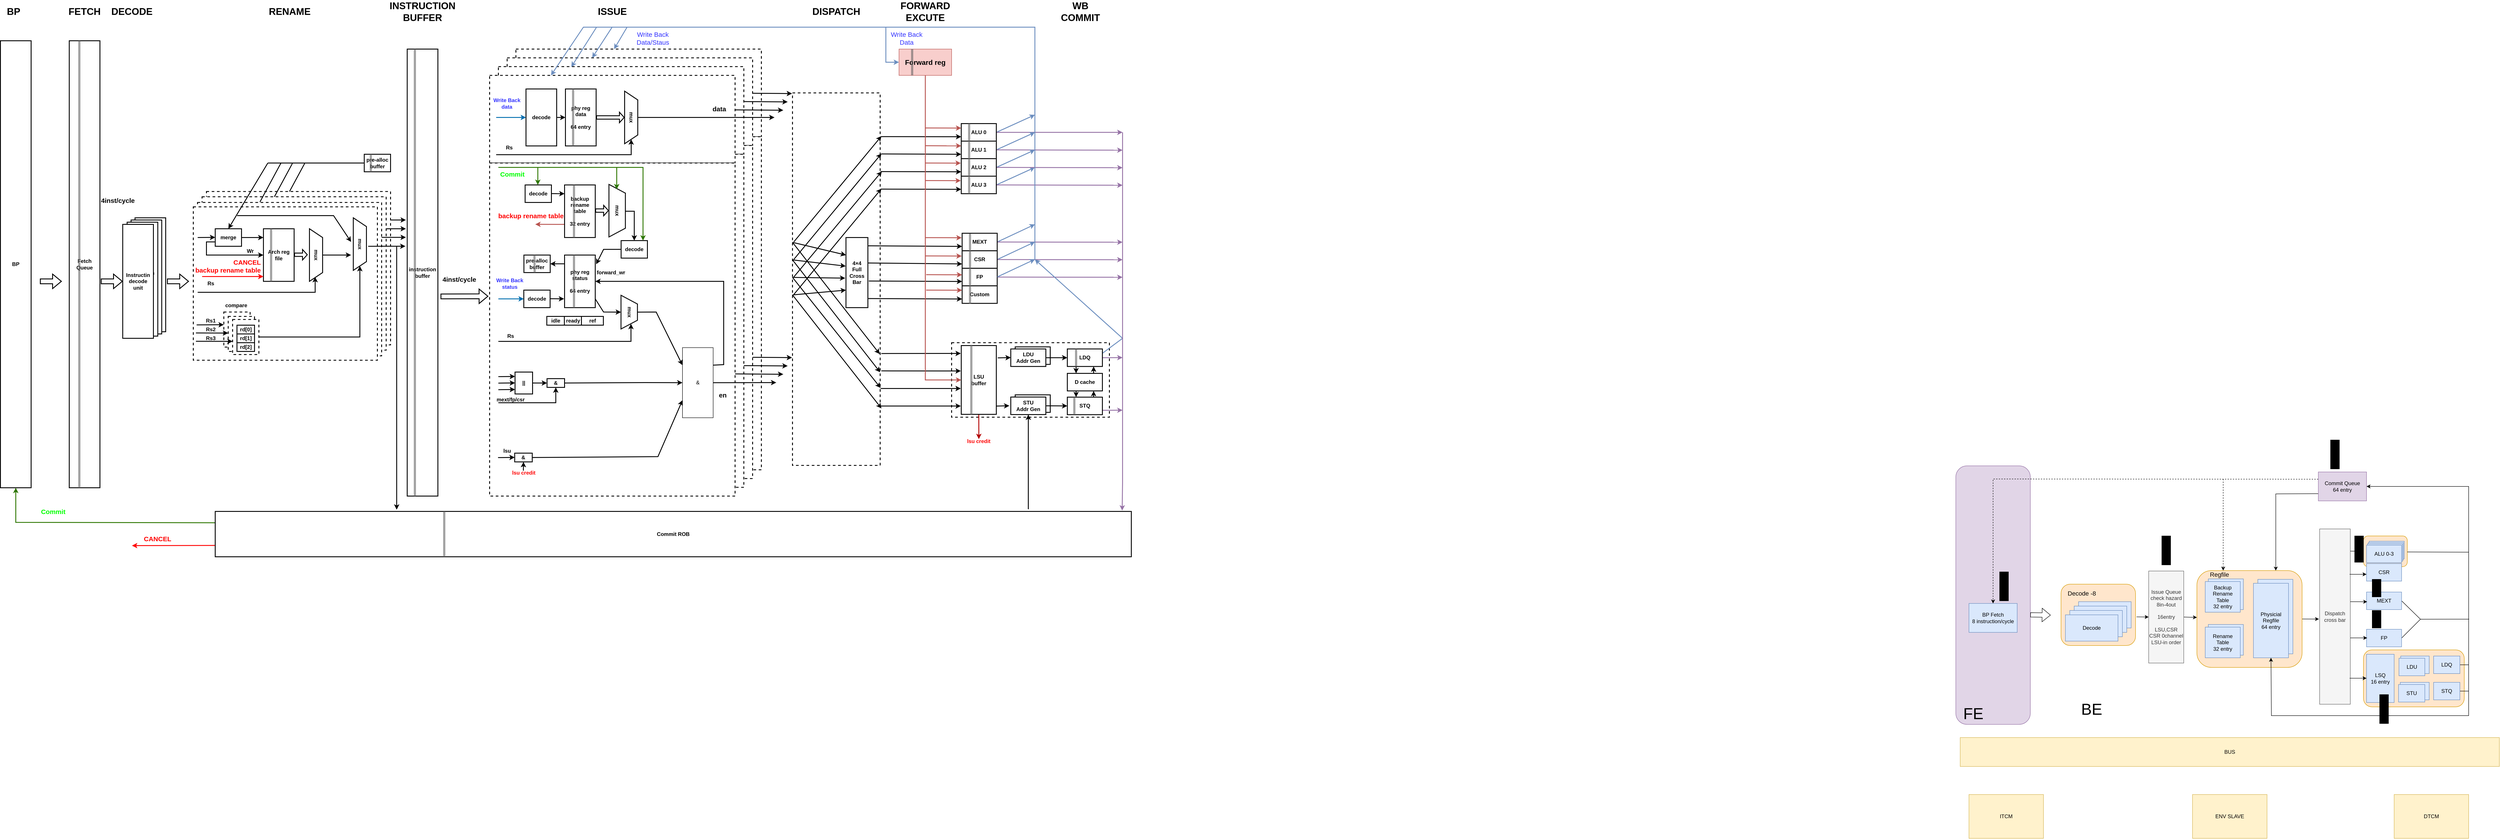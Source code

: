 <mxfile>
    <diagram id="hj8BFMzSfh28dotx58__" name="TOP">
        <mxGraphModel dx="6385" dy="2598" grid="1" gridSize="10" guides="1" tooltips="1" connect="1" arrows="1" fold="1" page="1" pageScale="1" pageWidth="827" pageHeight="1169" math="0" shadow="0">
            <root>
                <mxCell id="0"/>
                <mxCell id="1" parent="0"/>
                <mxCell id="47" style="edgeStyle=none;rounded=0;html=1;exitX=0.5;exitY=0;exitDx=0;exitDy=0;strokeWidth=2;" parent="1" edge="1">
                    <mxGeometry relative="1" as="geometry">
                        <mxPoint x="-2295" y="-639.998" as="targetPoint"/>
                        <mxPoint x="-2380" y="-639.86" as="sourcePoint"/>
                    </mxGeometry>
                </mxCell>
                <mxCell id="40" value="" style="endArrow=none;html=1;rounded=0;strokeWidth=2;endFill=0;exitX=0.339;exitY=-0.003;exitDx=0;exitDy=0;exitPerimeter=0;" parent="1" edge="1">
                    <mxGeometry width="50" height="50" relative="1" as="geometry">
                        <mxPoint x="-2574" y="-680" as="sourcePoint"/>
                        <mxPoint x="-2526.01" y="-768.95" as="targetPoint"/>
                    </mxGeometry>
                </mxCell>
                <mxCell id="35" value="" style="rounded=0;whiteSpace=wrap;html=1;strokeWidth=2;dashed=1;" parent="1" vertex="1">
                    <mxGeometry x="-2750" y="-705" width="420" height="350" as="geometry"/>
                </mxCell>
                <mxCell id="46" style="edgeStyle=none;rounded=0;html=1;exitX=0.5;exitY=0;exitDx=0;exitDy=0;strokeWidth=2;" parent="1" edge="1">
                    <mxGeometry relative="1" as="geometry">
                        <mxPoint x="-2295" y="-619.998" as="targetPoint"/>
                        <mxPoint x="-2380" y="-619.86" as="sourcePoint"/>
                    </mxGeometry>
                </mxCell>
                <mxCell id="39" value="" style="endArrow=none;html=1;rounded=0;strokeWidth=2;endFill=0;exitX=0.339;exitY=-0.003;exitDx=0;exitDy=0;exitPerimeter=0;" parent="1" edge="1">
                    <mxGeometry width="50" height="50" relative="1" as="geometry">
                        <mxPoint x="-2601.99" y="-680" as="sourcePoint"/>
                        <mxPoint x="-2554" y="-768.95" as="targetPoint"/>
                    </mxGeometry>
                </mxCell>
                <mxCell id="34" value="" style="rounded=0;whiteSpace=wrap;html=1;strokeWidth=2;dashed=1;" parent="1" vertex="1">
                    <mxGeometry x="-2760" y="-693" width="420" height="350" as="geometry"/>
                </mxCell>
                <mxCell id="45" style="edgeStyle=none;rounded=0;html=1;exitX=0.5;exitY=0;exitDx=0;exitDy=0;strokeWidth=2;" parent="1" edge="1">
                    <mxGeometry relative="1" as="geometry">
                        <mxPoint x="-2295" y="-600.448" as="targetPoint"/>
                        <mxPoint x="-2380" y="-600.31" as="sourcePoint"/>
                    </mxGeometry>
                </mxCell>
                <mxCell id="28" value="Instructin decode&lt;br&gt;unit" style="rounded=0;whiteSpace=wrap;html=1;strokeWidth=2;fontStyle=1" parent="1" vertex="1">
                    <mxGeometry x="-2913" y="-645" width="70" height="260" as="geometry"/>
                </mxCell>
                <mxCell id="33" value="" style="rounded=0;whiteSpace=wrap;html=1;strokeWidth=2;dashed=1;" parent="1" vertex="1">
                    <mxGeometry x="-2770.37" y="-680" width="420" height="350" as="geometry"/>
                </mxCell>
                <mxCell id="29" value="Instructin decode&lt;br&gt;unit" style="rounded=0;whiteSpace=wrap;html=1;strokeWidth=2;fontStyle=1" parent="1" vertex="1">
                    <mxGeometry x="-2922" y="-640" width="70" height="260" as="geometry"/>
                </mxCell>
                <mxCell id="ZSqSsW-cNUx39UD8R6da-70" style="edgeStyle=none;html=1;strokeWidth=2;" parent="1" edge="1">
                    <mxGeometry relative="1" as="geometry">
                        <mxPoint x="-2316" y="21" as="targetPoint"/>
                        <mxPoint x="-2316" y="-579" as="sourcePoint"/>
                    </mxGeometry>
                </mxCell>
                <mxCell id="31" value="" style="rounded=0;whiteSpace=wrap;html=1;strokeWidth=2;dashed=1;" parent="1" vertex="1">
                    <mxGeometry x="-2780" y="-670" width="420" height="350" as="geometry"/>
                </mxCell>
                <mxCell id="30" value="Instructin decode&lt;br&gt;unit" style="rounded=0;whiteSpace=wrap;html=1;strokeWidth=2;fontStyle=1" parent="1" vertex="1">
                    <mxGeometry x="-2931" y="-635" width="70" height="260" as="geometry"/>
                </mxCell>
                <mxCell id="yMbn92Npr91ucrWZ8a6O-50" value="" style="rounded=0;whiteSpace=wrap;html=1;dashed=1;strokeWidth=2;" parent="1" vertex="1">
                    <mxGeometry x="-1050" y="-360" width="360" height="170" as="geometry"/>
                </mxCell>
                <mxCell id="37" value="" style="endArrow=none;html=1;rounded=0;strokeWidth=2;endFill=0;startArrow=none;" parent="1" source="qYnw2Cb6A1yIhJZwUkXh-26" edge="1">
                    <mxGeometry width="50" height="50" relative="1" as="geometry">
                        <mxPoint x="-2300" y="-770" as="sourcePoint"/>
                        <mxPoint x="-2610" y="-770" as="targetPoint"/>
                    </mxGeometry>
                </mxCell>
                <mxCell id="rSZL7JW6PkvdGQ7uXoiT-10" value="" style="rounded=1;whiteSpace=wrap;html=1;fillColor=#ffe6cc;strokeColor=#d79b00;glass=0;shadow=0;" parent="1" vertex="1">
                    <mxGeometry x="2171" y="341" width="230" height="130" as="geometry"/>
                </mxCell>
                <mxCell id="38" value="" style="endArrow=none;html=1;rounded=0;strokeWidth=2;endFill=0;exitX=0.339;exitY=-0.003;exitDx=0;exitDy=0;exitPerimeter=0;" parent="1" source="33" edge="1">
                    <mxGeometry width="50" height="50" relative="1" as="geometry">
                        <mxPoint x="-2290" y="-760" as="sourcePoint"/>
                        <mxPoint x="-2580" y="-770" as="targetPoint"/>
                    </mxGeometry>
                </mxCell>
                <mxCell id="rSZL7JW6PkvdGQ7uXoiT-6" value="" style="rounded=1;whiteSpace=wrap;html=1;fillColor=#ffe6cc;strokeColor=#d79b00;glass=0;shadow=0;" parent="1" vertex="1">
                    <mxGeometry x="2171" y="81" width="100" height="70" as="geometry"/>
                </mxCell>
                <mxCell id="rSZL7JW6PkvdGQ7uXoiT-1" value="" style="rounded=1;whiteSpace=wrap;html=1;fillColor=#e1d5e7;strokeColor=#9673a6;glass=0;shadow=0;" parent="1" vertex="1">
                    <mxGeometry x="1241" y="-79" width="170" height="590" as="geometry"/>
                </mxCell>
                <mxCell id="rSZL7JW6PkvdGQ7uXoiT-14" style="edgeStyle=none;rounded=0;html=1;exitX=1;exitY=0.5;exitDx=0;exitDy=0;entryX=-0.021;entryY=0.514;entryDx=0;entryDy=0;entryPerimeter=0;fontSize=11;fillColor=#dae8fc;strokeColor=default;" parent="1" source="996Cb8f_vkk4MlQx0Uzt-10" target="996Cb8f_vkk4MlQx0Uzt-1" edge="1">
                    <mxGeometry relative="1" as="geometry"/>
                </mxCell>
                <mxCell id="996Cb8f_vkk4MlQx0Uzt-10" value="" style="rounded=1;whiteSpace=wrap;html=1;fillColor=#ffe6cc;strokeColor=#d79b00;glass=0;shadow=0;" parent="1" vertex="1">
                    <mxGeometry x="1791" y="160" width="240" height="221" as="geometry"/>
                </mxCell>
                <mxCell id="rSZL7JW6PkvdGQ7uXoiT-12" style="edgeStyle=none;rounded=0;html=1;exitX=1.014;exitY=0.533;exitDx=0;exitDy=0;entryX=0;entryY=0.5;entryDx=0;entryDy=0;fontSize=36;exitPerimeter=0;" parent="1" source="81KvCWhztSRQilh8UfuY-8" target="VcLHJd7H0qfpF6UHlbd8-1" edge="1">
                    <mxGeometry relative="1" as="geometry"/>
                </mxCell>
                <mxCell id="81KvCWhztSRQilh8UfuY-8" value="" style="rounded=1;whiteSpace=wrap;html=1;fillColor=#ffe6cc;strokeColor=#d79b00;glass=0;shadow=0;" parent="1" vertex="1">
                    <mxGeometry x="1481" y="191" width="170" height="140" as="geometry"/>
                </mxCell>
                <mxCell id="81KvCWhztSRQilh8UfuY-4" value="Decode" style="rounded=0;whiteSpace=wrap;html=1;fillColor=#dae8fc;strokeColor=#6c8ebf;" parent="1" vertex="1">
                    <mxGeometry x="1521" y="231" width="120" height="60" as="geometry"/>
                </mxCell>
                <mxCell id="81KvCWhztSRQilh8UfuY-5" value="Decode" style="rounded=0;whiteSpace=wrap;html=1;fillColor=#dae8fc;strokeColor=#6c8ebf;" parent="1" vertex="1">
                    <mxGeometry x="1511" y="241" width="120" height="60" as="geometry"/>
                </mxCell>
                <mxCell id="81KvCWhztSRQilh8UfuY-6" value="Decode" style="rounded=0;whiteSpace=wrap;html=1;fillColor=#dae8fc;strokeColor=#6c8ebf;" parent="1" vertex="1">
                    <mxGeometry x="1501" y="251" width="120" height="60" as="geometry"/>
                </mxCell>
                <mxCell id="81KvCWhztSRQilh8UfuY-7" value="Decode" style="rounded=0;whiteSpace=wrap;html=1;fillColor=#dae8fc;strokeColor=#6c8ebf;" parent="1" vertex="1">
                    <mxGeometry x="1491" y="261" width="120" height="60" as="geometry"/>
                </mxCell>
                <mxCell id="rSZL7JW6PkvdGQ7uXoiT-13" style="edgeStyle=none;rounded=0;html=1;exitX=1;exitY=0.5;exitDx=0;exitDy=0;fontSize=36;" parent="1" source="VcLHJd7H0qfpF6UHlbd8-1" target="996Cb8f_vkk4MlQx0Uzt-10" edge="1">
                    <mxGeometry relative="1" as="geometry"/>
                </mxCell>
                <mxCell id="VcLHJd7H0qfpF6UHlbd8-1" value="Issue Queue&lt;br&gt;check hazard&lt;br&gt;8in-4out&lt;br&gt;&lt;br&gt;16entry&lt;br&gt;&lt;br&gt;LSU,CSR&lt;br&gt;CSR 0channel&lt;br&gt;LSU-in order" style="rounded=0;whiteSpace=wrap;html=1;fillColor=#f5f5f5;strokeColor=#666666;fontColor=#333333;" parent="1" vertex="1">
                    <mxGeometry x="1681" y="161" width="80" height="210" as="geometry"/>
                </mxCell>
                <mxCell id="VcLHJd7H0qfpF6UHlbd8-2" value="Rename &lt;br&gt;Table&lt;br&gt;32 entry" style="rounded=0;whiteSpace=wrap;html=1;fillColor=#dae8fc;strokeColor=#6c8ebf;" parent="1" vertex="1">
                    <mxGeometry x="1817" y="179" width="80" height="70" as="geometry"/>
                </mxCell>
                <mxCell id="QJ1PLP3xFUIW39zAB_uu-2" value="ALU 3" style="rounded=0;whiteSpace=wrap;html=1;fillColor=#dae8fc;strokeColor=#6c8ebf;" parent="1" vertex="1">
                    <mxGeometry x="2184" y="93" width="80" height="40" as="geometry"/>
                </mxCell>
                <mxCell id="QJ1PLP3xFUIW39zAB_uu-3" value="ALU 2" style="rounded=0;whiteSpace=wrap;html=1;fillColor=#dae8fc;strokeColor=#6c8ebf;" parent="1" vertex="1">
                    <mxGeometry x="2182" y="96" width="80" height="40" as="geometry"/>
                </mxCell>
                <mxCell id="QJ1PLP3xFUIW39zAB_uu-4" value="ALU 1" style="rounded=0;whiteSpace=wrap;html=1;fillColor=#dae8fc;strokeColor=#6c8ebf;" parent="1" vertex="1">
                    <mxGeometry x="2180" y="99" width="80" height="40" as="geometry"/>
                </mxCell>
                <mxCell id="6" style="edgeStyle=none;html=1;exitX=1;exitY=0.5;exitDx=0;exitDy=0;endArrow=none;endFill=0;" parent="1" source="QJ1PLP3xFUIW39zAB_uu-5" edge="1">
                    <mxGeometry relative="1" as="geometry">
                        <mxPoint x="2301" y="271" as="targetPoint"/>
                    </mxGeometry>
                </mxCell>
                <mxCell id="QJ1PLP3xFUIW39zAB_uu-5" value="MEXT" style="rounded=0;whiteSpace=wrap;html=1;fillColor=#dae8fc;strokeColor=#6c8ebf;" parent="1" vertex="1">
                    <mxGeometry x="2178" y="209" width="80" height="40" as="geometry"/>
                </mxCell>
                <mxCell id="QJ1PLP3xFUIW39zAB_uu-6" value="CSR" style="rounded=0;whiteSpace=wrap;html=1;fillColor=#dae8fc;strokeColor=#6c8ebf;" parent="1" vertex="1">
                    <mxGeometry x="2178" y="144" width="80" height="40" as="geometry"/>
                </mxCell>
                <mxCell id="7" style="edgeStyle=none;html=1;exitX=1;exitY=0.5;exitDx=0;exitDy=0;endArrow=none;endFill=0;" parent="1" source="QJ1PLP3xFUIW39zAB_uu-8" edge="1">
                    <mxGeometry relative="1" as="geometry">
                        <mxPoint x="2301" y="271" as="targetPoint"/>
                    </mxGeometry>
                </mxCell>
                <mxCell id="QJ1PLP3xFUIW39zAB_uu-8" value="FP" style="rounded=0;whiteSpace=wrap;html=1;fillColor=#dae8fc;strokeColor=#6c8ebf;" parent="1" vertex="1">
                    <mxGeometry x="2178" y="294" width="80" height="40" as="geometry"/>
                </mxCell>
                <mxCell id="QJ1PLP3xFUIW39zAB_uu-9" value="ALU 0-3" style="rounded=0;whiteSpace=wrap;html=1;fillColor=#dae8fc;strokeColor=#6c8ebf;" parent="1" vertex="1">
                    <mxGeometry x="2178" y="102" width="80" height="40" as="geometry"/>
                </mxCell>
                <mxCell id="QJ1PLP3xFUIW39zAB_uu-14" value="LSQ&lt;br&gt;16 entry" style="rounded=0;whiteSpace=wrap;html=1;fillColor=#dae8fc;strokeColor=#6c8ebf;" parent="1" vertex="1">
                    <mxGeometry x="2178" y="351" width="63" height="110" as="geometry"/>
                </mxCell>
                <mxCell id="QJ1PLP3xFUIW39zAB_uu-16" value="LDU" style="rounded=0;whiteSpace=wrap;html=1;fillColor=#dae8fc;strokeColor=#6c8ebf;" parent="1" vertex="1">
                    <mxGeometry x="2256" y="355" width="65" height="40" as="geometry"/>
                </mxCell>
                <mxCell id="QJ1PLP3xFUIW39zAB_uu-17" value="STU" style="rounded=0;whiteSpace=wrap;html=1;fillColor=#dae8fc;strokeColor=#6c8ebf;" parent="1" vertex="1">
                    <mxGeometry x="2255" y="415" width="66" height="40" as="geometry"/>
                </mxCell>
                <mxCell id="QJ1PLP3xFUIW39zAB_uu-20" value="LDU" style="rounded=0;whiteSpace=wrap;html=1;fillColor=#dae8fc;strokeColor=#6c8ebf;" parent="1" vertex="1">
                    <mxGeometry x="2252" y="360" width="59" height="40" as="geometry"/>
                </mxCell>
                <mxCell id="996Cb8f_vkk4MlQx0Uzt-12" style="edgeStyle=none;html=1;exitX=1;exitY=0.5;exitDx=0;exitDy=0;entryX=1;entryY=0.5;entryDx=0;entryDy=0;rounded=0;" parent="1" source="rSZL7JW6PkvdGQ7uXoiT-8" target="8LW1Ehkj1Ob7Egs7WD1L-1" edge="1">
                    <mxGeometry relative="1" as="geometry">
                        <Array as="points">
                            <mxPoint x="2411" y="435"/>
                            <mxPoint x="2411" y="-32"/>
                        </Array>
                    </mxGeometry>
                </mxCell>
                <mxCell id="QJ1PLP3xFUIW39zAB_uu-21" value="STU" style="rounded=0;whiteSpace=wrap;html=1;fillColor=#dae8fc;strokeColor=#6c8ebf;" parent="1" vertex="1">
                    <mxGeometry x="2251" y="420" width="60" height="40" as="geometry"/>
                </mxCell>
                <mxCell id="996Cb8f_vkk4MlQx0Uzt-22" style="edgeStyle=none;rounded=0;html=1;exitX=0;exitY=0.25;exitDx=0;exitDy=0;entryX=0.5;entryY=0;entryDx=0;entryDy=0;dashed=1;" parent="1" source="8LW1Ehkj1Ob7Egs7WD1L-1" target="8LW1Ehkj1Ob7Egs7WD1L-2" edge="1">
                    <mxGeometry relative="1" as="geometry">
                        <Array as="points">
                            <mxPoint x="1326" y="-49"/>
                        </Array>
                    </mxGeometry>
                </mxCell>
                <mxCell id="996Cb8f_vkk4MlQx0Uzt-23" style="edgeStyle=none;rounded=0;html=1;exitX=0;exitY=0.75;exitDx=0;exitDy=0;entryX=0.75;entryY=0;entryDx=0;entryDy=0;" parent="1" source="8LW1Ehkj1Ob7Egs7WD1L-1" target="996Cb8f_vkk4MlQx0Uzt-10" edge="1">
                    <mxGeometry relative="1" as="geometry">
                        <Array as="points">
                            <mxPoint x="1971" y="-15"/>
                        </Array>
                    </mxGeometry>
                </mxCell>
                <mxCell id="8LW1Ehkj1Ob7Egs7WD1L-1" value="Commit Queue&lt;br&gt;64 entry" style="rounded=0;whiteSpace=wrap;html=1;fillColor=#e1d5e7;strokeColor=#9673a6;" parent="1" vertex="1">
                    <mxGeometry x="2068" y="-65" width="110" height="66" as="geometry"/>
                </mxCell>
                <mxCell id="8LW1Ehkj1Ob7Egs7WD1L-2" value="BP Fetch&lt;br&gt;8 instruction/cycle" style="rounded=0;whiteSpace=wrap;html=1;fillColor=#dae8fc;strokeColor=#6c8ebf;" parent="1" vertex="1">
                    <mxGeometry x="1271" y="235" width="110" height="66" as="geometry"/>
                </mxCell>
                <mxCell id="996Cb8f_vkk4MlQx0Uzt-1" value="Dispatch&lt;br&gt;cross bar" style="rounded=0;whiteSpace=wrap;html=1;fillColor=#f5f5f5;fontColor=#333333;strokeColor=#666666;" parent="1" vertex="1">
                    <mxGeometry x="2071" y="65" width="70" height="400" as="geometry"/>
                </mxCell>
                <mxCell id="996Cb8f_vkk4MlQx0Uzt-5" value="Backup&lt;br&gt;Rename &lt;br&gt;Table&lt;br&gt;32 entry" style="rounded=0;whiteSpace=wrap;html=1;fillColor=#dae8fc;strokeColor=#6c8ebf;" parent="1" vertex="1">
                    <mxGeometry x="1817" y="283" width="80" height="70" as="geometry"/>
                </mxCell>
                <mxCell id="996Cb8f_vkk4MlQx0Uzt-6" value="Backup&lt;br&gt;Rename &lt;br&gt;Table&lt;br&gt;32 entry" style="rounded=0;whiteSpace=wrap;html=1;fillColor=#dae8fc;strokeColor=#6c8ebf;" parent="1" vertex="1">
                    <mxGeometry x="1810" y="185" width="80" height="70" as="geometry"/>
                </mxCell>
                <mxCell id="996Cb8f_vkk4MlQx0Uzt-7" value="Rename &lt;br&gt;Table&lt;br&gt;32 entry" style="rounded=0;whiteSpace=wrap;html=1;fillColor=#dae8fc;strokeColor=#6c8ebf;" parent="1" vertex="1">
                    <mxGeometry x="1810" y="289" width="80" height="70" as="geometry"/>
                </mxCell>
                <mxCell id="996Cb8f_vkk4MlQx0Uzt-9" value="Physicial Regfile&lt;br&gt;96 entry" style="rounded=0;whiteSpace=wrap;html=1;fillColor=#dae8fc;strokeColor=#6c8ebf;" parent="1" vertex="1">
                    <mxGeometry x="1930" y="180" width="80" height="170" as="geometry"/>
                </mxCell>
                <mxCell id="996Cb8f_vkk4MlQx0Uzt-8" value="Physicial Regfile&lt;br&gt;64 entry" style="rounded=0;whiteSpace=wrap;html=1;fillColor=#dae8fc;strokeColor=#6c8ebf;" parent="1" vertex="1">
                    <mxGeometry x="1920" y="189" width="80" height="170" as="geometry"/>
                </mxCell>
                <mxCell id="996Cb8f_vkk4MlQx0Uzt-13" value="" style="endArrow=none;html=1;rounded=0;exitX=1;exitY=0.5;exitDx=0;exitDy=0;" parent="1" source="rSZL7JW6PkvdGQ7uXoiT-7" edge="1">
                    <mxGeometry width="50" height="50" relative="1" as="geometry">
                        <mxPoint x="2336" y="301" as="sourcePoint"/>
                        <mxPoint x="2411" y="381" as="targetPoint"/>
                        <Array as="points">
                            <mxPoint x="2411" y="375"/>
                        </Array>
                    </mxGeometry>
                </mxCell>
                <mxCell id="996Cb8f_vkk4MlQx0Uzt-16" value="" style="endArrow=none;html=1;rounded=0;" parent="1" edge="1">
                    <mxGeometry width="50" height="50" relative="1" as="geometry">
                        <mxPoint x="2301" y="271" as="sourcePoint"/>
                        <mxPoint x="2412" y="270.87" as="targetPoint"/>
                    </mxGeometry>
                </mxCell>
                <mxCell id="996Cb8f_vkk4MlQx0Uzt-19" value="" style="endArrow=none;html=1;rounded=0;exitX=1;exitY=0.5;exitDx=0;exitDy=0;" parent="1" edge="1">
                    <mxGeometry width="50" height="50" relative="1" as="geometry">
                        <mxPoint x="2271" y="117.5" as="sourcePoint"/>
                        <mxPoint x="2411" y="118" as="targetPoint"/>
                    </mxGeometry>
                </mxCell>
                <mxCell id="996Cb8f_vkk4MlQx0Uzt-21" value="" style="endArrow=classic;html=1;rounded=0;entryX=0.5;entryY=1;entryDx=0;entryDy=0;" parent="1" target="996Cb8f_vkk4MlQx0Uzt-8" edge="1">
                    <mxGeometry width="50" height="50" relative="1" as="geometry">
                        <mxPoint x="2411" y="431" as="sourcePoint"/>
                        <mxPoint x="2011" y="451" as="targetPoint"/>
                        <Array as="points">
                            <mxPoint x="2411" y="491"/>
                            <mxPoint x="1961" y="491"/>
                        </Array>
                    </mxGeometry>
                </mxCell>
                <mxCell id="996Cb8f_vkk4MlQx0Uzt-24" value="" style="endArrow=classic;html=1;rounded=0;entryX=0.25;entryY=0;entryDx=0;entryDy=0;dashed=1;" parent="1" target="996Cb8f_vkk4MlQx0Uzt-10" edge="1">
                    <mxGeometry width="50" height="50" relative="1" as="geometry">
                        <mxPoint x="1851" y="-49" as="sourcePoint"/>
                        <mxPoint x="1861" y="31" as="targetPoint"/>
                    </mxGeometry>
                </mxCell>
                <mxCell id="rSZL7JW6PkvdGQ7uXoiT-3" value="&lt;font style=&quot;font-size: 36px;&quot;&gt;FE&lt;/font&gt;" style="text;strokeColor=none;align=center;fillColor=none;html=1;verticalAlign=middle;whiteSpace=wrap;rounded=0;shadow=0;glass=0;sketch=0;" parent="1" vertex="1">
                    <mxGeometry x="1251" y="471" width="60" height="30" as="geometry"/>
                </mxCell>
                <mxCell id="rSZL7JW6PkvdGQ7uXoiT-4" value="&lt;font style=&quot;font-size: 36px;&quot;&gt;BE&lt;/font&gt;" style="text;strokeColor=none;align=center;fillColor=none;html=1;verticalAlign=middle;whiteSpace=wrap;rounded=0;shadow=0;glass=0;sketch=0;" parent="1" vertex="1">
                    <mxGeometry x="1521" y="461" width="60" height="30" as="geometry"/>
                </mxCell>
                <mxCell id="rSZL7JW6PkvdGQ7uXoiT-5" value="" style="shape=flexArrow;endArrow=classic;html=1;rounded=0;fontSize=36;entryX=-0.002;entryY=0.607;entryDx=0;entryDy=0;entryPerimeter=0;exitX=1.008;exitY=0.606;exitDx=0;exitDy=0;exitPerimeter=0;" parent="1" edge="1">
                    <mxGeometry width="50" height="50" relative="1" as="geometry">
                        <mxPoint x="1411" y="261.0" as="sourcePoint"/>
                        <mxPoint x="1457.32" y="261.61" as="targetPoint"/>
                    </mxGeometry>
                </mxCell>
                <mxCell id="rSZL7JW6PkvdGQ7uXoiT-7" value="LDQ" style="rounded=0;whiteSpace=wrap;html=1;fillColor=#dae8fc;strokeColor=#6c8ebf;" parent="1" vertex="1">
                    <mxGeometry x="2331" y="355" width="60" height="40" as="geometry"/>
                </mxCell>
                <mxCell id="rSZL7JW6PkvdGQ7uXoiT-8" value="STQ" style="rounded=0;whiteSpace=wrap;html=1;fillColor=#dae8fc;strokeColor=#6c8ebf;" parent="1" vertex="1">
                    <mxGeometry x="2331" y="415" width="60" height="40" as="geometry"/>
                </mxCell>
                <mxCell id="rSZL7JW6PkvdGQ7uXoiT-15" style="edgeStyle=none;rounded=0;html=1;exitX=1;exitY=0.5;exitDx=0;exitDy=0;fontSize=36;" parent="1" edge="1">
                    <mxGeometry relative="1" as="geometry">
                        <mxPoint x="2141" y="115.66" as="sourcePoint"/>
                        <mxPoint x="2171" y="116" as="targetPoint"/>
                    </mxGeometry>
                </mxCell>
                <mxCell id="rSZL7JW6PkvdGQ7uXoiT-16" style="edgeStyle=none;rounded=0;html=1;exitX=1;exitY=0.5;exitDx=0;exitDy=0;entryX=-0.021;entryY=0.514;entryDx=0;entryDy=0;entryPerimeter=0;fontSize=36;" parent="1" edge="1">
                    <mxGeometry relative="1" as="geometry">
                        <mxPoint x="2139.47" y="168.44" as="sourcePoint"/>
                        <mxPoint x="2178" y="168.54" as="targetPoint"/>
                    </mxGeometry>
                </mxCell>
                <mxCell id="rSZL7JW6PkvdGQ7uXoiT-17" style="edgeStyle=none;rounded=0;html=1;exitX=1;exitY=0.5;exitDx=0;exitDy=0;entryX=-0.021;entryY=0.514;entryDx=0;entryDy=0;entryPerimeter=0;fontSize=36;" parent="1" edge="1">
                    <mxGeometry relative="1" as="geometry">
                        <mxPoint x="2141" y="231.0" as="sourcePoint"/>
                        <mxPoint x="2179.53" y="231.1" as="targetPoint"/>
                    </mxGeometry>
                </mxCell>
                <mxCell id="rSZL7JW6PkvdGQ7uXoiT-19" style="edgeStyle=none;rounded=0;html=1;exitX=1;exitY=0.5;exitDx=0;exitDy=0;entryX=-0.021;entryY=0.514;entryDx=0;entryDy=0;entryPerimeter=0;fontSize=36;" parent="1" edge="1">
                    <mxGeometry relative="1" as="geometry">
                        <mxPoint x="2141.0" y="313.58" as="sourcePoint"/>
                        <mxPoint x="2179.53" y="313.68" as="targetPoint"/>
                    </mxGeometry>
                </mxCell>
                <mxCell id="rSZL7JW6PkvdGQ7uXoiT-20" style="edgeStyle=none;rounded=0;html=1;exitX=1;exitY=0.5;exitDx=0;exitDy=0;entryX=-0.021;entryY=0.514;entryDx=0;entryDy=0;entryPerimeter=0;fontSize=36;" parent="1" edge="1">
                    <mxGeometry relative="1" as="geometry">
                        <mxPoint x="2139.47" y="405.58" as="sourcePoint"/>
                        <mxPoint x="2178" y="405.68" as="targetPoint"/>
                    </mxGeometry>
                </mxCell>
                <mxCell id="O8wIqZKd9RjMukt236iL-1" value="&lt;font style=&quot;font-size: 14px;&quot;&gt;Decode -8&lt;/font&gt;" style="text;strokeColor=none;align=center;fillColor=none;html=1;verticalAlign=middle;whiteSpace=wrap;rounded=0;shadow=0;glass=0;sketch=0;" parent="1" vertex="1">
                    <mxGeometry x="1491" y="197" width="75" height="30" as="geometry"/>
                </mxCell>
                <mxCell id="hZ5oegHkIR7sIawtRR1u-1" value="&lt;font style=&quot;font-size: 14px;&quot;&gt;Regfile&lt;/font&gt;" style="text;strokeColor=none;align=center;fillColor=none;html=1;verticalAlign=middle;whiteSpace=wrap;rounded=0;shadow=0;glass=0;sketch=0;" parent="1" vertex="1">
                    <mxGeometry x="1805" y="154" width="75" height="30" as="geometry"/>
                </mxCell>
                <mxCell id="hZ5oegHkIR7sIawtRR1u-2" value="BUS" style="rounded=0;whiteSpace=wrap;html=1;fillColor=#fff2cc;strokeColor=#d6b656;" parent="1" vertex="1">
                    <mxGeometry x="1251" y="541" width="1230" height="66" as="geometry"/>
                </mxCell>
                <mxCell id="hZ5oegHkIR7sIawtRR1u-3" value="ITCM" style="rounded=0;whiteSpace=wrap;html=1;fillColor=#fff2cc;strokeColor=#d6b656;" parent="1" vertex="1">
                    <mxGeometry x="1271" y="671" width="170" height="100" as="geometry"/>
                </mxCell>
                <mxCell id="hZ5oegHkIR7sIawtRR1u-5" value="DTCM" style="rounded=0;whiteSpace=wrap;html=1;fillColor=#fff2cc;strokeColor=#d6b656;" parent="1" vertex="1">
                    <mxGeometry x="2241" y="671" width="170" height="100" as="geometry"/>
                </mxCell>
                <mxCell id="hZ5oegHkIR7sIawtRR1u-6" value="ENV SLAVE" style="rounded=0;whiteSpace=wrap;html=1;fillColor=#fff2cc;strokeColor=#d6b656;" parent="1" vertex="1">
                    <mxGeometry x="1781" y="671" width="170" height="100" as="geometry"/>
                </mxCell>
                <mxCell id="2" value="" style="rounded=0;whiteSpace=wrap;html=1;fillColor=#000000;strokeColor=#000000;gradientColor=none;" parent="1" vertex="1">
                    <mxGeometry x="1341" y="163" width="20" height="66" as="geometry"/>
                </mxCell>
                <mxCell id="8" value="" style="rounded=0;whiteSpace=wrap;html=1;fillColor=#000000;strokeColor=#000000;gradientColor=default;shadow=0;" parent="1" vertex="1">
                    <mxGeometry x="2096" y="-138" width="20" height="66" as="geometry"/>
                </mxCell>
                <mxCell id="10" value="5" style="rounded=0;whiteSpace=wrap;html=1;fillColor=#000000;strokeColor=#000000;" parent="1" vertex="1">
                    <mxGeometry x="2191" y="251" width="20" height="40" as="geometry"/>
                </mxCell>
                <mxCell id="14" value="" style="rounded=0;whiteSpace=wrap;html=1;fillColor=#000000;strokeColor=#000000;gradientColor=none;" parent="1" vertex="1">
                    <mxGeometry x="2151" y="81" width="20" height="60" as="geometry"/>
                </mxCell>
                <mxCell id="16" value="" style="rounded=0;whiteSpace=wrap;html=1;fillColor=#000000;strokeColor=#000000;gradientColor=none;" parent="1" vertex="1">
                    <mxGeometry x="1711" y="81" width="20" height="66" as="geometry"/>
                </mxCell>
                <mxCell id="17" value="" style="rounded=0;whiteSpace=wrap;html=1;fillColor=#000000;strokeColor=#000000;gradientColor=none;" parent="1" vertex="1">
                    <mxGeometry x="2208" y="443" width="20" height="66" as="geometry"/>
                </mxCell>
                <mxCell id="18" value="5" style="rounded=0;whiteSpace=wrap;html=1;fillColor=#000000;strokeColor=#000000;" parent="1" vertex="1">
                    <mxGeometry x="2191" y="180" width="20" height="40" as="geometry"/>
                </mxCell>
                <mxCell id="yPpNuJ853n_8ncLxh5F0-18" value="" style="rounded=0;whiteSpace=wrap;html=1;strokeWidth=2;dashed=1;" parent="1" vertex="1">
                    <mxGeometry x="-1413" y="-930" width="200" height="850" as="geometry"/>
                </mxCell>
                <mxCell id="yPpNuJ853n_8ncLxh5F0-19" value="" style="rounded=0;whiteSpace=wrap;html=1;strokeWidth=2;dashed=1;" parent="1" vertex="1">
                    <mxGeometry x="-2044" y="-1030" width="560" height="200" as="geometry"/>
                </mxCell>
                <mxCell id="yPpNuJ853n_8ncLxh5F0-20" style="edgeStyle=none;rounded=0;html=1;exitX=1;exitY=0.5;exitDx=0;exitDy=0;strokeColor=#000000;strokeWidth=2;" parent="1" edge="1">
                    <mxGeometry relative="1" as="geometry">
                        <mxPoint x="-1414" y="-928.5" as="targetPoint"/>
                        <mxPoint x="-1554" y="-929.5" as="sourcePoint"/>
                    </mxGeometry>
                </mxCell>
                <mxCell id="yPpNuJ853n_8ncLxh5F0-21" value="" style="rounded=0;whiteSpace=wrap;html=1;strokeWidth=2;dashed=1;" parent="1" vertex="1">
                    <mxGeometry x="-2044" y="-830" width="560" height="760" as="geometry"/>
                </mxCell>
                <mxCell id="yPpNuJ853n_8ncLxh5F0-22" style="edgeStyle=none;rounded=0;html=1;exitX=1;exitY=0.5;exitDx=0;exitDy=0;strokeColor=#000000;strokeWidth=2;" parent="1" edge="1">
                    <mxGeometry relative="1" as="geometry">
                        <mxPoint x="-1414" y="-326" as="targetPoint"/>
                        <mxPoint x="-1554" y="-327" as="sourcePoint"/>
                    </mxGeometry>
                </mxCell>
                <mxCell id="yPpNuJ853n_8ncLxh5F0-23" value="" style="rounded=0;whiteSpace=wrap;html=1;strokeWidth=2;dashed=1;" parent="1" vertex="1">
                    <mxGeometry x="-2064" y="-1010" width="560" height="200" as="geometry"/>
                </mxCell>
                <mxCell id="yPpNuJ853n_8ncLxh5F0-24" style="edgeStyle=none;rounded=0;html=1;exitX=1;exitY=0.5;exitDx=0;exitDy=0;strokeColor=#000000;strokeWidth=2;" parent="1" edge="1">
                    <mxGeometry relative="1" as="geometry">
                        <mxPoint x="-1424" y="-909.5" as="targetPoint"/>
                        <mxPoint x="-1564" y="-910.5" as="sourcePoint"/>
                    </mxGeometry>
                </mxCell>
                <mxCell id="yPpNuJ853n_8ncLxh5F0-25" value="" style="rounded=0;whiteSpace=wrap;html=1;strokeWidth=2;dashed=1;" parent="1" vertex="1">
                    <mxGeometry x="-2064" y="-810" width="560" height="760" as="geometry"/>
                </mxCell>
                <mxCell id="yPpNuJ853n_8ncLxh5F0-26" value="" style="rounded=0;whiteSpace=wrap;html=1;strokeWidth=2;dashed=1;" parent="1" vertex="1">
                    <mxGeometry x="-2084" y="-990" width="560" height="200" as="geometry"/>
                </mxCell>
                <mxCell id="yPpNuJ853n_8ncLxh5F0-27" style="edgeStyle=none;rounded=0;html=1;exitX=1;exitY=0.5;exitDx=0;exitDy=0;strokeColor=#000000;strokeWidth=2;" parent="1" edge="1">
                    <mxGeometry relative="1" as="geometry">
                        <mxPoint x="-1434" y="-890.5" as="targetPoint"/>
                        <mxPoint x="-1574" y="-891.5" as="sourcePoint"/>
                    </mxGeometry>
                </mxCell>
                <mxCell id="yPpNuJ853n_8ncLxh5F0-28" style="edgeStyle=none;rounded=0;html=1;exitX=1;exitY=0.5;exitDx=0;exitDy=0;strokeColor=#000000;strokeWidth=2;" parent="1" edge="1">
                    <mxGeometry relative="1" as="geometry">
                        <mxPoint x="-1424" y="-307" as="targetPoint"/>
                        <mxPoint x="-1564" y="-308" as="sourcePoint"/>
                    </mxGeometry>
                </mxCell>
                <mxCell id="yPpNuJ853n_8ncLxh5F0-29" value="" style="rounded=0;whiteSpace=wrap;html=1;strokeWidth=2;dashed=1;" parent="1" vertex="1">
                    <mxGeometry x="-2084" y="-790" width="560" height="760" as="geometry"/>
                </mxCell>
                <mxCell id="yPpNuJ853n_8ncLxh5F0-30" value="" style="rounded=0;whiteSpace=wrap;html=1;strokeWidth=2;dashed=1;" parent="1" vertex="1">
                    <mxGeometry x="-2104" y="-970" width="560" height="200" as="geometry"/>
                </mxCell>
                <mxCell id="yPpNuJ853n_8ncLxh5F0-31" style="edgeStyle=none;rounded=0;html=1;exitX=1;exitY=0.5;exitDx=0;exitDy=0;strokeColor=#000000;strokeWidth=2;" parent="1" edge="1">
                    <mxGeometry relative="1" as="geometry">
                        <mxPoint x="-1434" y="-288" as="targetPoint"/>
                        <mxPoint x="-1574" y="-289" as="sourcePoint"/>
                    </mxGeometry>
                </mxCell>
                <mxCell id="yPpNuJ853n_8ncLxh5F0-32" value="" style="rounded=0;whiteSpace=wrap;html=1;strokeWidth=2;dashed=1;" parent="1" vertex="1">
                    <mxGeometry x="-2104" y="-770" width="560" height="760" as="geometry"/>
                </mxCell>
                <mxCell id="yPpNuJ853n_8ncLxh5F0-33" value="phy reg &lt;br&gt;data&lt;br&gt;&lt;br&gt;64 entry" style="rounded=0;whiteSpace=wrap;html=1;strokeWidth=2;fontStyle=1" parent="1" vertex="1">
                    <mxGeometry x="-1931" y="-939" width="70" height="130" as="geometry"/>
                </mxCell>
                <mxCell id="yPpNuJ853n_8ncLxh5F0-34" value="mux" style="shape=trapezoid;perimeter=trapezoidPerimeter;whiteSpace=wrap;html=1;fixedSize=1;rotation=90;strokeWidth=2;fontStyle=1" parent="1" vertex="1">
                    <mxGeometry x="-1841" y="-889" width="120" height="30" as="geometry"/>
                </mxCell>
                <mxCell id="yPpNuJ853n_8ncLxh5F0-35" value="" style="shape=flexArrow;endArrow=classic;html=1;rounded=0;fillColor=default;exitX=1;exitY=0.5;exitDx=0;exitDy=0;endWidth=14.286;endSize=2.938;width=6.667;entryX=0.5;entryY=1;entryDx=0;entryDy=0;strokeWidth=2;fontStyle=1" parent="1" source="yPpNuJ853n_8ncLxh5F0-33" target="yPpNuJ853n_8ncLxh5F0-34" edge="1">
                    <mxGeometry width="50" height="50" relative="1" as="geometry">
                        <mxPoint x="-1855" y="-874.59" as="sourcePoint"/>
                        <mxPoint x="-1735" y="-874.59" as="targetPoint"/>
                    </mxGeometry>
                </mxCell>
                <mxCell id="yPpNuJ853n_8ncLxh5F0-36" value="" style="endArrow=classic;html=1;rounded=0;fillColor=#1ba1e2;entryX=0;entryY=0.5;entryDx=0;entryDy=0;strokeWidth=2;fontStyle=1;strokeColor=#006EAF;" parent="1" target="yPpNuJ853n_8ncLxh5F0-37" edge="1">
                    <mxGeometry width="50" height="50" relative="1" as="geometry">
                        <mxPoint x="-2089" y="-874" as="sourcePoint"/>
                        <mxPoint x="-2111" y="-919" as="targetPoint"/>
                    </mxGeometry>
                </mxCell>
                <mxCell id="yPpNuJ853n_8ncLxh5F0-37" value="decode" style="rounded=0;whiteSpace=wrap;html=1;strokeWidth=2;fontStyle=1" parent="1" vertex="1">
                    <mxGeometry x="-2021" y="-939" width="70" height="130" as="geometry"/>
                </mxCell>
                <mxCell id="yPpNuJ853n_8ncLxh5F0-38" value="" style="endArrow=classic;html=1;rounded=0;fillColor=default;exitX=0.5;exitY=0;exitDx=0;exitDy=0;strokeWidth=2;fontStyle=1" parent="1" source="yPpNuJ853n_8ncLxh5F0-34" edge="1">
                    <mxGeometry width="50" height="50" relative="1" as="geometry">
                        <mxPoint x="-1761" y="-869" as="sourcePoint"/>
                        <mxPoint x="-1454" y="-874" as="targetPoint"/>
                    </mxGeometry>
                </mxCell>
                <mxCell id="yPpNuJ853n_8ncLxh5F0-39" value="" style="endArrow=classic;html=1;rounded=0;fillColor=default;entryX=0;entryY=0.5;entryDx=0;entryDy=0;exitX=1;exitY=0.5;exitDx=0;exitDy=0;strokeWidth=2;fontStyle=1" parent="1" source="yPpNuJ853n_8ncLxh5F0-37" target="yPpNuJ853n_8ncLxh5F0-33" edge="1">
                    <mxGeometry width="50" height="50" relative="1" as="geometry">
                        <mxPoint x="-1981" y="-874.2" as="sourcePoint"/>
                        <mxPoint x="-1931" y="-874.2" as="targetPoint"/>
                    </mxGeometry>
                </mxCell>
                <mxCell id="yPpNuJ853n_8ncLxh5F0-40" value="Write Back&lt;br style=&quot;font-size: 12px;&quot;&gt;data" style="text;html=1;strokeColor=none;fillColor=none;align=center;verticalAlign=middle;whiteSpace=wrap;rounded=0;strokeWidth=2;fontSize=12;fontStyle=1;fontColor=#3333FF;" parent="1" vertex="1">
                    <mxGeometry x="-2100" y="-921" width="71" height="30" as="geometry"/>
                </mxCell>
                <mxCell id="yPpNuJ853n_8ncLxh5F0-41" style="edgeStyle=none;html=1;entryX=1;entryY=0.5;entryDx=0;entryDy=0;rounded=0;strokeWidth=2;fontStyle=1" parent="1" target="yPpNuJ853n_8ncLxh5F0-34" edge="1">
                    <mxGeometry relative="1" as="geometry">
                        <Array as="points">
                            <mxPoint x="-1781" y="-789"/>
                        </Array>
                        <mxPoint x="-2089" y="-789" as="sourcePoint"/>
                    </mxGeometry>
                </mxCell>
                <mxCell id="yPpNuJ853n_8ncLxh5F0-42" value="data" style="text;html=1;strokeColor=none;fillColor=none;align=center;verticalAlign=middle;whiteSpace=wrap;rounded=0;strokeWidth=2;fontSize=15;fontStyle=1" parent="1" vertex="1">
                    <mxGeometry x="-1610" y="-909" width="60" height="30" as="geometry"/>
                </mxCell>
                <mxCell id="yPpNuJ853n_8ncLxh5F0-43" value="idle" style="rounded=0;whiteSpace=wrap;html=1;strokeWidth=2;fontStyle=1" parent="1" vertex="1">
                    <mxGeometry x="-1973.5" y="-420" width="40" height="20" as="geometry"/>
                </mxCell>
                <mxCell id="yPpNuJ853n_8ncLxh5F0-44" value="ref" style="rounded=0;whiteSpace=wrap;html=1;strokeWidth=2;fontStyle=1" parent="1" vertex="1">
                    <mxGeometry x="-1894.5" y="-420" width="50" height="20" as="geometry"/>
                </mxCell>
                <mxCell id="yPpNuJ853n_8ncLxh5F0-45" style="edgeStyle=none;rounded=0;html=1;exitX=0.043;exitY=0.167;exitDx=0;exitDy=0;entryX=1;entryY=0.5;entryDx=0;entryDy=0;strokeColor=#000000;strokeWidth=2;fontStyle=1;exitPerimeter=0;" parent="1" source="yPpNuJ853n_8ncLxh5F0-46" target="yPpNuJ853n_8ncLxh5F0-67" edge="1">
                    <mxGeometry relative="1" as="geometry"/>
                </mxCell>
                <mxCell id="yPpNuJ853n_8ncLxh5F0-46" value="phy reg&lt;br style=&quot;border-color: var(--border-color);&quot;&gt;status&lt;br style=&quot;border-color: var(--border-color);&quot;&gt;&lt;br style=&quot;border-color: var(--border-color);&quot;&gt;64 entry" style="rounded=0;whiteSpace=wrap;html=1;strokeWidth=2;fontStyle=1" parent="1" vertex="1">
                    <mxGeometry x="-1933" y="-560" width="70" height="120" as="geometry"/>
                </mxCell>
                <mxCell id="yPpNuJ853n_8ncLxh5F0-47" style="edgeStyle=none;rounded=0;html=1;exitX=0.5;exitY=0;exitDx=0;exitDy=0;strokeColor=#000000;strokeWidth=2;entryX=0;entryY=0.25;entryDx=0;entryDy=0;" parent="1" source="yPpNuJ853n_8ncLxh5F0-48" target="yPpNuJ853n_8ncLxh5F0-147" edge="1">
                    <mxGeometry relative="1" as="geometry">
                        <mxPoint x="-1684" y="-430" as="targetPoint"/>
                        <Array as="points">
                            <mxPoint x="-1724" y="-430"/>
                        </Array>
                    </mxGeometry>
                </mxCell>
                <mxCell id="yPpNuJ853n_8ncLxh5F0-48" value="mux" style="shape=trapezoid;perimeter=trapezoidPerimeter;whiteSpace=wrap;html=1;fixedSize=1;rotation=90;strokeWidth=2;fontStyle=1" parent="1" vertex="1">
                    <mxGeometry x="-1824" y="-448.5" width="77" height="37.5" as="geometry"/>
                </mxCell>
                <mxCell id="yPpNuJ853n_8ncLxh5F0-49" value="instruction buffer" style="rounded=0;whiteSpace=wrap;html=1;strokeWidth=2;fontStyle=1" parent="1" vertex="1">
                    <mxGeometry x="-2292" y="-1030" width="70" height="1020" as="geometry"/>
                </mxCell>
                <mxCell id="yPpNuJ853n_8ncLxh5F0-50" value="" style="endArrow=none;html=1;strokeWidth=5;rounded=0;fillColor=#d5e8d4;strokeColor=#666666;opacity=60;fontStyle=1" parent="1" edge="1">
                    <mxGeometry width="50" height="50" relative="1" as="geometry">
                        <mxPoint x="-1911.5" y="-440" as="sourcePoint"/>
                        <mxPoint x="-1911.5" y="-560" as="targetPoint"/>
                    </mxGeometry>
                </mxCell>
                <mxCell id="yPpNuJ853n_8ncLxh5F0-51" value="ready" style="rounded=0;whiteSpace=wrap;html=1;strokeWidth=2;fontStyle=1" parent="1" vertex="1">
                    <mxGeometry x="-1933.5" y="-420" width="39" height="20" as="geometry"/>
                </mxCell>
                <mxCell id="yPpNuJ853n_8ncLxh5F0-52" style="edgeStyle=none;html=1;exitX=0;exitY=0.5;exitDx=0;exitDy=0;strokeColor=#000000;strokeWidth=2;entryX=1.03;entryY=0.174;entryDx=0;entryDy=0;entryPerimeter=0;rounded=0;fontStyle=1" parent="1" source="yPpNuJ853n_8ncLxh5F0-53" target="yPpNuJ853n_8ncLxh5F0-46" edge="1">
                    <mxGeometry relative="1" as="geometry">
                        <mxPoint x="-1854" y="-539.759" as="targetPoint"/>
                        <Array as="points">
                            <mxPoint x="-1844" y="-573"/>
                        </Array>
                    </mxGeometry>
                </mxCell>
                <mxCell id="yPpNuJ853n_8ncLxh5F0-53" value="decode" style="rounded=0;whiteSpace=wrap;html=1;strokeWidth=2;fontStyle=1" parent="1" vertex="1">
                    <mxGeometry x="-1804" y="-593" width="60" height="40" as="geometry"/>
                </mxCell>
                <mxCell id="68" style="edgeStyle=none;html=1;exitX=0;exitY=0.75;exitDx=0;exitDy=0;entryX=0.186;entryY=0.184;entryDx=0;entryDy=0;entryPerimeter=0;strokeWidth=2;fillColor=#f8cecc;strokeColor=#b85450;" parent="1" source="yPpNuJ853n_8ncLxh5F0-54" target="yPpNuJ853n_8ncLxh5F0-32" edge="1">
                    <mxGeometry relative="1" as="geometry"/>
                </mxCell>
                <mxCell id="yPpNuJ853n_8ncLxh5F0-54" value="backup&lt;br&gt;rename&lt;br&gt;table&lt;br&gt;&lt;br&gt;32 entry" style="rounded=0;whiteSpace=wrap;html=1;strokeWidth=2;fontStyle=1" parent="1" vertex="1">
                    <mxGeometry x="-1933" y="-720" width="70" height="120" as="geometry"/>
                </mxCell>
                <mxCell id="yPpNuJ853n_8ncLxh5F0-55" value="decode" style="rounded=0;whiteSpace=wrap;html=1;strokeWidth=2;fontStyle=1" parent="1" vertex="1">
                    <mxGeometry x="-2023" y="-720" width="60" height="40" as="geometry"/>
                </mxCell>
                <mxCell id="yPpNuJ853n_8ncLxh5F0-56" style="edgeStyle=none;rounded=0;html=1;endArrow=classic;endFill=1;fillColor=default;exitX=1;exitY=0.5;exitDx=0;exitDy=0;strokeWidth=2;fontStyle=1" parent="1" edge="1">
                    <mxGeometry relative="1" as="geometry">
                        <mxPoint x="-1964" y="-700.25" as="sourcePoint"/>
                        <mxPoint x="-1933" y="-700" as="targetPoint"/>
                    </mxGeometry>
                </mxCell>
                <mxCell id="yPpNuJ853n_8ncLxh5F0-57" value="mux" style="shape=trapezoid;perimeter=trapezoidPerimeter;whiteSpace=wrap;html=1;fixedSize=1;rotation=90;strokeWidth=2;fontStyle=1" parent="1" vertex="1">
                    <mxGeometry x="-1873" y="-680" width="120" height="37.5" as="geometry"/>
                </mxCell>
                <mxCell id="yPpNuJ853n_8ncLxh5F0-58" value="" style="shape=flexArrow;endArrow=classic;html=1;rounded=0;fillColor=default;exitX=1;exitY=0.5;exitDx=0;exitDy=0;entryX=0.5;entryY=1;entryDx=0;entryDy=0;endWidth=14.286;endSize=2.938;width=6.667;strokeWidth=2;fontStyle=1" parent="1" edge="1">
                    <mxGeometry width="50" height="50" relative="1" as="geometry">
                        <mxPoint x="-1863" y="-661.5" as="sourcePoint"/>
                        <mxPoint x="-1832" y="-661.5" as="targetPoint"/>
                    </mxGeometry>
                </mxCell>
                <mxCell id="yPpNuJ853n_8ncLxh5F0-59" style="edgeStyle=none;rounded=0;html=1;endArrow=classic;endFill=1;fillColor=#60a917;strokeWidth=2;fontStyle=1;strokeColor=#2D7600;" parent="1" edge="1">
                    <mxGeometry relative="1" as="geometry">
                        <mxPoint x="-1814" y="-760" as="sourcePoint"/>
                        <mxPoint x="-1814" y="-710" as="targetPoint"/>
                    </mxGeometry>
                </mxCell>
                <mxCell id="yPpNuJ853n_8ncLxh5F0-60" style="edgeStyle=none;rounded=0;html=1;entryX=0.5;entryY=0;entryDx=0;entryDy=0;endArrow=classic;endFill=1;fillColor=#60a917;strokeWidth=2;fontStyle=1;strokeColor=#2D7600;" parent="1" edge="1">
                    <mxGeometry relative="1" as="geometry">
                        <mxPoint x="-1994" y="-760" as="sourcePoint"/>
                        <mxPoint x="-1994" y="-720" as="targetPoint"/>
                    </mxGeometry>
                </mxCell>
                <mxCell id="yPpNuJ853n_8ncLxh5F0-61" style="edgeStyle=none;rounded=0;html=1;endArrow=classic;endFill=1;fillColor=default;entryX=0.5;entryY=0;entryDx=0;entryDy=0;strokeWidth=2;fontStyle=1" parent="1" target="yPpNuJ853n_8ncLxh5F0-53" edge="1">
                    <mxGeometry relative="1" as="geometry">
                        <mxPoint x="-1794" y="-660" as="sourcePoint"/>
                        <mxPoint x="-1748" y="-620" as="targetPoint"/>
                        <Array as="points">
                            <mxPoint x="-1774" y="-660"/>
                        </Array>
                    </mxGeometry>
                </mxCell>
                <mxCell id="yPpNuJ853n_8ncLxh5F0-62" style="edgeStyle=none;rounded=0;html=1;endArrow=classic;endFill=1;fillColor=#60a917;entryX=0.833;entryY=0;entryDx=0;entryDy=0;entryPerimeter=0;strokeWidth=2;fontStyle=1;strokeColor=#2D7600;" parent="1" target="yPpNuJ853n_8ncLxh5F0-53" edge="1">
                    <mxGeometry relative="1" as="geometry">
                        <mxPoint x="-1754" y="-760" as="sourcePoint"/>
                        <mxPoint x="-1753" y="-660" as="targetPoint"/>
                    </mxGeometry>
                </mxCell>
                <mxCell id="yPpNuJ853n_8ncLxh5F0-63" value="" style="endArrow=none;html=1;rounded=0;strokeWidth=2;fontSize=15;fillColor=#60a917;fontStyle=1;strokeColor=#2D7600;" parent="1" edge="1">
                    <mxGeometry width="50" height="50" relative="1" as="geometry">
                        <mxPoint x="-2084" y="-760" as="sourcePoint"/>
                        <mxPoint x="-1753" y="-760" as="targetPoint"/>
                    </mxGeometry>
                </mxCell>
                <mxCell id="yPpNuJ853n_8ncLxh5F0-64" value="" style="endArrow=none;html=1;strokeWidth=5;rounded=0;fillColor=#d5e8d4;strokeColor=#666666;opacity=60;fontStyle=1" parent="1" edge="1">
                    <mxGeometry width="50" height="50" relative="1" as="geometry">
                        <mxPoint x="-1911.5" y="-600" as="sourcePoint"/>
                        <mxPoint x="-1911.5" y="-720" as="targetPoint"/>
                    </mxGeometry>
                </mxCell>
                <mxCell id="yPpNuJ853n_8ncLxh5F0-65" style="edgeStyle=none;html=1;fillColor=default;rounded=0;strokeWidth=2;fontStyle=1" parent="1" edge="1">
                    <mxGeometry relative="1" as="geometry">
                        <mxPoint x="-2084" y="-363" as="sourcePoint"/>
                        <mxPoint x="-1781.5" y="-403" as="targetPoint"/>
                        <Array as="points">
                            <mxPoint x="-1781.5" y="-363"/>
                        </Array>
                    </mxGeometry>
                </mxCell>
                <mxCell id="yPpNuJ853n_8ncLxh5F0-67" value="pre-alloc buffer" style="rounded=0;whiteSpace=wrap;html=1;strokeWidth=2;fontStyle=1" parent="1" vertex="1">
                    <mxGeometry x="-2025.74" y="-560" width="60" height="40" as="geometry"/>
                </mxCell>
                <mxCell id="yPpNuJ853n_8ncLxh5F0-68" value="" style="endArrow=none;html=1;strokeWidth=5;rounded=0;fillColor=#d5e8d4;strokeColor=#666666;entryX=0.25;entryY=0;entryDx=0;entryDy=0;opacity=60;fontStyle=1" parent="1" edge="1">
                    <mxGeometry width="50" height="50" relative="1" as="geometry">
                        <mxPoint x="-2001.24" y="-520" as="sourcePoint"/>
                        <mxPoint x="-2001.74" y="-560" as="targetPoint"/>
                    </mxGeometry>
                </mxCell>
                <mxCell id="yPpNuJ853n_8ncLxh5F0-69" style="edgeStyle=none;rounded=0;html=1;exitX=1;exitY=0.5;exitDx=0;exitDy=0;entryX=0.5;entryY=1;entryDx=0;entryDy=0;strokeColor=#000000;strokeWidth=2;fontStyle=1" parent="1" target="yPpNuJ853n_8ncLxh5F0-48" edge="1">
                    <mxGeometry relative="1" as="geometry">
                        <mxPoint x="-1863" y="-460" as="sourcePoint"/>
                        <mxPoint x="-1804" y="-460" as="targetPoint"/>
                        <Array as="points">
                            <mxPoint x="-1844" y="-430"/>
                        </Array>
                    </mxGeometry>
                </mxCell>
                <mxCell id="yPpNuJ853n_8ncLxh5F0-70" style="edgeStyle=none;rounded=0;html=1;fillColor=#1ba1e2;entryX=0;entryY=0.5;entryDx=0;entryDy=0;strokeWidth=2;fontStyle=1;strokeColor=#006EAF;" parent="1" target="yPpNuJ853n_8ncLxh5F0-72" edge="1">
                    <mxGeometry relative="1" as="geometry">
                        <mxPoint x="-2084" y="-460" as="sourcePoint"/>
                        <mxPoint x="-1757" y="-450.53" as="targetPoint"/>
                    </mxGeometry>
                </mxCell>
                <mxCell id="yPpNuJ853n_8ncLxh5F0-71" value="Write Back&lt;br style=&quot;font-size: 12px;&quot;&gt;status" style="text;html=1;strokeColor=none;fillColor=none;align=center;verticalAlign=middle;whiteSpace=wrap;rounded=0;strokeWidth=2;fontSize=12;fontStyle=1;fontColor=#3333FF;" parent="1" vertex="1">
                    <mxGeometry x="-2090" y="-510" width="64.26" height="30" as="geometry"/>
                </mxCell>
                <mxCell id="yPpNuJ853n_8ncLxh5F0-72" value="decode" style="rounded=0;whiteSpace=wrap;html=1;strokeWidth=2;fontStyle=1" parent="1" vertex="1">
                    <mxGeometry x="-2026" y="-480" width="60" height="40" as="geometry"/>
                </mxCell>
                <mxCell id="yPpNuJ853n_8ncLxh5F0-73" style="edgeStyle=none;rounded=0;html=1;endArrow=classic;endFill=1;fillColor=default;exitX=1;exitY=0.5;exitDx=0;exitDy=0;strokeWidth=2;fontStyle=1" parent="1" edge="1">
                    <mxGeometry relative="1" as="geometry">
                        <mxPoint x="-1965" y="-460.34" as="sourcePoint"/>
                        <mxPoint x="-1934" y="-460.09" as="targetPoint"/>
                    </mxGeometry>
                </mxCell>
                <mxCell id="yPpNuJ853n_8ncLxh5F0-74" value="Commit" style="text;html=1;strokeColor=none;fillColor=none;align=center;verticalAlign=middle;whiteSpace=wrap;rounded=0;strokeWidth=2;fontSize=15;fontStyle=1;fontColor=#00FF00;" parent="1" vertex="1">
                    <mxGeometry x="-2082.37" y="-760" width="60" height="30" as="geometry"/>
                </mxCell>
                <mxCell id="yPpNuJ853n_8ncLxh5F0-102" value="Rs" style="text;strokeColor=none;align=center;fillColor=none;html=1;verticalAlign=middle;whiteSpace=wrap;rounded=0;dashed=1;strokeWidth=2;fontStyle=1" parent="1" vertex="1">
                    <mxGeometry x="-2086" y="-390" width="60" height="30" as="geometry"/>
                </mxCell>
                <mxCell id="yPpNuJ853n_8ncLxh5F0-129" style="edgeStyle=none;rounded=0;html=1;exitX=1;exitY=0.5;exitDx=0;exitDy=0;entryX=0;entryY=0.5;entryDx=0;entryDy=0;strokeColor=#000000;strokeWidth=2;" parent="1" source="yPpNuJ853n_8ncLxh5F0-130" target="yPpNuJ853n_8ncLxh5F0-134" edge="1">
                    <mxGeometry relative="1" as="geometry"/>
                </mxCell>
                <mxCell id="yPpNuJ853n_8ncLxh5F0-130" value="||" style="rounded=0;whiteSpace=wrap;html=1;strokeWidth=2;fontStyle=1" parent="1" vertex="1">
                    <mxGeometry x="-2046" y="-293" width="40" height="50" as="geometry"/>
                </mxCell>
                <mxCell id="yPpNuJ853n_8ncLxh5F0-131" value="" style="endArrow=classic;html=1;strokeWidth=2;fontStyle=1" parent="1" edge="1">
                    <mxGeometry width="50" height="50" relative="1" as="geometry">
                        <mxPoint x="-2084" y="-282.58" as="sourcePoint"/>
                        <mxPoint x="-2046" y="-283" as="targetPoint"/>
                    </mxGeometry>
                </mxCell>
                <mxCell id="yPpNuJ853n_8ncLxh5F0-132" value="" style="endArrow=classic;html=1;strokeWidth=2;fontStyle=1" parent="1" edge="1">
                    <mxGeometry width="50" height="50" relative="1" as="geometry">
                        <mxPoint x="-2084" y="-267.79" as="sourcePoint"/>
                        <mxPoint x="-2046" y="-268.21" as="targetPoint"/>
                    </mxGeometry>
                </mxCell>
                <mxCell id="yPpNuJ853n_8ncLxh5F0-133" value="" style="endArrow=classic;html=1;strokeWidth=2;fontStyle=1" parent="1" edge="1">
                    <mxGeometry width="50" height="50" relative="1" as="geometry">
                        <mxPoint x="-2084" y="-252.79" as="sourcePoint"/>
                        <mxPoint x="-2046" y="-253.21" as="targetPoint"/>
                    </mxGeometry>
                </mxCell>
                <mxCell id="yPpNuJ853n_8ncLxh5F0-134" value="&amp;amp;" style="rounded=0;whiteSpace=wrap;html=1;strokeWidth=2;fontStyle=1" parent="1" vertex="1">
                    <mxGeometry x="-1973" y="-278" width="40" height="20" as="geometry"/>
                </mxCell>
                <mxCell id="yPpNuJ853n_8ncLxh5F0-135" value="" style="endArrow=classic;html=1;strokeWidth=2;fontStyle=1;entryX=0.5;entryY=1;entryDx=0;entryDy=0;rounded=0;" parent="1" target="yPpNuJ853n_8ncLxh5F0-134" edge="1">
                    <mxGeometry width="50" height="50" relative="1" as="geometry">
                        <mxPoint x="-2084" y="-223" as="sourcePoint"/>
                        <mxPoint x="-2036.0" y="-243.21" as="targetPoint"/>
                        <Array as="points">
                            <mxPoint x="-1953" y="-223"/>
                        </Array>
                    </mxGeometry>
                </mxCell>
                <mxCell id="yPpNuJ853n_8ncLxh5F0-136" value="mext/fp/csr" style="text;html=1;strokeColor=none;fillColor=none;align=center;verticalAlign=middle;whiteSpace=wrap;rounded=0;strokeWidth=2;fontSize=12;fontStyle=1" parent="1" vertex="1">
                    <mxGeometry x="-2086" y="-245" width="60" height="30" as="geometry"/>
                </mxCell>
                <mxCell id="yPpNuJ853n_8ncLxh5F0-137" value="&amp;amp;" style="rounded=0;whiteSpace=wrap;html=1;strokeWidth=2;fontStyle=1" parent="1" vertex="1">
                    <mxGeometry x="-2046.74" y="-108" width="40" height="20" as="geometry"/>
                </mxCell>
                <mxCell id="yPpNuJ853n_8ncLxh5F0-138" value="" style="endArrow=classic;html=1;strokeWidth=2;fontStyle=1" parent="1" edge="1">
                    <mxGeometry width="50" height="50" relative="1" as="geometry">
                        <mxPoint x="-2084.74" y="-97.82" as="sourcePoint"/>
                        <mxPoint x="-2046.74" y="-98.24" as="targetPoint"/>
                    </mxGeometry>
                </mxCell>
                <mxCell id="yPpNuJ853n_8ncLxh5F0-139" value="" style="endArrow=classic;html=1;strokeWidth=2;fontStyle=1;entryX=0.5;entryY=1;entryDx=0;entryDy=0;" parent="1" target="yPpNuJ853n_8ncLxh5F0-137" edge="1">
                    <mxGeometry width="50" height="50" relative="1" as="geometry">
                        <mxPoint x="-2027" y="-68" as="sourcePoint"/>
                        <mxPoint x="-2036.74" y="-88.24" as="targetPoint"/>
                    </mxGeometry>
                </mxCell>
                <mxCell id="yPpNuJ853n_8ncLxh5F0-140" value="lsu credit" style="text;html=1;strokeColor=none;fillColor=none;align=center;verticalAlign=middle;whiteSpace=wrap;rounded=0;strokeWidth=2;fontSize=12;fontStyle=1;fontColor=#FF0000;" parent="1" vertex="1">
                    <mxGeometry x="-2056" y="-78" width="60" height="30" as="geometry"/>
                </mxCell>
                <mxCell id="yPpNuJ853n_8ncLxh5F0-141" value="lsu" style="text;html=1;strokeColor=none;fillColor=none;align=center;verticalAlign=middle;whiteSpace=wrap;rounded=0;strokeWidth=2;fontSize=12;fontStyle=1" parent="1" vertex="1">
                    <mxGeometry x="-2094.25" y="-128" width="60" height="30" as="geometry"/>
                </mxCell>
                <mxCell id="yPpNuJ853n_8ncLxh5F0-144" style="edgeStyle=none;rounded=0;html=1;exitX=1;exitY=0.5;exitDx=0;exitDy=0;strokeColor=#000000;strokeWidth=2;entryX=0;entryY=0.5;entryDx=0;entryDy=0;" parent="1" source="yPpNuJ853n_8ncLxh5F0-134" target="yPpNuJ853n_8ncLxh5F0-147" edge="1">
                    <mxGeometry relative="1" as="geometry">
                        <mxPoint x="-1684" y="-43" as="targetPoint"/>
                        <mxPoint x="-1933.0" y="-42.8" as="sourcePoint"/>
                        <Array as="points">
                            <mxPoint x="-1750" y="-269"/>
                        </Array>
                    </mxGeometry>
                </mxCell>
                <mxCell id="yPpNuJ853n_8ncLxh5F0-145" style="edgeStyle=none;rounded=0;html=1;exitX=1;exitY=0.5;exitDx=0;exitDy=0;strokeColor=#000000;strokeWidth=2;entryX=0;entryY=0.75;entryDx=0;entryDy=0;" parent="1" source="yPpNuJ853n_8ncLxh5F0-137" target="yPpNuJ853n_8ncLxh5F0-147" edge="1">
                    <mxGeometry relative="1" as="geometry">
                        <mxPoint x="-1684" y="50" as="targetPoint"/>
                        <mxPoint x="-2006.0" y="50.2" as="sourcePoint"/>
                        <Array as="points">
                            <mxPoint x="-1720" y="-100"/>
                        </Array>
                    </mxGeometry>
                </mxCell>
                <mxCell id="yPpNuJ853n_8ncLxh5F0-146" style="edgeStyle=none;rounded=0;html=1;exitX=1;exitY=0.5;exitDx=0;exitDy=0;strokeColor=#000000;strokeWidth=2;" parent="1" source="yPpNuJ853n_8ncLxh5F0-147" edge="1">
                    <mxGeometry relative="1" as="geometry">
                        <mxPoint x="-1450" y="-269" as="targetPoint"/>
                    </mxGeometry>
                </mxCell>
                <mxCell id="uPG715h0t_KQYpt-S8_0-73" style="edgeStyle=none;rounded=0;html=1;exitX=1;exitY=0.25;exitDx=0;exitDy=0;entryX=1;entryY=0.5;entryDx=0;entryDy=0;strokeWidth=2;" parent="1" source="yPpNuJ853n_8ncLxh5F0-147" target="yPpNuJ853n_8ncLxh5F0-46" edge="1">
                    <mxGeometry relative="1" as="geometry">
                        <Array as="points">
                            <mxPoint x="-1570" y="-310"/>
                            <mxPoint x="-1570" y="-500"/>
                        </Array>
                    </mxGeometry>
                </mxCell>
                <mxCell id="yPpNuJ853n_8ncLxh5F0-147" value="&amp;amp;" style="rounded=0;whiteSpace=wrap;html=1;" parent="1" vertex="1">
                    <mxGeometry x="-1664" y="-348.75" width="70" height="160" as="geometry"/>
                </mxCell>
                <mxCell id="yPpNuJ853n_8ncLxh5F0-148" value="" style="endArrow=none;html=1;strokeWidth=5;rounded=0;fillColor=#d5e8d4;strokeColor=#666666;opacity=60;fontStyle=1;exitX=0.25;exitY=1;exitDx=0;exitDy=0;entryX=0.25;entryY=0;entryDx=0;entryDy=0;" parent="1" source="yPpNuJ853n_8ncLxh5F0-33" target="yPpNuJ853n_8ncLxh5F0-33" edge="1">
                    <mxGeometry width="50" height="50" relative="1" as="geometry">
                        <mxPoint x="-1911.24" y="-819.0" as="sourcePoint"/>
                        <mxPoint x="-1911.24" y="-939.0" as="targetPoint"/>
                    </mxGeometry>
                </mxCell>
                <mxCell id="yPpNuJ853n_8ncLxh5F0-149" value="" style="shape=flexArrow;endArrow=classic;html=1;rounded=0;strokeColor=#000000;strokeWidth=2;" parent="1" edge="1">
                    <mxGeometry width="50" height="50" relative="1" as="geometry">
                        <mxPoint x="-2216" y="-465.59" as="sourcePoint"/>
                        <mxPoint x="-2107" y="-466" as="targetPoint"/>
                    </mxGeometry>
                </mxCell>
                <mxCell id="yPpNuJ853n_8ncLxh5F0-150" value="4inst/cycle" style="text;html=1;strokeColor=none;fillColor=none;align=center;verticalAlign=middle;whiteSpace=wrap;rounded=0;strokeWidth=2;fontSize=15;fontStyle=1" parent="1" vertex="1">
                    <mxGeometry x="-2203" y="-520" width="60" height="30" as="geometry"/>
                </mxCell>
                <mxCell id="yPpNuJ853n_8ncLxh5F0-151" value="en" style="text;html=1;strokeColor=none;fillColor=none;align=center;verticalAlign=middle;whiteSpace=wrap;rounded=0;strokeWidth=2;fontSize=15;fontStyle=1" parent="1" vertex="1">
                    <mxGeometry x="-1602" y="-255.75" width="60" height="30" as="geometry"/>
                </mxCell>
                <mxCell id="yPpNuJ853n_8ncLxh5F0-152" style="edgeStyle=none;rounded=0;html=1;strokeWidth=2;endArrow=classic;endFill=1;fillColor=#dae8fc;strokeColor=#000000;fontStyle=1;entryX=0.995;entryY=0.701;entryDx=0;entryDy=0;entryPerimeter=0;" parent="1" target="yPpNuJ853n_8ncLxh5F0-18" edge="1">
                    <mxGeometry relative="1" as="geometry">
                        <mxPoint x="-1210" y="-620" as="targetPoint"/>
                        <mxPoint x="-1413" y="-589" as="sourcePoint"/>
                    </mxGeometry>
                </mxCell>
                <mxCell id="yPpNuJ853n_8ncLxh5F0-153" style="edgeStyle=none;rounded=0;html=1;exitX=1;exitY=0.5;exitDx=0;exitDy=0;entryX=0;entryY=0.25;entryDx=0;entryDy=0;strokeWidth=2;endArrow=classic;endFill=1;fillColor=#dae8fc;strokeColor=#000000;fontStyle=1" parent="1" target="yPpNuJ853n_8ncLxh5F0-172" edge="1">
                    <mxGeometry relative="1" as="geometry">
                        <mxPoint x="-1413" y="-589" as="sourcePoint"/>
                    </mxGeometry>
                </mxCell>
                <mxCell id="yPpNuJ853n_8ncLxh5F0-154" style="edgeStyle=none;rounded=0;html=1;exitX=1;exitY=0.5;exitDx=0;exitDy=0;strokeWidth=2;endArrow=classic;endFill=1;fillColor=#d5e8d4;strokeColor=#000000;fontStyle=1;entryX=1;entryY=0.75;entryDx=0;entryDy=0;" parent="1" target="yPpNuJ853n_8ncLxh5F0-18" edge="1">
                    <mxGeometry relative="1" as="geometry">
                        <mxPoint x="-1210" y="-580" as="targetPoint"/>
                        <mxPoint x="-1413" y="-549" as="sourcePoint"/>
                    </mxGeometry>
                </mxCell>
                <mxCell id="yPpNuJ853n_8ncLxh5F0-155" style="edgeStyle=none;rounded=0;html=1;exitX=1;exitY=0.5;exitDx=0;exitDy=0;strokeWidth=2;endArrow=classic;endFill=1;fillColor=#d5e8d4;strokeColor=#000000;entryX=-0.013;entryY=0.408;entryDx=0;entryDy=0;entryPerimeter=0;fontStyle=1" parent="1" target="yPpNuJ853n_8ncLxh5F0-172" edge="1">
                    <mxGeometry relative="1" as="geometry">
                        <mxPoint x="-1353" y="-329" as="targetPoint"/>
                        <mxPoint x="-1413" y="-549" as="sourcePoint"/>
                    </mxGeometry>
                </mxCell>
                <mxCell id="yPpNuJ853n_8ncLxh5F0-156" style="edgeStyle=none;rounded=0;html=1;exitX=1;exitY=0.5;exitDx=0;exitDy=0;strokeWidth=2;endArrow=classic;endFill=1;fillColor=#fff2cc;strokeColor=#000000;entryX=-0.033;entryY=0.579;entryDx=0;entryDy=0;entryPerimeter=0;fontStyle=1" parent="1" target="yPpNuJ853n_8ncLxh5F0-172" edge="1">
                    <mxGeometry relative="1" as="geometry">
                        <mxPoint x="-1353" y="-329" as="targetPoint"/>
                        <mxPoint x="-1413" y="-509" as="sourcePoint"/>
                    </mxGeometry>
                </mxCell>
                <mxCell id="yPpNuJ853n_8ncLxh5F0-157" style="edgeStyle=none;html=1;exitX=1;exitY=0.5;exitDx=0;exitDy=0;strokeWidth=2;fillColor=#fff2cc;strokeColor=#000000;fontStyle=1;entryX=1.005;entryY=0.792;entryDx=0;entryDy=0;entryPerimeter=0;" parent="1" target="yPpNuJ853n_8ncLxh5F0-18" edge="1">
                    <mxGeometry relative="1" as="geometry">
                        <mxPoint x="-1210" y="-510" as="targetPoint"/>
                        <mxPoint x="-1413" y="-509" as="sourcePoint"/>
                    </mxGeometry>
                </mxCell>
                <mxCell id="yPpNuJ853n_8ncLxh5F0-158" style="edgeStyle=none;rounded=0;html=1;exitX=1;exitY=0.5;exitDx=0;exitDy=0;strokeWidth=2;endArrow=classic;endFill=1;fillColor=#ffe6cc;strokeColor=#000000;fontStyle=1;" parent="1" edge="1">
                    <mxGeometry relative="1" as="geometry">
                        <mxPoint x="-1210" y="-210" as="targetPoint"/>
                        <mxPoint x="-1413" y="-469" as="sourcePoint"/>
                    </mxGeometry>
                </mxCell>
                <mxCell id="yPpNuJ853n_8ncLxh5F0-159" style="edgeStyle=none;rounded=0;html=1;exitX=1;exitY=0.5;exitDx=0;exitDy=0;strokeWidth=2;endArrow=classic;endFill=1;fillColor=#ffe6cc;strokeColor=#000000;entryX=0;entryY=0.75;entryDx=0;entryDy=0;fontStyle=1" parent="1" target="yPpNuJ853n_8ncLxh5F0-172" edge="1">
                    <mxGeometry relative="1" as="geometry">
                        <mxPoint x="-1353" y="-329" as="targetPoint"/>
                        <mxPoint x="-1413" y="-469" as="sourcePoint"/>
                    </mxGeometry>
                </mxCell>
                <mxCell id="9j7i5ECAf_VxcvNC84oS-38" style="edgeStyle=none;rounded=0;html=1;exitX=1;exitY=0.5;exitDx=0;exitDy=0;strokeWidth=2;fillColor=#dae8fc;strokeColor=#6c8ebf;" parent="1" source="yPpNuJ853n_8ncLxh5F0-160" edge="1">
                    <mxGeometry relative="1" as="geometry">
                        <mxPoint x="-860" y="-880.0" as="targetPoint"/>
                    </mxGeometry>
                </mxCell>
                <mxCell id="yMbn92Npr91ucrWZ8a6O-37" style="edgeStyle=none;rounded=0;html=1;exitX=1;exitY=0.5;exitDx=0;exitDy=0;strokeWidth=2;fillColor=#e1d5e7;strokeColor=#9673a6;" parent="1" source="yPpNuJ853n_8ncLxh5F0-160" edge="1">
                    <mxGeometry relative="1" as="geometry">
                        <mxPoint x="-660.0" y="-840" as="targetPoint"/>
                    </mxGeometry>
                </mxCell>
                <mxCell id="yPpNuJ853n_8ncLxh5F0-160" value="ALU 0" style="rounded=0;whiteSpace=wrap;html=1;strokeWidth=2;fontStyle=1" parent="1" vertex="1">
                    <mxGeometry x="-1028" y="-860" width="80" height="40" as="geometry"/>
                </mxCell>
                <mxCell id="9j7i5ECAf_VxcvNC84oS-37" style="edgeStyle=none;rounded=0;html=1;exitX=1;exitY=0.5;exitDx=0;exitDy=0;strokeWidth=2;fillColor=#dae8fc;strokeColor=#6c8ebf;" parent="1" source="yPpNuJ853n_8ncLxh5F0-161" edge="1">
                    <mxGeometry relative="1" as="geometry">
                        <mxPoint x="-860" y="-840" as="targetPoint"/>
                    </mxGeometry>
                </mxCell>
                <mxCell id="yMbn92Npr91ucrWZ8a6O-36" style="edgeStyle=none;rounded=0;html=1;exitX=1;exitY=0.5;exitDx=0;exitDy=0;strokeWidth=2;fillColor=#e1d5e7;strokeColor=#9673a6;" parent="1" source="yPpNuJ853n_8ncLxh5F0-161" edge="1">
                    <mxGeometry relative="1" as="geometry">
                        <mxPoint x="-660.0" y="-799.333" as="targetPoint"/>
                    </mxGeometry>
                </mxCell>
                <mxCell id="yPpNuJ853n_8ncLxh5F0-161" value="ALU 1" style="rounded=0;whiteSpace=wrap;html=1;strokeWidth=2;fontStyle=1" parent="1" vertex="1">
                    <mxGeometry x="-1028" y="-820" width="80" height="40" as="geometry"/>
                </mxCell>
                <mxCell id="9j7i5ECAf_VxcvNC84oS-35" style="edgeStyle=none;rounded=0;html=1;exitX=1;exitY=0.5;exitDx=0;exitDy=0;strokeWidth=2;fillColor=#dae8fc;strokeColor=#6c8ebf;" parent="1" source="yPpNuJ853n_8ncLxh5F0-162" edge="1">
                    <mxGeometry relative="1" as="geometry">
                        <mxPoint x="-860" y="-760" as="targetPoint"/>
                    </mxGeometry>
                </mxCell>
                <mxCell id="yMbn92Npr91ucrWZ8a6O-34" style="edgeStyle=none;rounded=0;html=1;exitX=1;exitY=0.5;exitDx=0;exitDy=0;strokeWidth=2;fillColor=#e1d5e7;strokeColor=#9673a6;" parent="1" source="yPpNuJ853n_8ncLxh5F0-162" edge="1">
                    <mxGeometry relative="1" as="geometry">
                        <mxPoint x="-660.0" y="-719.333" as="targetPoint"/>
                    </mxGeometry>
                </mxCell>
                <mxCell id="yPpNuJ853n_8ncLxh5F0-162" value="ALU 3" style="rounded=0;whiteSpace=wrap;html=1;strokeWidth=2;fontStyle=1" parent="1" vertex="1">
                    <mxGeometry x="-1028" y="-740" width="80" height="40" as="geometry"/>
                </mxCell>
                <mxCell id="9j7i5ECAf_VxcvNC84oS-36" style="edgeStyle=none;rounded=0;html=1;exitX=1;exitY=0.5;exitDx=0;exitDy=0;strokeWidth=2;fillColor=#dae8fc;strokeColor=#6c8ebf;" parent="1" source="yPpNuJ853n_8ncLxh5F0-163" edge="1">
                    <mxGeometry relative="1" as="geometry">
                        <mxPoint x="-860" y="-800" as="targetPoint"/>
                    </mxGeometry>
                </mxCell>
                <mxCell id="yMbn92Npr91ucrWZ8a6O-35" style="edgeStyle=none;rounded=0;html=1;exitX=1;exitY=0.5;exitDx=0;exitDy=0;strokeWidth=2;fillColor=#e1d5e7;strokeColor=#9673a6;" parent="1" source="yPpNuJ853n_8ncLxh5F0-163" edge="1">
                    <mxGeometry relative="1" as="geometry">
                        <mxPoint x="-660.0" y="-759.333" as="targetPoint"/>
                    </mxGeometry>
                </mxCell>
                <mxCell id="yPpNuJ853n_8ncLxh5F0-163" value="ALU 2" style="rounded=0;whiteSpace=wrap;html=1;strokeWidth=2;fontStyle=1" parent="1" vertex="1">
                    <mxGeometry x="-1028" y="-780" width="80" height="40" as="geometry"/>
                </mxCell>
                <mxCell id="9j7i5ECAf_VxcvNC84oS-32" style="edgeStyle=none;rounded=0;html=1;exitX=1;exitY=0.5;exitDx=0;exitDy=0;strokeWidth=2;fillColor=#dae8fc;strokeColor=#6c8ebf;" parent="1" source="yPpNuJ853n_8ncLxh5F0-164" edge="1">
                    <mxGeometry relative="1" as="geometry">
                        <mxPoint x="-860" y="-630" as="targetPoint"/>
                    </mxGeometry>
                </mxCell>
                <mxCell id="yMbn92Npr91ucrWZ8a6O-33" style="edgeStyle=none;rounded=0;html=1;exitX=1;exitY=0.5;exitDx=0;exitDy=0;strokeWidth=2;fillColor=#e1d5e7;strokeColor=#9673a6;" parent="1" source="yPpNuJ853n_8ncLxh5F0-164" edge="1">
                    <mxGeometry relative="1" as="geometry">
                        <mxPoint x="-660.0" y="-589.333" as="targetPoint"/>
                    </mxGeometry>
                </mxCell>
                <mxCell id="yPpNuJ853n_8ncLxh5F0-164" value="MEXT" style="rounded=0;whiteSpace=wrap;html=1;strokeWidth=2;fontStyle=1" parent="1" vertex="1">
                    <mxGeometry x="-1026" y="-609.75" width="80" height="40" as="geometry"/>
                </mxCell>
                <mxCell id="9j7i5ECAf_VxcvNC84oS-31" style="edgeStyle=none;rounded=0;html=1;exitX=1;exitY=0.5;exitDx=0;exitDy=0;strokeWidth=2;fillColor=#dae8fc;strokeColor=#6c8ebf;" parent="1" source="yPpNuJ853n_8ncLxh5F0-165" edge="1">
                    <mxGeometry relative="1" as="geometry">
                        <mxPoint x="-860" y="-590" as="targetPoint"/>
                    </mxGeometry>
                </mxCell>
                <mxCell id="yMbn92Npr91ucrWZ8a6O-32" style="edgeStyle=none;rounded=0;html=1;exitX=1;exitY=0.5;exitDx=0;exitDy=0;strokeWidth=2;fillColor=#e1d5e7;strokeColor=#9673a6;" parent="1" source="yPpNuJ853n_8ncLxh5F0-165" edge="1">
                    <mxGeometry relative="1" as="geometry">
                        <mxPoint x="-660.0" y="-549.333" as="targetPoint"/>
                    </mxGeometry>
                </mxCell>
                <mxCell id="yPpNuJ853n_8ncLxh5F0-165" value="CSR" style="rounded=0;whiteSpace=wrap;html=1;strokeWidth=2;fontStyle=1" parent="1" vertex="1">
                    <mxGeometry x="-1026" y="-569.75" width="80" height="40" as="geometry"/>
                </mxCell>
                <mxCell id="yMbn92Npr91ucrWZ8a6O-31" style="edgeStyle=none;rounded=0;html=1;exitX=1;exitY=0.5;exitDx=0;exitDy=0;strokeWidth=2;fillColor=#e1d5e7;strokeColor=#9673a6;" parent="1" source="yPpNuJ853n_8ncLxh5F0-166" edge="1">
                    <mxGeometry relative="1" as="geometry">
                        <mxPoint x="-660.0" y="-509.333" as="targetPoint"/>
                    </mxGeometry>
                </mxCell>
                <mxCell id="yPpNuJ853n_8ncLxh5F0-166" value="FP" style="rounded=0;whiteSpace=wrap;html=1;strokeWidth=2;fontStyle=1" parent="1" vertex="1">
                    <mxGeometry x="-1026" y="-529.75" width="80" height="40" as="geometry"/>
                </mxCell>
                <mxCell id="yPpNuJ853n_8ncLxh5F0-167" value="Custom" style="rounded=0;whiteSpace=wrap;html=1;strokeWidth=2;fontStyle=1" parent="1" vertex="1">
                    <mxGeometry x="-1026" y="-489.75" width="80" height="40" as="geometry"/>
                </mxCell>
                <mxCell id="yPpNuJ853n_8ncLxh5F0-168" style="edgeStyle=none;rounded=0;html=1;exitX=1.003;exitY=0.118;exitDx=0;exitDy=0;entryX=0;entryY=0.75;entryDx=0;entryDy=0;strokeWidth=2;endArrow=classic;endFill=1;exitPerimeter=0;fontStyle=1" parent="1" source="yPpNuJ853n_8ncLxh5F0-172" target="yPpNuJ853n_8ncLxh5F0-164" edge="1">
                    <mxGeometry relative="1" as="geometry">
                        <mxPoint x="-1192.25" y="-589.55" as="sourcePoint"/>
                    </mxGeometry>
                </mxCell>
                <mxCell id="yPpNuJ853n_8ncLxh5F0-169" style="edgeStyle=none;rounded=0;html=1;exitX=1.004;exitY=0.363;exitDx=0;exitDy=0;entryX=0;entryY=0.75;entryDx=0;entryDy=0;strokeWidth=2;endArrow=classic;endFill=1;exitPerimeter=0;fontStyle=1" parent="1" source="yPpNuJ853n_8ncLxh5F0-172" target="yPpNuJ853n_8ncLxh5F0-165" edge="1">
                    <mxGeometry relative="1" as="geometry">
                        <mxPoint x="-1192.25" y="-549.95" as="sourcePoint"/>
                    </mxGeometry>
                </mxCell>
                <mxCell id="yPpNuJ853n_8ncLxh5F0-170" style="edgeStyle=none;rounded=0;html=1;exitX=1.044;exitY=0.62;exitDx=0;exitDy=0;entryX=0;entryY=0.75;entryDx=0;entryDy=0;strokeWidth=2;endArrow=classic;endFill=1;exitPerimeter=0;fontStyle=1" parent="1" source="yPpNuJ853n_8ncLxh5F0-172" target="yPpNuJ853n_8ncLxh5F0-166" edge="1">
                    <mxGeometry relative="1" as="geometry">
                        <mxPoint x="-1194" y="-509.75" as="sourcePoint"/>
                    </mxGeometry>
                </mxCell>
                <mxCell id="yPpNuJ853n_8ncLxh5F0-171" style="edgeStyle=none;rounded=0;html=1;entryX=0;entryY=0.75;entryDx=0;entryDy=0;strokeWidth=2;endArrow=classic;endFill=1;exitX=1.012;exitY=0.87;exitDx=0;exitDy=0;exitPerimeter=0;fontStyle=1" parent="1" source="yPpNuJ853n_8ncLxh5F0-172" target="yPpNuJ853n_8ncLxh5F0-167" edge="1">
                    <mxGeometry relative="1" as="geometry">
                        <mxPoint x="-1194" y="-469.75" as="sourcePoint"/>
                    </mxGeometry>
                </mxCell>
                <mxCell id="yPpNuJ853n_8ncLxh5F0-172" value="4×4&lt;br&gt;Full&lt;br&gt;Cross Bar" style="rounded=0;whiteSpace=wrap;html=1;strokeWidth=2;fontStyle=1;strokeColor=#000000;" parent="1" vertex="1">
                    <mxGeometry x="-1291" y="-600" width="50" height="160" as="geometry"/>
                </mxCell>
                <mxCell id="2x-1hI2-DzTofjoE1QdG-23" style="edgeStyle=none;rounded=0;html=1;exitX=0.5;exitY=1;exitDx=0;exitDy=0;strokeWidth=2;fillColor=#e51400;strokeColor=#B20000;" parent="1" source="yPpNuJ853n_8ncLxh5F0-173" edge="1">
                    <mxGeometry relative="1" as="geometry">
                        <mxPoint x="-987.857" y="-140" as="targetPoint"/>
                    </mxGeometry>
                </mxCell>
                <mxCell id="yPpNuJ853n_8ncLxh5F0-173" value="LSU&lt;br&gt;buffer" style="rounded=0;whiteSpace=wrap;html=1;strokeWidth=2;fontStyle=1" parent="1" vertex="1">
                    <mxGeometry x="-1028" y="-353.5" width="80" height="157" as="geometry"/>
                </mxCell>
                <mxCell id="yPpNuJ853n_8ncLxh5F0-174" style="edgeStyle=none;rounded=0;html=1;exitX=1.035;exitY=0.101;exitDx=0;exitDy=0;strokeWidth=2;endArrow=classic;endFill=1;exitPerimeter=0;fontStyle=1" parent="1" edge="1">
                    <mxGeometry relative="1" as="geometry">
                        <mxPoint x="-1210.25" y="-335.3" as="sourcePoint"/>
                        <mxPoint x="-1029" y="-335.5" as="targetPoint"/>
                    </mxGeometry>
                </mxCell>
                <mxCell id="yPpNuJ853n_8ncLxh5F0-175" style="edgeStyle=none;rounded=0;html=1;exitX=1.035;exitY=0.299;exitDx=0;exitDy=0;strokeWidth=2;endArrow=classic;endFill=1;exitPerimeter=0;fontStyle=1" parent="1" edge="1">
                    <mxGeometry relative="1" as="geometry">
                        <mxPoint x="-1210.25" y="-295.7" as="sourcePoint"/>
                        <mxPoint x="-1029" y="-295.5" as="targetPoint"/>
                    </mxGeometry>
                </mxCell>
                <mxCell id="yPpNuJ853n_8ncLxh5F0-176" style="edgeStyle=none;rounded=0;html=1;exitX=1;exitY=0.625;exitDx=0;exitDy=0;strokeWidth=2;endArrow=classic;endFill=1;exitPerimeter=0;fontStyle=1" parent="1" edge="1">
                    <mxGeometry relative="1" as="geometry">
                        <mxPoint x="-1212.0" y="-255.5" as="sourcePoint"/>
                        <mxPoint x="-1029" y="-255.5" as="targetPoint"/>
                    </mxGeometry>
                </mxCell>
                <mxCell id="yPpNuJ853n_8ncLxh5F0-177" style="edgeStyle=none;rounded=0;html=1;strokeWidth=2;endArrow=classic;endFill=1;exitX=1;exitY=0.875;exitDx=0;exitDy=0;exitPerimeter=0;fontStyle=1" parent="1" edge="1">
                    <mxGeometry relative="1" as="geometry">
                        <mxPoint x="-1212.0" y="-215.5" as="sourcePoint"/>
                        <mxPoint x="-1029" y="-215.5" as="targetPoint"/>
                    </mxGeometry>
                </mxCell>
                <mxCell id="yPpNuJ853n_8ncLxh5F0-178" style="edgeStyle=none;rounded=0;html=1;strokeWidth=2;endArrow=classic;endFill=1;fillColor=#dae8fc;strokeColor=#000000;fontStyle=1" parent="1" edge="1">
                    <mxGeometry relative="1" as="geometry">
                        <mxPoint x="-1210" y="-831.5" as="targetPoint"/>
                        <mxPoint x="-1410" y="-590" as="sourcePoint"/>
                    </mxGeometry>
                </mxCell>
                <mxCell id="yPpNuJ853n_8ncLxh5F0-179" style="edgeStyle=none;rounded=0;html=1;strokeWidth=2;endArrow=classic;endFill=1;fillColor=#d5e8d4;strokeColor=#000000;fontStyle=1;" parent="1" edge="1">
                    <mxGeometry relative="1" as="geometry">
                        <mxPoint x="-1210" y="-791.5" as="targetPoint"/>
                        <mxPoint x="-1410" y="-550" as="sourcePoint"/>
                    </mxGeometry>
                </mxCell>
                <mxCell id="yPpNuJ853n_8ncLxh5F0-180" style="edgeStyle=none;html=1;entryX=1.017;entryY=0.342;entryDx=0;entryDy=0;strokeWidth=2;fillColor=#fff2cc;strokeColor=#000000;fontStyle=1;entryPerimeter=0;" parent="1" edge="1">
                    <mxGeometry relative="1" as="geometry">
                        <mxPoint x="-1209.26" y="-750.8" as="targetPoint"/>
                        <mxPoint x="-1410" y="-510" as="sourcePoint"/>
                    </mxGeometry>
                </mxCell>
                <mxCell id="yPpNuJ853n_8ncLxh5F0-181" style="edgeStyle=none;rounded=0;html=1;strokeWidth=2;endArrow=classic;endFill=1;fillColor=#ffe6cc;strokeColor=#000000;fontStyle=1;" parent="1" edge="1">
                    <mxGeometry relative="1" as="geometry">
                        <mxPoint x="-1210" y="-711.5" as="targetPoint"/>
                        <mxPoint x="-1410" y="-470" as="sourcePoint"/>
                    </mxGeometry>
                </mxCell>
                <mxCell id="yPpNuJ853n_8ncLxh5F0-182" style="edgeStyle=none;rounded=0;html=1;exitX=1.035;exitY=0.101;exitDx=0;exitDy=0;entryX=0;entryY=0.75;entryDx=0;entryDy=0;strokeWidth=2;endArrow=classic;endFill=1;exitPerimeter=0;fontStyle=1" parent="1" target="yPpNuJ853n_8ncLxh5F0-160" edge="1">
                    <mxGeometry relative="1" as="geometry">
                        <mxPoint x="-1210.25" y="-830.3" as="sourcePoint"/>
                        <mxPoint x="-1168" y="-830.5" as="targetPoint"/>
                    </mxGeometry>
                </mxCell>
                <mxCell id="yPpNuJ853n_8ncLxh5F0-183" style="edgeStyle=none;rounded=0;html=1;exitX=1.035;exitY=0.299;exitDx=0;exitDy=0;entryX=0;entryY=0.75;entryDx=0;entryDy=0;strokeWidth=2;endArrow=classic;endFill=1;exitPerimeter=0;fontStyle=1" parent="1" target="yPpNuJ853n_8ncLxh5F0-161" edge="1">
                    <mxGeometry relative="1" as="geometry">
                        <mxPoint x="-1210.25" y="-790.7" as="sourcePoint"/>
                        <mxPoint x="-1168" y="-790.5" as="targetPoint"/>
                    </mxGeometry>
                </mxCell>
                <mxCell id="yPpNuJ853n_8ncLxh5F0-184" style="edgeStyle=none;rounded=0;html=1;exitX=1;exitY=0.625;exitDx=0;exitDy=0;entryX=0;entryY=0.75;entryDx=0;entryDy=0;strokeWidth=2;endArrow=classic;endFill=1;exitPerimeter=0;fontStyle=1" parent="1" target="yPpNuJ853n_8ncLxh5F0-163" edge="1">
                    <mxGeometry relative="1" as="geometry">
                        <mxPoint x="-1212.0" y="-750.5" as="sourcePoint"/>
                        <mxPoint x="-1168" y="-750.5" as="targetPoint"/>
                    </mxGeometry>
                </mxCell>
                <mxCell id="yPpNuJ853n_8ncLxh5F0-185" style="edgeStyle=none;rounded=0;html=1;entryX=0;entryY=0.75;entryDx=0;entryDy=0;strokeWidth=2;endArrow=classic;endFill=1;exitX=1;exitY=0.875;exitDx=0;exitDy=0;exitPerimeter=0;fontStyle=1" parent="1" target="yPpNuJ853n_8ncLxh5F0-162" edge="1">
                    <mxGeometry relative="1" as="geometry">
                        <mxPoint x="-1212.0" y="-710.5" as="sourcePoint"/>
                        <mxPoint x="-1168" y="-710.5" as="targetPoint"/>
                    </mxGeometry>
                </mxCell>
                <mxCell id="yPpNuJ853n_8ncLxh5F0-186" value="" style="endArrow=none;html=1;strokeWidth=5;rounded=0;fillColor=#d5e8d4;strokeColor=#666666;opacity=60;fontStyle=1" parent="1" edge="1">
                    <mxGeometry width="50" height="50" relative="1" as="geometry">
                        <mxPoint x="-1010" y="-700" as="sourcePoint"/>
                        <mxPoint x="-1010" y="-860" as="targetPoint"/>
                    </mxGeometry>
                </mxCell>
                <mxCell id="yPpNuJ853n_8ncLxh5F0-187" value="" style="endArrow=none;html=1;strokeWidth=5;rounded=0;fillColor=#d5e8d4;strokeColor=#666666;opacity=60;fontStyle=1" parent="1" edge="1">
                    <mxGeometry width="50" height="50" relative="1" as="geometry">
                        <mxPoint x="-1005" y="-195" as="sourcePoint"/>
                        <mxPoint x="-1005" y="-355" as="targetPoint"/>
                    </mxGeometry>
                </mxCell>
                <mxCell id="yPpNuJ853n_8ncLxh5F0-188" value="" style="endArrow=none;html=1;strokeWidth=5;rounded=0;fillColor=#d5e8d4;strokeColor=#666666;opacity=60;fontStyle=1" parent="1" edge="1">
                    <mxGeometry width="50" height="50" relative="1" as="geometry">
                        <mxPoint x="-1008" y="-449" as="sourcePoint"/>
                        <mxPoint x="-1008" y="-609" as="targetPoint"/>
                    </mxGeometry>
                </mxCell>
                <mxCell id="cL63h1g3e2LxGcp5taTg-41" value="Forward reg" style="whiteSpace=wrap;html=1;fontStyle=1;fontSize=16;fillColor=#f8cecc;strokeColor=#b85450;" parent="1" vertex="1">
                    <mxGeometry x="-1170" y="-1030" width="120" height="60" as="geometry"/>
                </mxCell>
                <mxCell id="9j7i5ECAf_VxcvNC84oS-18" value="" style="endArrow=none;html=1;strokeWidth=5;rounded=0;fillColor=#d5e8d4;strokeColor=#666666;opacity=60;fontStyle=1" parent="1" edge="1">
                    <mxGeometry width="50" height="50" relative="1" as="geometry">
                        <mxPoint x="-1140" y="-970" as="sourcePoint"/>
                        <mxPoint x="-1140" y="-1030" as="targetPoint"/>
                    </mxGeometry>
                </mxCell>
                <mxCell id="9j7i5ECAf_VxcvNC84oS-19" style="edgeStyle=none;rounded=0;html=1;entryX=0;entryY=0.75;entryDx=0;entryDy=0;strokeWidth=2;endArrow=classic;endFill=1;fontStyle=1;fillColor=#f8cecc;strokeColor=#b85450;" parent="1" edge="1">
                    <mxGeometry relative="1" as="geometry">
                        <mxPoint x="-1110" y="-850" as="sourcePoint"/>
                        <mxPoint x="-1028" y="-849.7" as="targetPoint"/>
                    </mxGeometry>
                </mxCell>
                <mxCell id="9j7i5ECAf_VxcvNC84oS-20" style="edgeStyle=none;rounded=0;html=1;entryX=0;entryY=0.75;entryDx=0;entryDy=0;strokeWidth=2;endArrow=classic;endFill=1;fontStyle=1;fillColor=#f8cecc;strokeColor=#b85450;" parent="1" edge="1">
                    <mxGeometry relative="1" as="geometry">
                        <mxPoint x="-1110" y="-809.48" as="sourcePoint"/>
                        <mxPoint x="-1028" y="-809.18" as="targetPoint"/>
                    </mxGeometry>
                </mxCell>
                <mxCell id="9j7i5ECAf_VxcvNC84oS-21" style="edgeStyle=none;rounded=0;html=1;entryX=0;entryY=0.75;entryDx=0;entryDy=0;strokeWidth=2;endArrow=classic;endFill=1;fontStyle=1;fillColor=#f8cecc;strokeColor=#b85450;" parent="1" edge="1">
                    <mxGeometry relative="1" as="geometry">
                        <mxPoint x="-1111" y="-770" as="sourcePoint"/>
                        <mxPoint x="-1029" y="-769.7" as="targetPoint"/>
                    </mxGeometry>
                </mxCell>
                <mxCell id="9j7i5ECAf_VxcvNC84oS-22" style="edgeStyle=none;rounded=0;html=1;entryX=0;entryY=0.75;entryDx=0;entryDy=0;strokeWidth=2;endArrow=classic;endFill=1;fontStyle=1;fillColor=#f8cecc;strokeColor=#b85450;" parent="1" edge="1">
                    <mxGeometry relative="1" as="geometry">
                        <mxPoint x="-1111" y="-730" as="sourcePoint"/>
                        <mxPoint x="-1029" y="-729.7" as="targetPoint"/>
                    </mxGeometry>
                </mxCell>
                <mxCell id="9j7i5ECAf_VxcvNC84oS-23" style="edgeStyle=none;rounded=0;html=1;entryX=0;entryY=0.75;entryDx=0;entryDy=0;strokeWidth=2;endArrow=classic;endFill=1;fontStyle=1;fillColor=#f8cecc;strokeColor=#b85450;exitX=0.5;exitY=1;exitDx=0;exitDy=0;" parent="1" source="cL63h1g3e2LxGcp5taTg-41" edge="1">
                    <mxGeometry relative="1" as="geometry">
                        <mxPoint x="-1110" y="-275.24" as="sourcePoint"/>
                        <mxPoint x="-1028" y="-274.94" as="targetPoint"/>
                        <Array as="points">
                            <mxPoint x="-1110" y="-275"/>
                        </Array>
                    </mxGeometry>
                </mxCell>
                <mxCell id="9j7i5ECAf_VxcvNC84oS-24" style="edgeStyle=none;rounded=0;html=1;entryX=0;entryY=0.75;entryDx=0;entryDy=0;strokeWidth=2;endArrow=classic;endFill=1;fontStyle=1;fillColor=#f8cecc;strokeColor=#b85450;" parent="1" edge="1">
                    <mxGeometry relative="1" as="geometry">
                        <mxPoint x="-1109" y="-599.75" as="sourcePoint"/>
                        <mxPoint x="-1027" y="-599.45" as="targetPoint"/>
                    </mxGeometry>
                </mxCell>
                <mxCell id="9j7i5ECAf_VxcvNC84oS-25" style="edgeStyle=none;rounded=0;html=1;entryX=0;entryY=0.75;entryDx=0;entryDy=0;strokeWidth=2;endArrow=classic;endFill=1;fontStyle=1;fillColor=#f8cecc;strokeColor=#b85450;" parent="1" edge="1">
                    <mxGeometry relative="1" as="geometry">
                        <mxPoint x="-1109" y="-557.99" as="sourcePoint"/>
                        <mxPoint x="-1027" y="-557.69" as="targetPoint"/>
                    </mxGeometry>
                </mxCell>
                <mxCell id="9j7i5ECAf_VxcvNC84oS-26" style="edgeStyle=none;rounded=0;html=1;entryX=0;entryY=0.75;entryDx=0;entryDy=0;strokeWidth=2;endArrow=classic;endFill=1;fontStyle=1;fillColor=#f8cecc;strokeColor=#b85450;" parent="1" edge="1">
                    <mxGeometry relative="1" as="geometry">
                        <mxPoint x="-1108" y="-515.23" as="sourcePoint"/>
                        <mxPoint x="-1026" y="-514.93" as="targetPoint"/>
                    </mxGeometry>
                </mxCell>
                <mxCell id="9j7i5ECAf_VxcvNC84oS-27" style="edgeStyle=none;rounded=0;html=1;entryX=0;entryY=0.75;entryDx=0;entryDy=0;strokeWidth=2;endArrow=classic;endFill=1;fontStyle=1;fillColor=#f8cecc;strokeColor=#b85450;" parent="1" edge="1">
                    <mxGeometry relative="1" as="geometry">
                        <mxPoint x="-1108" y="-480.0" as="sourcePoint"/>
                        <mxPoint x="-1026" y="-479.7" as="targetPoint"/>
                    </mxGeometry>
                </mxCell>
                <mxCell id="9j7i5ECAf_VxcvNC84oS-33" style="edgeStyle=none;rounded=0;html=1;strokeWidth=2;fillColor=#dae8fc;strokeColor=#6c8ebf;entryX=0.25;entryY=0;entryDx=0;entryDy=0;" parent="1" target="yPpNuJ853n_8ncLxh5F0-30" edge="1">
                    <mxGeometry relative="1" as="geometry">
                        <mxPoint x="-2040" y="-1080" as="targetPoint"/>
                        <mxPoint x="-860" y="-550" as="sourcePoint"/>
                        <Array as="points">
                            <mxPoint x="-860" y="-1080"/>
                            <mxPoint x="-1890" y="-1080"/>
                        </Array>
                    </mxGeometry>
                </mxCell>
                <mxCell id="9j7i5ECAf_VxcvNC84oS-34" style="edgeStyle=none;rounded=0;html=1;exitX=1;exitY=0.5;exitDx=0;exitDy=0;strokeWidth=2;fillColor=#dae8fc;strokeColor=#6c8ebf;" parent="1" edge="1">
                    <mxGeometry relative="1" as="geometry">
                        <mxPoint x="-860" y="-550.25" as="targetPoint"/>
                        <mxPoint x="-946" y="-510" as="sourcePoint"/>
                    </mxGeometry>
                </mxCell>
                <mxCell id="9j7i5ECAf_VxcvNC84oS-39" style="edgeStyle=none;rounded=0;html=1;strokeWidth=2;entryX=0;entryY=0.5;entryDx=0;entryDy=0;fillColor=#dae8fc;strokeColor=#6c8ebf;" parent="1" target="cL63h1g3e2LxGcp5taTg-41" edge="1">
                    <mxGeometry relative="1" as="geometry">
                        <mxPoint x="-850" y="-870" as="targetPoint"/>
                        <mxPoint x="-1200" y="-1080" as="sourcePoint"/>
                        <Array as="points">
                            <mxPoint x="-1200" y="-1000"/>
                        </Array>
                    </mxGeometry>
                </mxCell>
                <mxCell id="9j7i5ECAf_VxcvNC84oS-40" value="Write Back&lt;br&gt;Data/Staus" style="text;html=1;strokeColor=none;fillColor=none;align=center;verticalAlign=middle;whiteSpace=wrap;rounded=0;strokeWidth=2;fontSize=15;fontStyle=0;fontColor=#3333FF;" parent="1" vertex="1">
                    <mxGeometry x="-1792" y="-1070" width="121" height="30" as="geometry"/>
                </mxCell>
                <mxCell id="9j7i5ECAf_VxcvNC84oS-42" value="Write Back&lt;br&gt;Data" style="text;html=1;strokeColor=none;fillColor=none;align=center;verticalAlign=middle;whiteSpace=wrap;rounded=0;strokeWidth=2;fontSize=15;fontStyle=0;fontColor=#3333FF;" parent="1" vertex="1">
                    <mxGeometry x="-1213" y="-1070" width="121" height="30" as="geometry"/>
                </mxCell>
                <mxCell id="yMbn92Npr91ucrWZ8a6O-18" value="STU&lt;br&gt;Addr Gen" style="rounded=0;whiteSpace=wrap;html=1;strokeWidth=2;fontStyle=1" parent="1" vertex="1">
                    <mxGeometry x="-905" y="-241" width="80" height="40" as="geometry"/>
                </mxCell>
                <mxCell id="yMbn92Npr91ucrWZ8a6O-19" value="LDU&lt;br&gt;Addr Gen" style="rounded=0;whiteSpace=wrap;html=1;strokeWidth=2;fontStyle=1" parent="1" vertex="1">
                    <mxGeometry x="-905" y="-350.5" width="80" height="40" as="geometry"/>
                </mxCell>
                <mxCell id="yMbn92Npr91ucrWZ8a6O-46" style="edgeStyle=none;rounded=0;html=1;exitX=1;exitY=0.5;exitDx=0;exitDy=0;entryX=0;entryY=0.5;entryDx=0;entryDy=0;strokeWidth=2;" parent="1" source="yMbn92Npr91ucrWZ8a6O-20" target="yMbn92Npr91ucrWZ8a6O-24" edge="1">
                    <mxGeometry relative="1" as="geometry"/>
                </mxCell>
                <mxCell id="yMbn92Npr91ucrWZ8a6O-20" value="STU&lt;br&gt;Addr Gen" style="rounded=0;whiteSpace=wrap;html=1;strokeWidth=2;fontStyle=1" parent="1" vertex="1">
                    <mxGeometry x="-915" y="-236" width="80" height="40" as="geometry"/>
                </mxCell>
                <mxCell id="yMbn92Npr91ucrWZ8a6O-47" style="edgeStyle=none;rounded=0;html=1;exitX=1;exitY=0.5;exitDx=0;exitDy=0;entryX=0;entryY=0.5;entryDx=0;entryDy=0;strokeWidth=2;" parent="1" source="yMbn92Npr91ucrWZ8a6O-21" target="yMbn92Npr91ucrWZ8a6O-23" edge="1">
                    <mxGeometry relative="1" as="geometry"/>
                </mxCell>
                <mxCell id="yMbn92Npr91ucrWZ8a6O-21" value="LDU&lt;br&gt;Addr Gen" style="rounded=0;whiteSpace=wrap;html=1;strokeWidth=2;fontStyle=1" parent="1" vertex="1">
                    <mxGeometry x="-915" y="-345.75" width="80" height="40" as="geometry"/>
                </mxCell>
                <mxCell id="2x-1hI2-DzTofjoE1QdG-18" style="edgeStyle=none;rounded=0;html=1;exitX=0;exitY=0.25;exitDx=0;exitDy=0;strokeWidth=2;entryX=0.5;entryY=1;entryDx=0;entryDy=0;strokeColor=#2D7600;fillColor=#60a917;" parent="1" source="yMbn92Npr91ucrWZ8a6O-22" target="2x-1hI2-DzTofjoE1QdG-22" edge="1">
                    <mxGeometry relative="1" as="geometry">
                        <mxPoint x="-2050" y="61.5" as="targetPoint"/>
                        <Array as="points">
                            <mxPoint x="-3185" y="50"/>
                        </Array>
                    </mxGeometry>
                </mxCell>
                <mxCell id="qYnw2Cb6A1yIhJZwUkXh-18" style="edgeStyle=none;rounded=0;html=1;exitX=0;exitY=0.75;exitDx=0;exitDy=0;strokeColor=#FF0000;strokeWidth=2;fontSize=12;fontColor=#3333FF;" parent="1" source="yMbn92Npr91ucrWZ8a6O-22" edge="1">
                    <mxGeometry relative="1" as="geometry">
                        <mxPoint x="-2920" y="103" as="targetPoint"/>
                    </mxGeometry>
                </mxCell>
                <mxCell id="yMbn92Npr91ucrWZ8a6O-22" value="Commit ROB" style="rounded=0;whiteSpace=wrap;html=1;strokeWidth=2;fontStyle=1" parent="1" vertex="1">
                    <mxGeometry x="-2730" y="25" width="2090" height="103.5" as="geometry"/>
                </mxCell>
                <mxCell id="yMbn92Npr91ucrWZ8a6O-29" style="edgeStyle=none;rounded=0;html=1;exitX=1;exitY=0.5;exitDx=0;exitDy=0;strokeWidth=2;fillColor=#e1d5e7;strokeColor=#9673a6;" parent="1" source="yMbn92Npr91ucrWZ8a6O-23" edge="1">
                    <mxGeometry relative="1" as="geometry">
                        <mxPoint x="-660" y="-326" as="targetPoint"/>
                    </mxGeometry>
                </mxCell>
                <mxCell id="yMbn92Npr91ucrWZ8a6O-40" style="edgeStyle=none;rounded=0;html=1;exitX=0.25;exitY=1;exitDx=0;exitDy=0;entryX=0.25;entryY=0;entryDx=0;entryDy=0;strokeWidth=2;" parent="1" source="yMbn92Npr91ucrWZ8a6O-23" target="yMbn92Npr91ucrWZ8a6O-25" edge="1">
                    <mxGeometry relative="1" as="geometry"/>
                </mxCell>
                <mxCell id="qIqtESpoW-015QCzahnP-68" style="edgeStyle=none;html=1;exitX=1;exitY=0.25;exitDx=0;exitDy=0;strokeWidth=2;rounded=0;fillColor=#dae8fc;strokeColor=#6c8ebf;" parent="1" source="yMbn92Npr91ucrWZ8a6O-23" edge="1">
                    <mxGeometry relative="1" as="geometry">
                        <mxPoint x="-860" y="-550" as="targetPoint"/>
                        <Array as="points">
                            <mxPoint x="-660" y="-370"/>
                        </Array>
                    </mxGeometry>
                </mxCell>
                <mxCell id="yMbn92Npr91ucrWZ8a6O-23" value="LDQ" style="rounded=0;whiteSpace=wrap;html=1;strokeWidth=2;fontStyle=1" parent="1" vertex="1">
                    <mxGeometry x="-786" y="-345.75" width="80" height="40" as="geometry"/>
                </mxCell>
                <mxCell id="yMbn92Npr91ucrWZ8a6O-28" style="edgeStyle=none;rounded=0;html=1;exitX=1;exitY=0.75;exitDx=0;exitDy=0;strokeWidth=2;fillColor=#e1d5e7;strokeColor=#9673a6;" parent="1" source="yMbn92Npr91ucrWZ8a6O-24" edge="1">
                    <mxGeometry relative="1" as="geometry">
                        <mxPoint x="-660" y="-206" as="targetPoint"/>
                    </mxGeometry>
                </mxCell>
                <mxCell id="yMbn92Npr91ucrWZ8a6O-44" style="edgeStyle=none;rounded=0;html=1;exitX=0.75;exitY=0;exitDx=0;exitDy=0;entryX=0.75;entryY=1;entryDx=0;entryDy=0;strokeWidth=2;" parent="1" source="yMbn92Npr91ucrWZ8a6O-24" target="yMbn92Npr91ucrWZ8a6O-25" edge="1">
                    <mxGeometry relative="1" as="geometry"/>
                </mxCell>
                <mxCell id="yMbn92Npr91ucrWZ8a6O-24" value="STQ" style="rounded=0;whiteSpace=wrap;html=1;strokeWidth=2;fontStyle=1" parent="1" vertex="1">
                    <mxGeometry x="-786" y="-235.75" width="80" height="40" as="geometry"/>
                </mxCell>
                <mxCell id="yMbn92Npr91ucrWZ8a6O-42" style="edgeStyle=none;rounded=0;html=1;exitX=0.75;exitY=0;exitDx=0;exitDy=0;entryX=0.75;entryY=1;entryDx=0;entryDy=0;strokeWidth=2;" parent="1" source="yMbn92Npr91ucrWZ8a6O-25" target="yMbn92Npr91ucrWZ8a6O-23" edge="1">
                    <mxGeometry relative="1" as="geometry"/>
                </mxCell>
                <mxCell id="yMbn92Npr91ucrWZ8a6O-43" style="edgeStyle=none;rounded=0;html=1;exitX=0.25;exitY=1;exitDx=0;exitDy=0;entryX=0.25;entryY=0;entryDx=0;entryDy=0;strokeWidth=2;" parent="1" source="yMbn92Npr91ucrWZ8a6O-25" target="yMbn92Npr91ucrWZ8a6O-24" edge="1">
                    <mxGeometry relative="1" as="geometry"/>
                </mxCell>
                <mxCell id="yMbn92Npr91ucrWZ8a6O-25" value="D cache" style="rounded=0;whiteSpace=wrap;html=1;strokeWidth=2;fontStyle=1" parent="1" vertex="1">
                    <mxGeometry x="-786" y="-290" width="80" height="40" as="geometry"/>
                </mxCell>
                <mxCell id="yMbn92Npr91ucrWZ8a6O-27" style="edgeStyle=none;rounded=0;html=1;strokeWidth=2;entryX=0.99;entryY=-0.019;entryDx=0;entryDy=0;fillColor=#e1d5e7;strokeColor=#9673a6;entryPerimeter=0;" parent="1" target="yMbn92Npr91ucrWZ8a6O-22" edge="1">
                    <mxGeometry relative="1" as="geometry">
                        <mxPoint x="-564" y="-58.25" as="targetPoint"/>
                        <mxPoint x="-660" y="-840" as="sourcePoint"/>
                        <Array as="points">
                            <mxPoint x="-660" y="-40"/>
                        </Array>
                    </mxGeometry>
                </mxCell>
                <mxCell id="yMbn92Npr91ucrWZ8a6O-48" style="edgeStyle=none;rounded=0;html=1;exitX=1.041;exitY=0.179;exitDx=0;exitDy=0;entryX=0;entryY=0.5;entryDx=0;entryDy=0;strokeWidth=2;exitPerimeter=0;" parent="1" source="yPpNuJ853n_8ncLxh5F0-173" edge="1">
                    <mxGeometry relative="1" as="geometry">
                        <mxPoint x="-964" y="-326.09" as="sourcePoint"/>
                        <mxPoint x="-915" y="-326.09" as="targetPoint"/>
                    </mxGeometry>
                </mxCell>
                <mxCell id="yMbn92Npr91ucrWZ8a6O-49" style="edgeStyle=none;rounded=0;html=1;exitX=1.041;exitY=0.179;exitDx=0;exitDy=0;entryX=0;entryY=0.5;entryDx=0;entryDy=0;strokeWidth=2;exitPerimeter=0;" parent="1" edge="1">
                    <mxGeometry relative="1" as="geometry">
                        <mxPoint x="-948.0" y="-215.407" as="sourcePoint"/>
                        <mxPoint x="-918.28" y="-216.1" as="targetPoint"/>
                    </mxGeometry>
                </mxCell>
                <mxCell id="2x-1hI2-DzTofjoE1QdG-19" value="Commit" style="text;html=1;strokeColor=none;fillColor=none;align=center;verticalAlign=middle;whiteSpace=wrap;rounded=0;strokeWidth=2;fontSize=15;fontStyle=1;fontColor=#00FF00;" parent="1" vertex="1">
                    <mxGeometry x="-3160" y="10" width="121" height="30" as="geometry"/>
                </mxCell>
                <mxCell id="2x-1hI2-DzTofjoE1QdG-20" value="Fetch Queue" style="rounded=0;whiteSpace=wrap;html=1;strokeWidth=2;fontStyle=1" parent="1" vertex="1">
                    <mxGeometry x="-3063" y="-1049" width="70" height="1020" as="geometry"/>
                </mxCell>
                <mxCell id="2x-1hI2-DzTofjoE1QdG-21" value="Instructin decode&lt;br&gt;unit" style="rounded=0;whiteSpace=wrap;html=1;strokeWidth=2;fontStyle=1" parent="1" vertex="1">
                    <mxGeometry x="-2941" y="-630" width="70" height="260" as="geometry"/>
                </mxCell>
                <mxCell id="2x-1hI2-DzTofjoE1QdG-22" value="BP" style="rounded=0;whiteSpace=wrap;html=1;strokeWidth=2;fontStyle=1" parent="1" vertex="1">
                    <mxGeometry x="-3220" y="-1049" width="70" height="1020" as="geometry"/>
                </mxCell>
                <mxCell id="2x-1hI2-DzTofjoE1QdG-24" value="lsu credit" style="text;html=1;strokeColor=none;fillColor=none;align=center;verticalAlign=middle;whiteSpace=wrap;rounded=0;strokeWidth=2;fontSize=12;fontStyle=1;fontColor=#FF0000;" parent="1" vertex="1">
                    <mxGeometry x="-1018" y="-150" width="60" height="30" as="geometry"/>
                </mxCell>
                <mxCell id="2x-1hI2-DzTofjoE1QdG-25" value="Rs" style="text;strokeColor=none;align=center;fillColor=none;html=1;verticalAlign=middle;whiteSpace=wrap;rounded=0;dashed=1;strokeWidth=2;fontStyle=1" parent="1" vertex="1">
                    <mxGeometry x="-2089" y="-820" width="60" height="30" as="geometry"/>
                </mxCell>
                <mxCell id="qYnw2Cb6A1yIhJZwUkXh-19" value="CANCEL" style="text;html=1;strokeColor=none;fillColor=none;align=center;verticalAlign=middle;whiteSpace=wrap;rounded=0;strokeWidth=2;fontSize=15;fontStyle=1;fontColor=#FF0000;" parent="1" vertex="1">
                    <mxGeometry x="-2922" y="72" width="121" height="30" as="geometry"/>
                </mxCell>
                <mxCell id="qYnw2Cb6A1yIhJZwUkXh-20" value="Arch reg file" style="rounded=0;whiteSpace=wrap;html=1;strokeWidth=2;fontStyle=1" parent="1" vertex="1">
                    <mxGeometry x="-2620" y="-620" width="70" height="120" as="geometry"/>
                </mxCell>
                <mxCell id="21" style="edgeStyle=none;html=1;exitX=0.5;exitY=0;exitDx=0;exitDy=0;strokeWidth=2;" parent="1" source="qYnw2Cb6A1yIhJZwUkXh-21" edge="1">
                    <mxGeometry relative="1" as="geometry">
                        <mxPoint x="-2420" y="-560" as="targetPoint"/>
                    </mxGeometry>
                </mxCell>
                <mxCell id="qYnw2Cb6A1yIhJZwUkXh-21" value="mux" style="shape=trapezoid;perimeter=trapezoidPerimeter;whiteSpace=wrap;html=1;fixedSize=1;rotation=90;strokeWidth=2;fontStyle=1" parent="1" vertex="1">
                    <mxGeometry x="-2560" y="-575" width="120" height="30" as="geometry"/>
                </mxCell>
                <mxCell id="qYnw2Cb6A1yIhJZwUkXh-22" value="" style="shape=flexArrow;endArrow=classic;html=1;rounded=0;fillColor=default;exitX=1;exitY=0.5;exitDx=0;exitDy=0;entryX=0.5;entryY=1;entryDx=0;entryDy=0;endWidth=14.286;endSize=2.938;width=6.667;strokeWidth=2;fontStyle=1" parent="1" edge="1">
                    <mxGeometry width="50" height="50" relative="1" as="geometry">
                        <mxPoint x="-2550.0" y="-560.71" as="sourcePoint"/>
                        <mxPoint x="-2519" y="-560.71" as="targetPoint"/>
                    </mxGeometry>
                </mxCell>
                <mxCell id="qYnw2Cb6A1yIhJZwUkXh-24" style="edgeStyle=none;html=1;entryX=1;entryY=0.5;entryDx=0;entryDy=0;rounded=0;strokeWidth=2;fontStyle=1" parent="1" edge="1">
                    <mxGeometry relative="1" as="geometry">
                        <Array as="points">
                            <mxPoint x="-2502" y="-475"/>
                        </Array>
                        <mxPoint x="-2770" y="-475" as="sourcePoint"/>
                        <mxPoint x="-2502" y="-510" as="targetPoint"/>
                    </mxGeometry>
                </mxCell>
                <mxCell id="qYnw2Cb6A1yIhJZwUkXh-25" value="Rs" style="text;strokeColor=none;align=center;fillColor=none;html=1;verticalAlign=middle;whiteSpace=wrap;rounded=0;dashed=1;strokeWidth=2;fontStyle=1" parent="1" vertex="1">
                    <mxGeometry x="-2770.37" y="-510" width="60" height="30" as="geometry"/>
                </mxCell>
                <mxCell id="qYnw2Cb6A1yIhJZwUkXh-28" style="edgeStyle=none;rounded=0;html=1;entryX=0.5;entryY=0;entryDx=0;entryDy=0;strokeWidth=2;fontSize=12;fontColor=#000000;" parent="1" target="qYnw2Cb6A1yIhJZwUkXh-27" edge="1">
                    <mxGeometry relative="1" as="geometry">
                        <mxPoint x="-2610" y="-770" as="sourcePoint"/>
                    </mxGeometry>
                </mxCell>
                <mxCell id="qYnw2Cb6A1yIhJZwUkXh-29" style="edgeStyle=none;rounded=0;html=1;exitX=1;exitY=0.5;exitDx=0;exitDy=0;strokeColor=#000000;strokeWidth=2;fontSize=12;fontColor=#000000;" parent="1" source="qYnw2Cb6A1yIhJZwUkXh-27" edge="1">
                    <mxGeometry relative="1" as="geometry">
                        <mxPoint x="-2620" y="-600" as="targetPoint"/>
                    </mxGeometry>
                </mxCell>
                <mxCell id="uPG715h0t_KQYpt-S8_0-70" style="edgeStyle=none;html=1;exitX=0;exitY=0.75;exitDx=0;exitDy=0;entryX=0;entryY=0.5;entryDx=0;entryDy=0;rounded=0;strokeWidth=2;" parent="1" source="qYnw2Cb6A1yIhJZwUkXh-27" target="qYnw2Cb6A1yIhJZwUkXh-20" edge="1">
                    <mxGeometry relative="1" as="geometry">
                        <Array as="points">
                            <mxPoint x="-2750" y="-590"/>
                            <mxPoint x="-2750" y="-560"/>
                        </Array>
                    </mxGeometry>
                </mxCell>
                <mxCell id="qYnw2Cb6A1yIhJZwUkXh-27" value="merge" style="rounded=0;whiteSpace=wrap;html=1;strokeWidth=2;fontStyle=1" parent="1" vertex="1">
                    <mxGeometry x="-2730" y="-620" width="60" height="40" as="geometry"/>
                </mxCell>
                <mxCell id="qYnw2Cb6A1yIhJZwUkXh-30" style="edgeStyle=none;rounded=0;html=1;strokeColor=#000000;strokeWidth=2;fontSize=12;fontColor=#000000;" parent="1" edge="1">
                    <mxGeometry relative="1" as="geometry">
                        <mxPoint x="-2770" y="-600" as="sourcePoint"/>
                        <mxPoint x="-2730" y="-600.32" as="targetPoint"/>
                    </mxGeometry>
                </mxCell>
                <mxCell id="qYnw2Cb6A1yIhJZwUkXh-31" value="rd[0]" style="rounded=0;whiteSpace=wrap;html=1;strokeWidth=2;fontStyle=1" parent="1" vertex="1">
                    <mxGeometry x="-2700.37" y="-420" width="40" height="20" as="geometry"/>
                </mxCell>
                <mxCell id="qYnw2Cb6A1yIhJZwUkXh-32" value="rd[1]" style="rounded=0;whiteSpace=wrap;html=1;strokeWidth=2;fontStyle=1" parent="1" vertex="1">
                    <mxGeometry x="-2700.37" y="-400" width="40" height="20" as="geometry"/>
                </mxCell>
                <mxCell id="qYnw2Cb6A1yIhJZwUkXh-33" value="rd[2]" style="rounded=0;whiteSpace=wrap;html=1;strokeWidth=2;fontStyle=1" parent="1" vertex="1">
                    <mxGeometry x="-2700.37" y="-380" width="40" height="20" as="geometry"/>
                </mxCell>
                <mxCell id="qYnw2Cb6A1yIhJZwUkXh-34" value="" style="rounded=0;whiteSpace=wrap;html=1;dashed=1;strokeWidth=2;fontStyle=1" parent="1" vertex="1">
                    <mxGeometry x="-2710.37" y="-430" width="60" height="80" as="geometry"/>
                </mxCell>
                <mxCell id="qYnw2Cb6A1yIhJZwUkXh-35" value="rd[0]" style="rounded=0;whiteSpace=wrap;html=1;strokeWidth=2;fontStyle=1" parent="1" vertex="1">
                    <mxGeometry x="-2690.37" y="-410" width="40" height="20" as="geometry"/>
                </mxCell>
                <mxCell id="qYnw2Cb6A1yIhJZwUkXh-36" value="rd[2]" style="rounded=0;whiteSpace=wrap;html=1;strokeWidth=2;fontStyle=1" parent="1" vertex="1">
                    <mxGeometry x="-2690.37" y="-370" width="40" height="20" as="geometry"/>
                </mxCell>
                <mxCell id="qYnw2Cb6A1yIhJZwUkXh-37" value="rd[1]" style="rounded=0;whiteSpace=wrap;html=1;strokeWidth=2;fontStyle=1" parent="1" vertex="1">
                    <mxGeometry x="-2690.37" y="-390" width="40" height="20" as="geometry"/>
                </mxCell>
                <mxCell id="qYnw2Cb6A1yIhJZwUkXh-38" value="" style="rounded=0;whiteSpace=wrap;html=1;dashed=1;strokeWidth=2;fontStyle=1" parent="1" vertex="1">
                    <mxGeometry x="-2700.37" y="-420" width="60" height="80" as="geometry"/>
                </mxCell>
                <mxCell id="19" style="edgeStyle=none;html=1;exitX=1;exitY=0.5;exitDx=0;exitDy=0;entryX=1;entryY=0.5;entryDx=0;entryDy=0;rounded=0;strokeWidth=2;" parent="1" source="qYnw2Cb6A1yIhJZwUkXh-39" target="20" edge="1">
                    <mxGeometry relative="1" as="geometry">
                        <mxPoint x="-2430" y="-373.429" as="targetPoint"/>
                        <Array as="points">
                            <mxPoint x="-2400" y="-373"/>
                        </Array>
                    </mxGeometry>
                </mxCell>
                <mxCell id="qYnw2Cb6A1yIhJZwUkXh-39" value="" style="rounded=0;whiteSpace=wrap;html=1;strokeWidth=2;dashed=1;fontStyle=1" parent="1" vertex="1">
                    <mxGeometry x="-2690.37" y="-413" width="60" height="80" as="geometry"/>
                </mxCell>
                <mxCell id="qYnw2Cb6A1yIhJZwUkXh-40" value="rd[0]" style="rounded=0;whiteSpace=wrap;html=1;strokeWidth=2;fontStyle=1" parent="1" vertex="1">
                    <mxGeometry x="-2680.37" y="-400" width="40" height="20" as="geometry"/>
                </mxCell>
                <mxCell id="qYnw2Cb6A1yIhJZwUkXh-41" value="rd[1]" style="rounded=0;whiteSpace=wrap;html=1;strokeWidth=2;fontStyle=1" parent="1" vertex="1">
                    <mxGeometry x="-2680.37" y="-380" width="40" height="20" as="geometry"/>
                </mxCell>
                <mxCell id="qYnw2Cb6A1yIhJZwUkXh-42" value="rd[2]" style="rounded=0;whiteSpace=wrap;html=1;strokeWidth=2;fontStyle=1" parent="1" vertex="1">
                    <mxGeometry x="-2680.37" y="-360" width="40" height="20" as="geometry"/>
                </mxCell>
                <mxCell id="qYnw2Cb6A1yIhJZwUkXh-43" value="" style="endArrow=classic;html=1;exitX=1;exitY=0.601;exitDx=0;exitDy=0;exitPerimeter=0;strokeWidth=2;fontStyle=1" parent="1" edge="1">
                    <mxGeometry width="50" height="50" relative="1" as="geometry">
                        <mxPoint x="-2772.37" y="-400.671" as="sourcePoint"/>
                        <mxPoint x="-2710.37" y="-401.0" as="targetPoint"/>
                    </mxGeometry>
                </mxCell>
                <mxCell id="qYnw2Cb6A1yIhJZwUkXh-44" value="Rs1" style="text;strokeColor=none;align=center;fillColor=none;html=1;verticalAlign=middle;whiteSpace=wrap;rounded=0;dashed=1;strokeWidth=2;fontStyle=1" parent="1" vertex="1">
                    <mxGeometry x="-2770.37" y="-425" width="60" height="30" as="geometry"/>
                </mxCell>
                <mxCell id="qYnw2Cb6A1yIhJZwUkXh-45" value="" style="endArrow=classic;html=1;strokeWidth=2;fontStyle=1" parent="1" edge="1">
                    <mxGeometry width="50" height="50" relative="1" as="geometry">
                        <mxPoint x="-2774" y="-382.25" as="sourcePoint"/>
                        <mxPoint x="-2700.37" y="-382" as="targetPoint"/>
                    </mxGeometry>
                </mxCell>
                <mxCell id="qYnw2Cb6A1yIhJZwUkXh-46" value="" style="endArrow=classic;html=1;strokeWidth=2;fontStyle=1" parent="1" edge="1">
                    <mxGeometry width="50" height="50" relative="1" as="geometry">
                        <mxPoint x="-2774" y="-363.25" as="sourcePoint"/>
                        <mxPoint x="-2690.37" y="-363" as="targetPoint"/>
                    </mxGeometry>
                </mxCell>
                <mxCell id="qYnw2Cb6A1yIhJZwUkXh-47" value="Rs2" style="text;strokeColor=none;align=center;fillColor=none;html=1;verticalAlign=middle;whiteSpace=wrap;rounded=0;dashed=1;strokeWidth=2;fontStyle=1" parent="1" vertex="1">
                    <mxGeometry x="-2770.37" y="-405" width="60" height="30" as="geometry"/>
                </mxCell>
                <mxCell id="qYnw2Cb6A1yIhJZwUkXh-48" value="Rs3" style="text;strokeColor=none;align=center;fillColor=none;html=1;verticalAlign=middle;whiteSpace=wrap;rounded=0;dashed=1;strokeWidth=2;fontStyle=1" parent="1" vertex="1">
                    <mxGeometry x="-2770.37" y="-385" width="60" height="30" as="geometry"/>
                </mxCell>
                <mxCell id="qYnw2Cb6A1yIhJZwUkXh-49" value="compare" style="text;strokeColor=none;align=center;fillColor=none;html=1;verticalAlign=middle;whiteSpace=wrap;rounded=0;dashed=1;strokeWidth=2;fontStyle=1" parent="1" vertex="1">
                    <mxGeometry x="-2712.37" y="-460" width="60" height="30" as="geometry"/>
                </mxCell>
                <mxCell id="32" style="edgeStyle=none;rounded=0;html=1;exitX=0.5;exitY=0;exitDx=0;exitDy=0;strokeWidth=2;" parent="1" edge="1">
                    <mxGeometry relative="1" as="geometry">
                        <mxPoint x="-2296" y="-580.138" as="targetPoint"/>
                        <mxPoint x="-2381" y="-580" as="sourcePoint"/>
                    </mxGeometry>
                </mxCell>
                <mxCell id="20" value="mux" style="shape=trapezoid;perimeter=trapezoidPerimeter;whiteSpace=wrap;html=1;fixedSize=1;rotation=90;strokeWidth=2;fontStyle=1" parent="1" vertex="1">
                    <mxGeometry x="-2460" y="-600" width="120" height="30" as="geometry"/>
                </mxCell>
                <mxCell id="22" style="edgeStyle=none;rounded=0;html=1;strokeColor=#000000;strokeWidth=2;fontSize=12;fontColor=#000000;" parent="1" edge="1">
                    <mxGeometry relative="1" as="geometry">
                        <mxPoint x="-2680" y="-650" as="sourcePoint"/>
                        <mxPoint x="-2420" y="-590" as="targetPoint"/>
                        <Array as="points">
                            <mxPoint x="-2460" y="-650"/>
                        </Array>
                    </mxGeometry>
                </mxCell>
                <mxCell id="23" style="edgeStyle=none;rounded=0;html=1;strokeWidth=2;fillColor=#dae8fc;strokeColor=#6c8ebf;entryX=0.297;entryY=0.004;entryDx=0;entryDy=0;entryPerimeter=0;" parent="1" target="yPpNuJ853n_8ncLxh5F0-26" edge="1">
                    <mxGeometry relative="1" as="geometry">
                        <mxPoint x="-1716" y="-1210" as="targetPoint"/>
                        <mxPoint x="-1860" y="-1080" as="sourcePoint"/>
                    </mxGeometry>
                </mxCell>
                <mxCell id="24" style="edgeStyle=none;rounded=0;html=1;strokeWidth=2;fillColor=#dae8fc;strokeColor=#6c8ebf;" parent="1" edge="1">
                    <mxGeometry relative="1" as="geometry">
                        <mxPoint x="-1870" y="-1010" as="targetPoint"/>
                        <mxPoint x="-1824" y="-1080.8" as="sourcePoint"/>
                    </mxGeometry>
                </mxCell>
                <mxCell id="25" style="edgeStyle=none;rounded=0;html=1;strokeWidth=2;fillColor=#dae8fc;strokeColor=#6c8ebf;fontStyle=0" parent="1" edge="1">
                    <mxGeometry relative="1" as="geometry">
                        <mxPoint x="-1820" y="-1030" as="targetPoint"/>
                        <mxPoint x="-1790" y="-1080.8" as="sourcePoint"/>
                    </mxGeometry>
                </mxCell>
                <mxCell id="qYnw2Cb6A1yIhJZwUkXh-26" value="pre-alloc buffer" style="rounded=0;whiteSpace=wrap;html=1;strokeWidth=2;fontStyle=1" parent="1" vertex="1">
                    <mxGeometry x="-2390" y="-790" width="60" height="40" as="geometry"/>
                </mxCell>
                <mxCell id="42" value="" style="shape=flexArrow;endArrow=classic;html=1;rounded=0;strokeWidth=2;" parent="1" edge="1">
                    <mxGeometry width="50" height="50" relative="1" as="geometry">
                        <mxPoint x="-2840" y="-500" as="sourcePoint"/>
                        <mxPoint x="-2790" y="-500" as="targetPoint"/>
                    </mxGeometry>
                </mxCell>
                <mxCell id="43" value="" style="shape=flexArrow;endArrow=classic;html=1;rounded=0;strokeWidth=2;" parent="1" edge="1">
                    <mxGeometry width="50" height="50" relative="1" as="geometry">
                        <mxPoint x="-2991" y="-500" as="sourcePoint"/>
                        <mxPoint x="-2941" y="-500" as="targetPoint"/>
                    </mxGeometry>
                </mxCell>
                <mxCell id="44" value="" style="shape=flexArrow;endArrow=classic;html=1;rounded=0;strokeWidth=2;" parent="1" edge="1">
                    <mxGeometry width="50" height="50" relative="1" as="geometry">
                        <mxPoint x="-3130.0" y="-500" as="sourcePoint"/>
                        <mxPoint x="-3080.0" y="-500" as="targetPoint"/>
                    </mxGeometry>
                </mxCell>
                <mxCell id="48" value="4inst/cycle" style="text;html=1;strokeColor=none;fillColor=none;align=center;verticalAlign=middle;whiteSpace=wrap;rounded=0;strokeWidth=2;fontSize=15;fontStyle=1" parent="1" vertex="1">
                    <mxGeometry x="-2982" y="-700" width="60" height="30" as="geometry"/>
                </mxCell>
                <mxCell id="49" value="BP" style="text;strokeColor=none;align=center;fillColor=none;html=1;verticalAlign=middle;whiteSpace=wrap;rounded=0;fontStyle=1;fontSize=22;" parent="1" vertex="1">
                    <mxGeometry x="-3220" y="-1130" width="60" height="30" as="geometry"/>
                </mxCell>
                <mxCell id="50" value="FETCH" style="text;strokeColor=none;align=center;fillColor=none;html=1;verticalAlign=middle;whiteSpace=wrap;rounded=0;fontStyle=1;fontSize=22;" parent="1" vertex="1">
                    <mxGeometry x="-3058" y="-1130" width="60" height="30" as="geometry"/>
                </mxCell>
                <mxCell id="51" value="DECODE" style="text;strokeColor=none;align=center;fillColor=none;html=1;verticalAlign=middle;whiteSpace=wrap;rounded=0;fontStyle=1;fontSize=22;" parent="1" vertex="1">
                    <mxGeometry x="-2950" y="-1130" width="60" height="30" as="geometry"/>
                </mxCell>
                <mxCell id="52" value="RENAME" style="text;strokeColor=none;align=center;fillColor=none;html=1;verticalAlign=middle;whiteSpace=wrap;rounded=0;fontStyle=1;fontSize=22;" parent="1" vertex="1">
                    <mxGeometry x="-2590.37" y="-1130" width="60" height="30" as="geometry"/>
                </mxCell>
                <mxCell id="53" value="INSTRUCTION BUFFER" style="text;strokeColor=none;align=center;fillColor=none;html=1;verticalAlign=middle;whiteSpace=wrap;rounded=0;fontStyle=1;fontSize=22;" parent="1" vertex="1">
                    <mxGeometry x="-2287" y="-1130" width="60" height="30" as="geometry"/>
                </mxCell>
                <mxCell id="54" value="ISSUE" style="text;strokeColor=none;align=center;fillColor=none;html=1;verticalAlign=middle;whiteSpace=wrap;rounded=0;fontStyle=1;fontSize=22;" parent="1" vertex="1">
                    <mxGeometry x="-1854" y="-1130" width="60" height="30" as="geometry"/>
                </mxCell>
                <mxCell id="55" value="DISPATCH" style="text;strokeColor=none;align=center;fillColor=none;html=1;verticalAlign=middle;whiteSpace=wrap;rounded=0;fontStyle=1;fontSize=22;" parent="1" vertex="1">
                    <mxGeometry x="-1343" y="-1130" width="60" height="30" as="geometry"/>
                </mxCell>
                <mxCell id="56" value="FORWARD&lt;br style=&quot;font-size: 22px;&quot;&gt;EXCUTE" style="text;strokeColor=none;align=center;fillColor=none;html=1;verticalAlign=middle;whiteSpace=wrap;rounded=0;fontStyle=1;fontSize=22;" parent="1" vertex="1">
                    <mxGeometry x="-1140" y="-1130" width="60" height="30" as="geometry"/>
                </mxCell>
                <mxCell id="58" value="WB&lt;br style=&quot;font-size: 22px;&quot;&gt;COMMIT" style="text;strokeColor=none;align=center;fillColor=none;html=1;verticalAlign=middle;whiteSpace=wrap;rounded=0;fontStyle=1;fontSize=22;" parent="1" vertex="1">
                    <mxGeometry x="-786" y="-1130" width="60" height="30" as="geometry"/>
                </mxCell>
                <mxCell id="59" value="" style="endArrow=none;html=1;strokeWidth=5;rounded=0;fillColor=#d5e8d4;strokeColor=#666666;opacity=60;fontStyle=1;exitX=0.25;exitY=1;exitDx=0;exitDy=0;entryX=0.25;entryY=0;entryDx=0;entryDy=0;" parent="1" source="yMbn92Npr91ucrWZ8a6O-22" target="yMbn92Npr91ucrWZ8a6O-22" edge="1">
                    <mxGeometry width="50" height="50" relative="1" as="geometry">
                        <mxPoint x="-1901.5" y="-590" as="sourcePoint"/>
                        <mxPoint x="-1901.5" y="-710" as="targetPoint"/>
                    </mxGeometry>
                </mxCell>
                <mxCell id="60" value="" style="endArrow=none;html=1;strokeWidth=5;rounded=0;fillColor=#d5e8d4;strokeColor=#666666;opacity=60;fontStyle=1;exitX=0.25;exitY=1;exitDx=0;exitDy=0;entryX=0.25;entryY=0;entryDx=0;entryDy=0;" parent="1" source="yMbn92Npr91ucrWZ8a6O-23" target="yMbn92Npr91ucrWZ8a6O-23" edge="1">
                    <mxGeometry width="50" height="50" relative="1" as="geometry">
                        <mxPoint x="-1245.25" y="123.5" as="sourcePoint"/>
                        <mxPoint x="-1245.25" y="20" as="targetPoint"/>
                    </mxGeometry>
                </mxCell>
                <mxCell id="61" value="" style="endArrow=none;html=1;strokeWidth=5;rounded=0;fillColor=#d5e8d4;strokeColor=#666666;opacity=60;fontStyle=1;exitX=0.25;exitY=1;exitDx=0;exitDy=0;entryX=0.25;entryY=0;entryDx=0;entryDy=0;" parent="1" edge="1">
                    <mxGeometry width="50" height="50" relative="1" as="geometry">
                        <mxPoint x="-770" y="-195.75" as="sourcePoint"/>
                        <mxPoint x="-770" y="-235.75" as="targetPoint"/>
                    </mxGeometry>
                </mxCell>
                <mxCell id="62" value="" style="endArrow=none;html=1;strokeWidth=5;rounded=0;fillColor=#d5e8d4;strokeColor=#666666;opacity=60;fontStyle=1;exitX=0.25;exitY=1;exitDx=0;exitDy=0;entryX=0.25;entryY=0;entryDx=0;entryDy=0;" parent="1" source="yPpNuJ853n_8ncLxh5F0-49" target="yPpNuJ853n_8ncLxh5F0-49" edge="1">
                    <mxGeometry width="50" height="50" relative="1" as="geometry">
                        <mxPoint x="-2258" y="-645" as="sourcePoint"/>
                        <mxPoint x="-2258" y="-685" as="targetPoint"/>
                    </mxGeometry>
                </mxCell>
                <mxCell id="63" value="" style="endArrow=none;html=1;strokeWidth=5;rounded=0;fillColor=#d5e8d4;strokeColor=#666666;opacity=60;fontStyle=1;exitX=0.25;exitY=1;exitDx=0;exitDy=0;entryX=0.25;entryY=0;entryDx=0;entryDy=0;" parent="1" edge="1">
                    <mxGeometry width="50" height="50" relative="1" as="geometry">
                        <mxPoint x="-3040" y="-29" as="sourcePoint"/>
                        <mxPoint x="-3040" y="-1049" as="targetPoint"/>
                    </mxGeometry>
                </mxCell>
                <mxCell id="64" value="" style="endArrow=none;html=1;strokeWidth=5;rounded=0;fillColor=#d5e8d4;strokeColor=#666666;opacity=60;fontStyle=1;exitX=0.25;exitY=1;exitDx=0;exitDy=0;entryX=0.25;entryY=0;entryDx=0;entryDy=0;" parent="1" source="qYnw2Cb6A1yIhJZwUkXh-20" target="qYnw2Cb6A1yIhJZwUkXh-20" edge="1">
                    <mxGeometry width="50" height="50" relative="1" as="geometry">
                        <mxPoint x="-2254.5" y="10" as="sourcePoint"/>
                        <mxPoint x="-2254.5" y="-1010" as="targetPoint"/>
                    </mxGeometry>
                </mxCell>
                <mxCell id="65" value="" style="endArrow=none;html=1;strokeWidth=5;rounded=0;fillColor=#d5e8d4;strokeColor=#666666;opacity=60;fontStyle=1;entryX=0.25;entryY=0;entryDx=0;entryDy=0;" parent="1" target="qYnw2Cb6A1yIhJZwUkXh-26" edge="1">
                    <mxGeometry width="50" height="50" relative="1" as="geometry">
                        <mxPoint x="-2375" y="-750" as="sourcePoint"/>
                        <mxPoint x="-2244.5" y="-1000" as="targetPoint"/>
                    </mxGeometry>
                </mxCell>
                <mxCell id="66" style="edgeStyle=none;rounded=0;html=1;exitX=0.048;exitY=0.4;exitDx=0;exitDy=0;strokeColor=#FF0000;strokeWidth=2;fontSize=12;fontColor=#3333FF;entryX=0;entryY=0.75;entryDx=0;entryDy=0;exitPerimeter=0;" parent="1" edge="1">
                    <mxGeometry relative="1" as="geometry">
                        <mxPoint x="-2620" y="-511" as="targetPoint"/>
                        <mxPoint x="-2759.84" y="-511" as="sourcePoint"/>
                    </mxGeometry>
                </mxCell>
                <mxCell id="67" value="CANCEL&lt;br&gt;backup rename table" style="text;html=1;strokeColor=none;fillColor=none;align=right;verticalAlign=middle;whiteSpace=wrap;rounded=0;strokeWidth=2;fontSize=15;fontStyle=1;fontColor=#FF0000;" parent="1" vertex="1">
                    <mxGeometry x="-2794.87" y="-550" width="170.87" height="30" as="geometry"/>
                </mxCell>
                <mxCell id="uPG715h0t_KQYpt-S8_0-72" value="Wr" style="text;strokeColor=none;align=center;fillColor=none;html=1;verticalAlign=middle;whiteSpace=wrap;rounded=0;dashed=1;strokeWidth=2;fontStyle=1" parent="1" vertex="1">
                    <mxGeometry x="-2680.37" y="-584" width="60" height="30" as="geometry"/>
                </mxCell>
                <mxCell id="uPG715h0t_KQYpt-S8_0-74" value="forward_wr" style="text;strokeColor=none;align=center;fillColor=none;html=1;verticalAlign=middle;whiteSpace=wrap;rounded=0;dashed=1;strokeWidth=2;fontStyle=1" parent="1" vertex="1">
                    <mxGeometry x="-1856.87" y="-535" width="60" height="30" as="geometry"/>
                </mxCell>
                <mxCell id="uPG715h0t_KQYpt-S8_0-75" value="backup rename table" style="text;html=1;strokeColor=none;fillColor=none;align=right;verticalAlign=middle;whiteSpace=wrap;rounded=0;strokeWidth=2;fontSize=15;fontStyle=1;fontColor=#FF0000;" parent="1" vertex="1">
                    <mxGeometry x="-2104.37" y="-665" width="170.87" height="30" as="geometry"/>
                </mxCell>
                <mxCell id="ZSqSsW-cNUx39UD8R6da-68" style="edgeStyle=none;rounded=0;html=1;strokeWidth=2;endArrow=classic;endFill=1;fontStyle=1;entryX=0.5;entryY=1;entryDx=0;entryDy=0;" parent="1" target="yMbn92Npr91ucrWZ8a6O-20" edge="1">
                    <mxGeometry relative="1" as="geometry">
                        <mxPoint x="-875" y="20" as="sourcePoint"/>
                        <mxPoint x="-1019.0" y="-205.5" as="targetPoint"/>
                    </mxGeometry>
                </mxCell>
            </root>
        </mxGraphModel>
    </diagram>
    <diagram id="Lyq-pfPXKMsKUkwqHbm3" name="Tensor">
        <mxGraphModel dx="6001" dy="2419" grid="1" gridSize="10" guides="1" tooltips="1" connect="1" arrows="1" fold="1" page="1" pageScale="1" pageWidth="827" pageHeight="1169" math="0" shadow="0">
            <root>
                <mxCell id="0"/>
                <mxCell id="1" parent="0"/>
                <mxCell id="ayC8NO0jMmqOc7ixye1C-1" style="edgeStyle=none;rounded=0;html=1;exitX=0.5;exitY=0;exitDx=0;exitDy=0;strokeWidth=2;" parent="1" edge="1">
                    <mxGeometry relative="1" as="geometry">
                        <mxPoint x="-2295" y="-639.998" as="targetPoint"/>
                        <mxPoint x="-2380" y="-639.86" as="sourcePoint"/>
                    </mxGeometry>
                </mxCell>
                <mxCell id="ayC8NO0jMmqOc7ixye1C-2" value="" style="endArrow=none;html=1;rounded=0;strokeWidth=2;endFill=0;exitX=0.339;exitY=-0.003;exitDx=0;exitDy=0;exitPerimeter=0;" parent="1" edge="1">
                    <mxGeometry width="50" height="50" relative="1" as="geometry">
                        <mxPoint x="-2574" y="-680" as="sourcePoint"/>
                        <mxPoint x="-2526.01" y="-768.95" as="targetPoint"/>
                    </mxGeometry>
                </mxCell>
                <mxCell id="ayC8NO0jMmqOc7ixye1C-3" value="" style="rounded=0;whiteSpace=wrap;html=1;strokeWidth=2;dashed=1;" parent="1" vertex="1">
                    <mxGeometry x="-2750" y="-705" width="420" height="350" as="geometry"/>
                </mxCell>
                <mxCell id="ayC8NO0jMmqOc7ixye1C-4" style="edgeStyle=none;rounded=0;html=1;exitX=0.5;exitY=0;exitDx=0;exitDy=0;strokeWidth=2;" parent="1" edge="1">
                    <mxGeometry relative="1" as="geometry">
                        <mxPoint x="-2295" y="-619.998" as="targetPoint"/>
                        <mxPoint x="-2380" y="-619.86" as="sourcePoint"/>
                    </mxGeometry>
                </mxCell>
                <mxCell id="ayC8NO0jMmqOc7ixye1C-5" value="" style="endArrow=none;html=1;rounded=0;strokeWidth=2;endFill=0;exitX=0.339;exitY=-0.003;exitDx=0;exitDy=0;exitPerimeter=0;" parent="1" edge="1">
                    <mxGeometry width="50" height="50" relative="1" as="geometry">
                        <mxPoint x="-2601.99" y="-680" as="sourcePoint"/>
                        <mxPoint x="-2554" y="-768.95" as="targetPoint"/>
                    </mxGeometry>
                </mxCell>
                <mxCell id="ayC8NO0jMmqOc7ixye1C-6" value="" style="rounded=0;whiteSpace=wrap;html=1;strokeWidth=2;dashed=1;" parent="1" vertex="1">
                    <mxGeometry x="-2760" y="-693" width="420" height="350" as="geometry"/>
                </mxCell>
                <mxCell id="ayC8NO0jMmqOc7ixye1C-7" style="edgeStyle=none;rounded=0;html=1;exitX=0.5;exitY=0;exitDx=0;exitDy=0;strokeWidth=2;" parent="1" edge="1">
                    <mxGeometry relative="1" as="geometry">
                        <mxPoint x="-2295" y="-600.448" as="targetPoint"/>
                        <mxPoint x="-2380" y="-600.31" as="sourcePoint"/>
                    </mxGeometry>
                </mxCell>
                <mxCell id="ayC8NO0jMmqOc7ixye1C-8" value="Instructin decode&lt;br&gt;unit" style="rounded=0;whiteSpace=wrap;html=1;strokeWidth=2;fontStyle=1" parent="1" vertex="1">
                    <mxGeometry x="-2913" y="-645" width="70" height="260" as="geometry"/>
                </mxCell>
                <mxCell id="ayC8NO0jMmqOc7ixye1C-9" value="" style="rounded=0;whiteSpace=wrap;html=1;strokeWidth=2;dashed=1;" parent="1" vertex="1">
                    <mxGeometry x="-2770.37" y="-680" width="420" height="350" as="geometry"/>
                </mxCell>
                <mxCell id="ayC8NO0jMmqOc7ixye1C-10" value="Instructin decode&lt;br&gt;unit" style="rounded=0;whiteSpace=wrap;html=1;strokeWidth=2;fontStyle=1" parent="1" vertex="1">
                    <mxGeometry x="-2922" y="-640" width="70" height="260" as="geometry"/>
                </mxCell>
                <mxCell id="ayC8NO0jMmqOc7ixye1C-11" value="" style="rounded=0;whiteSpace=wrap;html=1;strokeWidth=2;dashed=1;" parent="1" vertex="1">
                    <mxGeometry x="-2780" y="-670" width="420" height="350" as="geometry"/>
                </mxCell>
                <mxCell id="ayC8NO0jMmqOc7ixye1C-12" value="Instructin decode&lt;br&gt;unit" style="rounded=0;whiteSpace=wrap;html=1;strokeWidth=2;fontStyle=1" parent="1" vertex="1">
                    <mxGeometry x="-2931" y="-635" width="70" height="260" as="geometry"/>
                </mxCell>
                <mxCell id="ayC8NO0jMmqOc7ixye1C-13" value="" style="rounded=0;whiteSpace=wrap;html=1;dashed=1;strokeWidth=2;" parent="1" vertex="1">
                    <mxGeometry x="-1070" y="-440" width="360" height="270" as="geometry"/>
                </mxCell>
                <mxCell id="ayC8NO0jMmqOc7ixye1C-14" value="" style="endArrow=none;html=1;rounded=0;strokeWidth=2;endFill=0;startArrow=none;" parent="1" source="ayC8NO0jMmqOc7ixye1C-230" edge="1">
                    <mxGeometry width="50" height="50" relative="1" as="geometry">
                        <mxPoint x="-2300" y="-770" as="sourcePoint"/>
                        <mxPoint x="-2610" y="-770" as="targetPoint"/>
                    </mxGeometry>
                </mxCell>
                <mxCell id="ayC8NO0jMmqOc7ixye1C-15" value="" style="endArrow=none;html=1;rounded=0;strokeWidth=2;endFill=0;exitX=0.339;exitY=-0.003;exitDx=0;exitDy=0;exitPerimeter=0;" parent="1" source="ayC8NO0jMmqOc7ixye1C-9" edge="1">
                    <mxGeometry width="50" height="50" relative="1" as="geometry">
                        <mxPoint x="-2290" y="-760" as="sourcePoint"/>
                        <mxPoint x="-2580" y="-770" as="targetPoint"/>
                    </mxGeometry>
                </mxCell>
                <mxCell id="ayC8NO0jMmqOc7ixye1C-16" value="" style="rounded=0;whiteSpace=wrap;html=1;strokeWidth=2;dashed=1;" parent="1" vertex="1">
                    <mxGeometry x="-1413" y="-930" width="200" height="850" as="geometry"/>
                </mxCell>
                <mxCell id="ayC8NO0jMmqOc7ixye1C-17" value="" style="rounded=0;whiteSpace=wrap;html=1;strokeWidth=2;dashed=1;" parent="1" vertex="1">
                    <mxGeometry x="-2044" y="-1030" width="560" height="200" as="geometry"/>
                </mxCell>
                <mxCell id="ayC8NO0jMmqOc7ixye1C-18" style="edgeStyle=none;rounded=0;html=1;exitX=1;exitY=0.5;exitDx=0;exitDy=0;strokeColor=#000000;strokeWidth=2;" parent="1" edge="1">
                    <mxGeometry relative="1" as="geometry">
                        <mxPoint x="-1414" y="-928.5" as="targetPoint"/>
                        <mxPoint x="-1554" y="-929.5" as="sourcePoint"/>
                    </mxGeometry>
                </mxCell>
                <mxCell id="ayC8NO0jMmqOc7ixye1C-19" value="" style="rounded=0;whiteSpace=wrap;html=1;strokeWidth=2;dashed=1;" parent="1" vertex="1">
                    <mxGeometry x="-2044" y="-830" width="560" height="760" as="geometry"/>
                </mxCell>
                <mxCell id="ayC8NO0jMmqOc7ixye1C-20" style="edgeStyle=none;rounded=0;html=1;exitX=1;exitY=0.5;exitDx=0;exitDy=0;strokeColor=#000000;strokeWidth=2;" parent="1" edge="1">
                    <mxGeometry relative="1" as="geometry">
                        <mxPoint x="-1414" y="-326" as="targetPoint"/>
                        <mxPoint x="-1554" y="-327" as="sourcePoint"/>
                    </mxGeometry>
                </mxCell>
                <mxCell id="ayC8NO0jMmqOc7ixye1C-21" value="" style="rounded=0;whiteSpace=wrap;html=1;strokeWidth=2;dashed=1;" parent="1" vertex="1">
                    <mxGeometry x="-2064" y="-1010" width="560" height="200" as="geometry"/>
                </mxCell>
                <mxCell id="ayC8NO0jMmqOc7ixye1C-22" style="edgeStyle=none;rounded=0;html=1;exitX=1;exitY=0.5;exitDx=0;exitDy=0;strokeColor=#000000;strokeWidth=2;" parent="1" edge="1">
                    <mxGeometry relative="1" as="geometry">
                        <mxPoint x="-1424" y="-909.5" as="targetPoint"/>
                        <mxPoint x="-1564" y="-910.5" as="sourcePoint"/>
                    </mxGeometry>
                </mxCell>
                <mxCell id="ayC8NO0jMmqOc7ixye1C-23" value="" style="rounded=0;whiteSpace=wrap;html=1;strokeWidth=2;dashed=1;" parent="1" vertex="1">
                    <mxGeometry x="-2064" y="-810" width="560" height="760" as="geometry"/>
                </mxCell>
                <mxCell id="ayC8NO0jMmqOc7ixye1C-24" value="" style="rounded=0;whiteSpace=wrap;html=1;strokeWidth=2;dashed=1;" parent="1" vertex="1">
                    <mxGeometry x="-2084" y="-990" width="560" height="200" as="geometry"/>
                </mxCell>
                <mxCell id="ayC8NO0jMmqOc7ixye1C-25" style="edgeStyle=none;rounded=0;html=1;exitX=1;exitY=0.5;exitDx=0;exitDy=0;strokeColor=#000000;strokeWidth=2;" parent="1" edge="1">
                    <mxGeometry relative="1" as="geometry">
                        <mxPoint x="-1434" y="-890.5" as="targetPoint"/>
                        <mxPoint x="-1574" y="-891.5" as="sourcePoint"/>
                    </mxGeometry>
                </mxCell>
                <mxCell id="ayC8NO0jMmqOc7ixye1C-26" style="edgeStyle=none;rounded=0;html=1;exitX=1;exitY=0.5;exitDx=0;exitDy=0;strokeColor=#000000;strokeWidth=2;" parent="1" edge="1">
                    <mxGeometry relative="1" as="geometry">
                        <mxPoint x="-1424" y="-307" as="targetPoint"/>
                        <mxPoint x="-1564" y="-308" as="sourcePoint"/>
                    </mxGeometry>
                </mxCell>
                <mxCell id="ayC8NO0jMmqOc7ixye1C-27" value="" style="rounded=0;whiteSpace=wrap;html=1;strokeWidth=2;dashed=1;" parent="1" vertex="1">
                    <mxGeometry x="-2084" y="-790" width="560" height="760" as="geometry"/>
                </mxCell>
                <mxCell id="ayC8NO0jMmqOc7ixye1C-28" value="" style="rounded=0;whiteSpace=wrap;html=1;strokeWidth=2;dashed=1;" parent="1" vertex="1">
                    <mxGeometry x="-2104" y="-970" width="560" height="200" as="geometry"/>
                </mxCell>
                <mxCell id="ayC8NO0jMmqOc7ixye1C-29" style="edgeStyle=none;rounded=0;html=1;exitX=1;exitY=0.5;exitDx=0;exitDy=0;strokeColor=#000000;strokeWidth=2;" parent="1" edge="1">
                    <mxGeometry relative="1" as="geometry">
                        <mxPoint x="-1434" y="-288" as="targetPoint"/>
                        <mxPoint x="-1574" y="-289" as="sourcePoint"/>
                    </mxGeometry>
                </mxCell>
                <mxCell id="ayC8NO0jMmqOc7ixye1C-30" value="" style="rounded=0;whiteSpace=wrap;html=1;strokeWidth=2;dashed=1;" parent="1" vertex="1">
                    <mxGeometry x="-2104" y="-770" width="560" height="760" as="geometry"/>
                </mxCell>
                <mxCell id="ayC8NO0jMmqOc7ixye1C-31" value="phy reg &lt;br&gt;data&lt;br&gt;&lt;br&gt;64 entry" style="rounded=0;whiteSpace=wrap;html=1;strokeWidth=2;fontStyle=1" parent="1" vertex="1">
                    <mxGeometry x="-1931" y="-939" width="70" height="130" as="geometry"/>
                </mxCell>
                <mxCell id="ayC8NO0jMmqOc7ixye1C-32" value="mux" style="shape=trapezoid;perimeter=trapezoidPerimeter;whiteSpace=wrap;html=1;fixedSize=1;rotation=90;strokeWidth=2;fontStyle=1" parent="1" vertex="1">
                    <mxGeometry x="-1841" y="-889" width="120" height="30" as="geometry"/>
                </mxCell>
                <mxCell id="ayC8NO0jMmqOc7ixye1C-33" value="" style="shape=flexArrow;endArrow=classic;html=1;rounded=0;fillColor=default;exitX=1;exitY=0.5;exitDx=0;exitDy=0;endWidth=14.286;endSize=2.938;width=6.667;entryX=0.5;entryY=1;entryDx=0;entryDy=0;strokeWidth=2;fontStyle=1" parent="1" source="ayC8NO0jMmqOc7ixye1C-31" target="ayC8NO0jMmqOc7ixye1C-32" edge="1">
                    <mxGeometry width="50" height="50" relative="1" as="geometry">
                        <mxPoint x="-1855" y="-874.59" as="sourcePoint"/>
                        <mxPoint x="-1735" y="-874.59" as="targetPoint"/>
                    </mxGeometry>
                </mxCell>
                <mxCell id="ayC8NO0jMmqOc7ixye1C-34" value="" style="endArrow=classic;html=1;rounded=0;fillColor=#1ba1e2;entryX=0;entryY=0.5;entryDx=0;entryDy=0;strokeWidth=2;fontStyle=1;strokeColor=#006EAF;" parent="1" target="ayC8NO0jMmqOc7ixye1C-35" edge="1">
                    <mxGeometry width="50" height="50" relative="1" as="geometry">
                        <mxPoint x="-2089" y="-874" as="sourcePoint"/>
                        <mxPoint x="-2111" y="-919" as="targetPoint"/>
                    </mxGeometry>
                </mxCell>
                <mxCell id="ayC8NO0jMmqOc7ixye1C-35" value="decode" style="rounded=0;whiteSpace=wrap;html=1;strokeWidth=2;fontStyle=1" parent="1" vertex="1">
                    <mxGeometry x="-2021" y="-939" width="70" height="130" as="geometry"/>
                </mxCell>
                <mxCell id="ayC8NO0jMmqOc7ixye1C-36" value="" style="endArrow=classic;html=1;rounded=0;fillColor=default;exitX=0.5;exitY=0;exitDx=0;exitDy=0;strokeWidth=2;fontStyle=1" parent="1" source="ayC8NO0jMmqOc7ixye1C-32" edge="1">
                    <mxGeometry width="50" height="50" relative="1" as="geometry">
                        <mxPoint x="-1761" y="-869" as="sourcePoint"/>
                        <mxPoint x="-1454" y="-874" as="targetPoint"/>
                    </mxGeometry>
                </mxCell>
                <mxCell id="ayC8NO0jMmqOc7ixye1C-37" value="" style="endArrow=classic;html=1;rounded=0;fillColor=default;entryX=0;entryY=0.5;entryDx=0;entryDy=0;exitX=1;exitY=0.5;exitDx=0;exitDy=0;strokeWidth=2;fontStyle=1" parent="1" source="ayC8NO0jMmqOc7ixye1C-35" target="ayC8NO0jMmqOc7ixye1C-31" edge="1">
                    <mxGeometry width="50" height="50" relative="1" as="geometry">
                        <mxPoint x="-1981" y="-874.2" as="sourcePoint"/>
                        <mxPoint x="-1931" y="-874.2" as="targetPoint"/>
                    </mxGeometry>
                </mxCell>
                <mxCell id="ayC8NO0jMmqOc7ixye1C-38" value="Write Back&lt;br style=&quot;font-size: 12px;&quot;&gt;data" style="text;html=1;strokeColor=none;fillColor=none;align=center;verticalAlign=middle;whiteSpace=wrap;rounded=0;strokeWidth=2;fontSize=12;fontStyle=1;fontColor=#3333FF;" parent="1" vertex="1">
                    <mxGeometry x="-2100" y="-921" width="71" height="30" as="geometry"/>
                </mxCell>
                <mxCell id="ayC8NO0jMmqOc7ixye1C-39" style="edgeStyle=none;html=1;entryX=1;entryY=0.5;entryDx=0;entryDy=0;rounded=0;strokeWidth=2;fontStyle=1" parent="1" target="ayC8NO0jMmqOc7ixye1C-32" edge="1">
                    <mxGeometry relative="1" as="geometry">
                        <Array as="points">
                            <mxPoint x="-1781" y="-789"/>
                        </Array>
                        <mxPoint x="-2089" y="-789" as="sourcePoint"/>
                    </mxGeometry>
                </mxCell>
                <mxCell id="ayC8NO0jMmqOc7ixye1C-40" value="data" style="text;html=1;strokeColor=none;fillColor=none;align=center;verticalAlign=middle;whiteSpace=wrap;rounded=0;strokeWidth=2;fontSize=15;fontStyle=1" parent="1" vertex="1">
                    <mxGeometry x="-1610" y="-909" width="60" height="30" as="geometry"/>
                </mxCell>
                <mxCell id="ayC8NO0jMmqOc7ixye1C-41" value="idle" style="rounded=0;whiteSpace=wrap;html=1;strokeWidth=2;fontStyle=1" parent="1" vertex="1">
                    <mxGeometry x="-1973.5" y="-420" width="40" height="20" as="geometry"/>
                </mxCell>
                <mxCell id="ayC8NO0jMmqOc7ixye1C-42" value="ref" style="rounded=0;whiteSpace=wrap;html=1;strokeWidth=2;fontStyle=1" parent="1" vertex="1">
                    <mxGeometry x="-1894.5" y="-420" width="50" height="20" as="geometry"/>
                </mxCell>
                <mxCell id="ayC8NO0jMmqOc7ixye1C-43" style="edgeStyle=none;rounded=0;html=1;exitX=0.043;exitY=0.167;exitDx=0;exitDy=0;entryX=1;entryY=0.5;entryDx=0;entryDy=0;strokeColor=#000000;strokeWidth=2;fontStyle=1;exitPerimeter=0;" parent="1" source="ayC8NO0jMmqOc7ixye1C-44" target="ayC8NO0jMmqOc7ixye1C-65" edge="1">
                    <mxGeometry relative="1" as="geometry"/>
                </mxCell>
                <mxCell id="ayC8NO0jMmqOc7ixye1C-44" value="phy reg&lt;br style=&quot;border-color: var(--border-color);&quot;&gt;status&lt;br style=&quot;border-color: var(--border-color);&quot;&gt;&lt;br style=&quot;border-color: var(--border-color);&quot;&gt;64 entry" style="rounded=0;whiteSpace=wrap;html=1;strokeWidth=2;fontStyle=1" parent="1" vertex="1">
                    <mxGeometry x="-1933" y="-560" width="70" height="120" as="geometry"/>
                </mxCell>
                <mxCell id="ayC8NO0jMmqOc7ixye1C-45" style="edgeStyle=none;rounded=0;html=1;exitX=0.5;exitY=0;exitDx=0;exitDy=0;strokeColor=#000000;strokeWidth=2;entryX=0;entryY=0.25;entryDx=0;entryDy=0;" parent="1" source="ayC8NO0jMmqOc7ixye1C-46" target="ayC8NO0jMmqOc7ixye1C-91" edge="1">
                    <mxGeometry relative="1" as="geometry">
                        <mxPoint x="-1684" y="-430" as="targetPoint"/>
                        <Array as="points">
                            <mxPoint x="-1724" y="-430"/>
                        </Array>
                    </mxGeometry>
                </mxCell>
                <mxCell id="ayC8NO0jMmqOc7ixye1C-46" value="mux" style="shape=trapezoid;perimeter=trapezoidPerimeter;whiteSpace=wrap;html=1;fixedSize=1;rotation=90;strokeWidth=2;fontStyle=1" parent="1" vertex="1">
                    <mxGeometry x="-1824" y="-448.5" width="77" height="37.5" as="geometry"/>
                </mxCell>
                <mxCell id="ayC8NO0jMmqOc7ixye1C-47" value="instruction buffer&lt;br&gt;&lt;br&gt;&lt;br&gt;4in-4out" style="rounded=0;whiteSpace=wrap;html=1;strokeWidth=2;fontStyle=1" parent="1" vertex="1">
                    <mxGeometry x="-2292" y="-1030" width="70" height="1020" as="geometry"/>
                </mxCell>
                <mxCell id="ayC8NO0jMmqOc7ixye1C-48" value="" style="endArrow=none;html=1;strokeWidth=5;rounded=0;fillColor=#d5e8d4;strokeColor=#666666;opacity=60;fontStyle=1" parent="1" edge="1">
                    <mxGeometry width="50" height="50" relative="1" as="geometry">
                        <mxPoint x="-1911.5" y="-440" as="sourcePoint"/>
                        <mxPoint x="-1911.5" y="-560" as="targetPoint"/>
                    </mxGeometry>
                </mxCell>
                <mxCell id="ayC8NO0jMmqOc7ixye1C-49" value="ready" style="rounded=0;whiteSpace=wrap;html=1;strokeWidth=2;fontStyle=1" parent="1" vertex="1">
                    <mxGeometry x="-1933.5" y="-420" width="39" height="20" as="geometry"/>
                </mxCell>
                <mxCell id="ayC8NO0jMmqOc7ixye1C-50" style="edgeStyle=none;html=1;exitX=0;exitY=0.5;exitDx=0;exitDy=0;strokeColor=#000000;strokeWidth=2;entryX=1.03;entryY=0.174;entryDx=0;entryDy=0;entryPerimeter=0;rounded=0;fontStyle=1" parent="1" source="ayC8NO0jMmqOc7ixye1C-51" target="ayC8NO0jMmqOc7ixye1C-44" edge="1">
                    <mxGeometry relative="1" as="geometry">
                        <mxPoint x="-1854" y="-539.759" as="targetPoint"/>
                        <Array as="points">
                            <mxPoint x="-1844" y="-573"/>
                        </Array>
                    </mxGeometry>
                </mxCell>
                <mxCell id="ayC8NO0jMmqOc7ixye1C-51" value="decode" style="rounded=0;whiteSpace=wrap;html=1;strokeWidth=2;fontStyle=1" parent="1" vertex="1">
                    <mxGeometry x="-1804" y="-593" width="60" height="40" as="geometry"/>
                </mxCell>
                <mxCell id="ayC8NO0jMmqOc7ixye1C-52" style="edgeStyle=none;html=1;exitX=0;exitY=0.75;exitDx=0;exitDy=0;entryX=0.186;entryY=0.184;entryDx=0;entryDy=0;entryPerimeter=0;strokeWidth=2;fillColor=#f8cecc;strokeColor=#b85450;" parent="1" source="ayC8NO0jMmqOc7ixye1C-53" target="ayC8NO0jMmqOc7ixye1C-30" edge="1">
                    <mxGeometry relative="1" as="geometry"/>
                </mxCell>
                <mxCell id="ayC8NO0jMmqOc7ixye1C-53" value="backup&lt;br&gt;rename&lt;br&gt;table&lt;br&gt;&lt;br&gt;32 entry" style="rounded=0;whiteSpace=wrap;html=1;strokeWidth=2;fontStyle=1" parent="1" vertex="1">
                    <mxGeometry x="-1933" y="-720" width="70" height="120" as="geometry"/>
                </mxCell>
                <mxCell id="ayC8NO0jMmqOc7ixye1C-54" value="decode" style="rounded=0;whiteSpace=wrap;html=1;strokeWidth=2;fontStyle=1" parent="1" vertex="1">
                    <mxGeometry x="-2023" y="-720" width="60" height="40" as="geometry"/>
                </mxCell>
                <mxCell id="ayC8NO0jMmqOc7ixye1C-55" style="edgeStyle=none;rounded=0;html=1;endArrow=classic;endFill=1;fillColor=default;exitX=1;exitY=0.5;exitDx=0;exitDy=0;strokeWidth=2;fontStyle=1" parent="1" edge="1">
                    <mxGeometry relative="1" as="geometry">
                        <mxPoint x="-1964" y="-700.25" as="sourcePoint"/>
                        <mxPoint x="-1933" y="-700" as="targetPoint"/>
                    </mxGeometry>
                </mxCell>
                <mxCell id="ayC8NO0jMmqOc7ixye1C-56" value="mux" style="shape=trapezoid;perimeter=trapezoidPerimeter;whiteSpace=wrap;html=1;fixedSize=1;rotation=90;strokeWidth=2;fontStyle=1" parent="1" vertex="1">
                    <mxGeometry x="-1873" y="-680" width="120" height="37.5" as="geometry"/>
                </mxCell>
                <mxCell id="ayC8NO0jMmqOc7ixye1C-57" value="" style="shape=flexArrow;endArrow=classic;html=1;rounded=0;fillColor=default;exitX=1;exitY=0.5;exitDx=0;exitDy=0;entryX=0.5;entryY=1;entryDx=0;entryDy=0;endWidth=14.286;endSize=2.938;width=6.667;strokeWidth=2;fontStyle=1" parent="1" edge="1">
                    <mxGeometry width="50" height="50" relative="1" as="geometry">
                        <mxPoint x="-1863" y="-661.5" as="sourcePoint"/>
                        <mxPoint x="-1832" y="-661.5" as="targetPoint"/>
                    </mxGeometry>
                </mxCell>
                <mxCell id="ayC8NO0jMmqOc7ixye1C-58" style="edgeStyle=none;rounded=0;html=1;endArrow=classic;endFill=1;fillColor=#60a917;strokeWidth=2;fontStyle=1;strokeColor=#2D7600;" parent="1" edge="1">
                    <mxGeometry relative="1" as="geometry">
                        <mxPoint x="-1814" y="-760" as="sourcePoint"/>
                        <mxPoint x="-1814" y="-710" as="targetPoint"/>
                    </mxGeometry>
                </mxCell>
                <mxCell id="ayC8NO0jMmqOc7ixye1C-59" style="edgeStyle=none;rounded=0;html=1;entryX=0.5;entryY=0;entryDx=0;entryDy=0;endArrow=classic;endFill=1;fillColor=#60a917;strokeWidth=2;fontStyle=1;strokeColor=#2D7600;" parent="1" edge="1">
                    <mxGeometry relative="1" as="geometry">
                        <mxPoint x="-1994" y="-760" as="sourcePoint"/>
                        <mxPoint x="-1994" y="-720" as="targetPoint"/>
                    </mxGeometry>
                </mxCell>
                <mxCell id="ayC8NO0jMmqOc7ixye1C-60" style="edgeStyle=none;rounded=0;html=1;endArrow=classic;endFill=1;fillColor=default;entryX=0.5;entryY=0;entryDx=0;entryDy=0;strokeWidth=2;fontStyle=1" parent="1" target="ayC8NO0jMmqOc7ixye1C-51" edge="1">
                    <mxGeometry relative="1" as="geometry">
                        <mxPoint x="-1794" y="-660" as="sourcePoint"/>
                        <mxPoint x="-1748" y="-620" as="targetPoint"/>
                        <Array as="points">
                            <mxPoint x="-1774" y="-660"/>
                        </Array>
                    </mxGeometry>
                </mxCell>
                <mxCell id="ayC8NO0jMmqOc7ixye1C-61" style="edgeStyle=none;rounded=0;html=1;endArrow=classic;endFill=1;fillColor=#60a917;entryX=0.833;entryY=0;entryDx=0;entryDy=0;entryPerimeter=0;strokeWidth=2;fontStyle=1;strokeColor=#2D7600;" parent="1" target="ayC8NO0jMmqOc7ixye1C-51" edge="1">
                    <mxGeometry relative="1" as="geometry">
                        <mxPoint x="-1754" y="-760" as="sourcePoint"/>
                        <mxPoint x="-1753" y="-660" as="targetPoint"/>
                    </mxGeometry>
                </mxCell>
                <mxCell id="ayC8NO0jMmqOc7ixye1C-62" value="" style="endArrow=none;html=1;rounded=0;strokeWidth=2;fontSize=15;fillColor=#60a917;fontStyle=1;strokeColor=#2D7600;" parent="1" edge="1">
                    <mxGeometry width="50" height="50" relative="1" as="geometry">
                        <mxPoint x="-2084" y="-760" as="sourcePoint"/>
                        <mxPoint x="-1753" y="-760" as="targetPoint"/>
                    </mxGeometry>
                </mxCell>
                <mxCell id="ayC8NO0jMmqOc7ixye1C-63" value="" style="endArrow=none;html=1;strokeWidth=5;rounded=0;fillColor=#d5e8d4;strokeColor=#666666;opacity=60;fontStyle=1" parent="1" edge="1">
                    <mxGeometry width="50" height="50" relative="1" as="geometry">
                        <mxPoint x="-1911.5" y="-600" as="sourcePoint"/>
                        <mxPoint x="-1911.5" y="-720" as="targetPoint"/>
                    </mxGeometry>
                </mxCell>
                <mxCell id="ayC8NO0jMmqOc7ixye1C-64" style="edgeStyle=none;html=1;fillColor=default;rounded=0;strokeWidth=2;fontStyle=1" parent="1" edge="1">
                    <mxGeometry relative="1" as="geometry">
                        <mxPoint x="-2084" y="-363" as="sourcePoint"/>
                        <mxPoint x="-1781.5" y="-403" as="targetPoint"/>
                        <Array as="points">
                            <mxPoint x="-1781.5" y="-363"/>
                        </Array>
                    </mxGeometry>
                </mxCell>
                <mxCell id="ayC8NO0jMmqOc7ixye1C-65" value="pre-alloc buffer" style="rounded=0;whiteSpace=wrap;html=1;strokeWidth=2;fontStyle=1" parent="1" vertex="1">
                    <mxGeometry x="-2025.74" y="-560" width="60" height="40" as="geometry"/>
                </mxCell>
                <mxCell id="ayC8NO0jMmqOc7ixye1C-66" value="" style="endArrow=none;html=1;strokeWidth=5;rounded=0;fillColor=#d5e8d4;strokeColor=#666666;entryX=0.25;entryY=0;entryDx=0;entryDy=0;opacity=60;fontStyle=1" parent="1" edge="1">
                    <mxGeometry width="50" height="50" relative="1" as="geometry">
                        <mxPoint x="-2001.24" y="-520" as="sourcePoint"/>
                        <mxPoint x="-2001.74" y="-560" as="targetPoint"/>
                    </mxGeometry>
                </mxCell>
                <mxCell id="ayC8NO0jMmqOc7ixye1C-67" style="edgeStyle=none;rounded=0;html=1;exitX=1;exitY=0.5;exitDx=0;exitDy=0;entryX=0.5;entryY=1;entryDx=0;entryDy=0;strokeColor=#000000;strokeWidth=2;fontStyle=1" parent="1" target="ayC8NO0jMmqOc7ixye1C-46" edge="1">
                    <mxGeometry relative="1" as="geometry">
                        <mxPoint x="-1863" y="-460" as="sourcePoint"/>
                        <mxPoint x="-1804" y="-460" as="targetPoint"/>
                        <Array as="points">
                            <mxPoint x="-1844" y="-430"/>
                        </Array>
                    </mxGeometry>
                </mxCell>
                <mxCell id="ayC8NO0jMmqOc7ixye1C-68" style="edgeStyle=none;rounded=0;html=1;fillColor=#1ba1e2;entryX=0;entryY=0.5;entryDx=0;entryDy=0;strokeWidth=2;fontStyle=1;strokeColor=#006EAF;" parent="1" target="ayC8NO0jMmqOc7ixye1C-70" edge="1">
                    <mxGeometry relative="1" as="geometry">
                        <mxPoint x="-2084" y="-460" as="sourcePoint"/>
                        <mxPoint x="-1757" y="-450.53" as="targetPoint"/>
                    </mxGeometry>
                </mxCell>
                <mxCell id="ayC8NO0jMmqOc7ixye1C-69" value="Write Back&lt;br style=&quot;font-size: 12px;&quot;&gt;status" style="text;html=1;strokeColor=none;fillColor=none;align=center;verticalAlign=middle;whiteSpace=wrap;rounded=0;strokeWidth=2;fontSize=12;fontStyle=1;fontColor=#3333FF;" parent="1" vertex="1">
                    <mxGeometry x="-2090" y="-510" width="64.26" height="30" as="geometry"/>
                </mxCell>
                <mxCell id="ayC8NO0jMmqOc7ixye1C-70" value="decode" style="rounded=0;whiteSpace=wrap;html=1;strokeWidth=2;fontStyle=1" parent="1" vertex="1">
                    <mxGeometry x="-2026" y="-480" width="60" height="40" as="geometry"/>
                </mxCell>
                <mxCell id="ayC8NO0jMmqOc7ixye1C-71" style="edgeStyle=none;rounded=0;html=1;endArrow=classic;endFill=1;fillColor=default;exitX=1;exitY=0.5;exitDx=0;exitDy=0;strokeWidth=2;fontStyle=1" parent="1" edge="1">
                    <mxGeometry relative="1" as="geometry">
                        <mxPoint x="-1965" y="-460.34" as="sourcePoint"/>
                        <mxPoint x="-1934" y="-460.09" as="targetPoint"/>
                    </mxGeometry>
                </mxCell>
                <mxCell id="ayC8NO0jMmqOc7ixye1C-72" value="Commit" style="text;html=1;strokeColor=none;fillColor=none;align=center;verticalAlign=middle;whiteSpace=wrap;rounded=0;strokeWidth=2;fontSize=15;fontStyle=1;fontColor=#00FF00;" parent="1" vertex="1">
                    <mxGeometry x="-2082.37" y="-760" width="60" height="30" as="geometry"/>
                </mxCell>
                <mxCell id="ayC8NO0jMmqOc7ixye1C-73" value="Rs" style="text;strokeColor=none;align=center;fillColor=none;html=1;verticalAlign=middle;whiteSpace=wrap;rounded=0;dashed=1;strokeWidth=2;fontStyle=1" parent="1" vertex="1">
                    <mxGeometry x="-2086" y="-390" width="60" height="30" as="geometry"/>
                </mxCell>
                <mxCell id="ayC8NO0jMmqOc7ixye1C-74" style="edgeStyle=none;rounded=0;html=1;exitX=1;exitY=0.5;exitDx=0;exitDy=0;entryX=0;entryY=0.5;entryDx=0;entryDy=0;strokeColor=#000000;strokeWidth=2;" parent="1" source="ayC8NO0jMmqOc7ixye1C-75" target="ayC8NO0jMmqOc7ixye1C-79" edge="1">
                    <mxGeometry relative="1" as="geometry"/>
                </mxCell>
                <mxCell id="ayC8NO0jMmqOc7ixye1C-75" value="||" style="rounded=0;whiteSpace=wrap;html=1;strokeWidth=2;fontStyle=1" parent="1" vertex="1">
                    <mxGeometry x="-2046" y="-293" width="40" height="50" as="geometry"/>
                </mxCell>
                <mxCell id="ayC8NO0jMmqOc7ixye1C-76" value="" style="endArrow=classic;html=1;strokeWidth=2;fontStyle=1" parent="1" edge="1">
                    <mxGeometry width="50" height="50" relative="1" as="geometry">
                        <mxPoint x="-2084" y="-282.58" as="sourcePoint"/>
                        <mxPoint x="-2046" y="-283" as="targetPoint"/>
                    </mxGeometry>
                </mxCell>
                <mxCell id="ayC8NO0jMmqOc7ixye1C-77" value="" style="endArrow=classic;html=1;strokeWidth=2;fontStyle=1" parent="1" edge="1">
                    <mxGeometry width="50" height="50" relative="1" as="geometry">
                        <mxPoint x="-2084" y="-267.79" as="sourcePoint"/>
                        <mxPoint x="-2046" y="-268.21" as="targetPoint"/>
                    </mxGeometry>
                </mxCell>
                <mxCell id="ayC8NO0jMmqOc7ixye1C-78" value="" style="endArrow=classic;html=1;strokeWidth=2;fontStyle=1" parent="1" edge="1">
                    <mxGeometry width="50" height="50" relative="1" as="geometry">
                        <mxPoint x="-2084" y="-252.79" as="sourcePoint"/>
                        <mxPoint x="-2046" y="-253.21" as="targetPoint"/>
                    </mxGeometry>
                </mxCell>
                <mxCell id="ayC8NO0jMmqOc7ixye1C-79" value="&amp;amp;" style="rounded=0;whiteSpace=wrap;html=1;strokeWidth=2;fontStyle=1" parent="1" vertex="1">
                    <mxGeometry x="-1973" y="-278" width="40" height="20" as="geometry"/>
                </mxCell>
                <mxCell id="ayC8NO0jMmqOc7ixye1C-80" value="" style="endArrow=classic;html=1;strokeWidth=2;fontStyle=1;entryX=0.5;entryY=1;entryDx=0;entryDy=0;rounded=0;" parent="1" target="ayC8NO0jMmqOc7ixye1C-79" edge="1">
                    <mxGeometry width="50" height="50" relative="1" as="geometry">
                        <mxPoint x="-2084" y="-223" as="sourcePoint"/>
                        <mxPoint x="-2036.0" y="-243.21" as="targetPoint"/>
                        <Array as="points">
                            <mxPoint x="-1953" y="-223"/>
                        </Array>
                    </mxGeometry>
                </mxCell>
                <mxCell id="ayC8NO0jMmqOc7ixye1C-81" value="alu/br/csr" style="text;html=1;strokeColor=none;fillColor=none;align=center;verticalAlign=middle;whiteSpace=wrap;rounded=0;strokeWidth=2;fontSize=12;fontStyle=1" parent="1" vertex="1">
                    <mxGeometry x="-2086" y="-245" width="60" height="30" as="geometry"/>
                </mxCell>
                <mxCell id="ayC8NO0jMmqOc7ixye1C-82" value="&amp;amp;" style="rounded=0;whiteSpace=wrap;html=1;strokeWidth=2;fontStyle=1" parent="1" vertex="1">
                    <mxGeometry x="-2046.74" y="-108" width="40" height="20" as="geometry"/>
                </mxCell>
                <mxCell id="ayC8NO0jMmqOc7ixye1C-83" value="" style="endArrow=classic;html=1;strokeWidth=2;fontStyle=1" parent="1" edge="1">
                    <mxGeometry width="50" height="50" relative="1" as="geometry">
                        <mxPoint x="-2084.74" y="-97.82" as="sourcePoint"/>
                        <mxPoint x="-2046.74" y="-98.24" as="targetPoint"/>
                    </mxGeometry>
                </mxCell>
                <mxCell id="ayC8NO0jMmqOc7ixye1C-84" value="" style="endArrow=classic;html=1;strokeWidth=2;fontStyle=1;entryX=0.5;entryY=1;entryDx=0;entryDy=0;" parent="1" target="ayC8NO0jMmqOc7ixye1C-82" edge="1">
                    <mxGeometry width="50" height="50" relative="1" as="geometry">
                        <mxPoint x="-2027" y="-68" as="sourcePoint"/>
                        <mxPoint x="-2036.74" y="-88.24" as="targetPoint"/>
                    </mxGeometry>
                </mxCell>
                <mxCell id="ayC8NO0jMmqOc7ixye1C-85" value="Tensor alloc" style="text;html=1;strokeColor=none;fillColor=none;align=center;verticalAlign=middle;whiteSpace=wrap;rounded=0;strokeWidth=2;fontSize=12;fontStyle=1;fontColor=#FF0000;" parent="1" vertex="1">
                    <mxGeometry x="-2069.74" y="-70" width="86" height="30" as="geometry"/>
                </mxCell>
                <mxCell id="ayC8NO0jMmqOc7ixye1C-86" value="Tensor" style="text;html=1;strokeColor=none;fillColor=none;align=center;verticalAlign=middle;whiteSpace=wrap;rounded=0;strokeWidth=2;fontSize=12;fontStyle=1" parent="1" vertex="1">
                    <mxGeometry x="-2094.25" y="-128" width="60" height="30" as="geometry"/>
                </mxCell>
                <mxCell id="ayC8NO0jMmqOc7ixye1C-87" style="edgeStyle=none;rounded=0;html=1;exitX=1;exitY=0.5;exitDx=0;exitDy=0;strokeColor=#000000;strokeWidth=2;entryX=0;entryY=0.5;entryDx=0;entryDy=0;" parent="1" source="ayC8NO0jMmqOc7ixye1C-79" target="ayC8NO0jMmqOc7ixye1C-91" edge="1">
                    <mxGeometry relative="1" as="geometry">
                        <mxPoint x="-1684" y="-43" as="targetPoint"/>
                        <mxPoint x="-1933.0" y="-42.8" as="sourcePoint"/>
                        <Array as="points">
                            <mxPoint x="-1750" y="-269"/>
                        </Array>
                    </mxGeometry>
                </mxCell>
                <mxCell id="ayC8NO0jMmqOc7ixye1C-88" style="edgeStyle=none;rounded=0;html=1;exitX=1;exitY=0.5;exitDx=0;exitDy=0;strokeColor=#000000;strokeWidth=2;entryX=0;entryY=0.75;entryDx=0;entryDy=0;" parent="1" source="ayC8NO0jMmqOc7ixye1C-82" target="ayC8NO0jMmqOc7ixye1C-91" edge="1">
                    <mxGeometry relative="1" as="geometry">
                        <mxPoint x="-1684" y="50" as="targetPoint"/>
                        <mxPoint x="-2006.0" y="50.2" as="sourcePoint"/>
                        <Array as="points">
                            <mxPoint x="-1720" y="-100"/>
                        </Array>
                    </mxGeometry>
                </mxCell>
                <mxCell id="ayC8NO0jMmqOc7ixye1C-89" style="edgeStyle=none;rounded=0;html=1;exitX=1;exitY=0.5;exitDx=0;exitDy=0;strokeColor=#000000;strokeWidth=2;" parent="1" source="ayC8NO0jMmqOc7ixye1C-91" edge="1">
                    <mxGeometry relative="1" as="geometry">
                        <mxPoint x="-1450" y="-269" as="targetPoint"/>
                    </mxGeometry>
                </mxCell>
                <mxCell id="ayC8NO0jMmqOc7ixye1C-90" style="edgeStyle=none;rounded=0;html=1;exitX=1;exitY=0.25;exitDx=0;exitDy=0;entryX=1;entryY=0.5;entryDx=0;entryDy=0;strokeWidth=2;" parent="1" source="ayC8NO0jMmqOc7ixye1C-91" target="ayC8NO0jMmqOc7ixye1C-44" edge="1">
                    <mxGeometry relative="1" as="geometry">
                        <Array as="points">
                            <mxPoint x="-1570" y="-310"/>
                            <mxPoint x="-1570" y="-500"/>
                        </Array>
                    </mxGeometry>
                </mxCell>
                <mxCell id="ayC8NO0jMmqOc7ixye1C-91" value="&amp;amp;" style="rounded=0;whiteSpace=wrap;html=1;" parent="1" vertex="1">
                    <mxGeometry x="-1664" y="-348.75" width="70" height="160" as="geometry"/>
                </mxCell>
                <mxCell id="ayC8NO0jMmqOc7ixye1C-92" value="" style="endArrow=none;html=1;strokeWidth=5;rounded=0;fillColor=#d5e8d4;strokeColor=#666666;opacity=60;fontStyle=1;exitX=0.25;exitY=1;exitDx=0;exitDy=0;entryX=0.25;entryY=0;entryDx=0;entryDy=0;" parent="1" source="ayC8NO0jMmqOc7ixye1C-31" target="ayC8NO0jMmqOc7ixye1C-31" edge="1">
                    <mxGeometry width="50" height="50" relative="1" as="geometry">
                        <mxPoint x="-1911.24" y="-819.0" as="sourcePoint"/>
                        <mxPoint x="-1911.24" y="-939.0" as="targetPoint"/>
                    </mxGeometry>
                </mxCell>
                <mxCell id="ayC8NO0jMmqOc7ixye1C-93" value="" style="shape=flexArrow;endArrow=classic;html=1;rounded=0;strokeColor=#000000;strokeWidth=2;" parent="1" edge="1">
                    <mxGeometry width="50" height="50" relative="1" as="geometry">
                        <mxPoint x="-2216" y="-465.59" as="sourcePoint"/>
                        <mxPoint x="-2107" y="-466" as="targetPoint"/>
                    </mxGeometry>
                </mxCell>
                <mxCell id="ayC8NO0jMmqOc7ixye1C-94" value="4inst/cycle" style="text;html=1;strokeColor=none;fillColor=none;align=center;verticalAlign=middle;whiteSpace=wrap;rounded=0;strokeWidth=2;fontSize=15;fontStyle=1" parent="1" vertex="1">
                    <mxGeometry x="-2203" y="-520" width="60" height="30" as="geometry"/>
                </mxCell>
                <mxCell id="ayC8NO0jMmqOc7ixye1C-95" value="en" style="text;html=1;strokeColor=none;fillColor=none;align=center;verticalAlign=middle;whiteSpace=wrap;rounded=0;strokeWidth=2;fontSize=15;fontStyle=1" parent="1" vertex="1">
                    <mxGeometry x="-1602" y="-255.75" width="60" height="30" as="geometry"/>
                </mxCell>
                <mxCell id="ayC8NO0jMmqOc7ixye1C-96" style="edgeStyle=none;rounded=0;html=1;strokeWidth=2;endArrow=classic;endFill=1;fillColor=#dae8fc;strokeColor=#6c8ebf;fontStyle=1;entryX=0.995;entryY=0.701;entryDx=0;entryDy=0;entryPerimeter=0;" parent="1" target="ayC8NO0jMmqOc7ixye1C-16" edge="1">
                    <mxGeometry relative="1" as="geometry">
                        <mxPoint x="-1210" y="-620" as="targetPoint"/>
                        <mxPoint x="-1413" y="-589" as="sourcePoint"/>
                    </mxGeometry>
                </mxCell>
                <mxCell id="ayC8NO0jMmqOc7ixye1C-97" style="edgeStyle=none;rounded=0;html=1;exitX=1;exitY=0.5;exitDx=0;exitDy=0;entryX=0;entryY=0.25;entryDx=0;entryDy=0;strokeWidth=2;endArrow=classic;endFill=1;fillColor=#dae8fc;strokeColor=#6c8ebf;fontStyle=1" parent="1" target="ayC8NO0jMmqOc7ixye1C-129" edge="1">
                    <mxGeometry relative="1" as="geometry">
                        <mxPoint x="-1413" y="-589" as="sourcePoint"/>
                    </mxGeometry>
                </mxCell>
                <mxCell id="ayC8NO0jMmqOc7ixye1C-98" style="edgeStyle=none;rounded=0;html=1;exitX=1;exitY=0.5;exitDx=0;exitDy=0;strokeWidth=2;endArrow=classic;endFill=1;fillColor=#d5e8d4;strokeColor=#82b366;fontStyle=1;entryX=1;entryY=0.75;entryDx=0;entryDy=0;" parent="1" target="ayC8NO0jMmqOc7ixye1C-16" edge="1">
                    <mxGeometry relative="1" as="geometry">
                        <mxPoint x="-1210" y="-580" as="targetPoint"/>
                        <mxPoint x="-1413" y="-549" as="sourcePoint"/>
                    </mxGeometry>
                </mxCell>
                <mxCell id="ayC8NO0jMmqOc7ixye1C-99" style="edgeStyle=none;rounded=0;html=1;exitX=1;exitY=0.5;exitDx=0;exitDy=0;strokeWidth=2;endArrow=classic;endFill=1;fillColor=#d5e8d4;strokeColor=#82b366;entryX=-0.013;entryY=0.408;entryDx=0;entryDy=0;entryPerimeter=0;fontStyle=1" parent="1" target="ayC8NO0jMmqOc7ixye1C-129" edge="1">
                    <mxGeometry relative="1" as="geometry">
                        <mxPoint x="-1353" y="-329" as="targetPoint"/>
                        <mxPoint x="-1413" y="-549" as="sourcePoint"/>
                    </mxGeometry>
                </mxCell>
                <mxCell id="ayC8NO0jMmqOc7ixye1C-100" style="edgeStyle=none;rounded=0;html=1;exitX=1;exitY=0.5;exitDx=0;exitDy=0;strokeWidth=2;endArrow=classic;endFill=1;fillColor=#fff2cc;strokeColor=#d6b656;entryX=-0.033;entryY=0.579;entryDx=0;entryDy=0;entryPerimeter=0;fontStyle=1" parent="1" target="ayC8NO0jMmqOc7ixye1C-129" edge="1">
                    <mxGeometry relative="1" as="geometry">
                        <mxPoint x="-1353" y="-329" as="targetPoint"/>
                        <mxPoint x="-1413" y="-509" as="sourcePoint"/>
                    </mxGeometry>
                </mxCell>
                <mxCell id="ayC8NO0jMmqOc7ixye1C-101" style="edgeStyle=none;html=1;exitX=1;exitY=0.5;exitDx=0;exitDy=0;strokeWidth=2;fillColor=#fff2cc;strokeColor=#d6b656;fontStyle=1;entryX=1.005;entryY=0.792;entryDx=0;entryDy=0;entryPerimeter=0;" parent="1" target="ayC8NO0jMmqOc7ixye1C-16" edge="1">
                    <mxGeometry relative="1" as="geometry">
                        <mxPoint x="-1210" y="-510" as="targetPoint"/>
                        <mxPoint x="-1413" y="-509" as="sourcePoint"/>
                    </mxGeometry>
                </mxCell>
                <mxCell id="ayC8NO0jMmqOc7ixye1C-102" style="edgeStyle=none;rounded=0;html=1;exitX=1;exitY=0.5;exitDx=0;exitDy=0;strokeWidth=2;endArrow=classic;endFill=1;fillColor=#ffe6cc;strokeColor=#d79b00;fontStyle=1;" parent="1" edge="1">
                    <mxGeometry relative="1" as="geometry">
                        <mxPoint x="-1210.0" y="-210" as="targetPoint"/>
                        <mxPoint x="-1413" y="-469" as="sourcePoint"/>
                    </mxGeometry>
                </mxCell>
                <mxCell id="ayC8NO0jMmqOc7ixye1C-103" style="edgeStyle=none;rounded=0;html=1;exitX=1;exitY=0.5;exitDx=0;exitDy=0;strokeWidth=2;endArrow=classic;endFill=1;fillColor=#ffe6cc;strokeColor=#d79b00;entryX=0;entryY=0.75;entryDx=0;entryDy=0;fontStyle=1" parent="1" target="ayC8NO0jMmqOc7ixye1C-129" edge="1">
                    <mxGeometry relative="1" as="geometry">
                        <mxPoint x="-1353" y="-329" as="targetPoint"/>
                        <mxPoint x="-1413" y="-469" as="sourcePoint"/>
                    </mxGeometry>
                </mxCell>
                <mxCell id="ayC8NO0jMmqOc7ixye1C-116" style="edgeStyle=none;rounded=0;html=1;exitX=1;exitY=0.5;exitDx=0;exitDy=0;strokeWidth=2;fillColor=#dae8fc;strokeColor=#6c8ebf;" parent="1" source="ayC8NO0jMmqOc7ixye1C-118" edge="1">
                    <mxGeometry relative="1" as="geometry">
                        <mxPoint x="-860.0" y="-630" as="targetPoint"/>
                    </mxGeometry>
                </mxCell>
                <mxCell id="ayC8NO0jMmqOc7ixye1C-117" style="edgeStyle=none;rounded=0;html=1;exitX=1;exitY=0.5;exitDx=0;exitDy=0;strokeWidth=2;fillColor=#e1d5e7;strokeColor=#9673a6;" parent="1" source="ayC8NO0jMmqOc7ixye1C-118" edge="1">
                    <mxGeometry relative="1" as="geometry">
                        <mxPoint x="-660.0" y="-589.333" as="targetPoint"/>
                    </mxGeometry>
                </mxCell>
                <mxCell id="ayC8NO0jMmqOc7ixye1C-118" value="ALU" style="rounded=0;whiteSpace=wrap;html=1;strokeWidth=2;fontStyle=1" parent="1" vertex="1">
                    <mxGeometry x="-1026" y="-609.75" width="80" height="40" as="geometry"/>
                </mxCell>
                <mxCell id="ayC8NO0jMmqOc7ixye1C-119" style="edgeStyle=none;rounded=0;html=1;exitX=1;exitY=0.5;exitDx=0;exitDy=0;strokeWidth=2;fillColor=#dae8fc;strokeColor=#6c8ebf;" parent="1" source="ayC8NO0jMmqOc7ixye1C-121" edge="1">
                    <mxGeometry relative="1" as="geometry">
                        <mxPoint x="-860.0" y="-590" as="targetPoint"/>
                    </mxGeometry>
                </mxCell>
                <mxCell id="ayC8NO0jMmqOc7ixye1C-120" style="edgeStyle=none;rounded=0;html=1;exitX=1;exitY=0.5;exitDx=0;exitDy=0;strokeWidth=2;fillColor=#e1d5e7;strokeColor=#9673a6;" parent="1" source="ayC8NO0jMmqOc7ixye1C-121" edge="1">
                    <mxGeometry relative="1" as="geometry">
                        <mxPoint x="-660.0" y="-549.333" as="targetPoint"/>
                    </mxGeometry>
                </mxCell>
                <mxCell id="ayC8NO0jMmqOc7ixye1C-121" value="ALU" style="rounded=0;whiteSpace=wrap;html=1;strokeWidth=2;fontStyle=1" parent="1" vertex="1">
                    <mxGeometry x="-1026" y="-569.75" width="80" height="40" as="geometry"/>
                </mxCell>
                <mxCell id="ayC8NO0jMmqOc7ixye1C-122" style="edgeStyle=none;rounded=0;html=1;exitX=1;exitY=0.5;exitDx=0;exitDy=0;strokeWidth=2;fillColor=#e1d5e7;strokeColor=#9673a6;" parent="1" source="ayC8NO0jMmqOc7ixye1C-123" edge="1">
                    <mxGeometry relative="1" as="geometry">
                        <mxPoint x="-660.0" y="-509.333" as="targetPoint"/>
                    </mxGeometry>
                </mxCell>
                <mxCell id="ayC8NO0jMmqOc7ixye1C-123" value="CSR" style="rounded=0;whiteSpace=wrap;html=1;strokeWidth=2;fontStyle=1" parent="1" vertex="1">
                    <mxGeometry x="-1026" y="-529.75" width="80" height="40" as="geometry"/>
                </mxCell>
                <mxCell id="ayC8NO0jMmqOc7ixye1C-124" value="T reg hazard&lt;br&gt;queue" style="rounded=0;whiteSpace=wrap;html=1;strokeWidth=2;fontStyle=1" parent="1" vertex="1">
                    <mxGeometry x="-1028" y="-430" width="80" height="45" as="geometry"/>
                </mxCell>
                <mxCell id="ayC8NO0jMmqOc7ixye1C-125" style="edgeStyle=none;rounded=0;html=1;exitX=1.003;exitY=0.118;exitDx=0;exitDy=0;entryX=0;entryY=0.75;entryDx=0;entryDy=0;strokeWidth=2;endArrow=classic;endFill=1;exitPerimeter=0;fontStyle=1" parent="1" source="ayC8NO0jMmqOc7ixye1C-129" target="ayC8NO0jMmqOc7ixye1C-118" edge="1">
                    <mxGeometry relative="1" as="geometry">
                        <mxPoint x="-1192.25" y="-589.55" as="sourcePoint"/>
                    </mxGeometry>
                </mxCell>
                <mxCell id="ayC8NO0jMmqOc7ixye1C-126" style="edgeStyle=none;rounded=0;html=1;exitX=1.004;exitY=0.363;exitDx=0;exitDy=0;entryX=0;entryY=0.75;entryDx=0;entryDy=0;strokeWidth=2;endArrow=classic;endFill=1;exitPerimeter=0;fontStyle=1" parent="1" source="ayC8NO0jMmqOc7ixye1C-129" target="ayC8NO0jMmqOc7ixye1C-121" edge="1">
                    <mxGeometry relative="1" as="geometry">
                        <mxPoint x="-1192.25" y="-549.95" as="sourcePoint"/>
                    </mxGeometry>
                </mxCell>
                <mxCell id="ayC8NO0jMmqOc7ixye1C-127" style="edgeStyle=none;rounded=0;html=1;exitX=1.044;exitY=0.62;exitDx=0;exitDy=0;entryX=0;entryY=0.75;entryDx=0;entryDy=0;strokeWidth=2;endArrow=classic;endFill=1;exitPerimeter=0;fontStyle=1" parent="1" source="ayC8NO0jMmqOc7ixye1C-129" target="ayC8NO0jMmqOc7ixye1C-123" edge="1">
                    <mxGeometry relative="1" as="geometry">
                        <mxPoint x="-1194" y="-509.75" as="sourcePoint"/>
                    </mxGeometry>
                </mxCell>
                <mxCell id="ayC8NO0jMmqOc7ixye1C-256" style="edgeStyle=none;html=1;exitX=1;exitY=0.75;exitDx=0;exitDy=0;rounded=0;strokeWidth=2;" parent="1" source="ayC8NO0jMmqOc7ixye1C-129" edge="1">
                    <mxGeometry relative="1" as="geometry">
                        <mxPoint x="-1030" y="-410" as="targetPoint"/>
                        <Array as="points">
                            <mxPoint x="-1120" y="-410"/>
                        </Array>
                    </mxGeometry>
                </mxCell>
                <mxCell id="ayC8NO0jMmqOc7ixye1C-129" value="4×4&lt;br&gt;Full&lt;br&gt;Cross Bar" style="rounded=0;whiteSpace=wrap;html=1;strokeWidth=2;fontStyle=1" parent="1" vertex="1">
                    <mxGeometry x="-1291" y="-600" width="50" height="160" as="geometry"/>
                </mxCell>
                <mxCell id="ayC8NO0jMmqOc7ixye1C-281" style="edgeStyle=none;rounded=0;html=1;exitX=1;exitY=0.25;exitDx=0;exitDy=0;entryX=-0.01;entryY=0.477;entryDx=0;entryDy=0;fontSize=15;fontColor=#FF0000;entryPerimeter=0;" parent="1" source="ayC8NO0jMmqOc7ixye1C-131" target="ayC8NO0jMmqOc7ixye1C-267" edge="1">
                    <mxGeometry relative="1" as="geometry"/>
                </mxCell>
                <mxCell id="ayC8NO0jMmqOc7ixye1C-131" value="Tensor inst buffer" style="rounded=0;whiteSpace=wrap;html=1;strokeWidth=2;fontStyle=1" parent="1" vertex="1">
                    <mxGeometry x="-1028" y="-353.5" width="80" height="157" as="geometry"/>
                </mxCell>
                <mxCell id="ayC8NO0jMmqOc7ixye1C-132" style="edgeStyle=none;rounded=0;html=1;exitX=1.035;exitY=0.101;exitDx=0;exitDy=0;strokeWidth=2;endArrow=classic;endFill=1;exitPerimeter=0;fontStyle=1" parent="1" edge="1">
                    <mxGeometry relative="1" as="geometry">
                        <mxPoint x="-1210.25" y="-335.3" as="sourcePoint"/>
                        <mxPoint x="-1029" y="-335.5" as="targetPoint"/>
                    </mxGeometry>
                </mxCell>
                <mxCell id="ayC8NO0jMmqOc7ixye1C-133" style="edgeStyle=none;rounded=0;html=1;exitX=1.035;exitY=0.299;exitDx=0;exitDy=0;strokeWidth=2;endArrow=classic;endFill=1;exitPerimeter=0;fontStyle=1" parent="1" edge="1">
                    <mxGeometry relative="1" as="geometry">
                        <mxPoint x="-1210.25" y="-295.7" as="sourcePoint"/>
                        <mxPoint x="-1029" y="-295.5" as="targetPoint"/>
                    </mxGeometry>
                </mxCell>
                <mxCell id="ayC8NO0jMmqOc7ixye1C-134" style="edgeStyle=none;rounded=0;html=1;exitX=1;exitY=0.625;exitDx=0;exitDy=0;strokeWidth=2;endArrow=classic;endFill=1;exitPerimeter=0;fontStyle=1" parent="1" edge="1">
                    <mxGeometry relative="1" as="geometry">
                        <mxPoint x="-1212" y="-255.5" as="sourcePoint"/>
                        <mxPoint x="-1029" y="-255.5" as="targetPoint"/>
                    </mxGeometry>
                </mxCell>
                <mxCell id="ayC8NO0jMmqOc7ixye1C-135" style="edgeStyle=none;rounded=0;html=1;strokeWidth=2;endArrow=classic;endFill=1;exitX=1;exitY=0.875;exitDx=0;exitDy=0;exitPerimeter=0;fontStyle=1" parent="1" edge="1">
                    <mxGeometry relative="1" as="geometry">
                        <mxPoint x="-1212" y="-215.5" as="sourcePoint"/>
                        <mxPoint x="-1029" y="-215.5" as="targetPoint"/>
                    </mxGeometry>
                </mxCell>
                <mxCell id="ayC8NO0jMmqOc7ixye1C-145" value="" style="endArrow=none;html=1;strokeWidth=5;rounded=0;fillColor=#d5e8d4;strokeColor=#666666;opacity=60;fontStyle=1" parent="1" edge="1">
                    <mxGeometry width="50" height="50" relative="1" as="geometry">
                        <mxPoint x="-1005.0" y="-195" as="sourcePoint"/>
                        <mxPoint x="-1005.0" y="-355" as="targetPoint"/>
                    </mxGeometry>
                </mxCell>
                <mxCell id="ayC8NO0jMmqOc7ixye1C-146" value="" style="endArrow=none;html=1;strokeWidth=5;rounded=0;fillColor=#d5e8d4;strokeColor=#666666;opacity=60;fontStyle=1;" parent="1" edge="1">
                    <mxGeometry width="50" height="50" relative="1" as="geometry">
                        <mxPoint x="-1008" y="-490" as="sourcePoint"/>
                        <mxPoint x="-1008" y="-609" as="targetPoint"/>
                    </mxGeometry>
                </mxCell>
                <mxCell id="ayC8NO0jMmqOc7ixye1C-147" value="Forward reg" style="whiteSpace=wrap;html=1;fontStyle=1;fontSize=16;fillColor=#f8cecc;strokeColor=#b85450;" parent="1" vertex="1">
                    <mxGeometry x="-1170" y="-1030" width="120" height="60" as="geometry"/>
                </mxCell>
                <mxCell id="ayC8NO0jMmqOc7ixye1C-148" value="" style="endArrow=none;html=1;strokeWidth=5;rounded=0;fillColor=#d5e8d4;strokeColor=#666666;opacity=60;fontStyle=1" parent="1" edge="1">
                    <mxGeometry width="50" height="50" relative="1" as="geometry">
                        <mxPoint x="-1140.0" y="-970" as="sourcePoint"/>
                        <mxPoint x="-1140.0" y="-1030" as="targetPoint"/>
                    </mxGeometry>
                </mxCell>
                <mxCell id="ayC8NO0jMmqOc7ixye1C-154" style="edgeStyle=none;rounded=0;html=1;entryX=0;entryY=0.75;entryDx=0;entryDy=0;strokeWidth=2;endArrow=classic;endFill=1;fontStyle=1;fillColor=#f8cecc;strokeColor=#b85450;" parent="1" edge="1">
                    <mxGeometry relative="1" as="geometry">
                        <mxPoint x="-1109" y="-599.75" as="sourcePoint"/>
                        <mxPoint x="-1027" y="-599.45" as="targetPoint"/>
                    </mxGeometry>
                </mxCell>
                <mxCell id="ayC8NO0jMmqOc7ixye1C-155" style="edgeStyle=none;rounded=0;html=1;entryX=0;entryY=0.75;entryDx=0;entryDy=0;strokeWidth=2;endArrow=classic;endFill=1;fontStyle=1;fillColor=#f8cecc;strokeColor=#b85450;" parent="1" edge="1">
                    <mxGeometry relative="1" as="geometry">
                        <mxPoint x="-1109" y="-557.99" as="sourcePoint"/>
                        <mxPoint x="-1027" y="-557.69" as="targetPoint"/>
                    </mxGeometry>
                </mxCell>
                <mxCell id="ayC8NO0jMmqOc7ixye1C-156" style="edgeStyle=none;rounded=0;html=1;entryX=0;entryY=0.75;entryDx=0;entryDy=0;strokeWidth=2;endArrow=classic;endFill=1;fontStyle=1;fillColor=#f8cecc;strokeColor=#b85450;" parent="1" edge="1">
                    <mxGeometry relative="1" as="geometry">
                        <mxPoint x="-1108" y="-515.23" as="sourcePoint"/>
                        <mxPoint x="-1026" y="-514.93" as="targetPoint"/>
                    </mxGeometry>
                </mxCell>
                <mxCell id="ayC8NO0jMmqOc7ixye1C-158" style="edgeStyle=none;rounded=0;html=1;strokeWidth=2;fillColor=#dae8fc;strokeColor=#6c8ebf;entryX=0.25;entryY=0;entryDx=0;entryDy=0;" parent="1" target="ayC8NO0jMmqOc7ixye1C-28" edge="1">
                    <mxGeometry relative="1" as="geometry">
                        <mxPoint x="-2040" y="-1080" as="targetPoint"/>
                        <mxPoint x="-860.0" y="-550" as="sourcePoint"/>
                        <Array as="points">
                            <mxPoint x="-860" y="-1080"/>
                            <mxPoint x="-1964" y="-1080"/>
                        </Array>
                    </mxGeometry>
                </mxCell>
                <mxCell id="ayC8NO0jMmqOc7ixye1C-159" style="edgeStyle=none;rounded=0;html=1;exitX=1;exitY=0.5;exitDx=0;exitDy=0;strokeWidth=2;fillColor=#dae8fc;strokeColor=#6c8ebf;" parent="1" edge="1">
                    <mxGeometry relative="1" as="geometry">
                        <mxPoint x="-860.0" y="-550.25" as="targetPoint"/>
                        <mxPoint x="-946" y="-510" as="sourcePoint"/>
                    </mxGeometry>
                </mxCell>
                <mxCell id="ayC8NO0jMmqOc7ixye1C-160" style="edgeStyle=none;rounded=0;html=1;strokeWidth=2;entryX=0;entryY=0.5;entryDx=0;entryDy=0;fillColor=#dae8fc;strokeColor=#6c8ebf;" parent="1" target="ayC8NO0jMmqOc7ixye1C-147" edge="1">
                    <mxGeometry relative="1" as="geometry">
                        <mxPoint x="-850" y="-870" as="targetPoint"/>
                        <mxPoint x="-1200.0" y="-1080" as="sourcePoint"/>
                        <Array as="points">
                            <mxPoint x="-1200" y="-1000"/>
                        </Array>
                    </mxGeometry>
                </mxCell>
                <mxCell id="ayC8NO0jMmqOc7ixye1C-161" value="Write Back&lt;br&gt;Data/Staus" style="text;html=1;strokeColor=none;fillColor=none;align=center;verticalAlign=middle;whiteSpace=wrap;rounded=0;strokeWidth=2;fontSize=15;fontStyle=0;fontColor=#3333FF;" parent="1" vertex="1">
                    <mxGeometry x="-1792" y="-1070" width="121" height="30" as="geometry"/>
                </mxCell>
                <mxCell id="ayC8NO0jMmqOc7ixye1C-162" value="Write Back&lt;br&gt;Data" style="text;html=1;strokeColor=none;fillColor=none;align=center;verticalAlign=middle;whiteSpace=wrap;rounded=0;strokeWidth=2;fontSize=15;fontStyle=0;fontColor=#3333FF;" parent="1" vertex="1">
                    <mxGeometry x="-1213" y="-1070" width="121" height="30" as="geometry"/>
                </mxCell>
                <mxCell id="ayC8NO0jMmqOc7ixye1C-170" style="edgeStyle=none;rounded=0;html=1;exitX=0;exitY=0.5;exitDx=0;exitDy=0;strokeWidth=2;entryX=0.5;entryY=1;entryDx=0;entryDy=0;strokeColor=#2D7600;fillColor=#60a917;" parent="1" source="ayC8NO0jMmqOc7ixye1C-172" target="ayC8NO0jMmqOc7ixye1C-189" edge="1">
                    <mxGeometry relative="1" as="geometry">
                        <mxPoint x="-2050" y="61.5" as="targetPoint"/>
                        <Array as="points">
                            <mxPoint x="-3185" y="62"/>
                        </Array>
                    </mxGeometry>
                </mxCell>
                <mxCell id="ayC8NO0jMmqOc7ixye1C-171" style="edgeStyle=none;rounded=0;html=1;exitX=0;exitY=0.75;exitDx=0;exitDy=0;strokeColor=#FF0000;strokeWidth=2;fontSize=12;fontColor=#3333FF;" parent="1" source="ayC8NO0jMmqOc7ixye1C-172" edge="1">
                    <mxGeometry relative="1" as="geometry">
                        <mxPoint x="-1570" y="88" as="targetPoint"/>
                    </mxGeometry>
                </mxCell>
                <mxCell id="ayC8NO0jMmqOc7ixye1C-269" style="edgeStyle=none;rounded=0;html=1;exitX=0;exitY=0.25;exitDx=0;exitDy=0;entryX=0.5;entryY=1;entryDx=0;entryDy=0;" parent="1" source="ayC8NO0jMmqOc7ixye1C-172" target="ayC8NO0jMmqOc7ixye1C-187" edge="1">
                    <mxGeometry relative="1" as="geometry">
                        <Array as="points">
                            <mxPoint x="-3028" y="30"/>
                        </Array>
                    </mxGeometry>
                </mxCell>
                <mxCell id="ayC8NO0jMmqOc7ixye1C-172" value="Commit ROB&lt;br&gt;64 entry" style="rounded=0;whiteSpace=wrap;html=1;strokeWidth=2;fontStyle=1" parent="1" vertex="1">
                    <mxGeometry x="-1417" y="10" width="647" height="103.5" as="geometry"/>
                </mxCell>
                <mxCell id="ayC8NO0jMmqOc7ixye1C-173" style="edgeStyle=none;rounded=0;html=1;exitX=1.019;exitY=0.877;exitDx=0;exitDy=0;strokeWidth=2;fillColor=#e1d5e7;strokeColor=#9673a6;exitPerimeter=0;" parent="1" source="ayC8NO0jMmqOc7ixye1C-124" edge="1">
                    <mxGeometry relative="1" as="geometry">
                        <mxPoint x="-660" y="-390" as="targetPoint"/>
                        <mxPoint x="-706" y="-325.75" as="sourcePoint"/>
                    </mxGeometry>
                </mxCell>
                <mxCell id="ayC8NO0jMmqOc7ixye1C-177" style="edgeStyle=none;rounded=0;html=1;exitX=1;exitY=0.75;exitDx=0;exitDy=0;strokeWidth=2;fillColor=#e1d5e7;strokeColor=#9673a6;" parent="1" source="ayC8NO0jMmqOc7ixye1C-131" edge="1">
                    <mxGeometry relative="1" as="geometry">
                        <mxPoint x="-660" y="-236" as="targetPoint"/>
                        <mxPoint x="-706" y="-205.75" as="sourcePoint"/>
                    </mxGeometry>
                </mxCell>
                <mxCell id="ayC8NO0jMmqOc7ixye1C-183" style="edgeStyle=none;rounded=0;html=1;strokeWidth=2;entryX=1;entryY=0.5;entryDx=0;entryDy=0;fillColor=#e1d5e7;strokeColor=#9673a6;" parent="1" target="ayC8NO0jMmqOc7ixye1C-172" edge="1">
                    <mxGeometry relative="1" as="geometry">
                        <mxPoint x="-564" y="-58.25" as="targetPoint"/>
                        <mxPoint x="-660" y="-590" as="sourcePoint"/>
                        <Array as="points">
                            <mxPoint x="-660" y="62"/>
                        </Array>
                    </mxGeometry>
                </mxCell>
                <mxCell id="ayC8NO0jMmqOc7ixye1C-186" value="Commit" style="text;html=1;strokeColor=none;fillColor=none;align=center;verticalAlign=middle;whiteSpace=wrap;rounded=0;strokeWidth=2;fontSize=15;fontStyle=1;fontColor=#00FF00;" parent="1" vertex="1">
                    <mxGeometry x="-1824.5" y="113.5" width="121" height="30" as="geometry"/>
                </mxCell>
                <mxCell id="ayC8NO0jMmqOc7ixye1C-187" value="reg silce" style="rounded=0;whiteSpace=wrap;html=1;strokeWidth=2;fontStyle=1" parent="1" vertex="1">
                    <mxGeometry x="-3063" y="-1049" width="70" height="1020" as="geometry"/>
                </mxCell>
                <mxCell id="ayC8NO0jMmqOc7ixye1C-188" value="Instructin decode&lt;br&gt;unit" style="rounded=0;whiteSpace=wrap;html=1;strokeWidth=2;fontStyle=1" parent="1" vertex="1">
                    <mxGeometry x="-2941" y="-630" width="70" height="260" as="geometry"/>
                </mxCell>
                <mxCell id="ayC8NO0jMmqOc7ixye1C-189" value="BP" style="rounded=0;whiteSpace=wrap;html=1;strokeWidth=2;fontStyle=1" parent="1" vertex="1">
                    <mxGeometry x="-3220" y="-1049" width="70" height="1020" as="geometry"/>
                </mxCell>
                <mxCell id="ayC8NO0jMmqOc7ixye1C-191" value="Rs" style="text;strokeColor=none;align=center;fillColor=none;html=1;verticalAlign=middle;whiteSpace=wrap;rounded=0;dashed=1;strokeWidth=2;fontStyle=1" parent="1" vertex="1">
                    <mxGeometry x="-2089" y="-820" width="60" height="30" as="geometry"/>
                </mxCell>
                <mxCell id="ayC8NO0jMmqOc7ixye1C-192" value="CANCEL" style="text;html=1;strokeColor=none;fillColor=none;align=center;verticalAlign=middle;whiteSpace=wrap;rounded=0;strokeWidth=2;fontSize=15;fontStyle=1;fontColor=#FF0000;" parent="1" vertex="1">
                    <mxGeometry x="-1671" y="73" width="121" height="30" as="geometry"/>
                </mxCell>
                <mxCell id="ayC8NO0jMmqOc7ixye1C-193" value="Arch reg file" style="rounded=0;whiteSpace=wrap;html=1;strokeWidth=2;fontStyle=1" parent="1" vertex="1">
                    <mxGeometry x="-2620" y="-620" width="70" height="120" as="geometry"/>
                </mxCell>
                <mxCell id="ayC8NO0jMmqOc7ixye1C-194" style="edgeStyle=none;html=1;exitX=0.5;exitY=0;exitDx=0;exitDy=0;strokeWidth=2;" parent="1" source="ayC8NO0jMmqOc7ixye1C-195" edge="1">
                    <mxGeometry relative="1" as="geometry">
                        <mxPoint x="-2420" y="-560" as="targetPoint"/>
                    </mxGeometry>
                </mxCell>
                <mxCell id="ayC8NO0jMmqOc7ixye1C-195" value="mux" style="shape=trapezoid;perimeter=trapezoidPerimeter;whiteSpace=wrap;html=1;fixedSize=1;rotation=90;strokeWidth=2;fontStyle=1" parent="1" vertex="1">
                    <mxGeometry x="-2560" y="-575" width="120" height="30" as="geometry"/>
                </mxCell>
                <mxCell id="ayC8NO0jMmqOc7ixye1C-196" value="" style="shape=flexArrow;endArrow=classic;html=1;rounded=0;fillColor=default;exitX=1;exitY=0.5;exitDx=0;exitDy=0;entryX=0.5;entryY=1;entryDx=0;entryDy=0;endWidth=14.286;endSize=2.938;width=6.667;strokeWidth=2;fontStyle=1" parent="1" edge="1">
                    <mxGeometry width="50" height="50" relative="1" as="geometry">
                        <mxPoint x="-2550" y="-560.71" as="sourcePoint"/>
                        <mxPoint x="-2519" y="-560.71" as="targetPoint"/>
                    </mxGeometry>
                </mxCell>
                <mxCell id="ayC8NO0jMmqOc7ixye1C-197" style="edgeStyle=none;html=1;entryX=1;entryY=0.5;entryDx=0;entryDy=0;rounded=0;strokeWidth=2;fontStyle=1" parent="1" edge="1">
                    <mxGeometry relative="1" as="geometry">
                        <Array as="points">
                            <mxPoint x="-2502" y="-475"/>
                        </Array>
                        <mxPoint x="-2770" y="-475" as="sourcePoint"/>
                        <mxPoint x="-2502" y="-510" as="targetPoint"/>
                    </mxGeometry>
                </mxCell>
                <mxCell id="ayC8NO0jMmqOc7ixye1C-198" value="Rs" style="text;strokeColor=none;align=center;fillColor=none;html=1;verticalAlign=middle;whiteSpace=wrap;rounded=0;dashed=1;strokeWidth=2;fontStyle=1" parent="1" vertex="1">
                    <mxGeometry x="-2770.37" y="-510" width="60" height="30" as="geometry"/>
                </mxCell>
                <mxCell id="ayC8NO0jMmqOc7ixye1C-199" style="edgeStyle=none;rounded=0;html=1;entryX=0.5;entryY=0;entryDx=0;entryDy=0;strokeWidth=2;fontSize=12;fontColor=#000000;" parent="1" target="ayC8NO0jMmqOc7ixye1C-202" edge="1">
                    <mxGeometry relative="1" as="geometry">
                        <mxPoint x="-2610" y="-770" as="sourcePoint"/>
                    </mxGeometry>
                </mxCell>
                <mxCell id="ayC8NO0jMmqOc7ixye1C-200" style="edgeStyle=none;rounded=0;html=1;exitX=1;exitY=0.5;exitDx=0;exitDy=0;strokeColor=#000000;strokeWidth=2;fontSize=12;fontColor=#000000;" parent="1" source="ayC8NO0jMmqOc7ixye1C-202" edge="1">
                    <mxGeometry relative="1" as="geometry">
                        <mxPoint x="-2620" y="-600" as="targetPoint"/>
                    </mxGeometry>
                </mxCell>
                <mxCell id="ayC8NO0jMmqOc7ixye1C-201" style="edgeStyle=none;html=1;exitX=0;exitY=0.75;exitDx=0;exitDy=0;entryX=0;entryY=0.5;entryDx=0;entryDy=0;rounded=0;strokeWidth=2;" parent="1" source="ayC8NO0jMmqOc7ixye1C-202" target="ayC8NO0jMmqOc7ixye1C-193" edge="1">
                    <mxGeometry relative="1" as="geometry">
                        <Array as="points">
                            <mxPoint x="-2750" y="-590"/>
                            <mxPoint x="-2750" y="-560"/>
                        </Array>
                    </mxGeometry>
                </mxCell>
                <mxCell id="ayC8NO0jMmqOc7ixye1C-202" value="merge" style="rounded=0;whiteSpace=wrap;html=1;strokeWidth=2;fontStyle=1" parent="1" vertex="1">
                    <mxGeometry x="-2730" y="-620" width="60" height="40" as="geometry"/>
                </mxCell>
                <mxCell id="ayC8NO0jMmqOc7ixye1C-203" style="edgeStyle=none;rounded=0;html=1;strokeColor=#000000;strokeWidth=2;fontSize=12;fontColor=#000000;" parent="1" edge="1">
                    <mxGeometry relative="1" as="geometry">
                        <mxPoint x="-2770" y="-600" as="sourcePoint"/>
                        <mxPoint x="-2730" y="-600.32" as="targetPoint"/>
                    </mxGeometry>
                </mxCell>
                <mxCell id="ayC8NO0jMmqOc7ixye1C-204" value="rd[0]" style="rounded=0;whiteSpace=wrap;html=1;strokeWidth=2;fontStyle=1" parent="1" vertex="1">
                    <mxGeometry x="-2700.37" y="-420" width="40" height="20" as="geometry"/>
                </mxCell>
                <mxCell id="ayC8NO0jMmqOc7ixye1C-205" value="rd[1]" style="rounded=0;whiteSpace=wrap;html=1;strokeWidth=2;fontStyle=1" parent="1" vertex="1">
                    <mxGeometry x="-2700.37" y="-400" width="40" height="20" as="geometry"/>
                </mxCell>
                <mxCell id="ayC8NO0jMmqOc7ixye1C-206" value="rd[2]" style="rounded=0;whiteSpace=wrap;html=1;strokeWidth=2;fontStyle=1" parent="1" vertex="1">
                    <mxGeometry x="-2700.37" y="-380" width="40" height="20" as="geometry"/>
                </mxCell>
                <mxCell id="ayC8NO0jMmqOc7ixye1C-207" value="" style="rounded=0;whiteSpace=wrap;html=1;dashed=1;strokeWidth=2;fontStyle=1" parent="1" vertex="1">
                    <mxGeometry x="-2710.37" y="-430" width="60" height="80" as="geometry"/>
                </mxCell>
                <mxCell id="ayC8NO0jMmqOc7ixye1C-208" value="rd[0]" style="rounded=0;whiteSpace=wrap;html=1;strokeWidth=2;fontStyle=1" parent="1" vertex="1">
                    <mxGeometry x="-2690.37" y="-410" width="40" height="20" as="geometry"/>
                </mxCell>
                <mxCell id="ayC8NO0jMmqOc7ixye1C-209" value="rd[2]" style="rounded=0;whiteSpace=wrap;html=1;strokeWidth=2;fontStyle=1" parent="1" vertex="1">
                    <mxGeometry x="-2690.37" y="-370" width="40" height="20" as="geometry"/>
                </mxCell>
                <mxCell id="ayC8NO0jMmqOc7ixye1C-210" value="rd[1]" style="rounded=0;whiteSpace=wrap;html=1;strokeWidth=2;fontStyle=1" parent="1" vertex="1">
                    <mxGeometry x="-2690.37" y="-390" width="40" height="20" as="geometry"/>
                </mxCell>
                <mxCell id="ayC8NO0jMmqOc7ixye1C-211" value="" style="rounded=0;whiteSpace=wrap;html=1;dashed=1;strokeWidth=2;fontStyle=1" parent="1" vertex="1">
                    <mxGeometry x="-2700.37" y="-420" width="60" height="80" as="geometry"/>
                </mxCell>
                <mxCell id="ayC8NO0jMmqOc7ixye1C-212" style="edgeStyle=none;html=1;exitX=1;exitY=0.5;exitDx=0;exitDy=0;entryX=1;entryY=0.5;entryDx=0;entryDy=0;rounded=0;strokeWidth=2;" parent="1" source="ayC8NO0jMmqOc7ixye1C-213" target="ayC8NO0jMmqOc7ixye1C-225" edge="1">
                    <mxGeometry relative="1" as="geometry">
                        <mxPoint x="-2430" y="-373.429" as="targetPoint"/>
                        <Array as="points">
                            <mxPoint x="-2400" y="-373"/>
                        </Array>
                    </mxGeometry>
                </mxCell>
                <mxCell id="ayC8NO0jMmqOc7ixye1C-213" value="" style="rounded=0;whiteSpace=wrap;html=1;strokeWidth=2;dashed=1;fontStyle=1" parent="1" vertex="1">
                    <mxGeometry x="-2690.37" y="-413" width="60" height="80" as="geometry"/>
                </mxCell>
                <mxCell id="ayC8NO0jMmqOc7ixye1C-214" value="rd[0]" style="rounded=0;whiteSpace=wrap;html=1;strokeWidth=2;fontStyle=1" parent="1" vertex="1">
                    <mxGeometry x="-2680.37" y="-400" width="40" height="20" as="geometry"/>
                </mxCell>
                <mxCell id="ayC8NO0jMmqOc7ixye1C-215" value="rd[1]" style="rounded=0;whiteSpace=wrap;html=1;strokeWidth=2;fontStyle=1" parent="1" vertex="1">
                    <mxGeometry x="-2680.37" y="-380" width="40" height="20" as="geometry"/>
                </mxCell>
                <mxCell id="ayC8NO0jMmqOc7ixye1C-216" value="rd[2]" style="rounded=0;whiteSpace=wrap;html=1;strokeWidth=2;fontStyle=1" parent="1" vertex="1">
                    <mxGeometry x="-2680.37" y="-360" width="40" height="20" as="geometry"/>
                </mxCell>
                <mxCell id="ayC8NO0jMmqOc7ixye1C-217" value="" style="endArrow=classic;html=1;exitX=1;exitY=0.601;exitDx=0;exitDy=0;exitPerimeter=0;strokeWidth=2;fontStyle=1" parent="1" edge="1">
                    <mxGeometry width="50" height="50" relative="1" as="geometry">
                        <mxPoint x="-2772.37" y="-400.671" as="sourcePoint"/>
                        <mxPoint x="-2710.37" y="-401.0" as="targetPoint"/>
                    </mxGeometry>
                </mxCell>
                <mxCell id="ayC8NO0jMmqOc7ixye1C-218" value="Rs1" style="text;strokeColor=none;align=center;fillColor=none;html=1;verticalAlign=middle;whiteSpace=wrap;rounded=0;dashed=1;strokeWidth=2;fontStyle=1" parent="1" vertex="1">
                    <mxGeometry x="-2770.37" y="-425" width="60" height="30" as="geometry"/>
                </mxCell>
                <mxCell id="ayC8NO0jMmqOc7ixye1C-219" value="" style="endArrow=classic;html=1;strokeWidth=2;fontStyle=1" parent="1" edge="1">
                    <mxGeometry width="50" height="50" relative="1" as="geometry">
                        <mxPoint x="-2774" y="-382.25" as="sourcePoint"/>
                        <mxPoint x="-2700.37" y="-382" as="targetPoint"/>
                    </mxGeometry>
                </mxCell>
                <mxCell id="ayC8NO0jMmqOc7ixye1C-220" value="" style="endArrow=classic;html=1;strokeWidth=2;fontStyle=1" parent="1" edge="1">
                    <mxGeometry width="50" height="50" relative="1" as="geometry">
                        <mxPoint x="-2774" y="-363.25" as="sourcePoint"/>
                        <mxPoint x="-2690.37" y="-363" as="targetPoint"/>
                    </mxGeometry>
                </mxCell>
                <mxCell id="ayC8NO0jMmqOc7ixye1C-221" value="Rs2" style="text;strokeColor=none;align=center;fillColor=none;html=1;verticalAlign=middle;whiteSpace=wrap;rounded=0;dashed=1;strokeWidth=2;fontStyle=1" parent="1" vertex="1">
                    <mxGeometry x="-2770.37" y="-405" width="60" height="30" as="geometry"/>
                </mxCell>
                <mxCell id="ayC8NO0jMmqOc7ixye1C-222" value="Rs3" style="text;strokeColor=none;align=center;fillColor=none;html=1;verticalAlign=middle;whiteSpace=wrap;rounded=0;dashed=1;strokeWidth=2;fontStyle=1" parent="1" vertex="1">
                    <mxGeometry x="-2770.37" y="-385" width="60" height="30" as="geometry"/>
                </mxCell>
                <mxCell id="ayC8NO0jMmqOc7ixye1C-223" value="compare" style="text;strokeColor=none;align=center;fillColor=none;html=1;verticalAlign=middle;whiteSpace=wrap;rounded=0;dashed=1;strokeWidth=2;fontStyle=1" parent="1" vertex="1">
                    <mxGeometry x="-2712.37" y="-460" width="60" height="30" as="geometry"/>
                </mxCell>
                <mxCell id="ayC8NO0jMmqOc7ixye1C-224" style="edgeStyle=none;rounded=0;html=1;exitX=0.5;exitY=0;exitDx=0;exitDy=0;strokeWidth=2;" parent="1" edge="1">
                    <mxGeometry relative="1" as="geometry">
                        <mxPoint x="-2296" y="-580.138" as="targetPoint"/>
                        <mxPoint x="-2381" y="-580" as="sourcePoint"/>
                    </mxGeometry>
                </mxCell>
                <mxCell id="ayC8NO0jMmqOc7ixye1C-225" value="mux" style="shape=trapezoid;perimeter=trapezoidPerimeter;whiteSpace=wrap;html=1;fixedSize=1;rotation=90;strokeWidth=2;fontStyle=1" parent="1" vertex="1">
                    <mxGeometry x="-2460" y="-600" width="120" height="30" as="geometry"/>
                </mxCell>
                <mxCell id="ayC8NO0jMmqOc7ixye1C-226" style="edgeStyle=none;rounded=0;html=1;strokeColor=#000000;strokeWidth=2;fontSize=12;fontColor=#000000;" parent="1" edge="1">
                    <mxGeometry relative="1" as="geometry">
                        <mxPoint x="-2680" y="-650" as="sourcePoint"/>
                        <mxPoint x="-2420" y="-590" as="targetPoint"/>
                        <Array as="points">
                            <mxPoint x="-2460" y="-650"/>
                        </Array>
                    </mxGeometry>
                </mxCell>
                <mxCell id="ayC8NO0jMmqOc7ixye1C-227" style="edgeStyle=none;rounded=0;html=1;strokeWidth=2;fillColor=#dae8fc;strokeColor=#6c8ebf;entryX=0.297;entryY=0.004;entryDx=0;entryDy=0;entryPerimeter=0;" parent="1" target="ayC8NO0jMmqOc7ixye1C-24" edge="1">
                    <mxGeometry relative="1" as="geometry">
                        <mxPoint x="-1716" y="-1210" as="targetPoint"/>
                        <mxPoint x="-1918" y="-1080" as="sourcePoint"/>
                    </mxGeometry>
                </mxCell>
                <mxCell id="ayC8NO0jMmqOc7ixye1C-228" style="edgeStyle=none;rounded=0;html=1;strokeWidth=2;fillColor=#dae8fc;strokeColor=#6c8ebf;" parent="1" edge="1">
                    <mxGeometry relative="1" as="geometry">
                        <mxPoint x="-1870" y="-1010" as="targetPoint"/>
                        <mxPoint x="-1870" y="-1080" as="sourcePoint"/>
                    </mxGeometry>
                </mxCell>
                <mxCell id="ayC8NO0jMmqOc7ixye1C-229" style="edgeStyle=none;rounded=0;html=1;strokeWidth=2;fillColor=#dae8fc;strokeColor=#6c8ebf;fontStyle=0" parent="1" edge="1">
                    <mxGeometry relative="1" as="geometry">
                        <mxPoint x="-1820" y="-1030" as="targetPoint"/>
                        <mxPoint x="-1820" y="-1080" as="sourcePoint"/>
                    </mxGeometry>
                </mxCell>
                <mxCell id="ayC8NO0jMmqOc7ixye1C-230" value="pre-alloc buffer" style="rounded=0;whiteSpace=wrap;html=1;strokeWidth=2;fontStyle=1" parent="1" vertex="1">
                    <mxGeometry x="-2390" y="-790" width="60" height="40" as="geometry"/>
                </mxCell>
                <mxCell id="ayC8NO0jMmqOc7ixye1C-231" value="" style="shape=flexArrow;endArrow=classic;html=1;rounded=0;strokeWidth=2;" parent="1" edge="1">
                    <mxGeometry width="50" height="50" relative="1" as="geometry">
                        <mxPoint x="-2840" y="-500" as="sourcePoint"/>
                        <mxPoint x="-2790" y="-500" as="targetPoint"/>
                    </mxGeometry>
                </mxCell>
                <mxCell id="ayC8NO0jMmqOc7ixye1C-232" value="" style="shape=flexArrow;endArrow=classic;html=1;rounded=0;strokeWidth=2;" parent="1" edge="1">
                    <mxGeometry width="50" height="50" relative="1" as="geometry">
                        <mxPoint x="-2991" y="-500" as="sourcePoint"/>
                        <mxPoint x="-2941" y="-500" as="targetPoint"/>
                    </mxGeometry>
                </mxCell>
                <mxCell id="ayC8NO0jMmqOc7ixye1C-233" value="" style="shape=flexArrow;endArrow=classic;html=1;rounded=0;strokeWidth=2;" parent="1" edge="1">
                    <mxGeometry width="50" height="50" relative="1" as="geometry">
                        <mxPoint x="-3130.0" y="-500" as="sourcePoint"/>
                        <mxPoint x="-3080" y="-500" as="targetPoint"/>
                    </mxGeometry>
                </mxCell>
                <mxCell id="ayC8NO0jMmqOc7ixye1C-234" value="4inst/cycle" style="text;html=1;strokeColor=none;fillColor=none;align=center;verticalAlign=middle;whiteSpace=wrap;rounded=0;strokeWidth=2;fontSize=15;fontStyle=1" parent="1" vertex="1">
                    <mxGeometry x="-2982" y="-700" width="60" height="30" as="geometry"/>
                </mxCell>
                <mxCell id="ayC8NO0jMmqOc7ixye1C-235" value="BP" style="text;strokeColor=none;align=center;fillColor=none;html=1;verticalAlign=middle;whiteSpace=wrap;rounded=0;fontStyle=1;fontSize=22;" parent="1" vertex="1">
                    <mxGeometry x="-3220" y="-1130" width="60" height="30" as="geometry"/>
                </mxCell>
                <mxCell id="ayC8NO0jMmqOc7ixye1C-236" value="FETCH" style="text;strokeColor=none;align=center;fillColor=none;html=1;verticalAlign=middle;whiteSpace=wrap;rounded=0;fontStyle=1;fontSize=22;" parent="1" vertex="1">
                    <mxGeometry x="-3058" y="-1130" width="60" height="30" as="geometry"/>
                </mxCell>
                <mxCell id="ayC8NO0jMmqOc7ixye1C-237" value="DECODE" style="text;strokeColor=none;align=center;fillColor=none;html=1;verticalAlign=middle;whiteSpace=wrap;rounded=0;fontStyle=1;fontSize=22;" parent="1" vertex="1">
                    <mxGeometry x="-2950" y="-1130" width="60" height="30" as="geometry"/>
                </mxCell>
                <mxCell id="ayC8NO0jMmqOc7ixye1C-238" value="RENAME" style="text;strokeColor=none;align=center;fillColor=none;html=1;verticalAlign=middle;whiteSpace=wrap;rounded=0;fontStyle=1;fontSize=22;" parent="1" vertex="1">
                    <mxGeometry x="-2590.37" y="-1130" width="60" height="30" as="geometry"/>
                </mxCell>
                <mxCell id="ayC8NO0jMmqOc7ixye1C-239" value="INSTRUCTION BUFFER" style="text;strokeColor=none;align=center;fillColor=none;html=1;verticalAlign=middle;whiteSpace=wrap;rounded=0;fontStyle=1;fontSize=22;" parent="1" vertex="1">
                    <mxGeometry x="-2287" y="-1130" width="60" height="30" as="geometry"/>
                </mxCell>
                <mxCell id="ayC8NO0jMmqOc7ixye1C-240" value="ISSUE" style="text;strokeColor=none;align=center;fillColor=none;html=1;verticalAlign=middle;whiteSpace=wrap;rounded=0;fontStyle=1;fontSize=22;" parent="1" vertex="1">
                    <mxGeometry x="-1854" y="-1130" width="60" height="30" as="geometry"/>
                </mxCell>
                <mxCell id="ayC8NO0jMmqOc7ixye1C-241" value="DISPATCH" style="text;strokeColor=none;align=center;fillColor=none;html=1;verticalAlign=middle;whiteSpace=wrap;rounded=0;fontStyle=1;fontSize=22;" parent="1" vertex="1">
                    <mxGeometry x="-1343" y="-1130" width="60" height="30" as="geometry"/>
                </mxCell>
                <mxCell id="ayC8NO0jMmqOc7ixye1C-242" value="FORWARD&lt;br style=&quot;font-size: 22px;&quot;&gt;EXCUTE" style="text;strokeColor=none;align=center;fillColor=none;html=1;verticalAlign=middle;whiteSpace=wrap;rounded=0;fontStyle=1;fontSize=22;" parent="1" vertex="1">
                    <mxGeometry x="-1140" y="-1130" width="60" height="30" as="geometry"/>
                </mxCell>
                <mxCell id="ayC8NO0jMmqOc7ixye1C-243" value="WB&lt;br style=&quot;font-size: 22px;&quot;&gt;COMMIT" style="text;strokeColor=none;align=center;fillColor=none;html=1;verticalAlign=middle;whiteSpace=wrap;rounded=0;fontStyle=1;fontSize=22;" parent="1" vertex="1">
                    <mxGeometry x="-786" y="-1130" width="60" height="30" as="geometry"/>
                </mxCell>
                <mxCell id="ayC8NO0jMmqOc7ixye1C-244" value="" style="endArrow=none;html=1;strokeWidth=5;rounded=0;fillColor=#d5e8d4;strokeColor=#666666;opacity=60;fontStyle=1;exitX=0.25;exitY=1;exitDx=0;exitDy=0;entryX=0.25;entryY=0;entryDx=0;entryDy=0;" parent="1" source="ayC8NO0jMmqOc7ixye1C-172" target="ayC8NO0jMmqOc7ixye1C-172" edge="1">
                    <mxGeometry width="50" height="50" relative="1" as="geometry">
                        <mxPoint x="-1901.5" y="-590" as="sourcePoint"/>
                        <mxPoint x="-1901.5" y="-710" as="targetPoint"/>
                    </mxGeometry>
                </mxCell>
                <mxCell id="ayC8NO0jMmqOc7ixye1C-247" value="" style="endArrow=none;html=1;strokeWidth=5;rounded=0;fillColor=#d5e8d4;strokeColor=#666666;opacity=60;fontStyle=1;exitX=0.25;exitY=1;exitDx=0;exitDy=0;entryX=0.25;entryY=0;entryDx=0;entryDy=0;" parent="1" source="ayC8NO0jMmqOc7ixye1C-47" target="ayC8NO0jMmqOc7ixye1C-47" edge="1">
                    <mxGeometry width="50" height="50" relative="1" as="geometry">
                        <mxPoint x="-2258" y="-645" as="sourcePoint"/>
                        <mxPoint x="-2258" y="-685" as="targetPoint"/>
                    </mxGeometry>
                </mxCell>
                <mxCell id="ayC8NO0jMmqOc7ixye1C-248" value="" style="endArrow=none;html=1;strokeWidth=5;rounded=0;fillColor=#d5e8d4;strokeColor=#666666;opacity=60;fontStyle=1;exitX=0.25;exitY=1;exitDx=0;exitDy=0;entryX=0.25;entryY=0;entryDx=0;entryDy=0;" parent="1" edge="1">
                    <mxGeometry width="50" height="50" relative="1" as="geometry">
                        <mxPoint x="-3040" y="-29" as="sourcePoint"/>
                        <mxPoint x="-3040" y="-1049" as="targetPoint"/>
                    </mxGeometry>
                </mxCell>
                <mxCell id="ayC8NO0jMmqOc7ixye1C-249" value="" style="endArrow=none;html=1;strokeWidth=5;rounded=0;fillColor=#d5e8d4;strokeColor=#666666;opacity=60;fontStyle=1;exitX=0.25;exitY=1;exitDx=0;exitDy=0;entryX=0.25;entryY=0;entryDx=0;entryDy=0;" parent="1" source="ayC8NO0jMmqOc7ixye1C-193" target="ayC8NO0jMmqOc7ixye1C-193" edge="1">
                    <mxGeometry width="50" height="50" relative="1" as="geometry">
                        <mxPoint x="-2254.5" y="10" as="sourcePoint"/>
                        <mxPoint x="-2254.5" y="-1010" as="targetPoint"/>
                    </mxGeometry>
                </mxCell>
                <mxCell id="ayC8NO0jMmqOc7ixye1C-250" value="" style="endArrow=none;html=1;strokeWidth=5;rounded=0;fillColor=#d5e8d4;strokeColor=#666666;opacity=60;fontStyle=1;entryX=0.25;entryY=0;entryDx=0;entryDy=0;" parent="1" target="ayC8NO0jMmqOc7ixye1C-230" edge="1">
                    <mxGeometry width="50" height="50" relative="1" as="geometry">
                        <mxPoint x="-2375" y="-750" as="sourcePoint"/>
                        <mxPoint x="-2244.5" y="-1000" as="targetPoint"/>
                    </mxGeometry>
                </mxCell>
                <mxCell id="ayC8NO0jMmqOc7ixye1C-251" style="edgeStyle=none;rounded=0;html=1;exitX=0.048;exitY=0.4;exitDx=0;exitDy=0;strokeColor=#FF0000;strokeWidth=2;fontSize=12;fontColor=#3333FF;entryX=0;entryY=0.75;entryDx=0;entryDy=0;exitPerimeter=0;" parent="1" edge="1">
                    <mxGeometry relative="1" as="geometry">
                        <mxPoint x="-2620" y="-511" as="targetPoint"/>
                        <mxPoint x="-2759.84" y="-511" as="sourcePoint"/>
                    </mxGeometry>
                </mxCell>
                <mxCell id="ayC8NO0jMmqOc7ixye1C-252" value="CANCEL&lt;br&gt;backup rename table" style="text;html=1;strokeColor=none;fillColor=none;align=right;verticalAlign=middle;whiteSpace=wrap;rounded=0;strokeWidth=2;fontSize=15;fontStyle=1;fontColor=#FF0000;" parent="1" vertex="1">
                    <mxGeometry x="-2794.87" y="-550" width="170.87" height="30" as="geometry"/>
                </mxCell>
                <mxCell id="ayC8NO0jMmqOc7ixye1C-253" value="Wr" style="text;strokeColor=none;align=center;fillColor=none;html=1;verticalAlign=middle;whiteSpace=wrap;rounded=0;dashed=1;strokeWidth=2;fontStyle=1" parent="1" vertex="1">
                    <mxGeometry x="-2680.37" y="-584" width="60" height="30" as="geometry"/>
                </mxCell>
                <mxCell id="ayC8NO0jMmqOc7ixye1C-254" value="forward_wr" style="text;strokeColor=none;align=center;fillColor=none;html=1;verticalAlign=middle;whiteSpace=wrap;rounded=0;dashed=1;strokeWidth=2;fontStyle=1" parent="1" vertex="1">
                    <mxGeometry x="-1856.87" y="-535" width="60" height="30" as="geometry"/>
                </mxCell>
                <mxCell id="ayC8NO0jMmqOc7ixye1C-255" value="backup rename table" style="text;html=1;strokeColor=none;fillColor=none;align=right;verticalAlign=middle;whiteSpace=wrap;rounded=0;strokeWidth=2;fontSize=15;fontStyle=1;fontColor=#FF0000;" parent="1" vertex="1">
                    <mxGeometry x="-2104.37" y="-665" width="170.87" height="30" as="geometry"/>
                </mxCell>
                <mxCell id="ayC8NO0jMmqOc7ixye1C-257" style="edgeStyle=none;html=1;entryX=1;entryY=0.25;entryDx=0;entryDy=0;rounded=0;fillColor=#d5e8d4;strokeColor=#82b366;fontSize=13;strokeWidth=3;startArrow=classic;startFill=1;endArrow=none;endFill=0;" parent="1" target="ayC8NO0jMmqOc7ixye1C-124" edge="1">
                    <mxGeometry relative="1" as="geometry">
                        <mxPoint x="-450" y="-1080" as="sourcePoint"/>
                        <mxPoint x="-1018" y="-380" as="targetPoint"/>
                        <Array as="points">
                            <mxPoint x="-450" y="-419"/>
                        </Array>
                    </mxGeometry>
                </mxCell>
                <mxCell id="ayC8NO0jMmqOc7ixye1C-258" value="T reg" style="text;strokeColor=none;align=center;fillColor=none;html=1;verticalAlign=middle;whiteSpace=wrap;rounded=0;fontStyle=1;fontSize=22;fontColor=#00CC00;" parent="1" vertex="1">
                    <mxGeometry x="-470" y="-1130" width="60" height="30" as="geometry"/>
                </mxCell>
                <mxCell id="ayC8NO0jMmqOc7ixye1C-259" style="edgeStyle=none;rounded=0;html=1;strokeWidth=2;endArrow=classic;endFill=1;fontStyle=1;fillColor=#f8cecc;strokeColor=#b85450;exitX=0.5;exitY=1;exitDx=0;exitDy=0;" parent="1" source="ayC8NO0jMmqOc7ixye1C-147" edge="1">
                    <mxGeometry relative="1" as="geometry">
                        <mxPoint x="-1099" y="-589.75" as="sourcePoint"/>
                        <mxPoint x="-1110" y="-210" as="targetPoint"/>
                    </mxGeometry>
                </mxCell>
                <mxCell id="ayC8NO0jMmqOc7ixye1C-261" value="cal done" style="text;strokeColor=none;align=center;fillColor=none;html=1;verticalAlign=middle;whiteSpace=wrap;rounded=0;" parent="1" vertex="1">
                    <mxGeometry x="-830" y="-615" width="60" height="30" as="geometry"/>
                </mxCell>
                <mxCell id="ayC8NO0jMmqOc7ixye1C-265" style="edgeStyle=none;rounded=0;html=1;exitX=0.663;exitY=0;exitDx=0;exitDy=0;strokeColor=#000000;strokeWidth=2;entryX=0.5;entryY=1;entryDx=0;entryDy=0;exitPerimeter=0;" parent="1" source="ayC8NO0jMmqOc7ixye1C-172" target="ayC8NO0jMmqOc7ixye1C-131" edge="1">
                    <mxGeometry relative="1" as="geometry">
                        <mxPoint x="-1440" y="-259" as="targetPoint"/>
                        <mxPoint x="-1584" y="-258.75" as="sourcePoint"/>
                    </mxGeometry>
                </mxCell>
                <mxCell id="ayC8NO0jMmqOc7ixye1C-267" value="Tensor core" style="rounded=0;whiteSpace=wrap;html=1;strokeWidth=2;fontStyle=1" parent="1" vertex="1">
                    <mxGeometry x="-900" y="-353.5" width="160" height="83.5" as="geometry"/>
                </mxCell>
                <mxCell id="ayC8NO0jMmqOc7ixye1C-270" value="pre allocate commit id" style="text;strokeColor=none;align=center;fillColor=none;html=1;verticalAlign=middle;whiteSpace=wrap;rounded=0;fontStyle=1;fontSize=15;" parent="1" vertex="1">
                    <mxGeometry x="-3024" y="-10" width="163" height="30" as="geometry"/>
                </mxCell>
                <mxCell id="ayC8NO0jMmqOc7ixye1C-273" value="4 inst commit" style="text;strokeColor=none;align=center;fillColor=none;html=1;verticalAlign=middle;whiteSpace=wrap;rounded=0;fontStyle=1;fontSize=15;" parent="1" vertex="1">
                    <mxGeometry x="-1095" y="-30" width="100" height="30" as="geometry"/>
                </mxCell>
                <mxCell id="ayC8NO0jMmqOc7ixye1C-277" style="edgeStyle=none;rounded=0;html=1;strokeWidth=2;endArrow=classic;endFill=1;fontStyle=1;fillColor=#f8cecc;strokeColor=#b85450;" parent="1" edge="1">
                    <mxGeometry relative="1" as="geometry">
                        <mxPoint x="-1010" y="-196.5" as="sourcePoint"/>
                        <mxPoint x="-1010" y="-106.5" as="targetPoint"/>
                    </mxGeometry>
                </mxCell>
                <mxCell id="ayC8NO0jMmqOc7ixye1C-278" value="pre alloc" style="text;strokeColor=none;align=center;fillColor=none;html=1;verticalAlign=middle;whiteSpace=wrap;rounded=0;fontStyle=1;fontSize=15;fontColor=#FF0000;" parent="1" vertex="1">
                    <mxGeometry x="-1080" y="-150" width="70" height="30" as="geometry"/>
                </mxCell>
                <mxCell id="ayC8NO0jMmqOc7ixye1C-282" value="" style="endArrow=none;html=1;strokeWidth=5;rounded=0;fillColor=#d5e8d4;strokeColor=#666666;opacity=60;fontStyle=1;" parent="1" edge="1">
                    <mxGeometry width="50" height="50" relative="1" as="geometry">
                        <mxPoint x="-1010" y="-385" as="sourcePoint"/>
                        <mxPoint x="-1010" y="-430" as="targetPoint"/>
                    </mxGeometry>
                </mxCell>
                <mxCell id="_JMytbyIlMfSeOf-MrKQ-1" style="edgeStyle=none;rounded=0;html=1;exitX=1;exitY=0.75;exitDx=0;exitDy=0;strokeWidth=2;fillColor=#e1d5e7;strokeColor=#9673a6;" parent="1" edge="1">
                    <mxGeometry relative="1" as="geometry">
                        <mxPoint x="-660" y="-312" as="targetPoint"/>
                        <mxPoint x="-740" y="-312.17" as="sourcePoint"/>
                    </mxGeometry>
                </mxCell>
                <mxCell id="_JMytbyIlMfSeOf-MrKQ-2" value="cal done" style="text;strokeColor=none;align=center;fillColor=none;html=1;verticalAlign=middle;whiteSpace=wrap;rounded=0;" parent="1" vertex="1">
                    <mxGeometry x="-740" y="-340" width="60" height="30" as="geometry"/>
                </mxCell>
                <mxCell id="_JMytbyIlMfSeOf-MrKQ-3" value="receive inst" style="text;strokeColor=none;align=center;fillColor=none;html=1;verticalAlign=middle;whiteSpace=wrap;rounded=0;" parent="1" vertex="1">
                    <mxGeometry x="-946" y="-415" width="76" height="30" as="geometry"/>
                </mxCell>
                <mxCell id="_JMytbyIlMfSeOf-MrKQ-4" value="receive inst" style="text;strokeColor=none;align=center;fillColor=none;html=1;verticalAlign=middle;whiteSpace=wrap;rounded=0;" parent="1" vertex="1">
                    <mxGeometry x="-946" y="-260" width="76" height="30" as="geometry"/>
                </mxCell>
                <mxCell id="_JMytbyIlMfSeOf-MrKQ-6" style="edgeStyle=none;rounded=0;html=1;strokeColor=#000000;strokeWidth=2;entryX=0.75;entryY=1;entryDx=0;entryDy=0;exitX=0.694;exitY=-0.032;exitDx=0;exitDy=0;exitPerimeter=0;" parent="1" source="ayC8NO0jMmqOc7ixye1C-172" target="ayC8NO0jMmqOc7ixye1C-124" edge="1">
                    <mxGeometry relative="1" as="geometry">
                        <mxPoint x="-978" y="-186.5" as="targetPoint"/>
                        <mxPoint x="-960" y="-70" as="sourcePoint"/>
                    </mxGeometry>
                </mxCell>
            </root>
        </mxGraphModel>
    </diagram>
    <diagram id="t_zd6eyCFejLhKEfwEcr" name="N-fetch">
        <mxGraphModel dx="1904" dy="500" grid="1" gridSize="10" guides="1" tooltips="1" connect="1" arrows="1" fold="1" page="1" pageScale="1" pageWidth="827" pageHeight="1169" background="none" math="0" shadow="0">
            <root>
                <mxCell id="0"/>
                <mxCell id="1" parent="0"/>
                <mxCell id="xZWWiU6x6NY65i-1KXiA-25" value="" style="whiteSpace=wrap;html=1;fillColor=none;dashed=1;" parent="1" vertex="1">
                    <mxGeometry x="347" y="862" width="290" height="130" as="geometry"/>
                </mxCell>
                <mxCell id="423AbLY3CsX8lDvfLf-L-4" style="edgeStyle=none;html=1;exitX=0.25;exitY=1;exitDx=0;exitDy=0;entryX=0.25;entryY=0;entryDx=0;entryDy=0;strokeWidth=1;" parent="1" source="1UVDD6BWtcRnwEBDfJVX-1" target="1UVDD6BWtcRnwEBDfJVX-2" edge="1">
                    <mxGeometry relative="1" as="geometry"/>
                </mxCell>
                <mxCell id="1UVDD6BWtcRnwEBDfJVX-1" value="credit&lt;br&gt;depth=128" style="rounded=0;whiteSpace=wrap;html=1;" parent="1" vertex="1">
                    <mxGeometry x="235" y="270" width="90" height="40" as="geometry"/>
                </mxCell>
                <mxCell id="AIir7HGBGW5W3DPkAY0d-1" style="edgeStyle=none;html=1;exitX=1;exitY=0.75;exitDx=0;exitDy=0;entryX=-0.028;entryY=0.808;entryDx=0;entryDy=0;entryPerimeter=0;strokeWidth=3;" parent="1" edge="1">
                    <mxGeometry relative="1" as="geometry">
                        <mxPoint x="325" y="381" as="sourcePoint"/>
                        <mxPoint x="505.48" y="380.96" as="targetPoint"/>
                    </mxGeometry>
                </mxCell>
                <mxCell id="423AbLY3CsX8lDvfLf-L-5" style="edgeStyle=none;html=1;exitX=0.75;exitY=0;exitDx=0;exitDy=0;entryX=0.75;entryY=1;entryDx=0;entryDy=0;strokeWidth=1;" parent="1" source="1UVDD6BWtcRnwEBDfJVX-2" target="1UVDD6BWtcRnwEBDfJVX-1" edge="1">
                    <mxGeometry relative="1" as="geometry"/>
                </mxCell>
                <mxCell id="1UVDD6BWtcRnwEBDfJVX-2" value="instruction buffer&lt;br&gt;depth=128" style="rounded=0;whiteSpace=wrap;html=1;" parent="1" vertex="1">
                    <mxGeometry x="235" y="330" width="90" height="60" as="geometry"/>
                </mxCell>
                <mxCell id="a___ihOxyfbaMBi8EpLI-1" value="ITCM" style="rounded=0;whiteSpace=wrap;html=1;" parent="1" vertex="1">
                    <mxGeometry x="115" y="330" width="90" height="60" as="geometry"/>
                </mxCell>
                <mxCell id="skDAIETtRx0VWCwRiMC8-1" style="edgeStyle=none;html=1;exitX=0.5;exitY=1;exitDx=0;exitDy=0;entryX=0.5;entryY=0;entryDx=0;entryDy=0;" parent="1" source="a___ihOxyfbaMBi8EpLI-2" target="1UVDD6BWtcRnwEBDfJVX-1" edge="1">
                    <mxGeometry relative="1" as="geometry"/>
                </mxCell>
                <mxCell id="a___ihOxyfbaMBi8EpLI-2" value="Fetch PC nxt&lt;br&gt;N Fetch" style="rounded=0;whiteSpace=wrap;html=1;" parent="1" vertex="1">
                    <mxGeometry x="235" y="210" width="90" height="40" as="geometry"/>
                </mxCell>
                <mxCell id="-p-YxzmzM1cZYdQCbRol-4" value="" style="endArrow=classic;html=1;exitX=1;exitY=0.5;exitDx=0;exitDy=0;entryX=0;entryY=0.5;entryDx=0;entryDy=0;strokeWidth=3;" parent="1" source="a___ihOxyfbaMBi8EpLI-1" target="1UVDD6BWtcRnwEBDfJVX-2" edge="1">
                    <mxGeometry width="50" height="50" relative="1" as="geometry">
                        <mxPoint x="165" y="500" as="sourcePoint"/>
                        <mxPoint x="215" y="450" as="targetPoint"/>
                    </mxGeometry>
                </mxCell>
                <mxCell id="6AsFX_LUKvstYnzpWoS5-1" value="" style="edgeStyle=segmentEdgeStyle;endArrow=classic;html=1;curved=0;rounded=0;endSize=8;startSize=8;exitX=0;exitY=0.5;exitDx=0;exitDy=0;entryX=0.5;entryY=0;entryDx=0;entryDy=0;strokeWidth=3;" parent="1" source="1UVDD6BWtcRnwEBDfJVX-1" target="a___ihOxyfbaMBi8EpLI-1" edge="1">
                    <mxGeometry width="50" height="50" relative="1" as="geometry">
                        <mxPoint x="115" y="280" as="sourcePoint"/>
                        <mxPoint x="165" y="230" as="targetPoint"/>
                    </mxGeometry>
                </mxCell>
                <mxCell id="6QgbnfzDqplOAGLXudBn-1" value="" style="endArrow=none;html=1;endFill=0;" parent="1" edge="1">
                    <mxGeometry width="50" height="50" relative="1" as="geometry">
                        <mxPoint x="580" y="170" as="sourcePoint"/>
                        <mxPoint x="280" y="170" as="targetPoint"/>
                    </mxGeometry>
                </mxCell>
                <mxCell id="6QgbnfzDqplOAGLXudBn-2" value="" style="edgeStyle=none;html=1;entryX=0.5;entryY=0;entryDx=0;entryDy=0;" parent="1" target="a___ihOxyfbaMBi8EpLI-2" edge="1">
                    <mxGeometry relative="1" as="geometry">
                        <mxPoint x="280" y="170" as="sourcePoint"/>
                        <mxPoint x="290" y="210" as="targetPoint"/>
                    </mxGeometry>
                </mxCell>
                <mxCell id="6QgbnfzDqplOAGLXudBn-3" value="" style="edgeStyle=none;html=1;entryX=0.5;entryY=0;entryDx=0;entryDy=0;" parent="1" target="sf9_5FIDdaSAgl1dBjud-2" edge="1">
                    <mxGeometry relative="1" as="geometry">
                        <mxPoint x="437" y="170" as="sourcePoint"/>
                        <mxPoint x="529.66" y="210" as="targetPoint"/>
                    </mxGeometry>
                </mxCell>
                <mxCell id="6QgbnfzDqplOAGLXudBn-5" value="" style="edgeStyle=none;html=1;entryX=1;entryY=0.5;entryDx=0;entryDy=0;" parent="1" edge="1">
                    <mxGeometry relative="1" as="geometry">
                        <mxPoint x="370" y="238" as="sourcePoint"/>
                        <mxPoint x="325" y="278" as="targetPoint"/>
                    </mxGeometry>
                </mxCell>
                <mxCell id="6QgbnfzDqplOAGLXudBn-6" value="" style="endArrow=none;html=1;endFill=0;" parent="1" edge="1">
                    <mxGeometry width="50" height="50" relative="1" as="geometry">
                        <mxPoint x="370" y="170" as="sourcePoint"/>
                        <mxPoint x="370" y="320" as="targetPoint"/>
                    </mxGeometry>
                </mxCell>
                <mxCell id="6QgbnfzDqplOAGLXudBn-7" value="" style="edgeStyle=none;html=1;entryX=1;entryY=0.5;entryDx=0;entryDy=0;" parent="1" edge="1">
                    <mxGeometry relative="1" as="geometry">
                        <mxPoint x="370.0" y="320" as="sourcePoint"/>
                        <mxPoint x="325.0" y="360" as="targetPoint"/>
                    </mxGeometry>
                </mxCell>
                <mxCell id="wchuVhNck8isuUQ_AnHQ-1" value="Dispatch" style="rounded=0;whiteSpace=wrap;html=1;" parent="1" vertex="1">
                    <mxGeometry x="508" y="278" width="72" height="120" as="geometry"/>
                </mxCell>
                <mxCell id="sf9_5FIDdaSAgl1dBjud-2" value="PC" style="rounded=0;whiteSpace=wrap;html=1;" parent="1" vertex="1">
                    <mxGeometry x="392" y="210" width="90" height="40" as="geometry"/>
                </mxCell>
                <mxCell id="AIir7HGBGW5W3DPkAY0d-3" value="" style="endArrow=none;html=1;" parent="1" edge="1">
                    <mxGeometry width="50" height="50" relative="1" as="geometry">
                        <mxPoint x="440" y="290" as="sourcePoint"/>
                        <mxPoint x="440" y="250" as="targetPoint"/>
                    </mxGeometry>
                </mxCell>
                <mxCell id="AIir7HGBGW5W3DPkAY0d-4" value="" style="edgeStyle=none;html=1;" parent="1" edge="1">
                    <mxGeometry relative="1" as="geometry">
                        <mxPoint x="440" y="290" as="sourcePoint"/>
                        <mxPoint x="508" y="341" as="targetPoint"/>
                    </mxGeometry>
                </mxCell>
                <mxCell id="423AbLY3CsX8lDvfLf-L-2" value="M Insturctions" style="text;strokeColor=none;align=center;fillColor=none;html=1;verticalAlign=middle;whiteSpace=wrap;rounded=0;" parent="1" vertex="1">
                    <mxGeometry x="332" y="352" width="80" height="30" as="geometry"/>
                </mxCell>
                <mxCell id="423AbLY3CsX8lDvfLf-L-3" value="" style="endArrow=classic;html=1;strokeWidth=1;entryX=0.25;entryY=1;entryDx=0;entryDy=0;" parent="1" target="sf9_5FIDdaSAgl1dBjud-2" edge="1">
                    <mxGeometry width="50" height="50" relative="1" as="geometry">
                        <mxPoint x="415" y="380" as="sourcePoint"/>
                        <mxPoint x="450" y="310" as="targetPoint"/>
                    </mxGeometry>
                </mxCell>
                <mxCell id="423AbLY3CsX8lDvfLf-L-6" value="BUS" style="text;strokeColor=none;align=center;fillColor=none;html=1;verticalAlign=middle;whiteSpace=wrap;rounded=0;" parent="1" vertex="1">
                    <mxGeometry x="155" y="260" width="80" height="30" as="geometry"/>
                </mxCell>
                <mxCell id="423AbLY3CsX8lDvfLf-L-7" value="PC Update" style="text;strokeColor=none;align=center;fillColor=none;html=1;verticalAlign=middle;whiteSpace=wrap;rounded=0;" parent="1" vertex="1">
                    <mxGeometry x="508" y="140" width="80" height="30" as="geometry"/>
                </mxCell>
                <mxCell id="423AbLY3CsX8lDvfLf-L-9" value="" style="shape=trapezoid;perimeter=trapezoidPerimeter;whiteSpace=wrap;html=1;fixedSize=1;rotation=90;" parent="1" vertex="1">
                    <mxGeometry x="845" y="170" width="90" height="40" as="geometry"/>
                </mxCell>
                <mxCell id="423AbLY3CsX8lDvfLf-L-16" style="edgeStyle=none;html=1;exitX=0.5;exitY=0;exitDx=0;exitDy=0;entryX=0;entryY=0.5;entryDx=0;entryDy=0;strokeWidth=1;" parent="1" source="423AbLY3CsX8lDvfLf-L-10" target="423AbLY3CsX8lDvfLf-L-13" edge="1">
                    <mxGeometry relative="1" as="geometry"/>
                </mxCell>
                <mxCell id="423AbLY3CsX8lDvfLf-L-10" value="" style="shape=trapezoid;perimeter=trapezoidPerimeter;whiteSpace=wrap;html=1;fixedSize=1;rotation=90;" parent="1" vertex="1">
                    <mxGeometry x="845" y="295" width="90" height="40" as="geometry"/>
                </mxCell>
                <mxCell id="423AbLY3CsX8lDvfLf-L-19" style="edgeStyle=none;html=1;exitX=0.5;exitY=0;exitDx=0;exitDy=0;entryX=0;entryY=0.5;entryDx=0;entryDy=0;strokeWidth=1;" parent="1" source="423AbLY3CsX8lDvfLf-L-11" target="423AbLY3CsX8lDvfLf-L-18" edge="1">
                    <mxGeometry relative="1" as="geometry"/>
                </mxCell>
                <mxCell id="423AbLY3CsX8lDvfLf-L-11" value="" style="shape=trapezoid;perimeter=trapezoidPerimeter;whiteSpace=wrap;html=1;fixedSize=1;rotation=90;" parent="1" vertex="1">
                    <mxGeometry x="845" y="425" width="90" height="40" as="geometry"/>
                </mxCell>
                <mxCell id="423AbLY3CsX8lDvfLf-L-12" value="......" style="text;strokeColor=none;align=center;fillColor=none;html=1;verticalAlign=middle;whiteSpace=wrap;rounded=0;rotation=90;" parent="1" vertex="1">
                    <mxGeometry x="860" y="525" width="60" height="30" as="geometry"/>
                </mxCell>
                <mxCell id="423AbLY3CsX8lDvfLf-L-13" value="+" style="rounded=0;whiteSpace=wrap;html=1;" parent="1" vertex="1">
                    <mxGeometry x="970" y="295" width="42" height="40" as="geometry"/>
                </mxCell>
                <mxCell id="423AbLY3CsX8lDvfLf-L-17" value="" style="edgeStyle=segmentEdgeStyle;endArrow=classic;html=1;curved=0;rounded=0;endSize=8;startSize=8;strokeWidth=1;exitX=0.5;exitY=0;exitDx=0;exitDy=0;entryX=0.5;entryY=0;entryDx=0;entryDy=0;" parent="1" source="423AbLY3CsX8lDvfLf-L-9" target="423AbLY3CsX8lDvfLf-L-13" edge="1">
                    <mxGeometry width="50" height="50" relative="1" as="geometry">
                        <mxPoint x="970" y="275" as="sourcePoint"/>
                        <mxPoint x="1020" y="225" as="targetPoint"/>
                    </mxGeometry>
                </mxCell>
                <mxCell id="423AbLY3CsX8lDvfLf-L-18" value="+" style="rounded=0;whiteSpace=wrap;html=1;" parent="1" vertex="1">
                    <mxGeometry x="1040" y="425" width="42" height="40" as="geometry"/>
                </mxCell>
                <mxCell id="423AbLY3CsX8lDvfLf-L-20" value="" style="edgeStyle=segmentEdgeStyle;endArrow=classic;html=1;curved=0;rounded=0;endSize=8;startSize=8;strokeWidth=1;exitX=1;exitY=0.5;exitDx=0;exitDy=0;entryX=0.5;entryY=0;entryDx=0;entryDy=0;" parent="1" source="423AbLY3CsX8lDvfLf-L-13" target="423AbLY3CsX8lDvfLf-L-18" edge="1">
                    <mxGeometry width="50" height="50" relative="1" as="geometry">
                        <mxPoint x="920" y="200" as="sourcePoint"/>
                        <mxPoint x="1001" y="305" as="targetPoint"/>
                    </mxGeometry>
                </mxCell>
                <mxCell id="423AbLY3CsX8lDvfLf-L-24" style="edgeStyle=none;html=1;exitX=0.5;exitY=0;exitDx=0;exitDy=0;entryX=0;entryY=0.5;entryDx=0;entryDy=0;strokeWidth=1;" parent="1" source="423AbLY3CsX8lDvfLf-L-21" target="423AbLY3CsX8lDvfLf-L-23" edge="1">
                    <mxGeometry relative="1" as="geometry"/>
                </mxCell>
                <mxCell id="423AbLY3CsX8lDvfLf-L-21" value="" style="shape=trapezoid;perimeter=trapezoidPerimeter;whiteSpace=wrap;html=1;fixedSize=1;rotation=90;" parent="1" vertex="1">
                    <mxGeometry x="845" y="723" width="90" height="40" as="geometry"/>
                </mxCell>
                <mxCell id="423AbLY3CsX8lDvfLf-L-22" value="M" style="text;strokeColor=none;align=center;fillColor=none;html=1;verticalAlign=middle;whiteSpace=wrap;rounded=0;" parent="1" vertex="1">
                    <mxGeometry x="810" y="525" width="60" height="30" as="geometry"/>
                </mxCell>
                <mxCell id="423AbLY3CsX8lDvfLf-L-23" value="+" style="rounded=0;whiteSpace=wrap;html=1;" parent="1" vertex="1">
                    <mxGeometry x="1150" y="723" width="42" height="40" as="geometry"/>
                </mxCell>
                <mxCell id="423AbLY3CsX8lDvfLf-L-25" value="" style="edgeStyle=segmentEdgeStyle;endArrow=classic;html=1;curved=0;rounded=0;endSize=8;startSize=8;strokeWidth=1;exitX=1;exitY=0.5;exitDx=0;exitDy=0;entryX=0.5;entryY=0;entryDx=0;entryDy=0;" parent="1" source="423AbLY3CsX8lDvfLf-L-18" target="423AbLY3CsX8lDvfLf-L-23" edge="1">
                    <mxGeometry width="50" height="50" relative="1" as="geometry">
                        <mxPoint x="1022" y="325" as="sourcePoint"/>
                        <mxPoint x="1071" y="435" as="targetPoint"/>
                    </mxGeometry>
                </mxCell>
                <mxCell id="423AbLY3CsX8lDvfLf-L-31" style="edgeStyle=none;html=1;exitX=0.5;exitY=1;exitDx=0;exitDy=0;entryX=0.5;entryY=0;entryDx=0;entryDy=0;strokeWidth=1;" parent="1" source="423AbLY3CsX8lDvfLf-L-26" target="423AbLY3CsX8lDvfLf-L-30" edge="1">
                    <mxGeometry relative="1" as="geometry"/>
                </mxCell>
                <mxCell id="423AbLY3CsX8lDvfLf-L-26" value="+" style="rounded=0;whiteSpace=wrap;html=1;" parent="1" vertex="1">
                    <mxGeometry x="1148" y="833" width="42" height="40" as="geometry"/>
                </mxCell>
                <mxCell id="423AbLY3CsX8lDvfLf-L-28" value="" style="edgeStyle=segmentEdgeStyle;endArrow=classic;html=1;curved=0;rounded=0;endSize=8;startSize=8;strokeWidth=1;entryX=0.5;entryY=0;entryDx=0;entryDy=0;exitX=0.5;exitY=1;exitDx=0;exitDy=0;" parent="1" source="423AbLY3CsX8lDvfLf-L-23" target="423AbLY3CsX8lDvfLf-L-26" edge="1">
                    <mxGeometry width="50" height="50" relative="1" as="geometry">
                        <mxPoint x="964" y="573" as="sourcePoint"/>
                        <mxPoint x="1053" y="733" as="targetPoint"/>
                    </mxGeometry>
                </mxCell>
                <mxCell id="423AbLY3CsX8lDvfLf-L-30" value="D" style="rounded=0;whiteSpace=wrap;html=1;" parent="1" vertex="1">
                    <mxGeometry x="1148" y="913" width="42" height="40" as="geometry"/>
                </mxCell>
                <mxCell id="423AbLY3CsX8lDvfLf-L-32" value="" style="edgeStyle=elbowEdgeStyle;elbow=horizontal;endArrow=classic;html=1;curved=0;rounded=0;endSize=8;startSize=8;strokeWidth=1;exitX=0;exitY=0.5;exitDx=0;exitDy=0;entryX=0;entryY=0.5;entryDx=0;entryDy=0;" parent="1" source="423AbLY3CsX8lDvfLf-L-30" target="423AbLY3CsX8lDvfLf-L-26" edge="1">
                    <mxGeometry width="50" height="50" relative="1" as="geometry">
                        <mxPoint x="992" y="943" as="sourcePoint"/>
                        <mxPoint x="1012" y="843" as="targetPoint"/>
                        <Array as="points">
                            <mxPoint x="1062" y="883"/>
                        </Array>
                    </mxGeometry>
                </mxCell>
                <mxCell id="423AbLY3CsX8lDvfLf-L-33" value="rd_ptr" style="text;strokeColor=none;align=center;fillColor=none;html=1;verticalAlign=middle;whiteSpace=wrap;rounded=0;" parent="1" vertex="1">
                    <mxGeometry x="1064" y="803" width="60" height="30" as="geometry"/>
                </mxCell>
                <mxCell id="423AbLY3CsX8lDvfLf-L-34" value="rd_ptr_nxt" style="text;strokeColor=none;align=center;fillColor=none;html=1;verticalAlign=middle;whiteSpace=wrap;rounded=0;" parent="1" vertex="1">
                    <mxGeometry x="1172" y="873" width="60" height="30" as="geometry"/>
                </mxCell>
                <mxCell id="7EJTr75I1FcpDqQB99Ms-9" style="edgeStyle=none;html=1;exitX=0.5;exitY=0;exitDx=0;exitDy=0;" parent="1" source="423AbLY3CsX8lDvfLf-L-38" edge="1">
                    <mxGeometry relative="1" as="geometry">
                        <mxPoint x="1580" y="501.667" as="targetPoint"/>
                    </mxGeometry>
                </mxCell>
                <mxCell id="423AbLY3CsX8lDvfLf-L-38" value="" style="shape=trapezoid;perimeter=trapezoidPerimeter;whiteSpace=wrap;html=1;fixedSize=1;rotation=90;" parent="1" vertex="1">
                    <mxGeometry x="1450" y="482" width="90" height="40" as="geometry"/>
                </mxCell>
                <mxCell id="423AbLY3CsX8lDvfLf-L-40" style="edgeStyle=none;html=1;strokeWidth=1;" parent="1" edge="1">
                    <mxGeometry relative="1" as="geometry">
                        <mxPoint x="1495" y="470" as="targetPoint"/>
                        <mxPoint x="1495" y="425" as="sourcePoint"/>
                    </mxGeometry>
                </mxCell>
                <mxCell id="423AbLY3CsX8lDvfLf-L-41" value="pc_lock &amp;amp;&amp;amp;&lt;br&gt;op_jump[M-1]" style="text;strokeColor=none;align=center;fillColor=none;html=1;verticalAlign=middle;whiteSpace=wrap;rounded=0;" parent="1" vertex="1">
                    <mxGeometry x="1445" y="385" width="100" height="30" as="geometry"/>
                </mxCell>
                <mxCell id="7EJTr75I1FcpDqQB99Ms-5" style="edgeStyle=none;html=1;exitX=1;exitY=0.5;exitDx=0;exitDy=0;entryX=0.25;entryY=1;entryDx=0;entryDy=0;" parent="1" edge="1">
                    <mxGeometry relative="1" as="geometry">
                        <mxPoint x="1380" y="475" as="sourcePoint"/>
                        <mxPoint x="1475" y="474.5" as="targetPoint"/>
                    </mxGeometry>
                </mxCell>
                <mxCell id="423AbLY3CsX8lDvfLf-L-42" value="pld_en[rd_ptr+add[m-1]]" style="text;strokeColor=none;align=center;fillColor=none;html=1;verticalAlign=middle;whiteSpace=wrap;rounded=0;" parent="1" vertex="1">
                    <mxGeometry x="1220" y="465" width="160" height="30" as="geometry"/>
                </mxCell>
                <mxCell id="7EJTr75I1FcpDqQB99Ms-8" style="edgeStyle=none;html=1;exitX=1;exitY=0.5;exitDx=0;exitDy=0;entryX=0.697;entryY=1.001;entryDx=0;entryDy=0;entryPerimeter=0;" parent="1" source="423AbLY3CsX8lDvfLf-L-45" target="423AbLY3CsX8lDvfLf-L-38" edge="1">
                    <mxGeometry relative="1" as="geometry"/>
                </mxCell>
                <mxCell id="423AbLY3CsX8lDvfLf-L-45" value="&amp;amp;" style="rounded=0;whiteSpace=wrap;html=1;" parent="1" vertex="1">
                    <mxGeometry x="1403" y="500" width="42" height="40" as="geometry"/>
                </mxCell>
                <mxCell id="7EJTr75I1FcpDqQB99Ms-6" style="edgeStyle=none;html=1;exitX=1;exitY=0.5;exitDx=0;exitDy=0;entryX=0;entryY=0.5;entryDx=0;entryDy=0;" parent="1" source="423AbLY3CsX8lDvfLf-L-46" target="423AbLY3CsX8lDvfLf-L-45" edge="1">
                    <mxGeometry relative="1" as="geometry"/>
                </mxCell>
                <mxCell id="423AbLY3CsX8lDvfLf-L-46" value="pld_en[rd_ptr+add[m-1]+1]" style="text;strokeColor=none;align=center;fillColor=none;html=1;verticalAlign=middle;whiteSpace=wrap;rounded=0;" parent="1" vertex="1">
                    <mxGeometry x="1220" y="505" width="160" height="30" as="geometry"/>
                </mxCell>
                <mxCell id="7EJTr75I1FcpDqQB99Ms-1" value="+" style="rounded=0;whiteSpace=wrap;html=1;" parent="1" vertex="1">
                    <mxGeometry x="1310" y="555" width="42" height="40" as="geometry"/>
                </mxCell>
                <mxCell id="7EJTr75I1FcpDqQB99Ms-3" value="" style="edgeStyle=segmentEdgeStyle;endArrow=classic;html=1;curved=0;rounded=0;endSize=8;startSize=8;exitX=1;exitY=0.5;exitDx=0;exitDy=0;entryX=0.5;entryY=1;entryDx=0;entryDy=0;" parent="1" source="423AbLY3CsX8lDvfLf-L-30" target="7EJTr75I1FcpDqQB99Ms-1" edge="1">
                    <mxGeometry width="50" height="50" relative="1" as="geometry">
                        <mxPoint x="1300" y="915" as="sourcePoint"/>
                        <mxPoint x="1350" y="865" as="targetPoint"/>
                    </mxGeometry>
                </mxCell>
                <mxCell id="7EJTr75I1FcpDqQB99Ms-4" value="" style="endArrow=classic;html=1;entryX=0;entryY=0.5;entryDx=0;entryDy=0;" parent="1" target="7EJTr75I1FcpDqQB99Ms-1" edge="1">
                    <mxGeometry width="50" height="50" relative="1" as="geometry">
                        <mxPoint x="1170" y="575" as="sourcePoint"/>
                        <mxPoint x="1500" y="635" as="targetPoint"/>
                    </mxGeometry>
                </mxCell>
                <mxCell id="7EJTr75I1FcpDqQB99Ms-7" value="" style="endArrow=classic;html=1;entryX=0.5;entryY=0;entryDx=0;entryDy=0;" parent="1" target="423AbLY3CsX8lDvfLf-L-45" edge="1">
                    <mxGeometry width="50" height="50" relative="1" as="geometry">
                        <mxPoint x="1424" y="475" as="sourcePoint"/>
                        <mxPoint x="1450" y="405" as="targetPoint"/>
                    </mxGeometry>
                </mxCell>
                <mxCell id="7EJTr75I1FcpDqQB99Ms-10" value="sel" style="text;strokeColor=none;align=center;fillColor=none;html=1;verticalAlign=middle;whiteSpace=wrap;rounded=0;" parent="1" vertex="1">
                    <mxGeometry x="1520" y="465" width="60" height="30" as="geometry"/>
                </mxCell>
                <mxCell id="7EJTr75I1FcpDqQB99Ms-11" value="" style="endArrow=classic;html=1;entryX=0;entryY=0.5;entryDx=0;entryDy=0;" parent="1" target="423AbLY3CsX8lDvfLf-L-21" edge="1">
                    <mxGeometry width="50" height="50" relative="1" as="geometry">
                        <mxPoint x="890" y="645" as="sourcePoint"/>
                        <mxPoint x="890" y="615" as="targetPoint"/>
                    </mxGeometry>
                </mxCell>
                <mxCell id="7EJTr75I1FcpDqQB99Ms-12" value="sel" style="text;strokeColor=none;align=center;fillColor=none;html=1;verticalAlign=middle;whiteSpace=wrap;rounded=0;" parent="1" vertex="1">
                    <mxGeometry x="860" y="605" width="60" height="30" as="geometry"/>
                </mxCell>
                <mxCell id="6j6GGVicIGbtve5TOqob-2" value="data[15:0]" style="rounded=0;whiteSpace=wrap;html=1;fillColor=#f8cecc;strokeColor=#b85450;" parent="1" vertex="1">
                    <mxGeometry x="352.5" y="874" width="65" height="20" as="geometry"/>
                </mxCell>
                <mxCell id="6j6GGVicIGbtve5TOqob-5" value="data[15:0]" style="rounded=0;whiteSpace=wrap;html=1;fillColor=#f8cecc;strokeColor=#b85450;" parent="1" vertex="1">
                    <mxGeometry x="352.5" y="894" width="65" height="20" as="geometry"/>
                </mxCell>
                <mxCell id="6j6GGVicIGbtve5TOqob-8" value="data[15:0]" style="rounded=0;whiteSpace=wrap;html=1;fillColor=#f8cecc;strokeColor=#b85450;" parent="1" vertex="1">
                    <mxGeometry x="352.5" y="914" width="65" height="20" as="geometry"/>
                </mxCell>
                <mxCell id="6j6GGVicIGbtve5TOqob-11" value="data[15:0]" style="rounded=0;whiteSpace=wrap;html=1;fillColor=#f8cecc;strokeColor=#b85450;" parent="1" vertex="1">
                    <mxGeometry x="352.5" y="964" width="65" height="20" as="geometry"/>
                </mxCell>
                <mxCell id="6j6GGVicIGbtve5TOqob-12" value="PC[31:0]" style="rounded=0;whiteSpace=wrap;html=1;fillColor=#d5e8d4;strokeColor=#82b366;" parent="1" vertex="1">
                    <mxGeometry x="467.5" y="964" width="105" height="20" as="geometry"/>
                </mxCell>
                <mxCell id="6j6GGVicIGbtve5TOqob-13" value="pld_en" style="rounded=0;whiteSpace=wrap;html=1;fillColor=#f8cecc;strokeColor=#b85450;" parent="1" vertex="1">
                    <mxGeometry x="417.5" y="964" width="50" height="20" as="geometry"/>
                </mxCell>
                <mxCell id="xZWWiU6x6NY65i-1KXiA-1" style="edgeStyle=none;html=1;exitX=0.25;exitY=1;exitDx=0;exitDy=0;entryX=0.25;entryY=0;entryDx=0;entryDy=0;strokeWidth=1;" parent="1" source="xZWWiU6x6NY65i-1KXiA-8" target="xZWWiU6x6NY65i-1KXiA-5" edge="1">
                    <mxGeometry relative="1" as="geometry">
                        <mxPoint x="369.5" y="742" as="sourcePoint"/>
                    </mxGeometry>
                </mxCell>
                <mxCell id="xZWWiU6x6NY65i-1KXiA-3" style="edgeStyle=none;html=1;exitX=1;exitY=0.75;exitDx=0;exitDy=0;strokeWidth=3;" parent="1" edge="1">
                    <mxGeometry relative="1" as="geometry">
                        <mxPoint x="437" y="797" as="sourcePoint"/>
                        <mxPoint x="537" y="797" as="targetPoint"/>
                    </mxGeometry>
                </mxCell>
                <mxCell id="xZWWiU6x6NY65i-1KXiA-4" style="edgeStyle=none;html=1;exitX=0.75;exitY=0;exitDx=0;exitDy=0;entryX=0.75;entryY=1;entryDx=0;entryDy=0;strokeWidth=1;" parent="1" source="xZWWiU6x6NY65i-1KXiA-5" target="xZWWiU6x6NY65i-1KXiA-8" edge="1">
                    <mxGeometry relative="1" as="geometry">
                        <mxPoint x="414.5" y="742" as="targetPoint"/>
                    </mxGeometry>
                </mxCell>
                <mxCell id="nkNq2Xe3jNAkVoCACa9D-32" style="edgeStyle=none;html=1;exitX=0;exitY=0.25;exitDx=0;exitDy=0;entryX=1.007;entryY=0.082;entryDx=0;entryDy=0;entryPerimeter=0;strokeWidth=3;fillColor=#d5e8d4;strokeColor=#82b366;" parent="1" source="xZWWiU6x6NY65i-1KXiA-5" target="nkNq2Xe3jNAkVoCACa9D-29" edge="1">
                    <mxGeometry relative="1" as="geometry"/>
                </mxCell>
                <mxCell id="xZWWiU6x6NY65i-1KXiA-5" value="Credit buffer&lt;br style=&quot;border-color: var(--border-color);&quot;&gt;depth=128" style="rounded=0;whiteSpace=wrap;html=1;" parent="1" vertex="1">
                    <mxGeometry x="347" y="712" width="90" height="110" as="geometry"/>
                </mxCell>
                <mxCell id="xZWWiU6x6NY65i-1KXiA-6" value="ITCM" style="rounded=0;whiteSpace=wrap;html=1;" parent="1" vertex="1">
                    <mxGeometry x="107" y="768" width="90" height="53" as="geometry"/>
                </mxCell>
                <mxCell id="xZWWiU6x6NY65i-1KXiA-8" value="Fetch PC&lt;br&gt;N Fetch" style="rounded=0;whiteSpace=wrap;html=1;" parent="1" vertex="1">
                    <mxGeometry x="347" y="652" width="90" height="40" as="geometry"/>
                </mxCell>
                <mxCell id="xZWWiU6x6NY65i-1KXiA-9" value="" style="endArrow=classic;html=1;entryX=0;entryY=0.868;entryDx=0;entryDy=0;strokeWidth=3;fillColor=#f8cecc;strokeColor=#b85450;entryPerimeter=0;exitX=0.977;exitY=0.837;exitDx=0;exitDy=0;exitPerimeter=0;" parent="1" source="nkNq2Xe3jNAkVoCACa9D-29" target="xZWWiU6x6NY65i-1KXiA-5" edge="1">
                    <mxGeometry width="50" height="50" relative="1" as="geometry">
                        <mxPoint x="287" y="807" as="sourcePoint"/>
                        <mxPoint x="327" y="882" as="targetPoint"/>
                    </mxGeometry>
                </mxCell>
                <mxCell id="xZWWiU6x6NY65i-1KXiA-10" value="" style="edgeStyle=segmentEdgeStyle;endArrow=classic;html=1;curved=0;rounded=0;endSize=8;startSize=8;exitX=0.018;exitY=0.098;exitDx=0;exitDy=0;entryX=0.5;entryY=0;entryDx=0;entryDy=0;strokeWidth=3;fillColor=#d5e8d4;strokeColor=#82b366;exitPerimeter=0;" parent="1" source="nkNq2Xe3jNAkVoCACa9D-29" target="xZWWiU6x6NY65i-1KXiA-6" edge="1">
                    <mxGeometry width="50" height="50" relative="1" as="geometry">
                        <mxPoint x="347" y="722" as="sourcePoint"/>
                        <mxPoint x="277" y="662" as="targetPoint"/>
                    </mxGeometry>
                </mxCell>
                <mxCell id="xZWWiU6x6NY65i-1KXiA-11" value="" style="endArrow=none;html=1;endFill=0;" parent="1" edge="1">
                    <mxGeometry width="50" height="50" relative="1" as="geometry">
                        <mxPoint x="611" y="572" as="sourcePoint"/>
                        <mxPoint x="261" y="572" as="targetPoint"/>
                    </mxGeometry>
                </mxCell>
                <mxCell id="xZWWiU6x6NY65i-1KXiA-12" value="" style="edgeStyle=none;html=1;entryX=0.5;entryY=0;entryDx=0;entryDy=0;" parent="1" target="xZWWiU6x6NY65i-1KXiA-8" edge="1">
                    <mxGeometry relative="1" as="geometry">
                        <mxPoint x="392" y="572" as="sourcePoint"/>
                        <mxPoint x="392" y="592" as="targetPoint"/>
                    </mxGeometry>
                </mxCell>
                <mxCell id="xZWWiU6x6NY65i-1KXiA-17" value="Dispatch" style="rounded=0;whiteSpace=wrap;html=1;" parent="1" vertex="1">
                    <mxGeometry x="538" y="712" width="72" height="118" as="geometry"/>
                </mxCell>
                <mxCell id="xZWWiU6x6NY65i-1KXiA-21" value="M Insturctions" style="text;strokeColor=none;align=center;fillColor=none;html=1;verticalAlign=middle;whiteSpace=wrap;rounded=0;" parent="1" vertex="1">
                    <mxGeometry x="441" y="764" width="80" height="30" as="geometry"/>
                </mxCell>
                <mxCell id="xZWWiU6x6NY65i-1KXiA-24" value="PC Update" style="text;strokeColor=none;align=center;fillColor=none;html=1;verticalAlign=middle;whiteSpace=wrap;rounded=0;" parent="1" vertex="1">
                    <mxGeometry x="547" y="542" width="80" height="30" as="geometry"/>
                </mxCell>
                <mxCell id="xZWWiU6x6NY65i-1KXiA-27" value="" style="edgeStyle=segmentEdgeStyle;endArrow=classic;html=1;curved=0;rounded=0;endSize=8;startSize=8;exitX=0;exitY=0.5;exitDx=0;exitDy=0;strokeWidth=3;fillColor=#d5e8d4;strokeColor=#82b366;" parent="1" source="xZWWiU6x6NY65i-1KXiA-8" edge="1">
                    <mxGeometry width="50" height="50" relative="1" as="geometry">
                        <mxPoint x="237" y="672" as="sourcePoint"/>
                        <mxPoint x="317" y="742" as="targetPoint"/>
                        <Array as="points">
                            <mxPoint x="317" y="672"/>
                            <mxPoint x="317" y="742"/>
                        </Array>
                    </mxGeometry>
                </mxCell>
                <mxCell id="xZWWiU6x6NY65i-1KXiA-28" value="&lt;b&gt;&lt;font style=&quot;font-size: 15px;&quot;&gt;……&lt;/font&gt;&lt;/b&gt;" style="text;strokeColor=none;align=center;fillColor=none;html=1;verticalAlign=middle;whiteSpace=wrap;rounded=0;dashed=1;" parent="1" vertex="1">
                    <mxGeometry x="435" y="929" width="60" height="30" as="geometry"/>
                </mxCell>
                <mxCell id="nkNq2Xe3jNAkVoCACa9D-13" value="pld_en" style="rounded=0;whiteSpace=wrap;html=1;fillColor=#f8cecc;strokeColor=#b85450;" parent="1" vertex="1">
                    <mxGeometry x="417.5" y="874" width="50" height="20" as="geometry"/>
                </mxCell>
                <mxCell id="nkNq2Xe3jNAkVoCACa9D-14" value="pld_en" style="rounded=0;whiteSpace=wrap;html=1;fillColor=#f8cecc;strokeColor=#b85450;" parent="1" vertex="1">
                    <mxGeometry x="417.5" y="894" width="50" height="20" as="geometry"/>
                </mxCell>
                <mxCell id="nkNq2Xe3jNAkVoCACa9D-15" value="pld_en" style="rounded=0;whiteSpace=wrap;html=1;fillColor=#f8cecc;strokeColor=#b85450;" parent="1" vertex="1">
                    <mxGeometry x="417.5" y="914" width="50" height="20" as="geometry"/>
                </mxCell>
                <mxCell id="nkNq2Xe3jNAkVoCACa9D-19" value="PC[31:0]" style="rounded=0;whiteSpace=wrap;html=1;fillColor=#d5e8d4;strokeColor=#82b366;" parent="1" vertex="1">
                    <mxGeometry x="467.5" y="874" width="105" height="20" as="geometry"/>
                </mxCell>
                <mxCell id="nkNq2Xe3jNAkVoCACa9D-20" value="PC[31:0]" style="rounded=0;whiteSpace=wrap;html=1;fillColor=#d5e8d4;strokeColor=#82b366;" parent="1" vertex="1">
                    <mxGeometry x="467.5" y="894" width="105" height="20" as="geometry"/>
                </mxCell>
                <mxCell id="nkNq2Xe3jNAkVoCACa9D-21" value="PC[31:0]" style="rounded=0;whiteSpace=wrap;html=1;fillColor=#d5e8d4;strokeColor=#82b366;" parent="1" vertex="1">
                    <mxGeometry x="467.5" y="914" width="105" height="20" as="geometry"/>
                </mxCell>
                <mxCell id="nkNq2Xe3jNAkVoCACa9D-23" value="PC[31:0]" style="rounded=0;whiteSpace=wrap;html=1;fillColor=#d5e8d4;strokeColor=#82b366;" parent="1" vertex="1">
                    <mxGeometry x="467.5" y="874" width="105" height="20" as="geometry"/>
                </mxCell>
                <mxCell id="nkNq2Xe3jNAkVoCACa9D-24" value="PC[31:0]" style="rounded=0;whiteSpace=wrap;html=1;fillColor=#d5e8d4;strokeColor=#82b366;" parent="1" vertex="1">
                    <mxGeometry x="467.5" y="894" width="105" height="20" as="geometry"/>
                </mxCell>
                <mxCell id="nkNq2Xe3jNAkVoCACa9D-25" value="num[4:0]" style="rounded=0;whiteSpace=wrap;html=1;fillColor=#d5e8d4;strokeColor=#82b366;" parent="1" vertex="1">
                    <mxGeometry x="572.5" y="874" width="54.5" height="20" as="geometry"/>
                </mxCell>
                <mxCell id="nkNq2Xe3jNAkVoCACa9D-26" value="num[4:0]" style="rounded=0;whiteSpace=wrap;html=1;fillColor=#d5e8d4;strokeColor=#82b366;" parent="1" vertex="1">
                    <mxGeometry x="572.5" y="894" width="54.5" height="20" as="geometry"/>
                </mxCell>
                <mxCell id="nkNq2Xe3jNAkVoCACa9D-27" value="num[4:0]" style="rounded=0;whiteSpace=wrap;html=1;fillColor=#d5e8d4;strokeColor=#82b366;" parent="1" vertex="1">
                    <mxGeometry x="572.5" y="914" width="54.5" height="20" as="geometry"/>
                </mxCell>
                <mxCell id="nkNq2Xe3jNAkVoCACa9D-28" value="num[4:0]" style="rounded=0;whiteSpace=wrap;html=1;fillColor=#d5e8d4;strokeColor=#82b366;" parent="1" vertex="1">
                    <mxGeometry x="572.5" y="964" width="54.5" height="20" as="geometry"/>
                </mxCell>
                <mxCell id="nkNq2Xe3jNAkVoCACa9D-29" value="Branch ID" style="rounded=0;whiteSpace=wrap;html=1;" parent="1" vertex="1">
                    <mxGeometry x="241" y="732" width="40" height="90" as="geometry"/>
                </mxCell>
                <mxCell id="mwj3Kl0GNiPd5pmIheNI-6" style="edgeStyle=none;html=1;exitX=0.75;exitY=0;exitDx=0;exitDy=0;dashed=1;" parent="1" source="nkNq2Xe3jNAkVoCACa9D-33" edge="1">
                    <mxGeometry relative="1" as="geometry">
                        <mxPoint x="545" y="572" as="targetPoint"/>
                    </mxGeometry>
                </mxCell>
                <mxCell id="mwj3Kl0GNiPd5pmIheNI-20" style="edgeStyle=none;html=1;exitX=0.25;exitY=1;exitDx=0;exitDy=0;dashed=1;endArrow=none;endFill=0;" parent="1" edge="1">
                    <mxGeometry relative="1" as="geometry">
                        <mxPoint x="487.389" y="712" as="targetPoint"/>
                        <mxPoint x="487.5" y="692" as="sourcePoint"/>
                    </mxGeometry>
                </mxCell>
                <mxCell id="nkNq2Xe3jNAkVoCACa9D-33" value="Prediction" style="rounded=0;whiteSpace=wrap;html=1;dashed=1;fillColor=#f5f5f5;strokeColor=#666666;gradientColor=#b3b3b3;" parent="1" vertex="1">
                    <mxGeometry x="477" y="652" width="90" height="40" as="geometry"/>
                </mxCell>
                <mxCell id="mwj3Kl0GNiPd5pmIheNI-1" value="" style="edgeStyle=none;html=1;entryX=0.5;entryY=0;entryDx=0;entryDy=0;" parent="1" target="nkNq2Xe3jNAkVoCACa9D-29" edge="1">
                    <mxGeometry relative="1" as="geometry">
                        <mxPoint x="261" y="572" as="sourcePoint"/>
                        <mxPoint x="402.0" y="662" as="targetPoint"/>
                    </mxGeometry>
                </mxCell>
                <mxCell id="mwj3Kl0GNiPd5pmIheNI-2" value="" style="endArrow=classic;html=1;entryX=0.034;entryY=0.834;entryDx=0;entryDy=0;strokeWidth=3;fillColor=#f8cecc;strokeColor=#b85450;entryPerimeter=0;exitX=0.977;exitY=0.837;exitDx=0;exitDy=0;exitPerimeter=0;" parent="1" target="nkNq2Xe3jNAkVoCACa9D-29" edge="1">
                    <mxGeometry width="50" height="50" relative="1" as="geometry">
                        <mxPoint x="197.0" y="807" as="sourcePoint"/>
                        <mxPoint x="263.92" y="807.15" as="targetPoint"/>
                    </mxGeometry>
                </mxCell>
                <mxCell id="mwj3Kl0GNiPd5pmIheNI-4" value="" style="edgeStyle=segmentEdgeStyle;endArrow=classic;html=1;curved=0;rounded=0;endSize=8;startSize=8;exitX=1;exitY=0.5;exitDx=0;exitDy=0;entryX=0.5;entryY=1;entryDx=0;entryDy=0;dashed=1;" parent="1" source="xZWWiU6x6NY65i-1KXiA-5" target="nkNq2Xe3jNAkVoCACa9D-33" edge="1">
                    <mxGeometry width="50" height="50" relative="1" as="geometry">
                        <mxPoint x="457" y="742" as="sourcePoint"/>
                        <mxPoint x="507" y="692" as="targetPoint"/>
                        <Array as="points">
                            <mxPoint x="522" y="767"/>
                        </Array>
                    </mxGeometry>
                </mxCell>
                <mxCell id="mwj3Kl0GNiPd5pmIheNI-5" value="" style="edgeStyle=elbowEdgeStyle;elbow=vertical;endArrow=classic;html=1;curved=0;rounded=0;endSize=8;startSize=8;exitX=0.25;exitY=0;exitDx=0;exitDy=0;entryX=0.75;entryY=0;entryDx=0;entryDy=0;dashed=1;" parent="1" source="nkNq2Xe3jNAkVoCACa9D-33" target="xZWWiU6x6NY65i-1KXiA-8" edge="1">
                    <mxGeometry width="50" height="50" relative="1" as="geometry">
                        <mxPoint x="507" y="652" as="sourcePoint"/>
                        <mxPoint x="557" y="602" as="targetPoint"/>
                        <Array as="points">
                            <mxPoint x="457" y="622"/>
                        </Array>
                    </mxGeometry>
                </mxCell>
                <mxCell id="mwj3Kl0GNiPd5pmIheNI-12" value="" style="edgeStyle=none;html=1;endArrow=none;endFill=0;dashed=1;" parent="1" edge="1">
                    <mxGeometry relative="1" as="geometry">
                        <mxPoint x="586.86" y="572" as="sourcePoint"/>
                        <mxPoint x="587" y="672" as="targetPoint"/>
                    </mxGeometry>
                </mxCell>
                <mxCell id="mwj3Kl0GNiPd5pmIheNI-13" value="" style="endArrow=classic;html=1;dashed=1;entryX=1;entryY=0.5;entryDx=0;entryDy=0;" parent="1" target="nkNq2Xe3jNAkVoCACa9D-33" edge="1">
                    <mxGeometry width="50" height="50" relative="1" as="geometry">
                        <mxPoint x="587" y="672" as="sourcePoint"/>
                        <mxPoint x="587" y="662" as="targetPoint"/>
                        <Array as="points"/>
                    </mxGeometry>
                </mxCell>
                <mxCell id="mwj3Kl0GNiPd5pmIheNI-14" value="ERROR" style="text;strokeColor=none;align=center;fillColor=none;html=1;verticalAlign=middle;whiteSpace=wrap;rounded=0;horizontal=0;" parent="1" vertex="1">
                    <mxGeometry x="495" y="602" width="80" height="30" as="geometry"/>
                </mxCell>
                <mxCell id="mwj3Kl0GNiPd5pmIheNI-16" value="" style="endArrow=none;html=1;endFill=0;" parent="1" edge="1">
                    <mxGeometry width="50" height="50" relative="1" as="geometry">
                        <mxPoint x="466.91" y="572" as="sourcePoint"/>
                        <mxPoint x="467" y="712" as="targetPoint"/>
                    </mxGeometry>
                </mxCell>
                <mxCell id="mwj3Kl0GNiPd5pmIheNI-18" value="" style="edgeStyle=none;html=1;entryX=1.017;entryY=0.218;entryDx=0;entryDy=0;entryPerimeter=0;" parent="1" target="xZWWiU6x6NY65i-1KXiA-5" edge="1">
                    <mxGeometry relative="1" as="geometry">
                        <mxPoint x="467" y="712" as="sourcePoint"/>
                        <mxPoint x="417.5" y="754" as="targetPoint"/>
                    </mxGeometry>
                </mxCell>
                <mxCell id="mwj3Kl0GNiPd5pmIheNI-19" value="" style="edgeStyle=none;html=1;entryX=1.02;entryY=0.394;entryDx=0;entryDy=0;entryPerimeter=0;dashed=1;" parent="1" target="xZWWiU6x6NY65i-1KXiA-5" edge="1">
                    <mxGeometry relative="1" as="geometry">
                        <mxPoint x="487" y="712" as="sourcePoint"/>
                        <mxPoint x="448.53" y="745.98" as="targetPoint"/>
                    </mxGeometry>
                </mxCell>
                <mxCell id="7gxl6dxzOtsufdprSV_q-10" style="edgeStyle=none;html=1;exitX=0;exitY=0.5;exitDx=0;exitDy=0;entryX=1.006;entryY=0.139;entryDx=0;entryDy=0;entryPerimeter=0;strokeWidth=3;fillColor=#dae8fc;strokeColor=#6c8ebf;" parent="1" source="7gxl6dxzOtsufdprSV_q-1" target="7gxl6dxzOtsufdprSV_q-6" edge="1">
                    <mxGeometry relative="1" as="geometry"/>
                </mxCell>
                <mxCell id="7gxl6dxzOtsufdprSV_q-17" style="edgeStyle=none;html=1;exitX=0.25;exitY=1;exitDx=0;exitDy=0;entryX=0.25;entryY=0;entryDx=0;entryDy=0;" parent="1" source="7gxl6dxzOtsufdprSV_q-1" target="7gxl6dxzOtsufdprSV_q-2" edge="1">
                    <mxGeometry relative="1" as="geometry"/>
                </mxCell>
                <mxCell id="zdHi_OyPzK0cnjUeAPp--4" style="edgeStyle=none;html=1;exitX=0;exitY=0.75;exitDx=0;exitDy=0;entryX=0.5;entryY=0;entryDx=0;entryDy=0;strokeWidth=1;rounded=0;" parent="1" source="7gxl6dxzOtsufdprSV_q-1" target="7gxl6dxzOtsufdprSV_q-4" edge="1">
                    <mxGeometry relative="1" as="geometry">
                        <Array as="points">
                            <mxPoint x="-476" y="215"/>
                        </Array>
                    </mxGeometry>
                </mxCell>
                <mxCell id="7gxl6dxzOtsufdprSV_q-1" value="BP Fetch" style="rounded=0;whiteSpace=wrap;html=1;" parent="1" vertex="1">
                    <mxGeometry x="-427" y="155" width="90" height="40" as="geometry"/>
                </mxCell>
                <mxCell id="7gxl6dxzOtsufdprSV_q-2" value="Instruction Q" style="rounded=0;whiteSpace=wrap;html=1;" parent="1" vertex="1">
                    <mxGeometry x="-427" y="265" width="90" height="40" as="geometry"/>
                </mxCell>
                <mxCell id="zdHi_OyPzK0cnjUeAPp--3" style="edgeStyle=none;html=1;exitX=1;exitY=0.5;exitDx=0;exitDy=0;entryX=0;entryY=0.5;entryDx=0;entryDy=0;strokeWidth=3;fillColor=#fff2cc;strokeColor=#d6b656;" parent="1" source="7gxl6dxzOtsufdprSV_q-4" target="7gxl6dxzOtsufdprSV_q-2" edge="1">
                    <mxGeometry relative="1" as="geometry"/>
                </mxCell>
                <mxCell id="7gxl6dxzOtsufdprSV_q-4" value="Branch&lt;br&gt;ID" style="rounded=0;whiteSpace=wrap;html=1;" parent="1" vertex="1">
                    <mxGeometry x="-501" y="265" width="50" height="40" as="geometry"/>
                </mxCell>
                <mxCell id="7gxl6dxzOtsufdprSV_q-6" value="ITCM" style="rounded=0;whiteSpace=wrap;html=1;dashed=1;" parent="1" vertex="1">
                    <mxGeometry x="-620" y="155" width="80" height="150" as="geometry"/>
                </mxCell>
                <mxCell id="7gxl6dxzOtsufdprSV_q-8" value="Decode&lt;br&gt;Dispatch" style="rounded=0;whiteSpace=wrap;html=1;dashed=1;" parent="1" vertex="1">
                    <mxGeometry x="-237" y="265" width="90" height="40" as="geometry"/>
                </mxCell>
                <mxCell id="7gxl6dxzOtsufdprSV_q-11" value="" style="endArrow=classic;html=1;exitX=1;exitY=0.867;exitDx=0;exitDy=0;exitPerimeter=0;strokeWidth=3;fillColor=#fff2cc;strokeColor=#d6b656;entryX=0;entryY=0.5;entryDx=0;entryDy=0;" parent="1" source="7gxl6dxzOtsufdprSV_q-6" target="7gxl6dxzOtsufdprSV_q-4" edge="1">
                    <mxGeometry width="50" height="50" relative="1" as="geometry">
                        <mxPoint x="-501" y="295" as="sourcePoint"/>
                        <mxPoint x="-511" y="285" as="targetPoint"/>
                    </mxGeometry>
                </mxCell>
                <mxCell id="7gxl6dxzOtsufdprSV_q-13" value="" style="endArrow=classic;html=1;entryX=0.75;entryY=1;entryDx=0;entryDy=0;exitX=0.75;exitY=0;exitDx=0;exitDy=0;" parent="1" source="7gxl6dxzOtsufdprSV_q-2" target="7gxl6dxzOtsufdprSV_q-1" edge="1">
                    <mxGeometry width="50" height="50" relative="1" as="geometry">
                        <mxPoint x="-251" y="225" as="sourcePoint"/>
                        <mxPoint x="-201" y="175" as="targetPoint"/>
                    </mxGeometry>
                </mxCell>
                <mxCell id="7gxl6dxzOtsufdprSV_q-15" value="credit" style="text;strokeColor=none;align=center;fillColor=none;html=1;verticalAlign=middle;whiteSpace=wrap;rounded=0;horizontal=1;rotation=90;" parent="1" vertex="1">
                    <mxGeometry x="-386" y="217" width="80" height="30" as="geometry"/>
                </mxCell>
                <mxCell id="7gxl6dxzOtsufdprSV_q-16" value="fetch num" style="text;strokeColor=none;align=center;fillColor=none;html=1;verticalAlign=middle;whiteSpace=wrap;rounded=0;horizontal=1;rotation=90;" parent="1" vertex="1">
                    <mxGeometry x="-454" y="214" width="80" height="30" as="geometry"/>
                </mxCell>
                <mxCell id="7gxl6dxzOtsufdprSV_q-18" value="" style="endArrow=classic;html=1;entryX=1;entryY=0.5;entryDx=0;entryDy=0;" parent="1" target="7gxl6dxzOtsufdprSV_q-1" edge="1">
                    <mxGeometry width="50" height="50" relative="1" as="geometry">
                        <mxPoint x="-241" y="175" as="sourcePoint"/>
                        <mxPoint x="-141" y="155" as="targetPoint"/>
                    </mxGeometry>
                </mxCell>
                <mxCell id="7gxl6dxzOtsufdprSV_q-19" value="PC Update" style="text;strokeColor=none;align=center;fillColor=none;html=1;verticalAlign=middle;whiteSpace=wrap;rounded=0;" parent="1" vertex="1">
                    <mxGeometry x="-311" y="140" width="80" height="30" as="geometry"/>
                </mxCell>
                <mxCell id="7gxl6dxzOtsufdprSV_q-22" value="" style="endArrow=none;dashed=1;html=1;exitX=1;exitY=0.5;exitDx=0;exitDy=0;" parent="1" source="7gxl6dxzOtsufdprSV_q-8" edge="1">
                    <mxGeometry width="50" height="50" relative="1" as="geometry">
                        <mxPoint x="9" y="385" as="sourcePoint"/>
                        <mxPoint x="-91" y="285" as="targetPoint"/>
                    </mxGeometry>
                </mxCell>
                <mxCell id="7gxl6dxzOtsufdprSV_q-28" style="edgeStyle=none;html=1;exitX=0.5;exitY=0;exitDx=0;exitDy=0;dashed=1;" parent="1" source="7gxl6dxzOtsufdprSV_q-23" edge="1">
                    <mxGeometry relative="1" as="geometry">
                        <mxPoint x="-91" y="175" as="targetPoint"/>
                    </mxGeometry>
                </mxCell>
                <mxCell id="7gxl6dxzOtsufdprSV_q-23" value="ALU" style="rounded=0;whiteSpace=wrap;html=1;dashed=1;" parent="1" vertex="1">
                    <mxGeometry x="-136" y="207" width="90" height="40" as="geometry"/>
                </mxCell>
                <mxCell id="7gxl6dxzOtsufdprSV_q-24" style="edgeStyle=none;html=1;exitX=1;exitY=0.75;exitDx=0;exitDy=0;strokeWidth=3;" parent="1" edge="1">
                    <mxGeometry relative="1" as="geometry">
                        <mxPoint x="-337" y="285" as="sourcePoint"/>
                        <mxPoint x="-237" y="285" as="targetPoint"/>
                    </mxGeometry>
                </mxCell>
                <mxCell id="7gxl6dxzOtsufdprSV_q-25" value="M Insturctions" style="text;strokeColor=none;align=center;fillColor=none;html=1;verticalAlign=middle;whiteSpace=wrap;rounded=0;" parent="1" vertex="1">
                    <mxGeometry x="-331" y="285" width="80" height="30" as="geometry"/>
                </mxCell>
                <mxCell id="7gxl6dxzOtsufdprSV_q-26" value="" style="endArrow=classic;html=1;entryX=0.5;entryY=1;entryDx=0;entryDy=0;dashed=1;" parent="1" target="7gxl6dxzOtsufdprSV_q-23" edge="1">
                    <mxGeometry width="50" height="50" relative="1" as="geometry">
                        <mxPoint x="-91" y="285" as="sourcePoint"/>
                        <mxPoint x="39" y="305" as="targetPoint"/>
                    </mxGeometry>
                </mxCell>
                <mxCell id="7gxl6dxzOtsufdprSV_q-27" value="" style="endArrow=none;dashed=1;html=1;" parent="1" edge="1">
                    <mxGeometry width="50" height="50" relative="1" as="geometry">
                        <mxPoint x="-241" y="175" as="sourcePoint"/>
                        <mxPoint x="-91" y="175" as="targetPoint"/>
                    </mxGeometry>
                </mxCell>
                <mxCell id="7gxl6dxzOtsufdprSV_q-29" value="" style="whiteSpace=wrap;html=1;fillColor=none;dashed=1;" parent="1" vertex="1">
                    <mxGeometry x="-427" y="355" width="287" height="130" as="geometry"/>
                </mxCell>
                <mxCell id="7gxl6dxzOtsufdprSV_q-30" value="data[15:0]" style="rounded=0;whiteSpace=wrap;html=1;fillColor=#fff2cc;strokeColor=#d6b656;" parent="1" vertex="1">
                    <mxGeometry x="-421.5" y="367" width="65" height="20" as="geometry"/>
                </mxCell>
                <mxCell id="7gxl6dxzOtsufdprSV_q-31" value="data[15:0]" style="rounded=0;whiteSpace=wrap;html=1;fillColor=#fff2cc;strokeColor=#d6b656;" parent="1" vertex="1">
                    <mxGeometry x="-421.5" y="387" width="65" height="20" as="geometry"/>
                </mxCell>
                <mxCell id="7gxl6dxzOtsufdprSV_q-32" value="data[15:0]" style="rounded=0;whiteSpace=wrap;html=1;fillColor=#fff2cc;strokeColor=#d6b656;" parent="1" vertex="1">
                    <mxGeometry x="-421.5" y="407" width="65" height="20" as="geometry"/>
                </mxCell>
                <mxCell id="7gxl6dxzOtsufdprSV_q-33" value="data[15:0]" style="rounded=0;whiteSpace=wrap;html=1;fillColor=#fff2cc;strokeColor=#d6b656;" parent="1" vertex="1">
                    <mxGeometry x="-421.5" y="457" width="65" height="20" as="geometry"/>
                </mxCell>
                <mxCell id="7gxl6dxzOtsufdprSV_q-34" value="PC[31:0]" style="rounded=0;whiteSpace=wrap;html=1;fillColor=#dae8fc;strokeColor=#6c8ebf;" parent="1" vertex="1">
                    <mxGeometry x="-306.5" y="457" width="105" height="20" as="geometry"/>
                </mxCell>
                <mxCell id="7gxl6dxzOtsufdprSV_q-35" value="pld_en" style="rounded=0;whiteSpace=wrap;html=1;fillColor=#fff2cc;strokeColor=#d6b656;" parent="1" vertex="1">
                    <mxGeometry x="-356.5" y="457" width="50" height="20" as="geometry"/>
                </mxCell>
                <mxCell id="7gxl6dxzOtsufdprSV_q-36" value="&lt;b&gt;&lt;font style=&quot;font-size: 15px;&quot;&gt;……&lt;/font&gt;&lt;/b&gt;" style="text;strokeColor=none;align=center;fillColor=none;html=1;verticalAlign=middle;whiteSpace=wrap;rounded=0;dashed=1;" parent="1" vertex="1">
                    <mxGeometry x="-339" y="422" width="60" height="30" as="geometry"/>
                </mxCell>
                <mxCell id="7gxl6dxzOtsufdprSV_q-37" value="pld_en" style="rounded=0;whiteSpace=wrap;html=1;fillColor=#fff2cc;strokeColor=#d6b656;" parent="1" vertex="1">
                    <mxGeometry x="-356.5" y="367" width="50" height="20" as="geometry"/>
                </mxCell>
                <mxCell id="7gxl6dxzOtsufdprSV_q-38" value="pld_en" style="rounded=0;whiteSpace=wrap;html=1;fillColor=#fff2cc;strokeColor=#d6b656;" parent="1" vertex="1">
                    <mxGeometry x="-356.5" y="387" width="50" height="20" as="geometry"/>
                </mxCell>
                <mxCell id="7gxl6dxzOtsufdprSV_q-39" value="pld_en" style="rounded=0;whiteSpace=wrap;html=1;fillColor=#fff2cc;strokeColor=#d6b656;" parent="1" vertex="1">
                    <mxGeometry x="-356.5" y="407" width="50" height="20" as="geometry"/>
                </mxCell>
                <mxCell id="7gxl6dxzOtsufdprSV_q-40" value="PC[31:0]" style="rounded=0;whiteSpace=wrap;html=1;fillColor=#dae8fc;strokeColor=#6c8ebf;" parent="1" vertex="1">
                    <mxGeometry x="-306.5" y="367" width="105" height="20" as="geometry"/>
                </mxCell>
                <mxCell id="7gxl6dxzOtsufdprSV_q-41" value="PC[31:0]" style="rounded=0;whiteSpace=wrap;html=1;fillColor=#dae8fc;strokeColor=#6c8ebf;" parent="1" vertex="1">
                    <mxGeometry x="-306.5" y="387" width="105" height="20" as="geometry"/>
                </mxCell>
                <mxCell id="7gxl6dxzOtsufdprSV_q-42" value="PC[31:0]" style="rounded=0;whiteSpace=wrap;html=1;fillColor=#dae8fc;strokeColor=#6c8ebf;" parent="1" vertex="1">
                    <mxGeometry x="-306.5" y="407" width="105" height="20" as="geometry"/>
                </mxCell>
                <mxCell id="7gxl6dxzOtsufdprSV_q-43" value="PC[31:0]" style="rounded=0;whiteSpace=wrap;html=1;fillColor=#dae8fc;strokeColor=#6c8ebf;" parent="1" vertex="1">
                    <mxGeometry x="-306.5" y="367" width="105" height="20" as="geometry"/>
                </mxCell>
                <mxCell id="7gxl6dxzOtsufdprSV_q-44" value="PC[31:0]" style="rounded=0;whiteSpace=wrap;html=1;fillColor=#dae8fc;strokeColor=#6c8ebf;" parent="1" vertex="1">
                    <mxGeometry x="-306.5" y="387" width="105" height="20" as="geometry"/>
                </mxCell>
                <mxCell id="CIKuTPSc102ZYeSfBGN7-1" value="num[4:0]" style="rounded=0;whiteSpace=wrap;html=1;fillColor=#dae8fc;strokeColor=#6c8ebf;" parent="1" vertex="1">
                    <mxGeometry x="-201.5" y="367" width="54.5" height="20" as="geometry"/>
                </mxCell>
                <mxCell id="CIKuTPSc102ZYeSfBGN7-2" value="num[4:0]" style="rounded=0;whiteSpace=wrap;html=1;fillColor=#dae8fc;strokeColor=#6c8ebf;" parent="1" vertex="1">
                    <mxGeometry x="-201.5" y="387" width="54.5" height="20" as="geometry"/>
                </mxCell>
                <mxCell id="CIKuTPSc102ZYeSfBGN7-3" value="num[4:0]" style="rounded=0;whiteSpace=wrap;html=1;fillColor=#dae8fc;strokeColor=#6c8ebf;" parent="1" vertex="1">
                    <mxGeometry x="-201.5" y="407" width="54.5" height="20" as="geometry"/>
                </mxCell>
                <mxCell id="CIKuTPSc102ZYeSfBGN7-4" value="num[4:0]" style="rounded=0;whiteSpace=wrap;html=1;fillColor=#dae8fc;strokeColor=#6c8ebf;" parent="1" vertex="1">
                    <mxGeometry x="-201.5" y="457" width="54.5" height="20" as="geometry"/>
                </mxCell>
            </root>
        </mxGraphModel>
    </diagram>
    <diagram name="Dispatch rename" id="aD1Wmfx7vtUuLfyQUIje">
        <mxGraphModel dx="906" dy="1768" grid="1" gridSize="10" guides="1" tooltips="1" connect="1" arrows="1" fold="1" page="1" pageScale="1" pageWidth="827" pageHeight="1169" math="0" shadow="0">
            <root>
                <mxCell id="DqwlFw2MlyGVIjmcNsx1-0"/>
                <mxCell id="DqwlFw2MlyGVIjmcNsx1-1" parent="DqwlFw2MlyGVIjmcNsx1-0"/>
                <mxCell id="UB0anxXLZD0hY4c4gBAl-11" style="edgeStyle=none;rounded=0;html=1;exitX=1;exitY=0.5;exitDx=0;exitDy=0;endArrow=none;endFill=0;fillColor=#d5e8d4;strokeColor=#82b366;strokeWidth=2;" parent="DqwlFw2MlyGVIjmcNsx1-1" edge="1">
                    <mxGeometry relative="1" as="geometry">
                        <mxPoint x="989" y="73" as="targetPoint"/>
                        <mxPoint x="954" y="107" as="sourcePoint"/>
                    </mxGeometry>
                </mxCell>
                <mxCell id="UB0anxXLZD0hY4c4gBAl-10" style="edgeStyle=none;rounded=0;html=1;exitX=1;exitY=0.5;exitDx=0;exitDy=0;endArrow=none;endFill=0;fillColor=#d5e8d4;strokeColor=#82b366;strokeWidth=2;" parent="DqwlFw2MlyGVIjmcNsx1-1" edge="1">
                    <mxGeometry relative="1" as="geometry">
                        <mxPoint x="989" y="134" as="targetPoint"/>
                        <mxPoint x="954" y="168" as="sourcePoint"/>
                    </mxGeometry>
                </mxCell>
                <mxCell id="UB0anxXLZD0hY4c4gBAl-3" value="" style="rounded=0;whiteSpace=wrap;html=1;dashed=1;" parent="DqwlFw2MlyGVIjmcNsx1-1" vertex="1">
                    <mxGeometry x="875" y="51" width="100" height="63" as="geometry"/>
                </mxCell>
                <mxCell id="4Wmo8cvtBWMsL3YqQOkm-18" style="edgeStyle=none;rounded=0;html=1;exitX=1;exitY=0.75;exitDx=0;exitDy=0;strokeWidth=2;fillColor=#dae8fc;strokeColor=#6c8ebf;endArrow=none;endFill=0;" parent="DqwlFw2MlyGVIjmcNsx1-1" edge="1">
                    <mxGeometry relative="1" as="geometry">
                        <mxPoint x="1000" y="145.5" as="targetPoint"/>
                        <mxPoint x="954.0" y="191.5" as="sourcePoint"/>
                    </mxGeometry>
                </mxCell>
                <mxCell id="4Wmo8cvtBWMsL3YqQOkm-11" value="" style="rounded=0;whiteSpace=wrap;html=1;dashed=1;fillStyle=auto;" parent="DqwlFw2MlyGVIjmcNsx1-1" vertex="1">
                    <mxGeometry x="585" y="170" width="80" height="188.5" as="geometry"/>
                </mxCell>
                <mxCell id="4Wmo8cvtBWMsL3YqQOkm-9" value="" style="rounded=0;whiteSpace=wrap;html=1;dashed=1;fillStyle=auto;" parent="DqwlFw2MlyGVIjmcNsx1-1" vertex="1">
                    <mxGeometry x="576" y="181.5" width="80" height="188.5" as="geometry"/>
                </mxCell>
                <mxCell id="4Wmo8cvtBWMsL3YqQOkm-6" value="" style="rounded=0;whiteSpace=wrap;html=1;dashed=1;fillStyle=auto;" parent="DqwlFw2MlyGVIjmcNsx1-1" vertex="1">
                    <mxGeometry x="440" y="170" width="80" height="140" as="geometry"/>
                </mxCell>
                <mxCell id="4Wmo8cvtBWMsL3YqQOkm-7" value="" style="rounded=0;whiteSpace=wrap;html=1;" parent="DqwlFw2MlyGVIjmcNsx1-1" vertex="1">
                    <mxGeometry x="459" y="181.5" width="50" height="108.5" as="geometry"/>
                </mxCell>
                <mxCell id="4Wmo8cvtBWMsL3YqQOkm-8" value="Rename Table" style="rounded=0;whiteSpace=wrap;html=1;" parent="DqwlFw2MlyGVIjmcNsx1-1" vertex="1">
                    <mxGeometry x="449" y="190" width="50" height="110" as="geometry"/>
                </mxCell>
                <mxCell id="4Wmo8cvtBWMsL3YqQOkm-5" value="" style="rounded=0;whiteSpace=wrap;html=1;dashed=1;fillStyle=auto;" parent="DqwlFw2MlyGVIjmcNsx1-1" vertex="1">
                    <mxGeometry x="430" y="180" width="80" height="140" as="geometry"/>
                </mxCell>
                <mxCell id="4Wmo8cvtBWMsL3YqQOkm-1" value="" style="rounded=0;whiteSpace=wrap;html=1;" parent="DqwlFw2MlyGVIjmcNsx1-1" vertex="1">
                    <mxGeometry x="595" y="191.5" width="50" height="128.5" as="geometry"/>
                </mxCell>
                <mxCell id="Dcyy7w1nnRWeAXBA7qPL-3" value="" style="rounded=0;whiteSpace=wrap;html=1;" parent="DqwlFw2MlyGVIjmcNsx1-1" vertex="1">
                    <mxGeometry x="449" y="191.5" width="50" height="108.5" as="geometry"/>
                </mxCell>
                <mxCell id="DqwlFw2MlyGVIjmcNsx1-8" value="" style="rounded=0;whiteSpace=wrap;html=1;dashed=1;" parent="DqwlFw2MlyGVIjmcNsx1-1" vertex="1">
                    <mxGeometry x="120" y="170" width="130" height="170" as="geometry"/>
                </mxCell>
                <mxCell id="DqwlFw2MlyGVIjmcNsx1-12" value="Decode 3" style="rounded=0;whiteSpace=wrap;html=1;" parent="DqwlFw2MlyGVIjmcNsx1-1" vertex="1">
                    <mxGeometry x="149.5" y="229.25" width="80" height="40" as="geometry"/>
                </mxCell>
                <mxCell id="DqwlFw2MlyGVIjmcNsx1-11" value="" style="rounded=0;whiteSpace=wrap;html=1;" parent="DqwlFw2MlyGVIjmcNsx1-1" vertex="1">
                    <mxGeometry x="146.5" y="232.75" width="80" height="40" as="geometry"/>
                </mxCell>
                <mxCell id="DqwlFw2MlyGVIjmcNsx1-10" value="Decode 1" style="rounded=0;whiteSpace=wrap;html=1;" parent="DqwlFw2MlyGVIjmcNsx1-1" vertex="1">
                    <mxGeometry x="143.5" y="236.75" width="80" height="40" as="geometry"/>
                </mxCell>
                <mxCell id="DqwlFw2MlyGVIjmcNsx1-9" value="Decode 0" style="rounded=0;whiteSpace=wrap;html=1;" parent="DqwlFw2MlyGVIjmcNsx1-1" vertex="1">
                    <mxGeometry x="140.5" y="240.75" width="80" height="40" as="geometry"/>
                </mxCell>
                <mxCell id="DqwlFw2MlyGVIjmcNsx1-19" value="Fetch&lt;br&gt;8 path" style="rounded=0;whiteSpace=wrap;html=1;" parent="DqwlFw2MlyGVIjmcNsx1-1" vertex="1">
                    <mxGeometry y="170" width="60" height="220" as="geometry"/>
                </mxCell>
                <mxCell id="DqwlFw2MlyGVIjmcNsx1-41" value="rdy[7:4]=0" style="text;strokeColor=none;align=center;fillColor=none;html=1;verticalAlign=middle;whiteSpace=wrap;rounded=0;" parent="DqwlFw2MlyGVIjmcNsx1-1" vertex="1">
                    <mxGeometry x="130" y="353" width="60" height="30" as="geometry"/>
                </mxCell>
                <mxCell id="DqwlFw2MlyGVIjmcNsx1-42" value="Decode-4" style="text;strokeColor=none;align=center;fillColor=none;html=1;verticalAlign=middle;whiteSpace=wrap;rounded=0;dashed=1;" parent="DqwlFw2MlyGVIjmcNsx1-1" vertex="1">
                    <mxGeometry x="130" y="180" width="60" height="30" as="geometry"/>
                </mxCell>
                <mxCell id="DqwlFw2MlyGVIjmcNsx1-51" style="edgeStyle=none;rounded=0;html=1;exitX=1;exitY=0.5;exitDx=0;exitDy=0;strokeWidth=3;endArrow=classic;endFill=1;fillColor=#dae8fc;strokeColor=#6c8ebf;entryX=0.05;entryY=0.108;entryDx=0;entryDy=0;entryPerimeter=0;" parent="DqwlFw2MlyGVIjmcNsx1-1" source="DqwlFw2MlyGVIjmcNsx1-53" target="7Jgxsu6RkIB9wXxuUyto-0" edge="1">
                    <mxGeometry relative="1" as="geometry">
                        <mxPoint x="200" y="-530" as="targetPoint"/>
                    </mxGeometry>
                </mxCell>
                <mxCell id="DqwlFw2MlyGVIjmcNsx1-52" style="edgeStyle=none;rounded=0;html=1;exitX=1;exitY=0.5;exitDx=0;exitDy=0;entryX=0;entryY=0.25;entryDx=0;entryDy=0;strokeWidth=3;endArrow=classic;endFill=1;fillColor=#dae8fc;strokeColor=#6c8ebf;" parent="DqwlFw2MlyGVIjmcNsx1-1" source="DqwlFw2MlyGVIjmcNsx1-53" target="DqwlFw2MlyGVIjmcNsx1-77" edge="1">
                    <mxGeometry relative="1" as="geometry"/>
                </mxCell>
                <mxCell id="DqwlFw2MlyGVIjmcNsx1-53" value="Decode 0" style="rounded=0;whiteSpace=wrap;html=1;fillColor=#dae8fc;strokeColor=#6c8ebf;" parent="DqwlFw2MlyGVIjmcNsx1-1" vertex="1">
                    <mxGeometry y="-529" width="80" height="40" as="geometry"/>
                </mxCell>
                <mxCell id="DqwlFw2MlyGVIjmcNsx1-54" style="edgeStyle=none;rounded=0;html=1;exitX=1;exitY=0.5;exitDx=0;exitDy=0;entryX=0;entryY=0.5;entryDx=0;entryDy=0;strokeWidth=3;endArrow=classic;endFill=1;fillColor=#d5e8d4;strokeColor=#82b366;" parent="DqwlFw2MlyGVIjmcNsx1-1" source="DqwlFw2MlyGVIjmcNsx1-56" edge="1">
                    <mxGeometry relative="1" as="geometry">
                        <mxPoint x="206" y="-487" as="targetPoint"/>
                    </mxGeometry>
                </mxCell>
                <mxCell id="DqwlFw2MlyGVIjmcNsx1-55" style="edgeStyle=none;rounded=0;html=1;exitX=1;exitY=0.5;exitDx=0;exitDy=0;strokeWidth=3;endArrow=classic;endFill=1;fillColor=#d5e8d4;strokeColor=#82b366;entryX=-0.013;entryY=0.408;entryDx=0;entryDy=0;entryPerimeter=0;" parent="DqwlFw2MlyGVIjmcNsx1-1" source="DqwlFw2MlyGVIjmcNsx1-56" target="DqwlFw2MlyGVIjmcNsx1-77" edge="1">
                    <mxGeometry relative="1" as="geometry">
                        <mxPoint x="140" y="-249" as="targetPoint"/>
                    </mxGeometry>
                </mxCell>
                <mxCell id="DqwlFw2MlyGVIjmcNsx1-56" value="Decode 1" style="rounded=0;whiteSpace=wrap;html=1;fillColor=#d5e8d4;strokeColor=#82b366;" parent="DqwlFw2MlyGVIjmcNsx1-1" vertex="1">
                    <mxGeometry y="-489" width="80" height="40" as="geometry"/>
                </mxCell>
                <mxCell id="DqwlFw2MlyGVIjmcNsx1-58" style="edgeStyle=none;rounded=0;html=1;exitX=1;exitY=0.5;exitDx=0;exitDy=0;strokeWidth=3;endArrow=classic;endFill=1;fillColor=#fff2cc;strokeColor=#d6b656;entryX=-0.033;entryY=0.579;entryDx=0;entryDy=0;entryPerimeter=0;" parent="DqwlFw2MlyGVIjmcNsx1-1" source="DqwlFw2MlyGVIjmcNsx1-59" target="DqwlFw2MlyGVIjmcNsx1-77" edge="1">
                    <mxGeometry relative="1" as="geometry">
                        <mxPoint x="140" y="-249" as="targetPoint"/>
                    </mxGeometry>
                </mxCell>
                <mxCell id="UB0anxXLZD0hY4c4gBAl-1" style="edgeStyle=none;html=1;exitX=1;exitY=0.5;exitDx=0;exitDy=0;entryX=0;entryY=0.5;entryDx=0;entryDy=0;strokeWidth=3;fillColor=#fff2cc;strokeColor=#d6b656;" parent="DqwlFw2MlyGVIjmcNsx1-1" source="DqwlFw2MlyGVIjmcNsx1-59" edge="1">
                    <mxGeometry relative="1" as="geometry">
                        <mxPoint x="206" y="-447" as="targetPoint"/>
                    </mxGeometry>
                </mxCell>
                <mxCell id="DqwlFw2MlyGVIjmcNsx1-59" value="Decode 2" style="rounded=0;whiteSpace=wrap;html=1;fillColor=#fff2cc;strokeColor=#d6b656;" parent="DqwlFw2MlyGVIjmcNsx1-1" vertex="1">
                    <mxGeometry y="-449" width="80" height="40" as="geometry"/>
                </mxCell>
                <mxCell id="DqwlFw2MlyGVIjmcNsx1-60" style="edgeStyle=none;rounded=0;html=1;exitX=1;exitY=0.5;exitDx=0;exitDy=0;strokeWidth=3;endArrow=classic;endFill=1;fillColor=#ffe6cc;strokeColor=#d79b00;entryX=0;entryY=0.5;entryDx=0;entryDy=0;" parent="DqwlFw2MlyGVIjmcNsx1-1" source="DqwlFw2MlyGVIjmcNsx1-62" edge="1">
                    <mxGeometry relative="1" as="geometry">
                        <mxPoint x="206" y="-407" as="targetPoint"/>
                    </mxGeometry>
                </mxCell>
                <mxCell id="DqwlFw2MlyGVIjmcNsx1-61" style="edgeStyle=none;rounded=0;html=1;exitX=1;exitY=0.5;exitDx=0;exitDy=0;strokeWidth=3;endArrow=classic;endFill=1;fillColor=#ffe6cc;strokeColor=#d79b00;entryX=0;entryY=0.75;entryDx=0;entryDy=0;" parent="DqwlFw2MlyGVIjmcNsx1-1" source="DqwlFw2MlyGVIjmcNsx1-62" target="DqwlFw2MlyGVIjmcNsx1-77" edge="1">
                    <mxGeometry relative="1" as="geometry">
                        <mxPoint x="140" y="-249" as="targetPoint"/>
                    </mxGeometry>
                </mxCell>
                <mxCell id="DqwlFw2MlyGVIjmcNsx1-62" value="Decode 3" style="rounded=0;whiteSpace=wrap;html=1;fillColor=#ffe6cc;strokeColor=#d79b00;" parent="DqwlFw2MlyGVIjmcNsx1-1" vertex="1">
                    <mxGeometry y="-409" width="80" height="40" as="geometry"/>
                </mxCell>
                <mxCell id="DqwlFw2MlyGVIjmcNsx1-63" value="ALU 0" style="rounded=0;whiteSpace=wrap;html=1;" parent="DqwlFw2MlyGVIjmcNsx1-1" vertex="1">
                    <mxGeometry x="240" y="-580" width="80" height="40" as="geometry"/>
                </mxCell>
                <mxCell id="DqwlFw2MlyGVIjmcNsx1-64" value="ALU 1" style="rounded=0;whiteSpace=wrap;html=1;" parent="DqwlFw2MlyGVIjmcNsx1-1" vertex="1">
                    <mxGeometry x="240" y="-540" width="80" height="40" as="geometry"/>
                </mxCell>
                <mxCell id="DqwlFw2MlyGVIjmcNsx1-65" value="ALU 3" style="rounded=0;whiteSpace=wrap;html=1;" parent="DqwlFw2MlyGVIjmcNsx1-1" vertex="1">
                    <mxGeometry x="240" y="-460" width="80" height="40" as="geometry"/>
                </mxCell>
                <mxCell id="DqwlFw2MlyGVIjmcNsx1-66" value="ALU 2" style="rounded=0;whiteSpace=wrap;html=1;" parent="DqwlFw2MlyGVIjmcNsx1-1" vertex="1">
                    <mxGeometry x="240" y="-500" width="80" height="40" as="geometry"/>
                </mxCell>
                <mxCell id="DqwlFw2MlyGVIjmcNsx1-67" value="MEXT" style="rounded=0;whiteSpace=wrap;html=1;" parent="DqwlFw2MlyGVIjmcNsx1-1" vertex="1">
                    <mxGeometry x="300.5" y="-359" width="80" height="40" as="geometry"/>
                </mxCell>
                <mxCell id="DqwlFw2MlyGVIjmcNsx1-68" value="CSR" style="rounded=0;whiteSpace=wrap;html=1;" parent="DqwlFw2MlyGVIjmcNsx1-1" vertex="1">
                    <mxGeometry x="300.5" y="-319" width="80" height="40" as="geometry"/>
                </mxCell>
                <mxCell id="DqwlFw2MlyGVIjmcNsx1-70" value="FP" style="rounded=0;whiteSpace=wrap;html=1;" parent="DqwlFw2MlyGVIjmcNsx1-1" vertex="1">
                    <mxGeometry x="300.5" y="-279" width="80" height="40" as="geometry"/>
                </mxCell>
                <mxCell id="DqwlFw2MlyGVIjmcNsx1-71" value="Custom" style="rounded=0;whiteSpace=wrap;html=1;" parent="DqwlFw2MlyGVIjmcNsx1-1" vertex="1">
                    <mxGeometry x="300.5" y="-239" width="80" height="40" as="geometry"/>
                </mxCell>
                <mxCell id="DqwlFw2MlyGVIjmcNsx1-72" style="edgeStyle=none;rounded=0;html=1;exitX=1.035;exitY=0.101;exitDx=0;exitDy=0;entryX=0;entryY=0.5;entryDx=0;entryDy=0;strokeWidth=3;endArrow=classic;endFill=1;exitPerimeter=0;" parent="DqwlFw2MlyGVIjmcNsx1-1" target="DqwlFw2MlyGVIjmcNsx1-67" edge="1">
                    <mxGeometry relative="1" as="geometry">
                        <mxPoint x="258.25" y="-338.8" as="sourcePoint"/>
                    </mxGeometry>
                </mxCell>
                <mxCell id="DqwlFw2MlyGVIjmcNsx1-73" style="edgeStyle=none;rounded=0;html=1;exitX=1.035;exitY=0.299;exitDx=0;exitDy=0;entryX=0;entryY=0.5;entryDx=0;entryDy=0;strokeWidth=3;endArrow=classic;endFill=1;exitPerimeter=0;" parent="DqwlFw2MlyGVIjmcNsx1-1" target="DqwlFw2MlyGVIjmcNsx1-68" edge="1">
                    <mxGeometry relative="1" as="geometry">
                        <mxPoint x="258.25" y="-299.2" as="sourcePoint"/>
                    </mxGeometry>
                </mxCell>
                <mxCell id="DqwlFw2MlyGVIjmcNsx1-75" style="edgeStyle=none;rounded=0;html=1;exitX=1;exitY=0.625;exitDx=0;exitDy=0;entryX=0;entryY=0.5;entryDx=0;entryDy=0;strokeWidth=3;endArrow=classic;endFill=1;exitPerimeter=0;" parent="DqwlFw2MlyGVIjmcNsx1-1" source="DqwlFw2MlyGVIjmcNsx1-77" target="DqwlFw2MlyGVIjmcNsx1-70" edge="1">
                    <mxGeometry relative="1" as="geometry"/>
                </mxCell>
                <mxCell id="DqwlFw2MlyGVIjmcNsx1-76" style="edgeStyle=none;rounded=0;html=1;entryX=0;entryY=0.5;entryDx=0;entryDy=0;strokeWidth=3;endArrow=classic;endFill=1;exitX=1;exitY=0.875;exitDx=0;exitDy=0;exitPerimeter=0;" parent="DqwlFw2MlyGVIjmcNsx1-1" source="DqwlFw2MlyGVIjmcNsx1-77" target="DqwlFw2MlyGVIjmcNsx1-71" edge="1">
                    <mxGeometry relative="1" as="geometry">
                        <mxPoint x="276.5" y="-219" as="sourcePoint"/>
                    </mxGeometry>
                </mxCell>
                <mxCell id="DqwlFw2MlyGVIjmcNsx1-77" value="4×4&lt;br&gt;Full&lt;br&gt;Cross Bar" style="rounded=0;whiteSpace=wrap;html=1;" parent="DqwlFw2MlyGVIjmcNsx1-1" vertex="1">
                    <mxGeometry x="206.5" y="-359" width="50" height="160" as="geometry"/>
                </mxCell>
                <mxCell id="7R1UyntTPwknp9bHnvpn-0" value="4-4&lt;br&gt;bus&lt;br&gt;&lt;br&gt;&amp;amp;&amp;amp;&lt;br&gt;&lt;br&gt;4×4&lt;br style=&quot;border-color: var(--border-color);&quot;&gt;Full&lt;br style=&quot;border-color: var(--border-color);&quot;&gt;Cross Bar" style="rounded=0;whiteSpace=wrap;html=1;" parent="DqwlFw2MlyGVIjmcNsx1-1" vertex="1">
                    <mxGeometry x="779" y="43" width="50" height="400" as="geometry"/>
                </mxCell>
                <mxCell id="7R1UyntTPwknp9bHnvpn-2" value="Phy&lt;br&gt;reg file" style="rounded=0;whiteSpace=wrap;html=1;" parent="DqwlFw2MlyGVIjmcNsx1-1" vertex="1">
                    <mxGeometry x="585" y="201" width="50" height="129" as="geometry"/>
                </mxCell>
                <mxCell id="4Wmo8cvtBWMsL3YqQOkm-2" style="edgeStyle=none;html=1;exitX=0;exitY=0.5;exitDx=0;exitDy=0;entryX=1.053;entryY=0.921;entryDx=0;entryDy=0;entryPerimeter=0;" parent="DqwlFw2MlyGVIjmcNsx1-1" source="7R1UyntTPwknp9bHnvpn-3" target="yVm4wKRqTjTM4O3KiSWC-0" edge="1">
                    <mxGeometry relative="1" as="geometry"/>
                </mxCell>
                <mxCell id="7R1UyntTPwknp9bHnvpn-3" value="pre alloc" style="rounded=0;whiteSpace=wrap;html=1;" parent="DqwlFw2MlyGVIjmcNsx1-1" vertex="1">
                    <mxGeometry x="585" y="330" width="50" height="30" as="geometry"/>
                </mxCell>
                <mxCell id="7R1UyntTPwknp9bHnvpn-4" value="Rename Table" style="rounded=0;whiteSpace=wrap;html=1;" parent="DqwlFw2MlyGVIjmcNsx1-1" vertex="1">
                    <mxGeometry x="439" y="200" width="50" height="110" as="geometry"/>
                </mxCell>
                <mxCell id="7R1UyntTPwknp9bHnvpn-16" value="" style="shape=flexArrow;endArrow=classic;html=1;" parent="DqwlFw2MlyGVIjmcNsx1-1" edge="1">
                    <mxGeometry width="50" height="50" relative="1" as="geometry">
                        <mxPoint x="259" y="253.0" as="sourcePoint"/>
                        <mxPoint x="309" y="253.0" as="targetPoint"/>
                    </mxGeometry>
                </mxCell>
                <mxCell id="7R1UyntTPwknp9bHnvpn-46" value="ALU 3" style="rounded=0;whiteSpace=wrap;html=1;" parent="DqwlFw2MlyGVIjmcNsx1-1" vertex="1">
                    <mxGeometry x="888" y="58" width="80" height="40" as="geometry"/>
                </mxCell>
                <mxCell id="7R1UyntTPwknp9bHnvpn-47" value="ALU 2" style="rounded=0;whiteSpace=wrap;html=1;" parent="DqwlFw2MlyGVIjmcNsx1-1" vertex="1">
                    <mxGeometry x="886" y="61" width="80" height="40" as="geometry"/>
                </mxCell>
                <mxCell id="7R1UyntTPwknp9bHnvpn-45" value="ALU 1" style="rounded=0;whiteSpace=wrap;html=1;" parent="DqwlFw2MlyGVIjmcNsx1-1" vertex="1">
                    <mxGeometry x="884" y="64" width="80" height="40" as="geometry"/>
                </mxCell>
                <mxCell id="7R1UyntTPwknp9bHnvpn-48" value="MEXT" style="rounded=0;whiteSpace=wrap;html=1;" parent="DqwlFw2MlyGVIjmcNsx1-1" vertex="1">
                    <mxGeometry x="874" y="276" width="80" height="40" as="geometry"/>
                </mxCell>
                <mxCell id="7R1UyntTPwknp9bHnvpn-49" value="CSR" style="rounded=0;whiteSpace=wrap;html=1;" parent="DqwlFw2MlyGVIjmcNsx1-1" vertex="1">
                    <mxGeometry x="874" y="316" width="80" height="40" as="geometry"/>
                </mxCell>
                <mxCell id="7R1UyntTPwknp9bHnvpn-50" value="Custom" style="rounded=0;whiteSpace=wrap;html=1;" parent="DqwlFw2MlyGVIjmcNsx1-1" vertex="1">
                    <mxGeometry x="874" y="356" width="80" height="40" as="geometry"/>
                </mxCell>
                <mxCell id="4Wmo8cvtBWMsL3YqQOkm-17" style="edgeStyle=none;html=1;exitX=1.006;exitY=0.695;exitDx=0;exitDy=0;entryX=0.75;entryY=0;entryDx=0;entryDy=0;fillColor=#dae8fc;strokeColor=#6c8ebf;rounded=0;strokeWidth=2;exitPerimeter=0;" parent="DqwlFw2MlyGVIjmcNsx1-1" source="7R1UyntTPwknp9bHnvpn-52" target="4Wmo8cvtBWMsL3YqQOkm-11" edge="1">
                    <mxGeometry relative="1" as="geometry">
                        <Array as="points">
                            <mxPoint x="1000" y="380"/>
                            <mxPoint x="1000" y="-10"/>
                            <mxPoint x="680" y="-10"/>
                            <mxPoint x="645" y="30"/>
                        </Array>
                    </mxGeometry>
                </mxCell>
                <mxCell id="7R1UyntTPwknp9bHnvpn-52" value="FP" style="rounded=0;whiteSpace=wrap;html=1;" parent="DqwlFw2MlyGVIjmcNsx1-1" vertex="1">
                    <mxGeometry x="874" y="396" width="80" height="40" as="geometry"/>
                </mxCell>
                <mxCell id="7R1UyntTPwknp9bHnvpn-66" style="edgeStyle=none;rounded=0;html=1;exitX=1.035;exitY=0.299;exitDx=0;exitDy=0;entryX=0;entryY=0.5;entryDx=0;entryDy=0;strokeWidth=3;endArrow=classic;endFill=1;exitPerimeter=0;" parent="DqwlFw2MlyGVIjmcNsx1-1" edge="1">
                    <mxGeometry relative="1" as="geometry">
                        <mxPoint x="831.9" y="294.8" as="sourcePoint"/>
                        <mxPoint x="874.15" y="295" as="targetPoint"/>
                    </mxGeometry>
                </mxCell>
                <mxCell id="7R1UyntTPwknp9bHnvpn-67" style="edgeStyle=none;rounded=0;html=1;exitX=1;exitY=0.5;exitDx=0;exitDy=0;entryX=0;entryY=0.5;entryDx=0;entryDy=0;strokeWidth=3;endArrow=classic;endFill=1;" parent="DqwlFw2MlyGVIjmcNsx1-1" edge="1">
                    <mxGeometry relative="1" as="geometry">
                        <mxPoint x="830.15" y="335" as="sourcePoint"/>
                        <mxPoint x="874.15" y="335" as="targetPoint"/>
                    </mxGeometry>
                </mxCell>
                <mxCell id="7R1UyntTPwknp9bHnvpn-68" style="edgeStyle=none;rounded=0;html=1;exitX=1.026;exitY=0.699;exitDx=0;exitDy=0;entryX=0;entryY=0.5;entryDx=0;entryDy=0;strokeWidth=3;endArrow=classic;endFill=1;exitPerimeter=0;" parent="DqwlFw2MlyGVIjmcNsx1-1" edge="1">
                    <mxGeometry relative="1" as="geometry">
                        <mxPoint x="831.45" y="374.8" as="sourcePoint"/>
                        <mxPoint x="874.15" y="375" as="targetPoint"/>
                    </mxGeometry>
                </mxCell>
                <mxCell id="7R1UyntTPwknp9bHnvpn-69" style="edgeStyle=none;rounded=0;html=1;exitX=0.997;exitY=0.897;exitDx=0;exitDy=0;entryX=0;entryY=0.5;entryDx=0;entryDy=0;strokeWidth=3;endArrow=classic;endFill=1;exitPerimeter=0;" parent="DqwlFw2MlyGVIjmcNsx1-1" edge="1">
                    <mxGeometry relative="1" as="geometry">
                        <mxPoint x="830" y="414.4" as="sourcePoint"/>
                        <mxPoint x="874.15" y="415.0" as="targetPoint"/>
                    </mxGeometry>
                </mxCell>
                <mxCell id="7R1UyntTPwknp9bHnvpn-72" style="edgeStyle=none;rounded=0;html=1;exitX=1;exitY=0.5;exitDx=0;exitDy=0;entryX=0;entryY=0.5;entryDx=0;entryDy=0;strokeWidth=3;endArrow=classic;endFill=1;" parent="DqwlFw2MlyGVIjmcNsx1-1" edge="1">
                    <mxGeometry relative="1" as="geometry">
                        <mxPoint x="831.15" y="79" as="sourcePoint"/>
                        <mxPoint x="875.15" y="79" as="targetPoint"/>
                    </mxGeometry>
                </mxCell>
                <mxCell id="7R1UyntTPwknp9bHnvpn-74" style="edgeStyle=none;rounded=0;html=1;exitX=0.997;exitY=0.897;exitDx=0;exitDy=0;entryX=0;entryY=0.5;entryDx=0;entryDy=0;strokeWidth=3;endArrow=classic;endFill=1;exitPerimeter=0;" parent="DqwlFw2MlyGVIjmcNsx1-1" edge="1">
                    <mxGeometry relative="1" as="geometry">
                        <mxPoint x="831" y="158.4" as="sourcePoint"/>
                        <mxPoint x="875.15" y="159.0" as="targetPoint"/>
                    </mxGeometry>
                </mxCell>
                <mxCell id="CyPfkk8d5qjnSAgJhEGr-0" value="" style="endArrow=classic;html=1;rounded=0;exitX=1;exitY=0.25;exitDx=0;exitDy=0;entryX=0.5;entryY=0;entryDx=0;entryDy=0;endFill=1;fillColor=#d5e8d4;strokeColor=#82b366;strokeWidth=2;" parent="DqwlFw2MlyGVIjmcNsx1-1" source="7R1UyntTPwknp9bHnvpn-52" target="7R1UyntTPwknp9bHnvpn-2" edge="1">
                    <mxGeometry width="50" height="50" relative="1" as="geometry">
                        <mxPoint x="989" y="280" as="sourcePoint"/>
                        <mxPoint x="999" y="250" as="targetPoint"/>
                        <Array as="points">
                            <mxPoint x="990" y="370"/>
                            <mxPoint x="990"/>
                            <mxPoint x="640"/>
                            <mxPoint x="610" y="40"/>
                        </Array>
                    </mxGeometry>
                </mxCell>
                <mxCell id="yVm4wKRqTjTM4O3KiSWC-0" value="Disptach Issue&lt;br&gt;&amp;nbsp;( RaW / EU lock )" style="rounded=0;whiteSpace=wrap;html=1;" parent="DqwlFw2MlyGVIjmcNsx1-1" vertex="1">
                    <mxGeometry x="312" y="170" width="60" height="190" as="geometry"/>
                </mxCell>
                <mxCell id="4Wmo8cvtBWMsL3YqQOkm-21" style="edgeStyle=none;rounded=0;html=1;exitX=0;exitY=0.5;exitDx=0;exitDy=0;entryX=0.5;entryY=0;entryDx=0;entryDy=0;strokeWidth=2;endArrow=classic;endFill=1;fillColor=#fff2cc;strokeColor=#d6b656;" parent="DqwlFw2MlyGVIjmcNsx1-1" source="Dcyy7w1nnRWeAXBA7qPL-0" target="Dcyy7w1nnRWeAXBA7qPL-3" edge="1">
                    <mxGeometry relative="1" as="geometry">
                        <Array as="points">
                            <mxPoint x="520" y="-60"/>
                            <mxPoint x="474" y="-20"/>
                        </Array>
                    </mxGeometry>
                </mxCell>
                <mxCell id="Dcyy7w1nnRWeAXBA7qPL-0" value="Commit Queue" style="rounded=0;whiteSpace=wrap;html=1;" parent="DqwlFw2MlyGVIjmcNsx1-1" vertex="1">
                    <mxGeometry x="829" y="-80" width="80" height="40" as="geometry"/>
                </mxCell>
                <mxCell id="4Wmo8cvtBWMsL3YqQOkm-3" value="" style="shape=flexArrow;endArrow=classic;html=1;" parent="DqwlFw2MlyGVIjmcNsx1-1" edge="1">
                    <mxGeometry width="50" height="50" relative="1" as="geometry">
                        <mxPoint x="378.5" y="245.33" as="sourcePoint"/>
                        <mxPoint x="428.5" y="245.33" as="targetPoint"/>
                    </mxGeometry>
                </mxCell>
                <mxCell id="4Wmo8cvtBWMsL3YqQOkm-4" value="" style="shape=flexArrow;endArrow=classic;html=1;" parent="DqwlFw2MlyGVIjmcNsx1-1" edge="1">
                    <mxGeometry width="50" height="50" relative="1" as="geometry">
                        <mxPoint x="525" y="248.83" as="sourcePoint"/>
                        <mxPoint x="575" y="248.83" as="targetPoint"/>
                    </mxGeometry>
                </mxCell>
                <mxCell id="4Wmo8cvtBWMsL3YqQOkm-13" value="" style="shape=flexArrow;endArrow=classic;html=1;" parent="DqwlFw2MlyGVIjmcNsx1-1" edge="1">
                    <mxGeometry width="50" height="50" relative="1" as="geometry">
                        <mxPoint x="680" y="244" as="sourcePoint"/>
                        <mxPoint x="770" y="244" as="targetPoint"/>
                    </mxGeometry>
                </mxCell>
                <mxCell id="4Wmo8cvtBWMsL3YqQOkm-14" style="edgeStyle=none;rounded=0;html=1;exitX=1;exitY=0.5;exitDx=0;exitDy=0;endArrow=none;endFill=0;fillColor=#d5e8d4;strokeColor=#82b366;strokeWidth=2;" parent="DqwlFw2MlyGVIjmcNsx1-1" edge="1">
                    <mxGeometry relative="1" as="geometry">
                        <mxPoint x="990" y="300" as="targetPoint"/>
                        <mxPoint x="954" y="339" as="sourcePoint"/>
                    </mxGeometry>
                </mxCell>
                <mxCell id="4Wmo8cvtBWMsL3YqQOkm-15" style="edgeStyle=none;rounded=0;html=1;exitX=1;exitY=0.5;exitDx=0;exitDy=0;endArrow=none;endFill=0;fillColor=#d5e8d4;strokeColor=#82b366;strokeWidth=2;" parent="DqwlFw2MlyGVIjmcNsx1-1" edge="1">
                    <mxGeometry relative="1" as="geometry">
                        <mxPoint x="989" y="340" as="targetPoint"/>
                        <mxPoint x="954" y="374" as="sourcePoint"/>
                    </mxGeometry>
                </mxCell>
                <mxCell id="4Wmo8cvtBWMsL3YqQOkm-20" value="" style="endArrow=classic;html=1;rounded=0;strokeWidth=2;entryX=1;entryY=0.25;entryDx=0;entryDy=0;fillColor=#d5e8d4;strokeColor=#82b366;" parent="DqwlFw2MlyGVIjmcNsx1-1" target="Dcyy7w1nnRWeAXBA7qPL-0" edge="1">
                    <mxGeometry width="50" height="50" relative="1" as="geometry">
                        <mxPoint x="990" y="3" as="sourcePoint"/>
                        <mxPoint x="1070" y="-27" as="targetPoint"/>
                        <Array as="points">
                            <mxPoint x="990" y="-70"/>
                        </Array>
                    </mxGeometry>
                </mxCell>
                <mxCell id="4Wmo8cvtBWMsL3YqQOkm-22" value="" style="endArrow=classic;html=1;rounded=0;strokeWidth=2;entryX=0.5;entryY=0;entryDx=0;entryDy=0;fillColor=#fff2cc;strokeColor=#d6b656;" parent="DqwlFw2MlyGVIjmcNsx1-1" target="4Wmo8cvtBWMsL3YqQOkm-1" edge="1">
                    <mxGeometry width="50" height="50" relative="1" as="geometry">
                        <mxPoint x="660" y="-60" as="sourcePoint"/>
                        <mxPoint x="650" y="10" as="targetPoint"/>
                        <Array as="points">
                            <mxPoint x="620" y="-20"/>
                        </Array>
                    </mxGeometry>
                </mxCell>
                <mxCell id="4Wmo8cvtBWMsL3YqQOkm-23" value="" style="endArrow=classic;html=1;rounded=0;strokeWidth=2;entryX=0.5;entryY=0;entryDx=0;entryDy=0;fillColor=#fff2cc;strokeColor=#d6b656;" parent="DqwlFw2MlyGVIjmcNsx1-1" edge="1">
                    <mxGeometry width="50" height="50" relative="1" as="geometry">
                        <mxPoint x="490" y="-30" as="sourcePoint"/>
                        <mxPoint x="490" y="170" as="targetPoint"/>
                    </mxGeometry>
                </mxCell>
                <mxCell id="4Wmo8cvtBWMsL3YqQOkm-24" value="" style="endArrow=classic;html=1;rounded=0;strokeWidth=2;fillColor=#fff2cc;strokeColor=#d6b656;" parent="DqwlFw2MlyGVIjmcNsx1-1" edge="1">
                    <mxGeometry width="50" height="50" relative="1" as="geometry">
                        <mxPoint x="630" y="-30" as="sourcePoint"/>
                        <mxPoint x="630" y="170" as="targetPoint"/>
                    </mxGeometry>
                </mxCell>
                <mxCell id="4Wmo8cvtBWMsL3YqQOkm-25" value="" style="endArrow=classic;html=1;rounded=0;strokeWidth=2;entryX=1;entryY=0.75;entryDx=0;entryDy=0;fillColor=#dae8fc;strokeColor=#6c8ebf;" parent="DqwlFw2MlyGVIjmcNsx1-1" target="Dcyy7w1nnRWeAXBA7qPL-0" edge="1">
                    <mxGeometry width="50" height="50" relative="1" as="geometry">
                        <mxPoint x="1000" y="-7" as="sourcePoint"/>
                        <mxPoint x="720" y="-157" as="targetPoint"/>
                        <Array as="points">
                            <mxPoint x="1000" y="-50"/>
                        </Array>
                    </mxGeometry>
                </mxCell>
                <mxCell id="4Wmo8cvtBWMsL3YqQOkm-26" value="" style="shape=flexArrow;endArrow=classic;html=1;" parent="DqwlFw2MlyGVIjmcNsx1-1" edge="1">
                    <mxGeometry width="50" height="50" relative="1" as="geometry">
                        <mxPoint x="68" y="252.55" as="sourcePoint"/>
                        <mxPoint x="118" y="252.55" as="targetPoint"/>
                    </mxGeometry>
                </mxCell>
                <mxCell id="4Wmo8cvtBWMsL3YqQOkm-27" value="" style="shape=flexArrow;endArrow=classic;html=1;" parent="DqwlFw2MlyGVIjmcNsx1-1" edge="1">
                    <mxGeometry width="50" height="50" relative="1" as="geometry">
                        <mxPoint x="120" y="368" as="sourcePoint"/>
                        <mxPoint x="70" y="368" as="targetPoint"/>
                    </mxGeometry>
                </mxCell>
                <mxCell id="7R1UyntTPwknp9bHnvpn-44" value="ALU 0-3" style="rounded=0;whiteSpace=wrap;html=1;" parent="DqwlFw2MlyGVIjmcNsx1-1" vertex="1">
                    <mxGeometry x="882" y="67" width="80" height="40" as="geometry"/>
                </mxCell>
                <mxCell id="UB0anxXLZD0hY4c4gBAl-4" value="" style="rounded=0;whiteSpace=wrap;html=1;dashed=1;" parent="DqwlFw2MlyGVIjmcNsx1-1" vertex="1">
                    <mxGeometry x="874" y="127.5" width="100" height="63" as="geometry"/>
                </mxCell>
                <mxCell id="UB0anxXLZD0hY4c4gBAl-5" value="LSU&amp;nbsp;" style="rounded=0;whiteSpace=wrap;html=1;" parent="DqwlFw2MlyGVIjmcNsx1-1" vertex="1">
                    <mxGeometry x="885" y="141.5" width="80" height="40" as="geometry"/>
                </mxCell>
                <mxCell id="UB0anxXLZD0hY4c4gBAl-9" style="edgeStyle=none;rounded=0;html=1;exitX=1;exitY=0.5;exitDx=0;exitDy=0;endArrow=none;endFill=0;fillColor=#d5e8d4;strokeColor=#82b366;strokeWidth=2;" parent="DqwlFw2MlyGVIjmcNsx1-1" edge="1">
                    <mxGeometry relative="1" as="geometry">
                        <mxPoint x="989" y="263" as="targetPoint"/>
                        <mxPoint x="954" y="297" as="sourcePoint"/>
                    </mxGeometry>
                </mxCell>
                <mxCell id="kbvVRWSX3O8xWI_Zz3dc-0" value="Back&lt;br&gt;Rename&lt;br&gt;Table" style="rounded=0;whiteSpace=wrap;html=1;" parent="DqwlFw2MlyGVIjmcNsx1-1" vertex="1">
                    <mxGeometry x="75" y="800" width="50" height="60" as="geometry"/>
                </mxCell>
                <mxCell id="kbvVRWSX3O8xWI_Zz3dc-1" value="Rename Table" style="rounded=0;whiteSpace=wrap;html=1;" parent="DqwlFw2MlyGVIjmcNsx1-1" vertex="1">
                    <mxGeometry x="75" y="890" width="50" height="60" as="geometry"/>
                </mxCell>
                <mxCell id="kbvVRWSX3O8xWI_Zz3dc-2" value="Back&lt;br&gt;Phy&lt;br style=&quot;border-color: var(--border-color);&quot;&gt;reg file" style="rounded=0;whiteSpace=wrap;html=1;" parent="DqwlFw2MlyGVIjmcNsx1-1" vertex="1">
                    <mxGeometry x="200" y="800" width="50" height="60.5" as="geometry"/>
                </mxCell>
                <mxCell id="kbvVRWSX3O8xWI_Zz3dc-3" value="Phy&lt;br&gt;reg file" style="rounded=0;whiteSpace=wrap;html=1;" parent="DqwlFw2MlyGVIjmcNsx1-1" vertex="1">
                    <mxGeometry x="200.5" y="890" width="50" height="60" as="geometry"/>
                </mxCell>
                <mxCell id="kbvVRWSX3O8xWI_Zz3dc-6" style="edgeStyle=none;rounded=0;html=1;entryX=1;entryY=0.5;entryDx=0;entryDy=0;exitX=0.96;exitY=0.333;exitDx=0;exitDy=0;exitPerimeter=0;" parent="DqwlFw2MlyGVIjmcNsx1-1" source="kbvVRWSX3O8xWI_Zz3dc-4" target="kbvVRWSX3O8xWI_Zz3dc-5" edge="1">
                    <mxGeometry relative="1" as="geometry">
                        <mxPoint x="380" y="830" as="sourcePoint"/>
                        <Array as="points">
                            <mxPoint x="400" y="910"/>
                            <mxPoint x="400" y="720"/>
                        </Array>
                    </mxGeometry>
                </mxCell>
                <mxCell id="kbvVRWSX3O8xWI_Zz3dc-14" style="edgeStyle=none;rounded=0;html=1;exitX=1;exitY=0.75;exitDx=0;exitDy=0;entryX=0.5;entryY=1;entryDx=0;entryDy=0;" parent="DqwlFw2MlyGVIjmcNsx1-1" source="kbvVRWSX3O8xWI_Zz3dc-4" target="kbvVRWSX3O8xWI_Zz3dc-3" edge="1">
                    <mxGeometry relative="1" as="geometry">
                        <Array as="points">
                            <mxPoint x="400" y="935"/>
                            <mxPoint x="400" y="980"/>
                            <mxPoint x="226" y="980"/>
                        </Array>
                    </mxGeometry>
                </mxCell>
                <mxCell id="kbvVRWSX3O8xWI_Zz3dc-4" value="EU" style="rounded=0;whiteSpace=wrap;html=1;" parent="DqwlFw2MlyGVIjmcNsx1-1" vertex="1">
                    <mxGeometry x="317" y="890" width="50" height="60" as="geometry"/>
                </mxCell>
                <mxCell id="kbvVRWSX3O8xWI_Zz3dc-8" style="edgeStyle=none;rounded=0;html=1;exitX=0;exitY=0.5;exitDx=0;exitDy=0;entryX=0.5;entryY=0;entryDx=0;entryDy=0;" parent="DqwlFw2MlyGVIjmcNsx1-1" source="kbvVRWSX3O8xWI_Zz3dc-5" target="kbvVRWSX3O8xWI_Zz3dc-0" edge="1">
                    <mxGeometry relative="1" as="geometry">
                        <Array as="points">
                            <mxPoint x="100" y="720"/>
                        </Array>
                    </mxGeometry>
                </mxCell>
                <mxCell id="kbvVRWSX3O8xWI_Zz3dc-5" value="Commit Q" style="rounded=0;whiteSpace=wrap;html=1;" parent="DqwlFw2MlyGVIjmcNsx1-1" vertex="1">
                    <mxGeometry x="317" y="690" width="50" height="60" as="geometry"/>
                </mxCell>
                <mxCell id="kbvVRWSX3O8xWI_Zz3dc-9" value="" style="endArrow=classic;html=1;rounded=0;entryX=0.5;entryY=0;entryDx=0;entryDy=0;" parent="DqwlFw2MlyGVIjmcNsx1-1" target="kbvVRWSX3O8xWI_Zz3dc-2" edge="1">
                    <mxGeometry width="50" height="50" relative="1" as="geometry">
                        <mxPoint x="225" y="720" as="sourcePoint"/>
                        <mxPoint x="220" y="780" as="targetPoint"/>
                    </mxGeometry>
                </mxCell>
                <mxCell id="kbvVRWSX3O8xWI_Zz3dc-12" value="" style="shape=flexArrow;endArrow=classic;html=1;" parent="DqwlFw2MlyGVIjmcNsx1-1" edge="1">
                    <mxGeometry width="50" height="50" relative="1" as="geometry">
                        <mxPoint x="140" y="919.58" as="sourcePoint"/>
                        <mxPoint x="190" y="919.58" as="targetPoint"/>
                    </mxGeometry>
                </mxCell>
                <mxCell id="kbvVRWSX3O8xWI_Zz3dc-13" value="" style="shape=flexArrow;endArrow=classic;html=1;dashed=1;" parent="DqwlFw2MlyGVIjmcNsx1-1" edge="1">
                    <mxGeometry width="50" height="50" relative="1" as="geometry">
                        <mxPoint x="262" y="919.58" as="sourcePoint"/>
                        <mxPoint x="312" y="919.58" as="targetPoint"/>
                    </mxGeometry>
                </mxCell>
                <mxCell id="kbvVRWSX3O8xWI_Zz3dc-15" value="" style="endArrow=classic;html=1;exitX=0;exitY=0.5;exitDx=0;exitDy=0;entryX=0;entryY=0.5;entryDx=0;entryDy=0;curved=1;fillColor=#ffe6cc;strokeColor=#d79b00;" parent="DqwlFw2MlyGVIjmcNsx1-1" source="kbvVRWSX3O8xWI_Zz3dc-0" target="kbvVRWSX3O8xWI_Zz3dc-1" edge="1">
                    <mxGeometry width="50" height="50" relative="1" as="geometry">
                        <mxPoint y="800" as="sourcePoint"/>
                        <mxPoint x="50" y="750" as="targetPoint"/>
                        <Array as="points">
                            <mxPoint x="30" y="880"/>
                        </Array>
                    </mxGeometry>
                </mxCell>
                <mxCell id="kbvVRWSX3O8xWI_Zz3dc-16" value="" style="endArrow=classic;html=1;exitX=0;exitY=0.5;exitDx=0;exitDy=0;entryX=0;entryY=0.5;entryDx=0;entryDy=0;curved=1;fillColor=#ffe6cc;strokeColor=#d79b00;" parent="DqwlFw2MlyGVIjmcNsx1-1" edge="1">
                    <mxGeometry width="50" height="50" relative="1" as="geometry">
                        <mxPoint x="200" y="830" as="sourcePoint"/>
                        <mxPoint x="200" y="920" as="targetPoint"/>
                        <Array as="points">
                            <mxPoint x="155" y="880"/>
                        </Array>
                    </mxGeometry>
                </mxCell>
                <mxCell id="kbvVRWSX3O8xWI_Zz3dc-17" value="Back&lt;br&gt;Rename&lt;br&gt;Table" style="rounded=0;whiteSpace=wrap;html=1;" parent="DqwlFw2MlyGVIjmcNsx1-1" vertex="1">
                    <mxGeometry x="565" y="800" width="50" height="60" as="geometry"/>
                </mxCell>
                <mxCell id="kbvVRWSX3O8xWI_Zz3dc-18" value="Rename Table" style="rounded=0;whiteSpace=wrap;html=1;" parent="DqwlFw2MlyGVIjmcNsx1-1" vertex="1">
                    <mxGeometry x="565" y="890" width="50" height="60" as="geometry"/>
                </mxCell>
                <mxCell id="kbvVRWSX3O8xWI_Zz3dc-20" value="Phy&lt;br&gt;reg file" style="rounded=0;whiteSpace=wrap;html=1;" parent="DqwlFw2MlyGVIjmcNsx1-1" vertex="1">
                    <mxGeometry x="690.5" y="800" width="50" height="150" as="geometry"/>
                </mxCell>
                <mxCell id="kbvVRWSX3O8xWI_Zz3dc-21" style="edgeStyle=none;rounded=0;html=1;entryX=1;entryY=0.5;entryDx=0;entryDy=0;exitX=0.96;exitY=0.333;exitDx=0;exitDy=0;exitPerimeter=0;" parent="DqwlFw2MlyGVIjmcNsx1-1" target="kbvVRWSX3O8xWI_Zz3dc-25" edge="1">
                    <mxGeometry relative="1" as="geometry">
                        <mxPoint x="855.0" y="862.98" as="sourcePoint"/>
                        <Array as="points">
                            <mxPoint x="890" y="863"/>
                            <mxPoint x="890" y="720"/>
                        </Array>
                    </mxGeometry>
                </mxCell>
                <mxCell id="kbvVRWSX3O8xWI_Zz3dc-22" style="edgeStyle=none;rounded=0;html=1;entryX=0.5;entryY=1;entryDx=0;entryDy=0;exitX=1.008;exitY=0.785;exitDx=0;exitDy=0;exitPerimeter=0;" parent="DqwlFw2MlyGVIjmcNsx1-1" target="kbvVRWSX3O8xWI_Zz3dc-20" edge="1">
                    <mxGeometry relative="1" as="geometry">
                        <mxPoint x="857.4" y="890.1" as="sourcePoint"/>
                        <Array as="points">
                            <mxPoint x="890" y="890"/>
                            <mxPoint x="890" y="980"/>
                            <mxPoint x="716" y="980"/>
                        </Array>
                    </mxGeometry>
                </mxCell>
                <mxCell id="kbvVRWSX3O8xWI_Zz3dc-24" style="edgeStyle=none;rounded=0;html=1;exitX=0;exitY=0.5;exitDx=0;exitDy=0;entryX=0.5;entryY=0;entryDx=0;entryDy=0;" parent="DqwlFw2MlyGVIjmcNsx1-1" source="kbvVRWSX3O8xWI_Zz3dc-25" target="kbvVRWSX3O8xWI_Zz3dc-17" edge="1">
                    <mxGeometry relative="1" as="geometry">
                        <Array as="points">
                            <mxPoint x="590" y="720"/>
                        </Array>
                    </mxGeometry>
                </mxCell>
                <mxCell id="kbvVRWSX3O8xWI_Zz3dc-25" value="Commit Q" style="rounded=0;whiteSpace=wrap;html=1;" parent="DqwlFw2MlyGVIjmcNsx1-1" vertex="1">
                    <mxGeometry x="807" y="690" width="50" height="60" as="geometry"/>
                </mxCell>
                <mxCell id="kbvVRWSX3O8xWI_Zz3dc-27" value="" style="shape=flexArrow;endArrow=classic;html=1;" parent="DqwlFw2MlyGVIjmcNsx1-1" edge="1">
                    <mxGeometry width="50" height="50" relative="1" as="geometry">
                        <mxPoint x="630" y="919.58" as="sourcePoint"/>
                        <mxPoint x="680" y="919.58" as="targetPoint"/>
                    </mxGeometry>
                </mxCell>
                <mxCell id="kbvVRWSX3O8xWI_Zz3dc-28" value="" style="shape=flexArrow;endArrow=classic;html=1;dashed=1;" parent="DqwlFw2MlyGVIjmcNsx1-1" edge="1">
                    <mxGeometry width="50" height="50" relative="1" as="geometry">
                        <mxPoint x="752" y="872.58" as="sourcePoint"/>
                        <mxPoint x="802" y="872.58" as="targetPoint"/>
                    </mxGeometry>
                </mxCell>
                <mxCell id="kbvVRWSX3O8xWI_Zz3dc-29" value="" style="endArrow=classic;html=1;exitX=0;exitY=0.5;exitDx=0;exitDy=0;entryX=0;entryY=0.5;entryDx=0;entryDy=0;curved=1;fillColor=#ffe6cc;strokeColor=#d79b00;" parent="DqwlFw2MlyGVIjmcNsx1-1" source="kbvVRWSX3O8xWI_Zz3dc-17" target="kbvVRWSX3O8xWI_Zz3dc-18" edge="1">
                    <mxGeometry width="50" height="50" relative="1" as="geometry">
                        <mxPoint x="490" y="800" as="sourcePoint"/>
                        <mxPoint x="540" y="750" as="targetPoint"/>
                        <Array as="points">
                            <mxPoint x="520" y="880"/>
                        </Array>
                    </mxGeometry>
                </mxCell>
                <mxCell id="kbvVRWSX3O8xWI_Zz3dc-32" value="" style="shape=flexArrow;endArrow=classic;html=1;" parent="DqwlFw2MlyGVIjmcNsx1-1" edge="1">
                    <mxGeometry width="50" height="50" relative="1" as="geometry">
                        <mxPoint x="630" y="829.96" as="sourcePoint"/>
                        <mxPoint x="680" y="830" as="targetPoint"/>
                    </mxGeometry>
                </mxCell>
                <mxCell id="kbvVRWSX3O8xWI_Zz3dc-70" style="edgeStyle=none;curved=1;html=1;exitX=1;exitY=0.75;exitDx=0;exitDy=0;entryX=1;entryY=0.25;entryDx=0;entryDy=0;fillColor=#d5e8d4;strokeColor=#82b366;" parent="DqwlFw2MlyGVIjmcNsx1-1" source="kbvVRWSX3O8xWI_Zz3dc-46" target="kbvVRWSX3O8xWI_Zz3dc-48" edge="1">
                    <mxGeometry relative="1" as="geometry">
                        <Array as="points">
                            <mxPoint x="1170" y="780.25"/>
                        </Array>
                    </mxGeometry>
                </mxCell>
                <mxCell id="kbvVRWSX3O8xWI_Zz3dc-46" value="Check&lt;br&gt;Rename&lt;br&gt;Table" style="rounded=0;whiteSpace=wrap;html=1;" parent="DqwlFw2MlyGVIjmcNsx1-1" vertex="1">
                    <mxGeometry x="1075" y="690.25" width="50" height="60" as="geometry"/>
                </mxCell>
                <mxCell id="kbvVRWSX3O8xWI_Zz3dc-71" style="edgeStyle=none;curved=1;html=1;exitX=0;exitY=0.25;exitDx=0;exitDy=0;entryX=0;entryY=0.5;entryDx=0;entryDy=0;fillColor=#ffe6cc;strokeColor=#d79b00;" parent="DqwlFw2MlyGVIjmcNsx1-1" source="kbvVRWSX3O8xWI_Zz3dc-48" target="kbvVRWSX3O8xWI_Zz3dc-46" edge="1">
                    <mxGeometry relative="1" as="geometry">
                        <Array as="points">
                            <mxPoint x="1020" y="770.25"/>
                        </Array>
                    </mxGeometry>
                </mxCell>
                <mxCell id="-SSVioD6biT4WF3brnbK-2" style="edgeStyle=none;rounded=0;html=1;exitX=1;exitY=0.5;exitDx=0;exitDy=0;fontColor=#82B366;fillColor=#d5e8d4;strokeColor=#82b366;" parent="DqwlFw2MlyGVIjmcNsx1-1" source="kbvVRWSX3O8xWI_Zz3dc-48" edge="1">
                    <mxGeometry relative="1" as="geometry">
                        <mxPoint x="1200" y="830.476" as="targetPoint"/>
                    </mxGeometry>
                </mxCell>
                <mxCell id="kbvVRWSX3O8xWI_Zz3dc-48" value="Back&lt;br&gt;Rename&lt;br&gt;Table" style="rounded=0;whiteSpace=wrap;html=1;" parent="DqwlFw2MlyGVIjmcNsx1-1" vertex="1">
                    <mxGeometry x="1075" y="800.25" width="50" height="60" as="geometry"/>
                </mxCell>
                <mxCell id="kbvVRWSX3O8xWI_Zz3dc-49" value="Rename Table" style="rounded=0;whiteSpace=wrap;html=1;" parent="DqwlFw2MlyGVIjmcNsx1-1" vertex="1">
                    <mxGeometry x="1075" y="890.25" width="50" height="60" as="geometry"/>
                </mxCell>
                <mxCell id="kbvVRWSX3O8xWI_Zz3dc-50" value="Phy&lt;br&gt;reg file" style="rounded=0;whiteSpace=wrap;html=1;" parent="DqwlFw2MlyGVIjmcNsx1-1" vertex="1">
                    <mxGeometry x="1200.5" y="800.25" width="50" height="150" as="geometry"/>
                </mxCell>
                <mxCell id="kbvVRWSX3O8xWI_Zz3dc-51" style="edgeStyle=none;rounded=0;html=1;entryX=1;entryY=0.5;entryDx=0;entryDy=0;exitX=0.96;exitY=0.333;exitDx=0;exitDy=0;exitPerimeter=0;" parent="DqwlFw2MlyGVIjmcNsx1-1" source="kbvVRWSX3O8xWI_Zz3dc-53" target="k4YnZCd3OtrQJhfwVn0D-0" edge="1">
                    <mxGeometry relative="1" as="geometry">
                        <mxPoint x="1380" y="830.25" as="sourcePoint"/>
                        <Array as="points">
                            <mxPoint x="1400" y="850.25"/>
                            <mxPoint x="1400" y="640"/>
                        </Array>
                    </mxGeometry>
                </mxCell>
                <mxCell id="kbvVRWSX3O8xWI_Zz3dc-52" style="edgeStyle=none;rounded=0;html=1;entryX=0.5;entryY=1;entryDx=0;entryDy=0;exitX=0.979;exitY=0.601;exitDx=0;exitDy=0;exitPerimeter=0;" parent="DqwlFw2MlyGVIjmcNsx1-1" source="kbvVRWSX3O8xWI_Zz3dc-53" target="kbvVRWSX3O8xWI_Zz3dc-50" edge="1">
                    <mxGeometry relative="1" as="geometry">
                        <mxPoint x="1379" y="890.25" as="sourcePoint"/>
                        <Array as="points">
                            <mxPoint x="1399" y="890.25"/>
                            <mxPoint x="1399" y="980.25"/>
                            <mxPoint x="1226" y="980.25"/>
                        </Array>
                    </mxGeometry>
                </mxCell>
                <mxCell id="kbvVRWSX3O8xWI_Zz3dc-53" value="EU" style="rounded=0;whiteSpace=wrap;html=1;" parent="DqwlFw2MlyGVIjmcNsx1-1" vertex="1">
                    <mxGeometry x="1317" y="800.25" width="50" height="150" as="geometry"/>
                </mxCell>
                <mxCell id="kbvVRWSX3O8xWI_Zz3dc-60" style="edgeStyle=none;curved=1;html=1;exitX=0;exitY=0.5;exitDx=0;exitDy=0;entryX=1;entryY=0.5;entryDx=0;entryDy=0;fillColor=#dae8fc;strokeColor=#6c8ebf;" parent="DqwlFw2MlyGVIjmcNsx1-1" source="kbvVRWSX3O8xWI_Zz3dc-55" target="kbvVRWSX3O8xWI_Zz3dc-46" edge="1">
                    <mxGeometry relative="1" as="geometry"/>
                </mxCell>
                <mxCell id="kbvVRWSX3O8xWI_Zz3dc-55" value="OOO&lt;br&gt;Commit Q" style="rounded=0;whiteSpace=wrap;html=1;" parent="DqwlFw2MlyGVIjmcNsx1-1" vertex="1">
                    <mxGeometry x="1317" y="690.25" width="50" height="60" as="geometry"/>
                </mxCell>
                <mxCell id="kbvVRWSX3O8xWI_Zz3dc-56" value="" style="shape=flexArrow;endArrow=classic;html=1;" parent="DqwlFw2MlyGVIjmcNsx1-1" edge="1">
                    <mxGeometry width="50" height="50" relative="1" as="geometry">
                        <mxPoint x="1140" y="919.83" as="sourcePoint"/>
                        <mxPoint x="1190" y="919.83" as="targetPoint"/>
                    </mxGeometry>
                </mxCell>
                <mxCell id="kbvVRWSX3O8xWI_Zz3dc-57" value="" style="shape=flexArrow;endArrow=classic;html=1;dashed=1;" parent="DqwlFw2MlyGVIjmcNsx1-1" edge="1">
                    <mxGeometry width="50" height="50" relative="1" as="geometry">
                        <mxPoint x="1259.5" y="874.89" as="sourcePoint"/>
                        <mxPoint x="1309.5" y="874.89" as="targetPoint"/>
                    </mxGeometry>
                </mxCell>
                <mxCell id="kbvVRWSX3O8xWI_Zz3dc-58" value="" style="endArrow=classic;html=1;exitX=0;exitY=0.5;exitDx=0;exitDy=0;entryX=0;entryY=0.5;entryDx=0;entryDy=0;curved=1;fillColor=#ffe6cc;strokeColor=#d79b00;" parent="DqwlFw2MlyGVIjmcNsx1-1" source="kbvVRWSX3O8xWI_Zz3dc-48" target="kbvVRWSX3O8xWI_Zz3dc-49" edge="1">
                    <mxGeometry width="50" height="50" relative="1" as="geometry">
                        <mxPoint x="1000" y="800.25" as="sourcePoint"/>
                        <mxPoint x="1050" y="750.25" as="targetPoint"/>
                        <Array as="points">
                            <mxPoint x="1030" y="880.25"/>
                        </Array>
                    </mxGeometry>
                </mxCell>
                <mxCell id="kbvVRWSX3O8xWI_Zz3dc-62" value="EU" style="rounded=0;whiteSpace=wrap;html=1;" parent="DqwlFw2MlyGVIjmcNsx1-1" vertex="1">
                    <mxGeometry x="807" y="800" width="50" height="150" as="geometry"/>
                </mxCell>
                <mxCell id="kbvVRWSX3O8xWI_Zz3dc-64" value="In Order" style="text;strokeColor=none;align=center;fillColor=none;html=1;verticalAlign=middle;whiteSpace=wrap;rounded=0;labelBackgroundColor=none;labelBorderColor=none;" parent="DqwlFw2MlyGVIjmcNsx1-1" vertex="1">
                    <mxGeometry x="590" y="720" width="60" height="30" as="geometry"/>
                </mxCell>
                <mxCell id="kbvVRWSX3O8xWI_Zz3dc-65" value="In Order" style="text;strokeColor=none;align=center;fillColor=none;html=1;verticalAlign=middle;whiteSpace=wrap;rounded=0;labelBackgroundColor=none;labelBorderColor=none;" parent="DqwlFw2MlyGVIjmcNsx1-1" vertex="1">
                    <mxGeometry x="100" y="720" width="60" height="30" as="geometry"/>
                </mxCell>
                <mxCell id="kbvVRWSX3O8xWI_Zz3dc-67" value="In Order" style="text;strokeColor=none;align=center;fillColor=none;html=1;verticalAlign=middle;whiteSpace=wrap;rounded=0;labelBackgroundColor=none;labelBorderColor=none;" parent="DqwlFw2MlyGVIjmcNsx1-1" vertex="1">
                    <mxGeometry x="226.5" y="720" width="60" height="30" as="geometry"/>
                </mxCell>
                <mxCell id="kbvVRWSX3O8xWI_Zz3dc-68" value="Out of Order &lt;br&gt;between Check Point" style="text;strokeColor=none;align=center;fillColor=none;html=1;verticalAlign=middle;whiteSpace=wrap;rounded=0;labelBackgroundColor=none;labelBorderColor=none;fontColor=#6c8ebf;" parent="DqwlFw2MlyGVIjmcNsx1-1" vertex="1">
                    <mxGeometry x="1130.5" y="690.25" width="129.5" height="30" as="geometry"/>
                </mxCell>
                <mxCell id="kbvVRWSX3O8xWI_Zz3dc-69" value="Cross &lt;br&gt;Check Point" style="text;strokeColor=none;align=left;fillColor=none;html=1;verticalAlign=middle;whiteSpace=wrap;rounded=0;labelBackgroundColor=none;labelBorderColor=none;fontColor=#82B366;" parent="DqwlFw2MlyGVIjmcNsx1-1" vertex="1">
                    <mxGeometry x="1150.75" y="760.25" width="79.5" height="30" as="geometry"/>
                </mxCell>
                <mxCell id="kbvVRWSX3O8xWI_Zz3dc-73" value="Cancel" style="text;strokeColor=none;align=left;fillColor=none;html=1;verticalAlign=middle;whiteSpace=wrap;rounded=0;labelBackgroundColor=none;labelBorderColor=none;fontColor=#d79b00;" parent="DqwlFw2MlyGVIjmcNsx1-1" vertex="1">
                    <mxGeometry x="1050" y="750.25" width="40" height="30" as="geometry"/>
                </mxCell>
                <mxCell id="kbvVRWSX3O8xWI_Zz3dc-74" value="Cancel" style="text;strokeColor=none;align=left;fillColor=none;html=1;verticalAlign=middle;whiteSpace=wrap;rounded=0;labelBackgroundColor=none;labelBorderColor=none;fontColor=#d79b00;" parent="DqwlFw2MlyGVIjmcNsx1-1" vertex="1">
                    <mxGeometry x="1060" y="860.25" width="40" height="30" as="geometry"/>
                </mxCell>
                <mxCell id="kbvVRWSX3O8xWI_Zz3dc-75" value="Cancel" style="text;strokeColor=none;align=left;fillColor=none;html=1;verticalAlign=middle;whiteSpace=wrap;rounded=0;labelBackgroundColor=none;labelBorderColor=none;fontColor=#d79b00;" parent="DqwlFw2MlyGVIjmcNsx1-1" vertex="1">
                    <mxGeometry x="550" y="860.5" width="40" height="30" as="geometry"/>
                </mxCell>
                <mxCell id="kbvVRWSX3O8xWI_Zz3dc-76" value="Cancel" style="text;strokeColor=none;align=left;fillColor=none;html=1;verticalAlign=middle;whiteSpace=wrap;rounded=0;labelBackgroundColor=none;labelBorderColor=none;fontColor=#d79b00;" parent="DqwlFw2MlyGVIjmcNsx1-1" vertex="1">
                    <mxGeometry x="60" y="860.5" width="40" height="30" as="geometry"/>
                </mxCell>
                <mxCell id="kbvVRWSX3O8xWI_Zz3dc-77" value="Cancel" style="text;strokeColor=none;align=left;fillColor=none;html=1;verticalAlign=middle;whiteSpace=wrap;rounded=0;labelBackgroundColor=none;labelBorderColor=none;fontColor=#d79b00;" parent="DqwlFw2MlyGVIjmcNsx1-1" vertex="1">
                    <mxGeometry x="189.5" y="860.5" width="40" height="30" as="geometry"/>
                </mxCell>
                <mxCell id="kbvVRWSX3O8xWI_Zz3dc-78" value="" style="rounded=0;whiteSpace=wrap;html=1;" parent="DqwlFw2MlyGVIjmcNsx1-1" vertex="1">
                    <mxGeometry x="1480" y="680.25" width="50" height="80" as="geometry"/>
                </mxCell>
                <mxCell id="kbvVRWSX3O8xWI_Zz3dc-79" value="OOO" style="rounded=0;whiteSpace=wrap;html=1;fillColor=#dae8fc;strokeColor=#6c8ebf;" parent="DqwlFw2MlyGVIjmcNsx1-1" vertex="1">
                    <mxGeometry x="1480" y="760.25" width="50" height="80" as="geometry"/>
                </mxCell>
                <mxCell id="kbvVRWSX3O8xWI_Zz3dc-80" value="OOO" style="rounded=0;whiteSpace=wrap;html=1;fillColor=#d5e8d4;strokeColor=#82b366;" parent="DqwlFw2MlyGVIjmcNsx1-1" vertex="1">
                    <mxGeometry x="1480" y="840.25" width="50" height="80" as="geometry"/>
                </mxCell>
                <mxCell id="kbvVRWSX3O8xWI_Zz3dc-81" value="check point" style="text;strokeColor=none;align=center;fillColor=none;html=1;verticalAlign=middle;whiteSpace=wrap;rounded=0;labelBackgroundColor=none;labelBorderColor=none;fontColor=#6c8ebf;" parent="DqwlFw2MlyGVIjmcNsx1-1" vertex="1">
                    <mxGeometry x="1560" y="745.25" width="70" height="30" as="geometry"/>
                </mxCell>
                <mxCell id="kbvVRWSX3O8xWI_Zz3dc-82" value="check point" style="text;strokeColor=none;align=center;fillColor=none;html=1;verticalAlign=middle;whiteSpace=wrap;rounded=0;labelBackgroundColor=none;labelBorderColor=none;fontColor=#82B366;" parent="DqwlFw2MlyGVIjmcNsx1-1" vertex="1">
                    <mxGeometry x="1560" y="824.25" width="70" height="30" as="geometry"/>
                </mxCell>
                <mxCell id="kbvVRWSX3O8xWI_Zz3dc-83" value="" style="endArrow=none;html=1;fontColor=#82B366;curved=1;fillColor=#dae8fc;strokeColor=#6c8ebf;" parent="DqwlFw2MlyGVIjmcNsx1-1" edge="1">
                    <mxGeometry width="50" height="50" relative="1" as="geometry">
                        <mxPoint x="1480" y="760.25" as="sourcePoint"/>
                        <mxPoint x="1560" y="760.25" as="targetPoint"/>
                    </mxGeometry>
                </mxCell>
                <mxCell id="kbvVRWSX3O8xWI_Zz3dc-84" value="" style="endArrow=none;html=1;fontColor=#82B366;curved=1;fillColor=#d5e8d4;strokeColor=#82b366;" parent="DqwlFw2MlyGVIjmcNsx1-1" edge="1">
                    <mxGeometry width="50" height="50" relative="1" as="geometry">
                        <mxPoint x="1480" y="839.97" as="sourcePoint"/>
                        <mxPoint x="1560" y="839.97" as="targetPoint"/>
                    </mxGeometry>
                </mxCell>
                <mxCell id="GsC9vOjZpi2USqSv9rRo-1" value="" style="endArrow=classic;html=1;rounded=0;fontColor=#82B366;" parent="DqwlFw2MlyGVIjmcNsx1-1" edge="1">
                    <mxGeometry width="50" height="50" relative="1" as="geometry">
                        <mxPoint x="1640" y="760" as="sourcePoint"/>
                        <mxPoint x="1640" y="920" as="targetPoint"/>
                    </mxGeometry>
                </mxCell>
                <mxCell id="GsC9vOjZpi2USqSv9rRo-2" value="In Order&lt;br&gt;squential Check Point" style="text;strokeColor=none;align=center;fillColor=none;html=1;verticalAlign=middle;whiteSpace=wrap;rounded=0;labelBackgroundColor=none;labelBorderColor=none;fontColor=#6c8ebf;" parent="DqwlFw2MlyGVIjmcNsx1-1" vertex="1">
                    <mxGeometry x="1640" y="810.25" width="80" height="30" as="geometry"/>
                </mxCell>
                <mxCell id="6dYrW9J-SnDXhE3wPoiG-0" value="Release &lt;br&gt;Entry" style="text;strokeColor=none;align=left;fillColor=none;html=1;verticalAlign=middle;whiteSpace=wrap;rounded=0;labelBackgroundColor=none;labelBorderColor=none;fontColor=#82B366;" parent="DqwlFw2MlyGVIjmcNsx1-1" vertex="1">
                    <mxGeometry x="1125" y="830" width="79.5" height="30" as="geometry"/>
                </mxCell>
                <mxCell id="7Jgxsu6RkIB9wXxuUyto-0" value="LSU" style="rounded=0;whiteSpace=wrap;html=1;" parent="DqwlFw2MlyGVIjmcNsx1-1" vertex="1">
                    <mxGeometry x="206" y="-547" width="80" height="157" as="geometry"/>
                </mxCell>
                <mxCell id="k4YnZCd3OtrQJhfwVn0D-0" value="In Order&lt;br&gt;Commit Q" style="rounded=0;whiteSpace=wrap;html=1;" parent="DqwlFw2MlyGVIjmcNsx1-1" vertex="1">
                    <mxGeometry x="1317" y="610" width="50" height="60" as="geometry"/>
                </mxCell>
                <mxCell id="k4YnZCd3OtrQJhfwVn0D-1" value="" style="endArrow=classic;html=1;entryX=1;entryY=0.5;entryDx=0;entryDy=0;" parent="DqwlFw2MlyGVIjmcNsx1-1" target="kbvVRWSX3O8xWI_Zz3dc-55" edge="1">
                    <mxGeometry width="50" height="50" relative="1" as="geometry">
                        <mxPoint x="1400" y="720" as="sourcePoint"/>
                        <mxPoint x="1440" y="700" as="targetPoint"/>
                    </mxGeometry>
                </mxCell>
                <mxCell id="k4YnZCd3OtrQJhfwVn0D-2" value="" style="endArrow=classic;html=1;exitX=0;exitY=0.5;exitDx=0;exitDy=0;entryX=0;entryY=0.5;entryDx=0;entryDy=0;curved=1;fillColor=#ffe6cc;strokeColor=#d79b00;" parent="DqwlFw2MlyGVIjmcNsx1-1" source="k4YnZCd3OtrQJhfwVn0D-0" edge="1">
                    <mxGeometry width="50" height="50" relative="1" as="geometry">
                        <mxPoint x="1317" y="620" as="sourcePoint"/>
                        <mxPoint x="1317" y="710" as="targetPoint"/>
                        <Array as="points">
                            <mxPoint x="1272" y="670"/>
                        </Array>
                    </mxGeometry>
                </mxCell>
                <mxCell id="k4YnZCd3OtrQJhfwVn0D-3" value="Cancel" style="text;strokeColor=none;align=left;fillColor=none;html=1;verticalAlign=middle;whiteSpace=wrap;rounded=0;labelBackgroundColor=none;labelBorderColor=none;fontColor=#d79b00;" parent="DqwlFw2MlyGVIjmcNsx1-1" vertex="1">
                    <mxGeometry x="1270" y="625" width="40" height="30" as="geometry"/>
                </mxCell>
                <mxCell id="_C5iAccQKBQtlNUqA1iF-0" value="" style="endArrow=classic;html=1;exitX=0;exitY=0.25;exitDx=0;exitDy=0;fillColor=#ffe6cc;strokeColor=#d79b00;" parent="DqwlFw2MlyGVIjmcNsx1-1" source="k4YnZCd3OtrQJhfwVn0D-0" edge="1">
                    <mxGeometry width="50" height="50" relative="1" as="geometry">
                        <mxPoint x="1340" y="600" as="sourcePoint"/>
                        <mxPoint x="1280" y="625" as="targetPoint"/>
                    </mxGeometry>
                </mxCell>
                <mxCell id="_C5iAccQKBQtlNUqA1iF-1" value="" style="endArrow=classic;html=1;exitX=0;exitY=0.25;exitDx=0;exitDy=0;fillColor=#ffe6cc;strokeColor=#d79b00;" parent="DqwlFw2MlyGVIjmcNsx1-1" edge="1">
                    <mxGeometry width="50" height="50" relative="1" as="geometry">
                        <mxPoint x="807" y="704.91" as="sourcePoint"/>
                        <mxPoint x="770.0" y="704.91" as="targetPoint"/>
                    </mxGeometry>
                </mxCell>
                <mxCell id="_C5iAccQKBQtlNUqA1iF-2" value="Cancel" style="text;strokeColor=none;align=left;fillColor=none;html=1;verticalAlign=middle;whiteSpace=wrap;rounded=0;labelBackgroundColor=none;labelBorderColor=none;fontColor=#d79b00;" parent="DqwlFw2MlyGVIjmcNsx1-1" vertex="1">
                    <mxGeometry x="767" y="680.25" width="40" height="30" as="geometry"/>
                </mxCell>
                <mxCell id="_C5iAccQKBQtlNUqA1iF-3" value="" style="endArrow=classic;html=1;exitX=0;exitY=0.25;exitDx=0;exitDy=0;fillColor=#ffe6cc;strokeColor=#d79b00;" parent="DqwlFw2MlyGVIjmcNsx1-1" edge="1">
                    <mxGeometry width="50" height="50" relative="1" as="geometry">
                        <mxPoint x="317.0" y="704.91" as="sourcePoint"/>
                        <mxPoint x="280.0" y="704.91" as="targetPoint"/>
                    </mxGeometry>
                </mxCell>
                <mxCell id="_C5iAccQKBQtlNUqA1iF-4" value="Cancel" style="text;strokeColor=none;align=left;fillColor=none;html=1;verticalAlign=middle;whiteSpace=wrap;rounded=0;labelBackgroundColor=none;labelBorderColor=none;fontColor=#d79b00;" parent="DqwlFw2MlyGVIjmcNsx1-1" vertex="1">
                    <mxGeometry x="277" y="680.25" width="40" height="30" as="geometry"/>
                </mxCell>
            </root>
        </mxGraphModel>
    </diagram>
    <diagram id="DHuucl5MvF_KC8NCP2p3" name="LSU">
        <mxGraphModel dx="4433" dy="560" grid="1" gridSize="10" guides="1" tooltips="1" connect="1" arrows="1" fold="1" page="1" pageScale="1" pageWidth="827" pageHeight="1169" math="0" shadow="0">
            <root>
                <mxCell id="0"/>
                <mxCell id="1" parent="0"/>
                <mxCell id="OIqoRnjf6rYUQM1xQkH0-1" value="" style="rounded=0;whiteSpace=wrap;html=1;dashed=1;fillColor=#EAFFE9;strokeColor=#82b366;" parent="1" vertex="1">
                    <mxGeometry x="-3140" y="30" width="1270" height="480" as="geometry"/>
                </mxCell>
                <mxCell id="OIqoRnjf6rYUQM1xQkH0-2" value="" style="rounded=0;whiteSpace=wrap;html=1;dashed=1;fillColor=#eeeeee;strokeColor=#36393d;" parent="1" vertex="1">
                    <mxGeometry x="-2845.75" y="74.0" width="900" height="320" as="geometry"/>
                </mxCell>
                <mxCell id="YHiww6VGn81c6ZCc2G4I-8" value="Credit" style="text;strokeColor=none;align=center;fillColor=none;html=1;verticalAlign=middle;whiteSpace=wrap;rounded=0;labelBackgroundColor=none;labelBorderColor=none;fontColor=#82B366;" parent="1" vertex="1">
                    <mxGeometry x="10" y="204" width="60" height="30" as="geometry"/>
                </mxCell>
                <mxCell id="tdqoc-5m39mCraQfBegW-30" value="" style="whiteSpace=wrap;html=1;fillColor=none;dashed=1;" parent="1" vertex="1">
                    <mxGeometry x="-1580" y="388" width="100" height="130" as="geometry"/>
                </mxCell>
                <mxCell id="tdqoc-5m39mCraQfBegW-41" value="" style="whiteSpace=wrap;html=1;fillColor=none;dashed=1;" parent="1" vertex="1">
                    <mxGeometry x="-1580" y="570" width="670" height="130" as="geometry"/>
                </mxCell>
                <mxCell id="tdqoc-5m39mCraQfBegW-22" value="en" style="rounded=0;whiteSpace=wrap;html=1;fillColor=#fff2cc;strokeColor=#d6b656;" parent="1" vertex="1">
                    <mxGeometry x="-1520" y="400" width="30" height="20" as="geometry"/>
                </mxCell>
                <mxCell id="tdqoc-5m39mCraQfBegW-24" value="en" style="rounded=0;whiteSpace=wrap;html=1;fillColor=#fff2cc;strokeColor=#d6b656;" parent="1" vertex="1">
                    <mxGeometry x="-1520" y="420" width="30" height="20" as="geometry"/>
                </mxCell>
                <mxCell id="tdqoc-5m39mCraQfBegW-26" value="en" style="rounded=0;whiteSpace=wrap;html=1;fillColor=#fff2cc;strokeColor=#d6b656;" parent="1" vertex="1">
                    <mxGeometry x="-1520" y="440" width="30" height="20" as="geometry"/>
                </mxCell>
                <mxCell id="tdqoc-5m39mCraQfBegW-28" value="en" style="rounded=0;whiteSpace=wrap;html=1;fillColor=#fff2cc;strokeColor=#d6b656;" parent="1" vertex="1">
                    <mxGeometry x="-1520" y="490" width="30" height="20" as="geometry"/>
                </mxCell>
                <mxCell id="tdqoc-5m39mCraQfBegW-29" value="&lt;b&gt;&lt;font style=&quot;font-size: 15px;&quot;&gt;……&lt;/font&gt;&lt;/b&gt;" style="text;strokeColor=none;align=center;fillColor=none;html=1;verticalAlign=middle;whiteSpace=wrap;rounded=0;dashed=1;" parent="1" vertex="1">
                    <mxGeometry x="-1550" y="455" width="60" height="30" as="geometry"/>
                </mxCell>
                <mxCell id="tdqoc-5m39mCraQfBegW-31" value="LSU Buffer" style="text;strokeColor=none;align=center;fillColor=none;html=1;verticalAlign=middle;whiteSpace=wrap;rounded=0;" parent="1" vertex="1">
                    <mxGeometry x="-1580" y="358" width="60" height="30" as="geometry"/>
                </mxCell>
                <mxCell id="tdqoc-5m39mCraQfBegW-32" value="funct3" style="rounded=0;whiteSpace=wrap;html=1;fillColor=#fff2cc;strokeColor=#d6b656;" parent="1" vertex="1">
                    <mxGeometry x="-1540" y="582" width="40" height="20" as="geometry"/>
                </mxCell>
                <mxCell id="tdqoc-5m39mCraQfBegW-35" value="addr" style="rounded=0;whiteSpace=wrap;html=1;fillColor=#fff2cc;strokeColor=#d6b656;" parent="1" vertex="1">
                    <mxGeometry x="-1320" y="582" width="50" height="20" as="geometry"/>
                </mxCell>
                <mxCell id="tdqoc-5m39mCraQfBegW-40" value="&lt;b&gt;&lt;font style=&quot;font-size: 15px;&quot;&gt;……&lt;/font&gt;&lt;/b&gt;" style="text;strokeColor=none;align=center;fillColor=none;html=1;verticalAlign=middle;whiteSpace=wrap;rounded=0;dashed=1;" parent="1" vertex="1">
                    <mxGeometry x="-1550" y="637" width="60" height="30" as="geometry"/>
                </mxCell>
                <mxCell id="tdqoc-5m39mCraQfBegW-42" value="int_wr" style="rounded=0;whiteSpace=wrap;html=1;fillColor=#fff2cc;strokeColor=#d6b656;" parent="1" vertex="1">
                    <mxGeometry x="-1500" y="582" width="40" height="20" as="geometry"/>
                </mxCell>
                <mxCell id="tdqoc-5m39mCraQfBegW-43" value="entry_mem_req" style="rounded=0;whiteSpace=wrap;html=1;fillColor=#fff2cc;strokeColor=#d6b656;" parent="1" vertex="1">
                    <mxGeometry x="-1270" y="582" width="90" height="20" as="geometry"/>
                </mxCell>
                <mxCell id="tdqoc-5m39mCraQfBegW-44" value="fp_wr" style="rounded=0;whiteSpace=wrap;html=1;fillColor=#fff2cc;strokeColor=#d6b656;" parent="1" vertex="1">
                    <mxGeometry x="-1460" y="582" width="40" height="20" as="geometry"/>
                </mxCell>
                <mxCell id="tdqoc-5m39mCraQfBegW-45" value="entry_mem_ack" style="rounded=0;whiteSpace=wrap;html=1;fillColor=#fff2cc;strokeColor=#d6b656;" parent="1" vertex="1">
                    <mxGeometry x="-1180" y="582" width="90" height="20" as="geometry"/>
                </mxCell>
                <mxCell id="tdqoc-5m39mCraQfBegW-46" value="entry_stq_flag" style="rounded=0;whiteSpace=wrap;html=1;fillColor=#fff2cc;strokeColor=#d6b656;" parent="1" vertex="1">
                    <mxGeometry x="-1090" y="582" width="80" height="20" as="geometry"/>
                </mxCell>
                <mxCell id="tdqoc-5m39mCraQfBegW-47" value="stq_ack_flag" style="rounded=0;whiteSpace=wrap;html=1;fillColor=#fff2cc;strokeColor=#d6b656;" parent="1" vertex="1">
                    <mxGeometry x="-1010" y="582" width="70" height="20" as="geometry"/>
                </mxCell>
                <mxCell id="tdqoc-5m39mCraQfBegW-48" value="rd_index" style="rounded=0;whiteSpace=wrap;html=1;fillColor=#fff2cc;strokeColor=#d6b656;" parent="1" vertex="1">
                    <mxGeometry x="-1421.66" y="582" width="60" height="20" as="geometry"/>
                </mxCell>
                <mxCell id="tdqoc-5m39mCraQfBegW-49" value="strb" style="rounded=0;whiteSpace=wrap;html=1;fillColor=#fff2cc;strokeColor=#d6b656;" parent="1" vertex="1">
                    <mxGeometry x="-1361.66" y="582" width="41.66" height="20" as="geometry"/>
                </mxCell>
                <mxCell id="tdqoc-5m39mCraQfBegW-80" value="LDU" style="text;strokeColor=none;align=center;fillColor=none;html=1;verticalAlign=middle;whiteSpace=wrap;rounded=0;" parent="1" vertex="1">
                    <mxGeometry x="-1570" y="530" width="60" height="30" as="geometry"/>
                </mxCell>
                <mxCell id="tdqoc-5m39mCraQfBegW-81" value="" style="whiteSpace=wrap;html=1;fillColor=none;dashed=1;" parent="1" vertex="1">
                    <mxGeometry x="-1380" y="390" width="320" height="130" as="geometry"/>
                </mxCell>
                <mxCell id="tdqoc-5m39mCraQfBegW-82" value="addr" style="rounded=0;whiteSpace=wrap;html=1;fillColor=#fff2cc;strokeColor=#d6b656;" parent="1" vertex="1">
                    <mxGeometry x="-1370" y="402" width="70" height="20" as="geometry"/>
                </mxCell>
                <mxCell id="tdqoc-5m39mCraQfBegW-85" value="strb" style="rounded=0;whiteSpace=wrap;html=1;fillColor=#fff2cc;strokeColor=#d6b656;" parent="1" vertex="1">
                    <mxGeometry x="-1300" y="402" width="70" height="20" as="geometry"/>
                </mxCell>
                <mxCell id="tdqoc-5m39mCraQfBegW-87" value="data" style="rounded=0;whiteSpace=wrap;html=1;fillColor=#fff2cc;strokeColor=#d6b656;" parent="1" vertex="1">
                    <mxGeometry x="-1230" y="402" width="70" height="20" as="geometry"/>
                </mxCell>
                <mxCell id="tdqoc-5m39mCraQfBegW-123" value="STU" style="text;strokeColor=none;align=center;fillColor=none;html=1;verticalAlign=middle;whiteSpace=wrap;rounded=0;" parent="1" vertex="1">
                    <mxGeometry x="-1380" y="350" width="60" height="30" as="geometry"/>
                </mxCell>
                <mxCell id="tdqoc-5m39mCraQfBegW-125" value="en" style="rounded=0;whiteSpace=wrap;html=1;fillColor=#fff2cc;strokeColor=#d6b656;" parent="1" vertex="1">
                    <mxGeometry x="-940" y="582" width="20" height="20" as="geometry"/>
                </mxCell>
                <mxCell id="tdqoc-5m39mCraQfBegW-129" value="en" style="rounded=0;whiteSpace=wrap;html=1;fillColor=#fff2cc;strokeColor=#d6b656;" parent="1" vertex="1">
                    <mxGeometry x="-1090" y="402" width="20" height="20" as="geometry"/>
                </mxCell>
                <mxCell id="tdqoc-5m39mCraQfBegW-155" value="&lt;b&gt;&lt;font style=&quot;font-size: 15px;&quot;&gt;……&lt;/font&gt;&lt;/b&gt;" style="text;strokeColor=none;align=center;fillColor=none;html=1;verticalAlign=middle;whiteSpace=wrap;rounded=0;dashed=1;" parent="1" vertex="1">
                    <mxGeometry x="-1350" y="460" width="60" height="30" as="geometry"/>
                </mxCell>
                <mxCell id="VQ2XwW-6UQT9FsuvGtoR-10" value="lsu_pld" style="rounded=0;whiteSpace=wrap;html=1;fillColor=#fff2cc;strokeColor=#d6b656;" parent="1" vertex="1">
                    <mxGeometry x="-1570" y="400" width="50" height="20" as="geometry"/>
                </mxCell>
                <mxCell id="VQ2XwW-6UQT9FsuvGtoR-15" value="over_flag" style="rounded=0;whiteSpace=wrap;html=1;fillColor=#fff2cc;strokeColor=#d6b656;" parent="1" vertex="1">
                    <mxGeometry x="-1615" y="972" width="50" height="20" as="geometry"/>
                </mxCell>
                <mxCell id="VQ2XwW-6UQT9FsuvGtoR-16" value="en" style="rounded=0;whiteSpace=wrap;html=1;fillColor=#fff2cc;strokeColor=#d6b656;" parent="1" vertex="1">
                    <mxGeometry x="-1565" y="972" width="50" height="20" as="geometry"/>
                </mxCell>
                <mxCell id="VQ2XwW-6UQT9FsuvGtoR-17" value="over_flag" style="rounded=0;whiteSpace=wrap;html=1;fillColor=#fff2cc;strokeColor=#d6b656;" parent="1" vertex="1">
                    <mxGeometry x="-1615" y="992" width="50" height="20" as="geometry"/>
                </mxCell>
                <mxCell id="VQ2XwW-6UQT9FsuvGtoR-18" value="en" style="rounded=0;whiteSpace=wrap;html=1;fillColor=#fff2cc;strokeColor=#d6b656;" parent="1" vertex="1">
                    <mxGeometry x="-1565" y="992" width="50" height="20" as="geometry"/>
                </mxCell>
                <mxCell id="VQ2XwW-6UQT9FsuvGtoR-19" value="over_flag" style="rounded=0;whiteSpace=wrap;html=1;fillColor=#fff2cc;strokeColor=#d6b656;" parent="1" vertex="1">
                    <mxGeometry x="-1615" y="1012" width="50" height="20" as="geometry"/>
                </mxCell>
                <mxCell id="VQ2XwW-6UQT9FsuvGtoR-20" value="en" style="rounded=0;whiteSpace=wrap;html=1;fillColor=#fff2cc;strokeColor=#d6b656;" parent="1" vertex="1">
                    <mxGeometry x="-1565" y="1012" width="50" height="20" as="geometry"/>
                </mxCell>
                <mxCell id="VQ2XwW-6UQT9FsuvGtoR-21" value="over_flag" style="rounded=0;whiteSpace=wrap;html=1;fillColor=#fff2cc;strokeColor=#d6b656;" parent="1" vertex="1">
                    <mxGeometry x="-1615" y="1062" width="50" height="20" as="geometry"/>
                </mxCell>
                <mxCell id="VQ2XwW-6UQT9FsuvGtoR-22" value="en" style="rounded=0;whiteSpace=wrap;html=1;fillColor=#fff2cc;strokeColor=#d6b656;" parent="1" vertex="1">
                    <mxGeometry x="-1565" y="1062" width="50" height="20" as="geometry"/>
                </mxCell>
                <mxCell id="VQ2XwW-6UQT9FsuvGtoR-23" value="&lt;b&gt;&lt;font style=&quot;font-size: 15px;&quot;&gt;……&lt;/font&gt;&lt;/b&gt;" style="text;strokeColor=none;align=center;fillColor=none;html=1;verticalAlign=middle;whiteSpace=wrap;rounded=0;dashed=1;" parent="1" vertex="1">
                    <mxGeometry x="-1595" y="1027" width="60" height="30" as="geometry"/>
                </mxCell>
                <mxCell id="VQ2XwW-6UQT9FsuvGtoR-24" value="" style="whiteSpace=wrap;html=1;fillColor=none;dashed=1;" parent="1" vertex="1">
                    <mxGeometry x="-1625" y="960" width="120" height="130" as="geometry"/>
                </mxCell>
                <mxCell id="VQ2XwW-6UQT9FsuvGtoR-25" value="LSID&lt;br&gt;LUT" style="text;strokeColor=none;align=center;fillColor=none;html=1;verticalAlign=middle;whiteSpace=wrap;rounded=0;" parent="1" vertex="1">
                    <mxGeometry x="-1595" y="930" width="60" height="30" as="geometry"/>
                </mxCell>
                <mxCell id="Ko2g02n8Xwj_b7ok0cmS-12" value="STU 0" style="rounded=0;whiteSpace=wrap;html=1;" parent="1" vertex="1">
                    <mxGeometry x="135" y="100" width="100" height="30" as="geometry"/>
                </mxCell>
                <mxCell id="Ko2g02n8Xwj_b7ok0cmS-14" value="LDU 1" style="rounded=0;whiteSpace=wrap;html=1;" parent="1" vertex="1">
                    <mxGeometry x="135" y="164" width="100" height="30" as="geometry"/>
                </mxCell>
                <mxCell id="Ko2g02n8Xwj_b7ok0cmS-35" value="Dispatch" style="rounded=0;whiteSpace=wrap;html=1;rotation=90;horizontal=0;" parent="1" vertex="1">
                    <mxGeometry x="-185" y="110" width="105" height="72.38" as="geometry"/>
                </mxCell>
                <mxCell id="Lm8nrOD7DdMFKUJrM9WZ-1" value="STU" style="rounded=0;whiteSpace=wrap;html=1;" parent="1" vertex="1">
                    <mxGeometry x="125" y="110" width="100" height="30" as="geometry"/>
                </mxCell>
                <mxCell id="Lm8nrOD7DdMFKUJrM9WZ-3" value="LDU" style="rounded=0;whiteSpace=wrap;html=1;" parent="1" vertex="1">
                    <mxGeometry x="125" y="174" width="100" height="30" as="geometry"/>
                </mxCell>
                <mxCell id="Lm8nrOD7DdMFKUJrM9WZ-5" value="LSU Buffer&lt;br&gt;&lt;br&gt;dev - issue Q" style="rounded=0;whiteSpace=wrap;html=1;rotation=90;horizontal=0;" parent="1" vertex="1">
                    <mxGeometry x="-38.33" y="117.6" width="96.67" height="72.38" as="geometry"/>
                </mxCell>
                <mxCell id="Lm8nrOD7DdMFKUJrM9WZ-6" value="" style="shape=flexArrow;endArrow=classic;html=1;" parent="1" edge="1">
                    <mxGeometry width="50" height="50" relative="1" as="geometry">
                        <mxPoint x="-88.75" y="119.6" as="sourcePoint"/>
                        <mxPoint x="-38.75" y="119.6" as="targetPoint"/>
                    </mxGeometry>
                </mxCell>
                <mxCell id="Lm8nrOD7DdMFKUJrM9WZ-7" value="Peak IPC=4" style="text;strokeColor=none;align=center;fillColor=none;html=1;verticalAlign=middle;whiteSpace=wrap;rounded=0;" parent="1" vertex="1">
                    <mxGeometry x="-105.75" y="136.52" width="60" height="30" as="geometry"/>
                </mxCell>
                <mxCell id="Lm8nrOD7DdMFKUJrM9WZ-8" value="" style="shape=flexArrow;endArrow=classic;html=1;" parent="1" edge="1">
                    <mxGeometry width="50" height="50" relative="1" as="geometry">
                        <mxPoint x="65" y="120.0" as="sourcePoint"/>
                        <mxPoint x="115" y="120.0" as="targetPoint"/>
                    </mxGeometry>
                </mxCell>
                <mxCell id="Lm8nrOD7DdMFKUJrM9WZ-9" value="" style="shape=flexArrow;endArrow=classic;html=1;" parent="1" edge="1">
                    <mxGeometry width="50" height="50" relative="1" as="geometry">
                        <mxPoint x="65" y="184.0" as="sourcePoint"/>
                        <mxPoint x="115" y="184.0" as="targetPoint"/>
                    </mxGeometry>
                </mxCell>
                <mxCell id="Lm8nrOD7DdMFKUJrM9WZ-10" value="Peak IPC=2" style="text;strokeColor=none;align=center;fillColor=none;html=1;verticalAlign=middle;whiteSpace=wrap;rounded=0;" parent="1" vertex="1">
                    <mxGeometry x="45" y="134" width="60" height="30" as="geometry"/>
                </mxCell>
                <mxCell id="Lm8nrOD7DdMFKUJrM9WZ-18" style="edgeStyle=none;html=1;exitX=0.75;exitY=1;exitDx=0;exitDy=0;entryX=0.75;entryY=0;entryDx=0;entryDy=0;" parent="1" source="Lm8nrOD7DdMFKUJrM9WZ-11" target="Lm8nrOD7DdMFKUJrM9WZ-15" edge="1">
                    <mxGeometry relative="1" as="geometry"/>
                </mxCell>
                <mxCell id="Rr7g1e0WdteezpcGqRmv-9" style="edgeStyle=none;html=1;exitX=1;exitY=0.2;exitDx=0;exitDy=0;rounded=0;entryX=1;entryY=0.8;entryDx=0;entryDy=0;entryPerimeter=0;exitPerimeter=0;" parent="1" source="Lm8nrOD7DdMFKUJrM9WZ-11" target="Rr7g1e0WdteezpcGqRmv-8" edge="1">
                    <mxGeometry relative="1" as="geometry">
                        <mxPoint x="415" y="-30" as="targetPoint"/>
                        <Array as="points">
                            <mxPoint x="435" y="100"/>
                            <mxPoint x="435" y="50"/>
                        </Array>
                    </mxGeometry>
                </mxCell>
                <mxCell id="YHiww6VGn81c6ZCc2G4I-6" style="edgeStyle=none;rounded=0;html=1;exitX=0.25;exitY=0;exitDx=0;exitDy=0;entryX=0;entryY=0.5;entryDx=0;entryDy=0;fontColor=#82B366;fillColor=#d5e8d4;strokeColor=#82b366;" parent="1" source="Lm8nrOD7DdMFKUJrM9WZ-11" target="Lm8nrOD7DdMFKUJrM9WZ-5" edge="1">
                    <mxGeometry relative="1" as="geometry">
                        <Array as="points">
                            <mxPoint x="330" y="80"/>
                            <mxPoint x="10" y="80"/>
                        </Array>
                    </mxGeometry>
                </mxCell>
                <mxCell id="FiRLiYstmFnhV9QXsRIa-6" style="edgeStyle=none;rounded=0;html=1;exitX=1;exitY=0.8;exitDx=0;exitDy=0;fontColor=#82B366;exitPerimeter=0;entryX=-0.002;entryY=0.173;entryDx=0;entryDy=0;entryPerimeter=0;" parent="1" source="Lm8nrOD7DdMFKUJrM9WZ-11" target="Rr7g1e0WdteezpcGqRmv-2" edge="1">
                    <mxGeometry relative="1" as="geometry">
                        <mxPoint x="435" y="130" as="targetPoint"/>
                    </mxGeometry>
                </mxCell>
                <mxCell id="Lm8nrOD7DdMFKUJrM9WZ-11" value="STQ" style="rounded=0;whiteSpace=wrap;html=1;" parent="1" vertex="1">
                    <mxGeometry x="305" y="90" width="100" height="50" as="geometry"/>
                </mxCell>
                <mxCell id="Lm8nrOD7DdMFKUJrM9WZ-14" value="" style="shape=flexArrow;endArrow=classic;html=1;" parent="1" edge="1">
                    <mxGeometry width="50" height="50" relative="1" as="geometry">
                        <mxPoint x="245" y="109.6" as="sourcePoint"/>
                        <mxPoint x="295" y="109.6" as="targetPoint"/>
                    </mxGeometry>
                </mxCell>
                <mxCell id="Lm8nrOD7DdMFKUJrM9WZ-17" style="edgeStyle=none;html=1;exitX=0.25;exitY=0;exitDx=0;exitDy=0;entryX=0.25;entryY=1;entryDx=0;entryDy=0;" parent="1" source="Lm8nrOD7DdMFKUJrM9WZ-15" target="Lm8nrOD7DdMFKUJrM9WZ-11" edge="1">
                    <mxGeometry relative="1" as="geometry"/>
                </mxCell>
                <mxCell id="Rr7g1e0WdteezpcGqRmv-11" style="edgeStyle=none;html=1;entryX=1;entryY=0.25;entryDx=0;entryDy=0;rounded=0;" parent="1" target="Rr7g1e0WdteezpcGqRmv-8" edge="1">
                    <mxGeometry relative="1" as="geometry">
                        <mxPoint x="355" y="230" as="sourcePoint"/>
                        <Array as="points">
                            <mxPoint x="635" y="230"/>
                            <mxPoint x="635" y="23"/>
                        </Array>
                    </mxGeometry>
                </mxCell>
                <mxCell id="_9LX7RIQiQA-9n1Qwi2L-2" style="edgeStyle=none;html=1;exitX=0.5;exitY=1;exitDx=0;exitDy=0;rounded=0;entryX=0.997;entryY=0.465;entryDx=0;entryDy=0;entryPerimeter=0;" parent="1" source="Lm8nrOD7DdMFKUJrM9WZ-15" target="Rr7g1e0WdteezpcGqRmv-12" edge="1">
                    <mxGeometry relative="1" as="geometry">
                        <mxPoint x="-275" y="210" as="targetPoint"/>
                        <Array as="points">
                            <mxPoint x="355" y="230"/>
                            <mxPoint x="-265" y="230"/>
                        </Array>
                    </mxGeometry>
                </mxCell>
                <mxCell id="FiRLiYstmFnhV9QXsRIa-7" style="edgeStyle=none;rounded=0;html=1;exitX=1;exitY=0.25;exitDx=0;exitDy=0;entryX=0;entryY=0.867;entryDx=0;entryDy=0;entryPerimeter=0;fontColor=#82B366;" parent="1" source="Lm8nrOD7DdMFKUJrM9WZ-15" target="Rr7g1e0WdteezpcGqRmv-2" edge="1">
                    <mxGeometry relative="1" as="geometry"/>
                </mxCell>
                <mxCell id="Lm8nrOD7DdMFKUJrM9WZ-15" value="LDQ" style="rounded=0;whiteSpace=wrap;html=1;" parent="1" vertex="1">
                    <mxGeometry x="305" y="160" width="100" height="50" as="geometry"/>
                </mxCell>
                <mxCell id="Lm8nrOD7DdMFKUJrM9WZ-16" value="" style="shape=flexArrow;endArrow=classic;html=1;" parent="1" edge="1">
                    <mxGeometry width="50" height="50" relative="1" as="geometry">
                        <mxPoint x="245" y="183.8" as="sourcePoint"/>
                        <mxPoint x="295" y="183.8" as="targetPoint"/>
                    </mxGeometry>
                </mxCell>
                <mxCell id="Rr7g1e0WdteezpcGqRmv-2" value="Bank Conflict" style="rounded=0;whiteSpace=wrap;html=1;" parent="1" vertex="1">
                    <mxGeometry x="438" y="120" width="47" height="60" as="geometry"/>
                </mxCell>
                <mxCell id="_9LX7RIQiQA-9n1Qwi2L-1" style="edgeStyle=none;html=1;rounded=0;entryX=-0.004;entryY=0.462;entryDx=0;entryDy=0;entryPerimeter=0;exitX=0;exitY=0.4;exitDx=0;exitDy=0;exitPerimeter=0;" parent="1" source="Rr7g1e0WdteezpcGqRmv-8" target="Rr7g1e0WdteezpcGqRmv-12" edge="1">
                    <mxGeometry relative="1" as="geometry">
                        <mxPoint x="305" y="60" as="sourcePoint"/>
                        <mxPoint x="-265" y="90" as="targetPoint"/>
                        <Array as="points">
                            <mxPoint x="-265" y="30"/>
                        </Array>
                    </mxGeometry>
                </mxCell>
                <mxCell id="FiRLiYstmFnhV9QXsRIa-9" style="edgeStyle=none;rounded=0;html=1;exitX=0;exitY=0.8;exitDx=0;exitDy=0;entryX=0.5;entryY=0;entryDx=0;entryDy=0;fontColor=#82B366;exitPerimeter=0;" parent="1" source="Rr7g1e0WdteezpcGqRmv-8" target="Lm8nrOD7DdMFKUJrM9WZ-11" edge="1">
                    <mxGeometry relative="1" as="geometry">
                        <Array as="points">
                            <mxPoint x="295" y="50"/>
                            <mxPoint x="295" y="70"/>
                            <mxPoint x="355" y="70"/>
                        </Array>
                    </mxGeometry>
                </mxCell>
                <mxCell id="Rr7g1e0WdteezpcGqRmv-8" value="Commit Q" style="rounded=0;whiteSpace=wrap;html=1;" parent="1" vertex="1">
                    <mxGeometry x="305" y="10" width="100" height="50" as="geometry"/>
                </mxCell>
                <mxCell id="Rr7g1e0WdteezpcGqRmv-12" value="Reg File" style="rounded=0;whiteSpace=wrap;html=1;rotation=90;horizontal=0;" parent="1" vertex="1">
                    <mxGeometry x="-320" y="111.62" width="105" height="72.38" as="geometry"/>
                </mxCell>
                <mxCell id="YHiww6VGn81c6ZCc2G4I-7" value="Credit" style="text;strokeColor=none;align=center;fillColor=none;html=1;verticalAlign=middle;whiteSpace=wrap;rounded=0;labelBackgroundColor=none;labelBorderColor=none;fontColor=#82B366;" parent="1" vertex="1">
                    <mxGeometry x="-1310" y="95" width="60" height="30" as="geometry"/>
                </mxCell>
                <mxCell id="FiRLiYstmFnhV9QXsRIa-1" value="" style="shape=flexArrow;endArrow=classic;html=1;" parent="1" edge="1">
                    <mxGeometry width="50" height="50" relative="1" as="geometry">
                        <mxPoint x="491" y="149.47" as="sourcePoint"/>
                        <mxPoint x="541" y="149.47" as="targetPoint"/>
                    </mxGeometry>
                </mxCell>
                <mxCell id="FiRLiYstmFnhV9QXsRIa-3" value="Peak IPC=2" style="text;strokeColor=none;align=center;fillColor=none;html=1;verticalAlign=middle;whiteSpace=wrap;rounded=0;" parent="1" vertex="1">
                    <mxGeometry x="226" y="130" width="60" height="30" as="geometry"/>
                </mxCell>
                <mxCell id="FiRLiYstmFnhV9QXsRIa-4" value="D Cache&lt;br&gt;2 bank" style="rounded=0;whiteSpace=wrap;html=1;" parent="1" vertex="1">
                    <mxGeometry x="545" y="120" width="70" height="60" as="geometry"/>
                </mxCell>
                <mxCell id="FiRLiYstmFnhV9QXsRIa-5" value="Peak IPC=2" style="text;strokeColor=none;align=center;fillColor=none;html=1;verticalAlign=middle;whiteSpace=wrap;rounded=0;" parent="1" vertex="1">
                    <mxGeometry x="475" y="100" width="60" height="30" as="geometry"/>
                </mxCell>
                <mxCell id="FiRLiYstmFnhV9QXsRIa-8" value="" style="shape=flexArrow;endArrow=classic;html=1;rounded=0;fontColor=#82B366;" parent="1" edge="1">
                    <mxGeometry width="50" height="50" relative="1" as="geometry">
                        <mxPoint x="585" y="190" as="sourcePoint"/>
                        <mxPoint x="415" y="200" as="targetPoint"/>
                        <Array as="points">
                            <mxPoint x="555" y="200"/>
                        </Array>
                    </mxGeometry>
                </mxCell>
                <mxCell id="FiRLiYstmFnhV9QXsRIa-11" value="" style="shape=flexArrow;endArrow=classic;html=1;" parent="1" edge="1">
                    <mxGeometry width="50" height="50" relative="1" as="geometry">
                        <mxPoint x="-230" y="147.39" as="sourcePoint"/>
                        <mxPoint x="-180" y="147.39" as="targetPoint"/>
                    </mxGeometry>
                </mxCell>
                <mxCell id="kabrn-4QUeD2tGy31M2--3" value="" style="endArrow=classic;html=1;fontColor=#82B366;curved=1;entryX=1;entryY=0.5;entryDx=0;entryDy=0;fillColor=#d5e8d4;strokeColor=#82b366;endFill=1;" parent="1" target="Lm8nrOD7DdMFKUJrM9WZ-5" edge="1">
                    <mxGeometry width="50" height="50" relative="1" as="geometry">
                        <mxPoint x="10" y="230" as="sourcePoint"/>
                        <mxPoint x="10" y="200.0" as="targetPoint"/>
                    </mxGeometry>
                </mxCell>
                <mxCell id="kabrn-4QUeD2tGy31M2--4" value="" style="shape=flexArrow;endArrow=classic;html=1;" parent="1" edge="1">
                    <mxGeometry width="50" height="50" relative="1" as="geometry">
                        <mxPoint x="-88.75" y="184.71" as="sourcePoint"/>
                        <mxPoint x="-38.75" y="184.71" as="targetPoint"/>
                    </mxGeometry>
                </mxCell>
                <mxCell id="rjTwKxecDBCoarrWcm5Y-36" style="edgeStyle=none;html=1;exitX=1;exitY=0.5;exitDx=0;exitDy=0;" parent="1" source="rjTwKxecDBCoarrWcm5Y-1" edge="1">
                    <mxGeometry relative="1" as="geometry">
                        <mxPoint x="-1010" y="130" as="targetPoint"/>
                    </mxGeometry>
                </mxCell>
                <mxCell id="rjTwKxecDBCoarrWcm5Y-1" value="STU 0" style="rounded=0;whiteSpace=wrap;html=1;" parent="1" vertex="1">
                    <mxGeometry x="-1185" y="115" width="100" height="30" as="geometry"/>
                </mxCell>
                <mxCell id="rjTwKxecDBCoarrWcm5Y-38" style="edgeStyle=none;html=1;exitX=1;exitY=0.25;exitDx=0;exitDy=0;" parent="1" source="rjTwKxecDBCoarrWcm5Y-2" edge="1">
                    <mxGeometry relative="1" as="geometry">
                        <mxPoint x="-1010" y="150" as="targetPoint"/>
                    </mxGeometry>
                </mxCell>
                <mxCell id="rjTwKxecDBCoarrWcm5Y-40" style="edgeStyle=none;html=1;exitX=1;exitY=0.75;exitDx=0;exitDy=0;entryX=0;entryY=0.444;entryDx=0;entryDy=0;entryPerimeter=0;" parent="1" source="rjTwKxecDBCoarrWcm5Y-2" target="rjTwKxecDBCoarrWcm5Y-17" edge="1">
                    <mxGeometry relative="1" as="geometry">
                        <mxPoint x="-1020" y="201.667" as="targetPoint"/>
                    </mxGeometry>
                </mxCell>
                <mxCell id="rjTwKxecDBCoarrWcm5Y-2" value="LDU 1" style="rounded=0;whiteSpace=wrap;html=1;" parent="1" vertex="1">
                    <mxGeometry x="-1185" y="179" width="100" height="30" as="geometry"/>
                </mxCell>
                <mxCell id="rjTwKxecDBCoarrWcm5Y-3" value="Dispatch" style="rounded=0;whiteSpace=wrap;html=1;rotation=90;horizontal=0;" parent="1" vertex="1">
                    <mxGeometry x="-1505" y="125" width="105" height="72.38" as="geometry"/>
                </mxCell>
                <mxCell id="rjTwKxecDBCoarrWcm5Y-37" style="edgeStyle=none;html=1;exitX=1;exitY=0.5;exitDx=0;exitDy=0;" parent="1" source="rjTwKxecDBCoarrWcm5Y-4" edge="1">
                    <mxGeometry relative="1" as="geometry">
                        <mxPoint x="-1010" y="140" as="targetPoint"/>
                    </mxGeometry>
                </mxCell>
                <mxCell id="rjTwKxecDBCoarrWcm5Y-4" value="STU 0" style="rounded=0;whiteSpace=wrap;html=1;" parent="1" vertex="1">
                    <mxGeometry x="-1195" y="125" width="100" height="30" as="geometry"/>
                </mxCell>
                <mxCell id="rjTwKxecDBCoarrWcm5Y-39" style="edgeStyle=none;html=1;exitX=1;exitY=0.5;exitDx=0;exitDy=0;" parent="1" source="rjTwKxecDBCoarrWcm5Y-5" edge="1">
                    <mxGeometry relative="1" as="geometry">
                        <mxPoint x="-1010" y="160" as="targetPoint"/>
                    </mxGeometry>
                </mxCell>
                <mxCell id="rjTwKxecDBCoarrWcm5Y-41" style="edgeStyle=none;html=1;exitX=1;exitY=0.75;exitDx=0;exitDy=0;entryX=0;entryY=0.699;entryDx=0;entryDy=0;entryPerimeter=0;" parent="1" target="rjTwKxecDBCoarrWcm5Y-17" edge="1">
                    <mxGeometry relative="1" as="geometry">
                        <mxPoint x="-1020" y="214.667" as="targetPoint"/>
                        <mxPoint x="-1095" y="214.5" as="sourcePoint"/>
                    </mxGeometry>
                </mxCell>
                <mxCell id="rjTwKxecDBCoarrWcm5Y-5" value="LDU 0" style="rounded=0;whiteSpace=wrap;html=1;" parent="1" vertex="1">
                    <mxGeometry x="-1195" y="189" width="100" height="30" as="geometry"/>
                </mxCell>
                <mxCell id="rjTwKxecDBCoarrWcm5Y-6" value="LSU Buffer&lt;br&gt;&lt;br&gt;dev - issue Q" style="rounded=0;whiteSpace=wrap;html=1;rotation=90;horizontal=0;" parent="1" vertex="1">
                    <mxGeometry x="-1358.33" y="132.6" width="96.67" height="72.38" as="geometry"/>
                </mxCell>
                <mxCell id="rjTwKxecDBCoarrWcm5Y-7" value="" style="shape=flexArrow;endArrow=classic;html=1;" parent="1" edge="1">
                    <mxGeometry width="50" height="50" relative="1" as="geometry">
                        <mxPoint x="-1408.75" y="134.6" as="sourcePoint"/>
                        <mxPoint x="-1358.75" y="134.6" as="targetPoint"/>
                    </mxGeometry>
                </mxCell>
                <mxCell id="rjTwKxecDBCoarrWcm5Y-8" value="Peak IPC=4" style="text;strokeColor=none;align=center;fillColor=none;html=1;verticalAlign=middle;whiteSpace=wrap;rounded=0;" parent="1" vertex="1">
                    <mxGeometry x="-1425.75" y="151.52" width="60" height="30" as="geometry"/>
                </mxCell>
                <mxCell id="rjTwKxecDBCoarrWcm5Y-9" value="" style="shape=flexArrow;endArrow=classic;html=1;" parent="1" edge="1">
                    <mxGeometry width="50" height="50" relative="1" as="geometry">
                        <mxPoint x="-1255" y="135.0" as="sourcePoint"/>
                        <mxPoint x="-1205" y="135.0" as="targetPoint"/>
                    </mxGeometry>
                </mxCell>
                <mxCell id="rjTwKxecDBCoarrWcm5Y-10" value="" style="shape=flexArrow;endArrow=classic;html=1;" parent="1" edge="1">
                    <mxGeometry width="50" height="50" relative="1" as="geometry">
                        <mxPoint x="-1255" y="199.0" as="sourcePoint"/>
                        <mxPoint x="-1205" y="199.0" as="targetPoint"/>
                    </mxGeometry>
                </mxCell>
                <mxCell id="rjTwKxecDBCoarrWcm5Y-11" value="Peak IPC=2" style="text;strokeColor=none;align=center;fillColor=none;html=1;verticalAlign=middle;whiteSpace=wrap;rounded=0;" parent="1" vertex="1">
                    <mxGeometry x="-1275" y="149" width="60" height="30" as="geometry"/>
                </mxCell>
                <mxCell id="9grPKTY5LAZwy2g0YIDI-24" style="edgeStyle=none;rounded=0;html=1;exitX=1;exitY=0.25;exitDx=0;exitDy=0;endArrow=classic;endFill=1;entryX=1;entryY=0.75;entryDx=0;entryDy=0;" parent="1" source="rjTwKxecDBCoarrWcm5Y-14" target="9grPKTY5LAZwy2g0YIDI-22" edge="1">
                    <mxGeometry relative="1" as="geometry">
                        <mxPoint x="-900" y="40" as="targetPoint"/>
                        <Array as="points">
                            <mxPoint x="-880" y="110"/>
                            <mxPoint x="-880" y="58"/>
                        </Array>
                    </mxGeometry>
                </mxCell>
                <mxCell id="rjTwKxecDBCoarrWcm5Y-14" value="STQ" style="rounded=0;whiteSpace=wrap;html=1;" parent="1" vertex="1">
                    <mxGeometry x="-1010" y="90" width="100" height="80" as="geometry"/>
                </mxCell>
                <mxCell id="9grPKTY5LAZwy2g0YIDI-6" style="edgeStyle=none;rounded=0;html=1;exitX=1;exitY=0.437;exitDx=0;exitDy=0;entryX=0;entryY=0.667;entryDx=0;entryDy=0;entryPerimeter=0;endArrow=classic;endFill=1;exitPerimeter=0;" parent="1" source="rjTwKxecDBCoarrWcm5Y-17" target="9grPKTY5LAZwy2g0YIDI-2" edge="1">
                    <mxGeometry relative="1" as="geometry"/>
                </mxCell>
                <mxCell id="9grPKTY5LAZwy2g0YIDI-15" style="edgeStyle=none;rounded=0;html=1;exitX=0.75;exitY=1;exitDx=0;exitDy=0;entryX=1;entryY=0.5;entryDx=0;entryDy=0;endArrow=classic;endFill=1;" parent="1" source="rjTwKxecDBCoarrWcm5Y-17" target="rjTwKxecDBCoarrWcm5Y-20" edge="1">
                    <mxGeometry relative="1" as="geometry">
                        <Array as="points">
                            <mxPoint x="-935" y="270"/>
                            <mxPoint x="-1587" y="270"/>
                        </Array>
                    </mxGeometry>
                </mxCell>
                <mxCell id="rjTwKxecDBCoarrWcm5Y-17" value="LDQ" style="rounded=0;whiteSpace=wrap;html=1;" parent="1" vertex="1">
                    <mxGeometry x="-1010" y="179" width="100" height="71" as="geometry"/>
                </mxCell>
                <mxCell id="rjTwKxecDBCoarrWcm5Y-20" value="Reg File" style="rounded=0;whiteSpace=wrap;html=1;rotation=90;horizontal=0;" parent="1" vertex="1">
                    <mxGeometry x="-1640" y="126.62" width="105" height="72.38" as="geometry"/>
                </mxCell>
                <mxCell id="rjTwKxecDBCoarrWcm5Y-23" value="" style="shape=flexArrow;endArrow=classic;html=1;" parent="1" edge="1">
                    <mxGeometry width="50" height="50" relative="1" as="geometry">
                        <mxPoint x="-1550" y="162.39" as="sourcePoint"/>
                        <mxPoint x="-1500" y="162.39" as="targetPoint"/>
                    </mxGeometry>
                </mxCell>
                <mxCell id="rjTwKxecDBCoarrWcm5Y-24" value="" style="shape=flexArrow;endArrow=classic;html=1;" parent="1" edge="1">
                    <mxGeometry width="50" height="50" relative="1" as="geometry">
                        <mxPoint x="-1408.75" y="199.71" as="sourcePoint"/>
                        <mxPoint x="-1358.75" y="199.71" as="targetPoint"/>
                    </mxGeometry>
                </mxCell>
                <mxCell id="rjTwKxecDBCoarrWcm5Y-42" value="" style="endArrow=none;html=1;endFill=0;rounded=0;dashed=1;" parent="1" edge="1">
                    <mxGeometry width="50" height="50" relative="1" as="geometry">
                        <mxPoint x="-1010" y="150" as="sourcePoint"/>
                        <mxPoint x="-980" y="250" as="targetPoint"/>
                        <Array as="points">
                            <mxPoint x="-980" y="170"/>
                        </Array>
                    </mxGeometry>
                </mxCell>
                <mxCell id="rjTwKxecDBCoarrWcm5Y-43" value="" style="endArrow=none;html=1;endFill=0;rounded=0;dashed=1;" parent="1" edge="1">
                    <mxGeometry width="50" height="50" relative="1" as="geometry">
                        <mxPoint x="-1010" y="160" as="sourcePoint"/>
                        <mxPoint x="-990" y="250" as="targetPoint"/>
                        <Array as="points">
                            <mxPoint x="-990" y="170"/>
                        </Array>
                    </mxGeometry>
                </mxCell>
                <mxCell id="9grPKTY5LAZwy2g0YIDI-1" value="" style="endArrow=none;html=1;exitX=0.005;exitY=0.705;exitDx=0;exitDy=0;endFill=0;exitPerimeter=0;entryX=0.75;entryY=0;entryDx=0;entryDy=0;dashed=1;" parent="1" source="rjTwKxecDBCoarrWcm5Y-17" target="rjTwKxecDBCoarrWcm5Y-17" edge="1">
                    <mxGeometry width="50" height="50" relative="1" as="geometry">
                        <mxPoint x="-928.6" y="184.5" as="sourcePoint"/>
                        <mxPoint x="-910" y="240" as="targetPoint"/>
                    </mxGeometry>
                </mxCell>
                <mxCell id="9grPKTY5LAZwy2g0YIDI-2" value="Fix&lt;br&gt;Arb" style="rounded=0;whiteSpace=wrap;html=1;" parent="1" vertex="1">
                    <mxGeometry x="-880" y="170" width="47" height="60" as="geometry"/>
                </mxCell>
                <mxCell id="9grPKTY5LAZwy2g0YIDI-13" style="edgeStyle=none;rounded=0;html=1;exitX=1;exitY=0.5;exitDx=0;exitDy=0;entryX=0;entryY=0.5;entryDx=0;entryDy=0;endArrow=classic;endFill=1;" parent="1" source="9grPKTY5LAZwy2g0YIDI-3" target="9grPKTY5LAZwy2g0YIDI-10" edge="1">
                    <mxGeometry relative="1" as="geometry"/>
                </mxCell>
                <mxCell id="9grPKTY5LAZwy2g0YIDI-3" value="Fix&lt;br&gt;Arb" style="rounded=0;whiteSpace=wrap;html=1;" parent="1" vertex="1">
                    <mxGeometry x="-810" y="120" width="47" height="110" as="geometry"/>
                </mxCell>
                <mxCell id="9grPKTY5LAZwy2g0YIDI-5" value="" style="endArrow=classic;html=1;exitX=0.75;exitY=0;exitDx=0;exitDy=0;endFill=1;rounded=0;" parent="1" source="rjTwKxecDBCoarrWcm5Y-17" edge="1">
                    <mxGeometry width="50" height="50" relative="1" as="geometry">
                        <mxPoint x="-999.5" y="224.955" as="sourcePoint"/>
                        <mxPoint x="-880" y="174" as="targetPoint"/>
                        <Array as="points">
                            <mxPoint x="-920" y="174"/>
                        </Array>
                    </mxGeometry>
                </mxCell>
                <mxCell id="9grPKTY5LAZwy2g0YIDI-8" style="edgeStyle=none;rounded=0;html=1;exitX=1;exitY=0.5;exitDx=0;exitDy=0;endArrow=classic;endFill=1;" parent="1" edge="1">
                    <mxGeometry relative="1" as="geometry">
                        <mxPoint x="-909.95" y="145.01" as="sourcePoint"/>
                        <mxPoint x="-810" y="145" as="targetPoint"/>
                    </mxGeometry>
                </mxCell>
                <mxCell id="9grPKTY5LAZwy2g0YIDI-9" style="edgeStyle=none;rounded=0;html=1;exitX=1;exitY=0.5;exitDx=0;exitDy=0;endArrow=classic;endFill=1;" parent="1" edge="1">
                    <mxGeometry relative="1" as="geometry">
                        <mxPoint x="-833" y="199.72" as="sourcePoint"/>
                        <mxPoint x="-810" y="200" as="targetPoint"/>
                    </mxGeometry>
                </mxCell>
                <mxCell id="9grPKTY5LAZwy2g0YIDI-11" style="edgeStyle=none;rounded=0;html=1;exitX=0.5;exitY=1;exitDx=0;exitDy=0;endArrow=classic;endFill=1;" parent="1" source="9grPKTY5LAZwy2g0YIDI-10" edge="1">
                    <mxGeometry relative="1" as="geometry">
                        <mxPoint x="-910.0" y="240" as="targetPoint"/>
                        <Array as="points">
                            <mxPoint x="-710" y="240"/>
                        </Array>
                    </mxGeometry>
                </mxCell>
                <mxCell id="9grPKTY5LAZwy2g0YIDI-10" value="MEM" style="rounded=0;whiteSpace=wrap;html=1;" parent="1" vertex="1">
                    <mxGeometry x="-730" y="120" width="70" height="110" as="geometry"/>
                </mxCell>
                <mxCell id="9grPKTY5LAZwy2g0YIDI-12" value="" style="endArrow=none;html=1;exitX=0.75;exitY=1;exitDx=0;exitDy=0;endFill=0;entryX=1.001;entryY=0.869;entryDx=0;entryDy=0;dashed=1;entryPerimeter=0;" parent="1" source="rjTwKxecDBCoarrWcm5Y-17" target="rjTwKxecDBCoarrWcm5Y-17" edge="1">
                    <mxGeometry width="50" height="50" relative="1" as="geometry">
                        <mxPoint x="-999.5" y="239.055" as="sourcePoint"/>
                        <mxPoint x="-925" y="189" as="targetPoint"/>
                    </mxGeometry>
                </mxCell>
                <mxCell id="9grPKTY5LAZwy2g0YIDI-16" value="" style="endArrow=none;html=1;rounded=0;" parent="1" edge="1">
                    <mxGeometry width="50" height="50" relative="1" as="geometry">
                        <mxPoint x="-980" y="270" as="sourcePoint"/>
                        <mxPoint x="-980" y="250" as="targetPoint"/>
                    </mxGeometry>
                </mxCell>
                <mxCell id="9grPKTY5LAZwy2g0YIDI-17" value="" style="endArrow=none;html=1;rounded=0;" parent="1" edge="1">
                    <mxGeometry width="50" height="50" relative="1" as="geometry">
                        <mxPoint x="-990" y="270" as="sourcePoint"/>
                        <mxPoint x="-990" y="250" as="targetPoint"/>
                    </mxGeometry>
                </mxCell>
                <mxCell id="9grPKTY5LAZwy2g0YIDI-18" value="Credit" style="text;strokeColor=none;align=center;fillColor=none;html=1;verticalAlign=middle;whiteSpace=wrap;rounded=0;labelBackgroundColor=none;labelBorderColor=none;fontColor=#82B366;" parent="1" vertex="1">
                    <mxGeometry x="-1310" y="219" width="60" height="30" as="geometry"/>
                </mxCell>
                <mxCell id="9grPKTY5LAZwy2g0YIDI-19" value="" style="endArrow=classic;html=1;fontColor=#82B366;curved=1;entryX=1;entryY=0.5;entryDx=0;entryDy=0;fillColor=#d5e8d4;strokeColor=#82b366;endFill=1;" parent="1" edge="1">
                    <mxGeometry width="50" height="50" relative="1" as="geometry">
                        <mxPoint x="-1310" y="270" as="sourcePoint"/>
                        <mxPoint x="-1309.995" y="218.125" as="targetPoint"/>
                    </mxGeometry>
                </mxCell>
                <mxCell id="9grPKTY5LAZwy2g0YIDI-21" value="" style="endArrow=classic;html=1;fontColor=#82B366;entryX=0;entryY=0.5;entryDx=0;entryDy=0;fillColor=#d5e8d4;strokeColor=#82b366;endFill=1;exitX=0.005;exitY=0.13;exitDx=0;exitDy=0;exitPerimeter=0;rounded=0;" parent="1" source="rjTwKxecDBCoarrWcm5Y-14" target="rjTwKxecDBCoarrWcm5Y-6" edge="1">
                    <mxGeometry width="50" height="50" relative="1" as="geometry">
                        <mxPoint x="-1300" y="280" as="sourcePoint"/>
                        <mxPoint x="-1299.995" y="228.125" as="targetPoint"/>
                        <Array as="points">
                            <mxPoint x="-1310" y="100"/>
                        </Array>
                    </mxGeometry>
                </mxCell>
                <mxCell id="9grPKTY5LAZwy2g0YIDI-25" style="edgeStyle=none;rounded=0;html=1;exitX=0;exitY=0.2;exitDx=0;exitDy=0;entryX=0;entryY=0.5;entryDx=0;entryDy=0;endArrow=classic;endFill=1;exitPerimeter=0;" parent="1" source="9grPKTY5LAZwy2g0YIDI-22" target="rjTwKxecDBCoarrWcm5Y-20" edge="1">
                    <mxGeometry relative="1" as="geometry">
                        <Array as="points">
                            <mxPoint x="-1587" y="30"/>
                        </Array>
                    </mxGeometry>
                </mxCell>
                <mxCell id="9grPKTY5LAZwy2g0YIDI-26" style="edgeStyle=none;rounded=0;html=1;exitX=0;exitY=0.75;exitDx=0;exitDy=0;entryX=0;entryY=0;entryDx=0;entryDy=0;endArrow=classic;endFill=1;" parent="1" source="9grPKTY5LAZwy2g0YIDI-22" target="rjTwKxecDBCoarrWcm5Y-14" edge="1">
                    <mxGeometry relative="1" as="geometry">
                        <Array as="points">
                            <mxPoint x="-1030" y="58"/>
                            <mxPoint x="-1030" y="90"/>
                        </Array>
                    </mxGeometry>
                </mxCell>
                <mxCell id="9grPKTY5LAZwy2g0YIDI-22" value="Commit Q" style="rounded=0;whiteSpace=wrap;html=1;" parent="1" vertex="1">
                    <mxGeometry x="-1010" y="20" width="100" height="50" as="geometry"/>
                </mxCell>
                <mxCell id="9grPKTY5LAZwy2g0YIDI-23" style="edgeStyle=none;html=1;entryX=1;entryY=0.25;entryDx=0;entryDy=0;rounded=0;" parent="1" target="9grPKTY5LAZwy2g0YIDI-22" edge="1">
                    <mxGeometry relative="1" as="geometry">
                        <mxPoint x="-940" y="270" as="sourcePoint"/>
                        <Array as="points">
                            <mxPoint x="-630" y="269"/>
                            <mxPoint x="-630" y="33"/>
                        </Array>
                        <mxPoint x="-880" y="61.77" as="targetPoint"/>
                    </mxGeometry>
                </mxCell>
                <mxCell id="9grPKTY5LAZwy2g0YIDI-27" value="Credit" style="text;strokeColor=none;align=center;fillColor=none;html=1;verticalAlign=middle;whiteSpace=wrap;rounded=0;labelBackgroundColor=none;labelBorderColor=none;fontColor=#82B366;" parent="1" vertex="1">
                    <mxGeometry x="10" y="80" width="60" height="30" as="geometry"/>
                </mxCell>
                <mxCell id="9grPKTY5LAZwy2g0YIDI-30" value="pc" style="rounded=0;whiteSpace=wrap;html=1;fillColor=#fff2cc;strokeColor=#d6b656;" parent="1" vertex="1">
                    <mxGeometry x="-1570" y="582" width="30" height="20" as="geometry"/>
                </mxCell>
                <mxCell id="9grPKTY5LAZwy2g0YIDI-31" value="lsu_pld" style="rounded=0;whiteSpace=wrap;html=1;fillColor=#fff2cc;strokeColor=#d6b656;" parent="1" vertex="1">
                    <mxGeometry x="-1570" y="420" width="50" height="20" as="geometry"/>
                </mxCell>
                <mxCell id="9grPKTY5LAZwy2g0YIDI-32" value="lsu_pld" style="rounded=0;whiteSpace=wrap;html=1;fillColor=#fff2cc;strokeColor=#d6b656;" parent="1" vertex="1">
                    <mxGeometry x="-1570" y="440" width="50" height="20" as="geometry"/>
                </mxCell>
                <mxCell id="9grPKTY5LAZwy2g0YIDI-33" value="lsu_pld" style="rounded=0;whiteSpace=wrap;html=1;fillColor=#fff2cc;strokeColor=#d6b656;" parent="1" vertex="1">
                    <mxGeometry x="-1570" y="490" width="50" height="20" as="geometry"/>
                </mxCell>
                <mxCell id="9grPKTY5LAZwy2g0YIDI-34" value="funct3" style="rounded=0;whiteSpace=wrap;html=1;fillColor=#fff2cc;strokeColor=#d6b656;" parent="1" vertex="1">
                    <mxGeometry x="-1540" y="602" width="40" height="20" as="geometry"/>
                </mxCell>
                <mxCell id="9grPKTY5LAZwy2g0YIDI-35" value="addr" style="rounded=0;whiteSpace=wrap;html=1;fillColor=#fff2cc;strokeColor=#d6b656;" parent="1" vertex="1">
                    <mxGeometry x="-1320" y="602" width="50" height="20" as="geometry"/>
                </mxCell>
                <mxCell id="9grPKTY5LAZwy2g0YIDI-36" value="int_wr" style="rounded=0;whiteSpace=wrap;html=1;fillColor=#fff2cc;strokeColor=#d6b656;" parent="1" vertex="1">
                    <mxGeometry x="-1500" y="602" width="40" height="20" as="geometry"/>
                </mxCell>
                <mxCell id="9grPKTY5LAZwy2g0YIDI-37" value="entry_mem_req" style="rounded=0;whiteSpace=wrap;html=1;fillColor=#fff2cc;strokeColor=#d6b656;" parent="1" vertex="1">
                    <mxGeometry x="-1270" y="602" width="90" height="20" as="geometry"/>
                </mxCell>
                <mxCell id="9grPKTY5LAZwy2g0YIDI-38" value="fp_wr" style="rounded=0;whiteSpace=wrap;html=1;fillColor=#fff2cc;strokeColor=#d6b656;" parent="1" vertex="1">
                    <mxGeometry x="-1460" y="602" width="40" height="20" as="geometry"/>
                </mxCell>
                <mxCell id="9grPKTY5LAZwy2g0YIDI-39" value="entry_mem_ack" style="rounded=0;whiteSpace=wrap;html=1;fillColor=#fff2cc;strokeColor=#d6b656;" parent="1" vertex="1">
                    <mxGeometry x="-1180" y="602" width="90" height="20" as="geometry"/>
                </mxCell>
                <mxCell id="9grPKTY5LAZwy2g0YIDI-40" value="entry_stq_flag" style="rounded=0;whiteSpace=wrap;html=1;fillColor=#fff2cc;strokeColor=#d6b656;" parent="1" vertex="1">
                    <mxGeometry x="-1090" y="602" width="80" height="20" as="geometry"/>
                </mxCell>
                <mxCell id="9grPKTY5LAZwy2g0YIDI-41" value="stq_ack_flag" style="rounded=0;whiteSpace=wrap;html=1;fillColor=#fff2cc;strokeColor=#d6b656;" parent="1" vertex="1">
                    <mxGeometry x="-1010" y="602" width="70" height="20" as="geometry"/>
                </mxCell>
                <mxCell id="9grPKTY5LAZwy2g0YIDI-42" value="rd_index" style="rounded=0;whiteSpace=wrap;html=1;fillColor=#fff2cc;strokeColor=#d6b656;" parent="1" vertex="1">
                    <mxGeometry x="-1421.66" y="602" width="60" height="20" as="geometry"/>
                </mxCell>
                <mxCell id="9grPKTY5LAZwy2g0YIDI-43" value="strb" style="rounded=0;whiteSpace=wrap;html=1;fillColor=#fff2cc;strokeColor=#d6b656;" parent="1" vertex="1">
                    <mxGeometry x="-1361.66" y="602" width="41.66" height="20" as="geometry"/>
                </mxCell>
                <mxCell id="9grPKTY5LAZwy2g0YIDI-44" value="en" style="rounded=0;whiteSpace=wrap;html=1;fillColor=#fff2cc;strokeColor=#d6b656;" parent="1" vertex="1">
                    <mxGeometry x="-940" y="602" width="20" height="20" as="geometry"/>
                </mxCell>
                <mxCell id="9grPKTY5LAZwy2g0YIDI-45" value="pc" style="rounded=0;whiteSpace=wrap;html=1;fillColor=#fff2cc;strokeColor=#d6b656;" parent="1" vertex="1">
                    <mxGeometry x="-1570" y="602" width="30" height="20" as="geometry"/>
                </mxCell>
                <mxCell id="9grPKTY5LAZwy2g0YIDI-46" value="funct3" style="rounded=0;whiteSpace=wrap;html=1;fillColor=#fff2cc;strokeColor=#d6b656;" parent="1" vertex="1">
                    <mxGeometry x="-1540" y="622" width="40" height="20" as="geometry"/>
                </mxCell>
                <mxCell id="9grPKTY5LAZwy2g0YIDI-47" value="addr" style="rounded=0;whiteSpace=wrap;html=1;fillColor=#fff2cc;strokeColor=#d6b656;" parent="1" vertex="1">
                    <mxGeometry x="-1320" y="622" width="50" height="20" as="geometry"/>
                </mxCell>
                <mxCell id="9grPKTY5LAZwy2g0YIDI-48" value="int_wr" style="rounded=0;whiteSpace=wrap;html=1;fillColor=#fff2cc;strokeColor=#d6b656;" parent="1" vertex="1">
                    <mxGeometry x="-1500" y="622" width="40" height="20" as="geometry"/>
                </mxCell>
                <mxCell id="9grPKTY5LAZwy2g0YIDI-49" value="entry_mem_req" style="rounded=0;whiteSpace=wrap;html=1;fillColor=#fff2cc;strokeColor=#d6b656;" parent="1" vertex="1">
                    <mxGeometry x="-1270" y="622" width="90" height="20" as="geometry"/>
                </mxCell>
                <mxCell id="9grPKTY5LAZwy2g0YIDI-50" value="fp_wr" style="rounded=0;whiteSpace=wrap;html=1;fillColor=#fff2cc;strokeColor=#d6b656;" parent="1" vertex="1">
                    <mxGeometry x="-1460" y="622" width="40" height="20" as="geometry"/>
                </mxCell>
                <mxCell id="9grPKTY5LAZwy2g0YIDI-51" value="entry_mem_ack" style="rounded=0;whiteSpace=wrap;html=1;fillColor=#fff2cc;strokeColor=#d6b656;" parent="1" vertex="1">
                    <mxGeometry x="-1180" y="622" width="90" height="20" as="geometry"/>
                </mxCell>
                <mxCell id="9grPKTY5LAZwy2g0YIDI-52" value="entry_stq_flag" style="rounded=0;whiteSpace=wrap;html=1;fillColor=#fff2cc;strokeColor=#d6b656;" parent="1" vertex="1">
                    <mxGeometry x="-1090" y="622" width="80" height="20" as="geometry"/>
                </mxCell>
                <mxCell id="9grPKTY5LAZwy2g0YIDI-53" value="stq_ack_flag" style="rounded=0;whiteSpace=wrap;html=1;fillColor=#fff2cc;strokeColor=#d6b656;" parent="1" vertex="1">
                    <mxGeometry x="-1010" y="622" width="70" height="20" as="geometry"/>
                </mxCell>
                <mxCell id="9grPKTY5LAZwy2g0YIDI-54" value="rd_index" style="rounded=0;whiteSpace=wrap;html=1;fillColor=#fff2cc;strokeColor=#d6b656;" parent="1" vertex="1">
                    <mxGeometry x="-1421.66" y="622" width="60" height="20" as="geometry"/>
                </mxCell>
                <mxCell id="9grPKTY5LAZwy2g0YIDI-55" value="strb" style="rounded=0;whiteSpace=wrap;html=1;fillColor=#fff2cc;strokeColor=#d6b656;" parent="1" vertex="1">
                    <mxGeometry x="-1361.66" y="622" width="41.66" height="20" as="geometry"/>
                </mxCell>
                <mxCell id="9grPKTY5LAZwy2g0YIDI-56" value="en" style="rounded=0;whiteSpace=wrap;html=1;fillColor=#fff2cc;strokeColor=#d6b656;" parent="1" vertex="1">
                    <mxGeometry x="-940" y="622" width="20" height="20" as="geometry"/>
                </mxCell>
                <mxCell id="9grPKTY5LAZwy2g0YIDI-57" value="pc" style="rounded=0;whiteSpace=wrap;html=1;fillColor=#fff2cc;strokeColor=#d6b656;" parent="1" vertex="1">
                    <mxGeometry x="-1570" y="622" width="30" height="20" as="geometry"/>
                </mxCell>
                <mxCell id="9grPKTY5LAZwy2g0YIDI-58" value="funct3" style="rounded=0;whiteSpace=wrap;html=1;fillColor=#fff2cc;strokeColor=#d6b656;" parent="1" vertex="1">
                    <mxGeometry x="-1540" y="667" width="40" height="20" as="geometry"/>
                </mxCell>
                <mxCell id="9grPKTY5LAZwy2g0YIDI-59" value="addr" style="rounded=0;whiteSpace=wrap;html=1;fillColor=#fff2cc;strokeColor=#d6b656;" parent="1" vertex="1">
                    <mxGeometry x="-1320" y="667" width="50" height="20" as="geometry"/>
                </mxCell>
                <mxCell id="9grPKTY5LAZwy2g0YIDI-60" value="int_wr" style="rounded=0;whiteSpace=wrap;html=1;fillColor=#fff2cc;strokeColor=#d6b656;" parent="1" vertex="1">
                    <mxGeometry x="-1500" y="667" width="40" height="20" as="geometry"/>
                </mxCell>
                <mxCell id="9grPKTY5LAZwy2g0YIDI-61" value="entry_mem_req" style="rounded=0;whiteSpace=wrap;html=1;fillColor=#fff2cc;strokeColor=#d6b656;" parent="1" vertex="1">
                    <mxGeometry x="-1270" y="667" width="90" height="20" as="geometry"/>
                </mxCell>
                <mxCell id="9grPKTY5LAZwy2g0YIDI-62" value="fp_wr" style="rounded=0;whiteSpace=wrap;html=1;fillColor=#fff2cc;strokeColor=#d6b656;" parent="1" vertex="1">
                    <mxGeometry x="-1460" y="667" width="40" height="20" as="geometry"/>
                </mxCell>
                <mxCell id="9grPKTY5LAZwy2g0YIDI-63" value="entry_mem_ack" style="rounded=0;whiteSpace=wrap;html=1;fillColor=#fff2cc;strokeColor=#d6b656;" parent="1" vertex="1">
                    <mxGeometry x="-1180" y="667" width="90" height="20" as="geometry"/>
                </mxCell>
                <mxCell id="9grPKTY5LAZwy2g0YIDI-64" value="entry_stq_flag" style="rounded=0;whiteSpace=wrap;html=1;fillColor=#fff2cc;strokeColor=#d6b656;" parent="1" vertex="1">
                    <mxGeometry x="-1090" y="667" width="80" height="20" as="geometry"/>
                </mxCell>
                <mxCell id="9grPKTY5LAZwy2g0YIDI-65" value="stq_ack_flag" style="rounded=0;whiteSpace=wrap;html=1;fillColor=#fff2cc;strokeColor=#d6b656;" parent="1" vertex="1">
                    <mxGeometry x="-1010" y="667" width="70" height="20" as="geometry"/>
                </mxCell>
                <mxCell id="9grPKTY5LAZwy2g0YIDI-66" value="rd_index" style="rounded=0;whiteSpace=wrap;html=1;fillColor=#fff2cc;strokeColor=#d6b656;" parent="1" vertex="1">
                    <mxGeometry x="-1421.66" y="667" width="60" height="20" as="geometry"/>
                </mxCell>
                <mxCell id="9grPKTY5LAZwy2g0YIDI-67" value="strb" style="rounded=0;whiteSpace=wrap;html=1;fillColor=#fff2cc;strokeColor=#d6b656;" parent="1" vertex="1">
                    <mxGeometry x="-1361.66" y="667" width="41.66" height="20" as="geometry"/>
                </mxCell>
                <mxCell id="9grPKTY5LAZwy2g0YIDI-68" value="en" style="rounded=0;whiteSpace=wrap;html=1;fillColor=#fff2cc;strokeColor=#d6b656;" parent="1" vertex="1">
                    <mxGeometry x="-940" y="667" width="20" height="20" as="geometry"/>
                </mxCell>
                <mxCell id="9grPKTY5LAZwy2g0YIDI-69" value="pc" style="rounded=0;whiteSpace=wrap;html=1;fillColor=#fff2cc;strokeColor=#d6b656;" parent="1" vertex="1">
                    <mxGeometry x="-1570" y="667" width="30" height="20" as="geometry"/>
                </mxCell>
                <mxCell id="9grPKTY5LAZwy2g0YIDI-70" value="addr" style="rounded=0;whiteSpace=wrap;html=1;fillColor=#fff2cc;strokeColor=#d6b656;" parent="1" vertex="1">
                    <mxGeometry x="-1370" y="422" width="70" height="20" as="geometry"/>
                </mxCell>
                <mxCell id="9grPKTY5LAZwy2g0YIDI-71" value="strb" style="rounded=0;whiteSpace=wrap;html=1;fillColor=#fff2cc;strokeColor=#d6b656;" parent="1" vertex="1">
                    <mxGeometry x="-1300" y="422" width="70" height="20" as="geometry"/>
                </mxCell>
                <mxCell id="9grPKTY5LAZwy2g0YIDI-72" value="data" style="rounded=0;whiteSpace=wrap;html=1;fillColor=#fff2cc;strokeColor=#d6b656;" parent="1" vertex="1">
                    <mxGeometry x="-1230" y="422" width="70" height="20" as="geometry"/>
                </mxCell>
                <mxCell id="9grPKTY5LAZwy2g0YIDI-73" value="en" style="rounded=0;whiteSpace=wrap;html=1;fillColor=#fff2cc;strokeColor=#d6b656;" parent="1" vertex="1">
                    <mxGeometry x="-1090" y="422" width="20" height="20" as="geometry"/>
                </mxCell>
                <mxCell id="9grPKTY5LAZwy2g0YIDI-74" value="addr" style="rounded=0;whiteSpace=wrap;html=1;fillColor=#fff2cc;strokeColor=#d6b656;" parent="1" vertex="1">
                    <mxGeometry x="-1370" y="442" width="70" height="20" as="geometry"/>
                </mxCell>
                <mxCell id="9grPKTY5LAZwy2g0YIDI-75" value="strb" style="rounded=0;whiteSpace=wrap;html=1;fillColor=#fff2cc;strokeColor=#d6b656;" parent="1" vertex="1">
                    <mxGeometry x="-1300" y="442" width="70" height="20" as="geometry"/>
                </mxCell>
                <mxCell id="9grPKTY5LAZwy2g0YIDI-76" value="data" style="rounded=0;whiteSpace=wrap;html=1;fillColor=#fff2cc;strokeColor=#d6b656;" parent="1" vertex="1">
                    <mxGeometry x="-1230" y="442" width="70" height="20" as="geometry"/>
                </mxCell>
                <mxCell id="9grPKTY5LAZwy2g0YIDI-77" value="en" style="rounded=0;whiteSpace=wrap;html=1;fillColor=#fff2cc;strokeColor=#d6b656;" parent="1" vertex="1">
                    <mxGeometry x="-1090" y="442" width="20" height="20" as="geometry"/>
                </mxCell>
                <mxCell id="9grPKTY5LAZwy2g0YIDI-78" value="addr" style="rounded=0;whiteSpace=wrap;html=1;fillColor=#fff2cc;strokeColor=#d6b656;" parent="1" vertex="1">
                    <mxGeometry x="-1370" y="490" width="70" height="20" as="geometry"/>
                </mxCell>
                <mxCell id="9grPKTY5LAZwy2g0YIDI-79" value="strb" style="rounded=0;whiteSpace=wrap;html=1;fillColor=#fff2cc;strokeColor=#d6b656;" parent="1" vertex="1">
                    <mxGeometry x="-1300" y="490" width="70" height="20" as="geometry"/>
                </mxCell>
                <mxCell id="9grPKTY5LAZwy2g0YIDI-80" value="data" style="rounded=0;whiteSpace=wrap;html=1;fillColor=#fff2cc;strokeColor=#d6b656;" parent="1" vertex="1">
                    <mxGeometry x="-1230" y="490" width="70" height="20" as="geometry"/>
                </mxCell>
                <mxCell id="9grPKTY5LAZwy2g0YIDI-81" value="en" style="rounded=0;whiteSpace=wrap;html=1;fillColor=#fff2cc;strokeColor=#d6b656;" parent="1" vertex="1">
                    <mxGeometry x="-1090" y="490" width="20" height="20" as="geometry"/>
                </mxCell>
                <mxCell id="jSu78Ogrb1Jvc1l-fCkJ-2" value="commit en" style="rounded=0;whiteSpace=wrap;html=1;fillColor=#fff2cc;strokeColor=#d6b656;" parent="1" vertex="1">
                    <mxGeometry x="-1160" y="402" width="70" height="20" as="geometry"/>
                </mxCell>
                <mxCell id="jSu78Ogrb1Jvc1l-fCkJ-3" value="commit en" style="rounded=0;whiteSpace=wrap;html=1;fillColor=#fff2cc;strokeColor=#d6b656;" parent="1" vertex="1">
                    <mxGeometry x="-1160" y="422" width="70" height="20" as="geometry"/>
                </mxCell>
                <mxCell id="jSu78Ogrb1Jvc1l-fCkJ-4" value="commit en" style="rounded=0;whiteSpace=wrap;html=1;fillColor=#fff2cc;strokeColor=#d6b656;" parent="1" vertex="1">
                    <mxGeometry x="-1160" y="442" width="70" height="20" as="geometry"/>
                </mxCell>
                <mxCell id="jSu78Ogrb1Jvc1l-fCkJ-5" value="commit en" style="rounded=0;whiteSpace=wrap;html=1;fillColor=#fff2cc;strokeColor=#d6b656;" parent="1" vertex="1">
                    <mxGeometry x="-1160" y="490" width="70" height="20" as="geometry"/>
                </mxCell>
                <mxCell id="dG6Cd2z1440o2o9vqRiX-3" value="" style="endArrow=classic;html=1;exitX=0.5;exitY=0;exitDx=0;exitDy=0;fillColor=#f8cecc;strokeColor=#b85450;strokeWidth=5;" parent="1" source="rjTwKxecDBCoarrWcm5Y-6" edge="1">
                    <mxGeometry width="50" height="50" relative="1" as="geometry">
                        <mxPoint x="-1290" y="190" as="sourcePoint"/>
                        <mxPoint x="-1580" y="230" as="targetPoint"/>
                        <Array as="points">
                            <mxPoint x="-1130" y="200"/>
                            <mxPoint x="-990" y="140"/>
                            <mxPoint x="-980" y="270"/>
                        </Array>
                    </mxGeometry>
                </mxCell>
                <mxCell id="dG6Cd2z1440o2o9vqRiX-6" value="" style="endArrow=classic;html=1;fillColor=#f8cecc;strokeColor=#b85450;strokeWidth=5;" parent="1" target="9grPKTY5LAZwy2g0YIDI-10" edge="1">
                    <mxGeometry width="50" height="50" relative="1" as="geometry">
                        <mxPoint x="-980" y="230" as="sourcePoint"/>
                        <mxPoint x="-840" y="340" as="targetPoint"/>
                    </mxGeometry>
                </mxCell>
                <mxCell id="npgapKJA3ZUfzBjvzI3e-1" value="filter" style="rounded=0;whiteSpace=wrap;html=1;" parent="1" vertex="1">
                    <mxGeometry x="-762" y="220" width="31" height="40" as="geometry"/>
                </mxCell>
                <mxCell id="OIqoRnjf6rYUQM1xQkH0-3" value="" style="rounded=0;whiteSpace=wrap;html=1;dashed=1;" parent="1" vertex="1">
                    <mxGeometry x="-2390" y="168.0" width="280" height="62" as="geometry"/>
                </mxCell>
                <mxCell id="OIqoRnjf6rYUQM1xQkH0-4" value="Dispatch" style="rounded=0;whiteSpace=wrap;html=1;rotation=90;horizontal=0;fillColor=#ffe6cc;strokeColor=#d79b00;" parent="1" vertex="1">
                    <mxGeometry x="-3031.25" y="242.91" width="197.5" height="72.38" as="geometry"/>
                </mxCell>
                <mxCell id="OIqoRnjf6rYUQM1xQkH0-5" style="edgeStyle=none;rounded=0;html=1;exitX=1;exitY=0.5;exitDx=0;exitDy=0;entryX=0;entryY=0.5;entryDx=0;entryDy=0;dashed=1;" parent="1" source="OIqoRnjf6rYUQM1xQkH0-8" target="OIqoRnjf6rYUQM1xQkH0-43" edge="1">
                    <mxGeometry relative="1" as="geometry">
                        <Array as="points">
                            <mxPoint x="-2792" y="455"/>
                        </Array>
                    </mxGeometry>
                </mxCell>
                <mxCell id="CNq6uZWeDPzKstcNciXb-10" style="edgeStyle=none;rounded=0;html=1;exitX=0.25;exitY=0;exitDx=0;exitDy=0;entryX=0;entryY=0.25;entryDx=0;entryDy=0;startArrow=classic;startFill=1;" parent="1" edge="1">
                    <mxGeometry relative="1" as="geometry">
                        <mxPoint x="-2755.47" y="279.265" as="sourcePoint"/>
                        <mxPoint x="-2730" y="279.013" as="targetPoint"/>
                    </mxGeometry>
                </mxCell>
                <mxCell id="OIqoRnjf6rYUQM1xQkH0-8" value="LSU Buffer&lt;br&gt;&lt;br&gt;dev - issue Q" style="rounded=0;whiteSpace=wrap;html=1;rotation=90;horizontal=0;fillColor=#E0EFFF;strokeColor=#8F99A3;" parent="1" vertex="1">
                    <mxGeometry x="-2892.49" y="242.49" width="201.66" height="72.38" as="geometry"/>
                </mxCell>
                <mxCell id="OIqoRnjf6rYUQM1xQkH0-9" value="" style="shape=flexArrow;endArrow=classic;html=1;" parent="1" edge="1">
                    <mxGeometry width="50" height="50" relative="1" as="geometry">
                        <mxPoint x="-2888.75" y="251.26" as="sourcePoint"/>
                        <mxPoint x="-2838.75" y="251.26" as="targetPoint"/>
                    </mxGeometry>
                </mxCell>
                <mxCell id="OIqoRnjf6rYUQM1xQkH0-10" value="Peak IPC=4" style="text;strokeColor=none;align=center;fillColor=none;html=1;verticalAlign=middle;whiteSpace=wrap;rounded=0;" parent="1" vertex="1">
                    <mxGeometry x="-2905.75" y="268.18" width="60" height="30" as="geometry"/>
                </mxCell>
                <mxCell id="OIqoRnjf6rYUQM1xQkH0-12" style="edgeStyle=none;rounded=0;html=1;exitX=1;exitY=0.75;exitDx=0;exitDy=0;entryX=1;entryY=0.2;entryDx=0;entryDy=0;entryPerimeter=0;" parent="1" source="OIqoRnjf6rYUQM1xQkH0-14" target="OIqoRnjf6rYUQM1xQkH0-43" edge="1">
                    <mxGeometry relative="1" as="geometry">
                        <Array as="points">
                            <mxPoint x="-2260" y="364"/>
                            <mxPoint x="-2260" y="440"/>
                        </Array>
                    </mxGeometry>
                </mxCell>
                <mxCell id="OIqoRnjf6rYUQM1xQkH0-13" style="edgeStyle=none;rounded=0;html=1;startArrow=classic;startFill=1;" parent="1" edge="1">
                    <mxGeometry relative="1" as="geometry">
                        <Array as="points">
                            <mxPoint x="-2510" y="340"/>
                        </Array>
                        <mxPoint x="-2380" y="340" as="sourcePoint"/>
                        <mxPoint x="-2510" y="270" as="targetPoint"/>
                    </mxGeometry>
                </mxCell>
                <mxCell id="CNq6uZWeDPzKstcNciXb-7" style="edgeStyle=none;rounded=0;html=1;exitX=0.5;exitY=0;exitDx=0;exitDy=0;entryX=0.5;entryY=1;entryDx=0;entryDy=0;" parent="1" source="OIqoRnjf6rYUQM1xQkH0-14" target="OIqoRnjf6rYUQM1xQkH0-31" edge="1">
                    <mxGeometry relative="1" as="geometry"/>
                </mxCell>
                <mxCell id="OIqoRnjf6rYUQM1xQkH0-14" value="STQ" style="rounded=0;whiteSpace=wrap;html=1;fillColor=#E0EFFF;strokeColor=#8F99A3;" parent="1" vertex="1">
                    <mxGeometry x="-2380" y="330" width="100" height="45" as="geometry"/>
                </mxCell>
                <mxCell id="OIqoRnjf6rYUQM1xQkH0-15" style="edgeStyle=none;rounded=0;html=1;exitX=1;exitY=0.5;exitDx=0;exitDy=0;entryX=1;entryY=0.5;entryDx=0;entryDy=0;" parent="1" source="OIqoRnjf6rYUQM1xQkH0-38" target="OIqoRnjf6rYUQM1xQkH0-43" edge="1">
                    <mxGeometry relative="1" as="geometry">
                        <Array as="points">
                            <mxPoint x="-1920" y="123.0"/>
                            <mxPoint x="-1920" y="455"/>
                        </Array>
                    </mxGeometry>
                </mxCell>
                <mxCell id="OIqoRnjf6rYUQM1xQkH0-16" value="WB 1" style="rounded=0;whiteSpace=wrap;html=1;fillColor=#E0EFFF;strokeColor=#8F99A3;" parent="1" vertex="1">
                    <mxGeometry x="-2070" y="175.5" width="100" height="45.5" as="geometry"/>
                </mxCell>
                <mxCell id="OIqoRnjf6rYUQM1xQkH0-17" value="Reg File" style="rounded=0;whiteSpace=wrap;html=1;rotation=90;horizontal=0;fillColor=#ffe6cc;strokeColor=#d79b00;" parent="1" vertex="1">
                    <mxGeometry x="-3170" y="243.28" width="205" height="72.38" as="geometry"/>
                </mxCell>
                <mxCell id="OIqoRnjf6rYUQM1xQkH0-18" value="" style="shape=flexArrow;endArrow=classic;html=1;" parent="1" edge="1">
                    <mxGeometry width="50" height="50" relative="1" as="geometry">
                        <mxPoint x="-3030" y="279.05" as="sourcePoint"/>
                        <mxPoint x="-2980" y="279.05" as="targetPoint"/>
                    </mxGeometry>
                </mxCell>
                <mxCell id="OIqoRnjf6rYUQM1xQkH0-19" value="" style="shape=flexArrow;endArrow=classic;html=1;" parent="1" edge="1">
                    <mxGeometry width="50" height="50" relative="1" as="geometry">
                        <mxPoint x="-2888.75" y="316.37" as="sourcePoint"/>
                        <mxPoint x="-2838.75" y="316.37" as="targetPoint"/>
                    </mxGeometry>
                </mxCell>
                <mxCell id="OIqoRnjf6rYUQM1xQkH0-20" style="edgeStyle=none;html=1;exitX=1;exitY=0.5;exitDx=0;exitDy=0;entryX=0;entryY=0.5;entryDx=0;entryDy=0;" parent="1" source="OIqoRnjf6rYUQM1xQkH0-21" target="OIqoRnjf6rYUQM1xQkH0-23" edge="1">
                    <mxGeometry relative="1" as="geometry"/>
                </mxCell>
                <mxCell id="OIqoRnjf6rYUQM1xQkH0-21" value="Tag check" style="rounded=0;whiteSpace=wrap;html=1;fillColor=#f9f7ed;strokeColor=#36393d;" parent="1" vertex="1">
                    <mxGeometry x="-2380" y="175.5" width="100" height="45" as="geometry"/>
                </mxCell>
                <mxCell id="OIqoRnjf6rYUQM1xQkH0-22" style="edgeStyle=none;rounded=0;html=1;exitX=1;exitY=0.5;exitDx=0;exitDy=0;entryX=0;entryY=0.5;entryDx=0;entryDy=0;" parent="1" source="OIqoRnjf6rYUQM1xQkH0-23" target="OIqoRnjf6rYUQM1xQkH0-16" edge="1">
                    <mxGeometry relative="1" as="geometry"/>
                </mxCell>
                <mxCell id="OIqoRnjf6rYUQM1xQkH0-23" value="Data Read" style="rounded=0;whiteSpace=wrap;html=1;fillColor=#f9f7ed;strokeColor=#36393d;" parent="1" vertex="1">
                    <mxGeometry x="-2223" y="175.5" width="100" height="45" as="geometry"/>
                </mxCell>
                <mxCell id="OIqoRnjf6rYUQM1xQkH0-24" style="edgeStyle=none;html=1;exitX=1;exitY=0.5;exitDx=0;exitDy=0;entryX=0;entryY=0.5;entryDx=0;entryDy=0;" parent="1" source="OIqoRnjf6rYUQM1xQkH0-25" target="OIqoRnjf6rYUQM1xQkH0-38" edge="1">
                    <mxGeometry relative="1" as="geometry"/>
                </mxCell>
                <mxCell id="Nus7znnPV1e-sgfTaYlR-1" style="edgeStyle=none;html=1;exitX=0.538;exitY=-0.013;exitDx=0;exitDy=0;entryX=0;entryY=0.5;entryDx=0;entryDy=0;rounded=0;exitPerimeter=0;fillColor=#f8cecc;strokeColor=#b85450;" edge="1" parent="1" source="OIqoRnjf6rYUQM1xQkH0-3" target="OIqoRnjf6rYUQM1xQkH0-17">
                    <mxGeometry relative="1" as="geometry">
                        <Array as="points">
                            <mxPoint x="-2240" y="50"/>
                            <mxPoint x="-3067" y="50"/>
                        </Array>
                    </mxGeometry>
                </mxCell>
                <mxCell id="OIqoRnjf6rYUQM1xQkH0-25" value="DTCM" style="rounded=0;whiteSpace=wrap;html=1;fillColor=#f9f7ed;strokeColor=#36393d;" parent="1" vertex="1">
                    <mxGeometry x="-2380" y="100" width="280" height="45" as="geometry"/>
                </mxCell>
                <mxCell id="OIqoRnjf6rYUQM1xQkH0-26" style="edgeStyle=none;html=1;entryX=-0.006;entryY=0.659;entryDx=0;entryDy=0;entryPerimeter=0;dashed=1;" parent="1" edge="1">
                    <mxGeometry relative="1" as="geometry">
                        <mxPoint x="-2410" y="123" as="sourcePoint"/>
                        <mxPoint x="-2380.6" y="122.655" as="targetPoint"/>
                    </mxGeometry>
                </mxCell>
                <mxCell id="OIqoRnjf6rYUQM1xQkH0-27" value="Decode" style="rounded=0;whiteSpace=wrap;html=1;fillColor=#f9f7ed;strokeColor=#36393d;" parent="1" vertex="1">
                    <mxGeometry x="-2457" y="100" width="45" height="100" as="geometry"/>
                </mxCell>
                <mxCell id="OIqoRnjf6rYUQM1xQkH0-29" style="edgeStyle=none;html=1;exitX=1;exitY=0.5;exitDx=0;exitDy=0;fillColor=#f8cecc;strokeColor=#b85450;rounded=0;strokeWidth=2;" parent="1" source="OIqoRnjf6rYUQM1xQkH0-31" edge="1">
                    <mxGeometry relative="1" as="geometry">
                        <mxPoint x="-2250" y="145.5" as="targetPoint"/>
                        <Array as="points">
                            <mxPoint x="-2250" y="277"/>
                        </Array>
                    </mxGeometry>
                </mxCell>
                <mxCell id="CNq6uZWeDPzKstcNciXb-18" style="edgeStyle=none;rounded=0;html=1;exitX=0.297;exitY=0.019;exitDx=0;exitDy=0;strokeWidth=1;startArrow=classic;startFill=1;endArrow=classic;endFill=1;entryX=1;entryY=0.667;entryDx=0;entryDy=0;exitPerimeter=0;entryPerimeter=0;" parent="1" source="OIqoRnjf6rYUQM1xQkH0-31" target="OIqoRnjf6rYUQM1xQkH0-52" edge="1">
                    <mxGeometry relative="1" as="geometry">
                        <mxPoint x="-2450" y="254.759" as="targetPoint"/>
                        <Array as="points">
                            <mxPoint x="-2350" y="240"/>
                        </Array>
                    </mxGeometry>
                </mxCell>
                <mxCell id="CNq6uZWeDPzKstcNciXb-46" style="edgeStyle=none;rounded=0;html=1;exitX=0.75;exitY=1;exitDx=0;exitDy=0;strokeColor=#000099;strokeWidth=2;fontSize=12;fontColor=#000099;startArrow=none;startFill=0;endArrow=classic;endFill=1;" parent="1" source="OIqoRnjf6rYUQM1xQkH0-31" edge="1">
                    <mxGeometry relative="1" as="geometry">
                        <mxPoint x="-2305.222" y="320" as="targetPoint"/>
                    </mxGeometry>
                </mxCell>
                <mxCell id="OIqoRnjf6rYUQM1xQkH0-31" value="load&lt;br&gt;hazard" style="rounded=0;whiteSpace=wrap;html=1;fillColor=#E0EFFF;strokeColor=#8F99A3;" parent="1" vertex="1">
                    <mxGeometry x="-2380" y="254.5" width="100" height="45" as="geometry"/>
                </mxCell>
                <mxCell id="OIqoRnjf6rYUQM1xQkH0-32" value="" style="rounded=0;whiteSpace=wrap;html=1;fillColor=#787160;opacity=30;strokeColor=#d6b656;" parent="1" vertex="1">
                    <mxGeometry x="-2370" y="100.0" width="10" height="45" as="geometry"/>
                </mxCell>
                <mxCell id="OIqoRnjf6rYUQM1xQkH0-33" value="" style="rounded=0;whiteSpace=wrap;html=1;fillColor=#787160;opacity=30;" parent="1" vertex="1">
                    <mxGeometry x="-2370" y="175.5" width="10" height="43.71" as="geometry"/>
                </mxCell>
                <mxCell id="OIqoRnjf6rYUQM1xQkH0-34" value="" style="rounded=0;whiteSpace=wrap;html=1;fillColor=#787160;opacity=30;" parent="1" vertex="1">
                    <mxGeometry x="-2213" y="176.15" width="10" height="43.71" as="geometry"/>
                </mxCell>
                <mxCell id="OIqoRnjf6rYUQM1xQkH0-35" value="" style="rounded=0;whiteSpace=wrap;html=1;fillColor=#747C87;opacity=30;" parent="1" vertex="1">
                    <mxGeometry x="-2370" y="254.5" width="10" height="45" as="geometry"/>
                </mxCell>
                <mxCell id="Nus7znnPV1e-sgfTaYlR-2" style="edgeStyle=none;rounded=0;html=1;exitX=1;exitY=0.5;exitDx=0;exitDy=0;endArrow=none;endFill=0;" edge="1" parent="1" source="OIqoRnjf6rYUQM1xQkH0-38">
                    <mxGeometry relative="1" as="geometry">
                        <mxPoint x="-2240" y="50" as="targetPoint"/>
                        <Array as="points">
                            <mxPoint x="-1920" y="123"/>
                            <mxPoint x="-1920" y="50"/>
                        </Array>
                    </mxGeometry>
                </mxCell>
                <mxCell id="OIqoRnjf6rYUQM1xQkH0-38" value="WB 0" style="rounded=0;whiteSpace=wrap;html=1;fillColor=#E0EFFF;strokeColor=#8F99A3;" parent="1" vertex="1">
                    <mxGeometry x="-2070" y="100.0" width="100" height="45.5" as="geometry"/>
                </mxCell>
                <mxCell id="OIqoRnjf6rYUQM1xQkH0-40" style="edgeStyle=none;html=1;fillColor=#f8cecc;strokeColor=#b85450;fontSize=12;strokeWidth=2;" parent="1" edge="1">
                    <mxGeometry relative="1" as="geometry">
                        <mxPoint x="-2250.0" y="260" as="sourcePoint"/>
                        <mxPoint x="-2250.0" y="200.0" as="targetPoint"/>
                    </mxGeometry>
                </mxCell>
                <mxCell id="OIqoRnjf6rYUQM1xQkH0-41" value="" style="rounded=0;whiteSpace=wrap;html=1;fillColor=#747C87;opacity=30;" parent="1" vertex="1">
                    <mxGeometry x="-2370" y="330" width="10" height="45" as="geometry"/>
                </mxCell>
                <mxCell id="OIqoRnjf6rYUQM1xQkH0-42" style="edgeStyle=none;rounded=0;html=1;entryX=0;entryY=0.75;entryDx=0;entryDy=0;" parent="1" target="OIqoRnjf6rYUQM1xQkH0-14" edge="1">
                    <mxGeometry relative="1" as="geometry">
                        <mxPoint x="-2380.0" y="440" as="sourcePoint"/>
                        <Array as="points">
                            <mxPoint x="-2400" y="440"/>
                            <mxPoint x="-2400" y="364"/>
                        </Array>
                    </mxGeometry>
                </mxCell>
                <mxCell id="OIqoRnjf6rYUQM1xQkH0-43" value="Commit Q" style="rounded=0;whiteSpace=wrap;html=1;fillColor=#ffe6cc;strokeColor=#d79b00;" parent="1" vertex="1">
                    <mxGeometry x="-2380" y="430" width="100" height="50" as="geometry"/>
                </mxCell>
                <mxCell id="OIqoRnjf6rYUQM1xQkH0-44" value="" style="rounded=0;whiteSpace=wrap;html=1;fillColor=#626B62;opacity=30;" parent="1" vertex="1">
                    <mxGeometry x="-2370" y="432.5" width="10" height="45" as="geometry"/>
                </mxCell>
                <mxCell id="CNq6uZWeDPzKstcNciXb-11" style="edgeStyle=none;rounded=0;html=1;exitX=1;exitY=0.25;exitDx=0;exitDy=0;entryX=0;entryY=0.25;entryDx=0;entryDy=0;startArrow=classic;startFill=1;" parent="1" edge="1">
                    <mxGeometry relative="1" as="geometry">
                        <mxPoint x="-2670" y="280.013" as="sourcePoint"/>
                        <mxPoint x="-2640" y="280.013" as="targetPoint"/>
                    </mxGeometry>
                </mxCell>
                <mxCell id="OIqoRnjf6rYUQM1xQkH0-47" value="AGU" style="rounded=0;whiteSpace=wrap;html=1;fillColor=#E0EFFF;strokeColor=#8F99A3;" parent="1" vertex="1">
                    <mxGeometry x="-2730" y="177.35" width="60" height="202.65" as="geometry"/>
                </mxCell>
                <mxCell id="OIqoRnjf6rYUQM1xQkH0-50" style="edgeStyle=none;html=1;fillColor=#f8cecc;strokeColor=#b85450;entryX=1;entryY=0.222;entryDx=0;entryDy=0;rounded=0;entryPerimeter=0;strokeWidth=2;" parent="1" target="OIqoRnjf6rYUQM1xQkH0-14" edge="1">
                    <mxGeometry relative="1" as="geometry">
                        <mxPoint x="-2250.0" y="270" as="sourcePoint"/>
                        <mxPoint x="-2260" y="350" as="targetPoint"/>
                        <Array as="points">
                            <mxPoint x="-2250" y="340"/>
                        </Array>
                    </mxGeometry>
                </mxCell>
                <mxCell id="OIqoRnjf6rYUQM1xQkH0-51" style="edgeStyle=none;rounded=0;html=1;exitX=1;exitY=0.5;exitDx=0;exitDy=0;" parent="1" source="OIqoRnjf6rYUQM1xQkH0-16" edge="1">
                    <mxGeometry relative="1" as="geometry">
                        <mxPoint x="-2113" y="208.0" as="sourcePoint"/>
                        <mxPoint x="-1920.0" y="198.0" as="targetPoint"/>
                    </mxGeometry>
                </mxCell>
                <mxCell id="CNq6uZWeDPzKstcNciXb-12" style="edgeStyle=none;rounded=0;html=1;exitX=1;exitY=0.111;exitDx=0;exitDy=0;exitPerimeter=0;dashed=1;" parent="1" source="OIqoRnjf6rYUQM1xQkH0-52" edge="1">
                    <mxGeometry relative="1" as="geometry">
                        <mxPoint x="-2460" y="190" as="targetPoint"/>
                    </mxGeometry>
                </mxCell>
                <mxCell id="CNq6uZWeDPzKstcNciXb-14" style="edgeStyle=none;rounded=0;html=1;exitX=0.016;exitY=0.667;exitDx=0;exitDy=0;exitPerimeter=0;startArrow=classic;startFill=1;endArrow=classic;endFill=1;entryX=1;entryY=0.309;entryDx=0;entryDy=0;entryPerimeter=0;" parent="1" source="OIqoRnjf6rYUQM1xQkH0-52" target="CNq6uZWeDPzKstcNciXb-2" edge="1">
                    <mxGeometry relative="1" as="geometry">
                        <mxPoint x="-2560" y="240" as="targetPoint"/>
                    </mxGeometry>
                </mxCell>
                <mxCell id="OIqoRnjf6rYUQM1xQkH0-52" value="priority&lt;br&gt;arb" style="rounded=0;whiteSpace=wrap;html=1;fillColor=#E0EFFF;strokeColor=#8F99A3;" parent="1" vertex="1">
                    <mxGeometry x="-2541" y="180" width="61" height="90" as="geometry"/>
                </mxCell>
                <mxCell id="OIqoRnjf6rYUQM1xQkH0-54" style="edgeStyle=none;rounded=0;html=1;exitX=1;exitY=0.5;exitDx=0;exitDy=0;" parent="1" edge="1">
                    <mxGeometry relative="1" as="geometry">
                        <mxPoint x="-1970.0" y="122.91" as="sourcePoint"/>
                        <mxPoint x="-1920.0" y="122.66" as="targetPoint"/>
                    </mxGeometry>
                </mxCell>
                <mxCell id="OIqoRnjf6rYUQM1xQkH0-55" value="" style="rounded=0;whiteSpace=wrap;html=1;fillColor=#747C87;opacity=30;strokeColor=#6c8ebf;" parent="1" vertex="1">
                    <mxGeometry x="-2784" y="177.35" width="10" height="201" as="geometry"/>
                </mxCell>
                <mxCell id="OIqoRnjf6rYUQM1xQkH0-56" value="" style="rounded=0;whiteSpace=wrap;html=1;fillColor=#626B62;opacity=30;strokeColor=#82b366;" parent="1" vertex="1">
                    <mxGeometry x="-3060" y="179.0" width="10" height="201" as="geometry"/>
                </mxCell>
                <mxCell id="O696nUFwDv_5uFJ7anll-1" value="Re req" style="text;strokeColor=none;align=center;fillColor=none;html=1;verticalAlign=middle;whiteSpace=wrap;rounded=0;" parent="1" vertex="1">
                    <mxGeometry x="-2400" y="234" width="60" height="30" as="geometry"/>
                </mxCell>
                <mxCell id="CNq6uZWeDPzKstcNciXb-1" value="" style="rounded=0;whiteSpace=wrap;html=1;fillColor=#787160;opacity=30;strokeColor=#d6b656;" parent="1" vertex="1">
                    <mxGeometry x="-2213" y="99.75" width="10" height="45" as="geometry"/>
                </mxCell>
                <mxCell id="CNq6uZWeDPzKstcNciXb-47" style="edgeStyle=none;rounded=0;html=1;exitX=0.75;exitY=0;exitDx=0;exitDy=0;strokeColor=#000099;strokeWidth=2;fontSize=12;fontColor=#000099;startArrow=classic;startFill=1;endArrow=none;endFill=0;" parent="1" source="CNq6uZWeDPzKstcNciXb-2" edge="1">
                    <mxGeometry relative="1" as="geometry">
                        <mxPoint x="-2595.222" y="150" as="targetPoint"/>
                    </mxGeometry>
                </mxCell>
                <mxCell id="CNq6uZWeDPzKstcNciXb-2" value="fanout&lt;br&gt;en" style="rounded=0;whiteSpace=wrap;html=1;fillColor=#E0EFFF;strokeColor=#8F99A3;" parent="1" vertex="1">
                    <mxGeometry x="-2640" y="177.35" width="60" height="202.65" as="geometry"/>
                </mxCell>
                <mxCell id="CNq6uZWeDPzKstcNciXb-15" style="edgeStyle=none;html=1;exitX=0;exitY=0.355;exitDx=0;exitDy=0;exitPerimeter=0;endArrow=none;endFill=0;startArrow=classic;startFill=1;dashed=1;" parent="1" source="OIqoRnjf6rYUQM1xQkH0-3" edge="1">
                    <mxGeometry relative="1" as="geometry">
                        <mxPoint x="-2394.4" y="208.79" as="sourcePoint"/>
                        <mxPoint x="-2410" y="190" as="targetPoint"/>
                    </mxGeometry>
                </mxCell>
                <mxCell id="CNq6uZWeDPzKstcNciXb-21" value="0" style="text;strokeColor=none;align=center;fillColor=none;html=1;verticalAlign=middle;whiteSpace=wrap;rounded=0;" parent="1" vertex="1">
                    <mxGeometry x="-2496" y="225" width="20" height="30" as="geometry"/>
                </mxCell>
                <mxCell id="CNq6uZWeDPzKstcNciXb-22" value="2" style="text;strokeColor=none;align=center;fillColor=none;html=1;verticalAlign=middle;whiteSpace=wrap;rounded=0;" parent="1" vertex="1">
                    <mxGeometry x="-2520.5" y="234" width="20" height="30" as="geometry"/>
                </mxCell>
                <mxCell id="CNq6uZWeDPzKstcNciXb-23" value="1" style="text;strokeColor=none;align=center;fillColor=none;html=1;verticalAlign=middle;whiteSpace=wrap;rounded=0;" parent="1" vertex="1">
                    <mxGeometry x="-2546" y="225" width="20" height="30" as="geometry"/>
                </mxCell>
                <mxCell id="CNq6uZWeDPzKstcNciXb-27" value="hazard" style="text;strokeColor=none;align=center;fillColor=none;html=1;verticalAlign=middle;whiteSpace=wrap;rounded=0;fontColor=#000099;" parent="1" vertex="1">
                    <mxGeometry x="-2310" y="300" width="60" height="30" as="geometry"/>
                </mxCell>
                <mxCell id="CNq6uZWeDPzKstcNciXb-32" style="edgeStyle=none;rounded=0;html=1;entryX=0;entryY=0.789;entryDx=0;entryDy=0;entryPerimeter=0;exitX=1.011;exitY=0.558;exitDx=0;exitDy=0;exitPerimeter=0;" parent="1" source="CNq6uZWeDPzKstcNciXb-2" target="OIqoRnjf6rYUQM1xQkH0-31" edge="1">
                    <mxGeometry relative="1" as="geometry">
                        <mxPoint x="-2580" y="288" as="sourcePoint"/>
                        <mxPoint x="-2380" y="280" as="targetPoint"/>
                    </mxGeometry>
                </mxCell>
                <mxCell id="CNq6uZWeDPzKstcNciXb-35" style="edgeStyle=none;rounded=0;html=1;exitX=0;exitY=0.75;exitDx=0;exitDy=0;entryX=1;entryY=0.383;entryDx=0;entryDy=0;entryPerimeter=0;dashed=1;" parent="1" source="OIqoRnjf6rYUQM1xQkH0-3" target="OIqoRnjf6rYUQM1xQkH0-52" edge="1">
                    <mxGeometry relative="1" as="geometry">
                        <mxPoint x="-2434.92" y="235.48" as="sourcePoint"/>
                        <mxPoint x="-2434.92" y="204.98" as="targetPoint"/>
                    </mxGeometry>
                </mxCell>
                <mxCell id="CNq6uZWeDPzKstcNciXb-44" style="edgeStyle=none;rounded=0;html=1;entryX=0;entryY=0.5;entryDx=0;entryDy=0;exitX=1.038;exitY=0.868;exitDx=0;exitDy=0;exitPerimeter=0;" parent="1" source="CNq6uZWeDPzKstcNciXb-2" target="OIqoRnjf6rYUQM1xQkH0-14" edge="1">
                    <mxGeometry relative="1" as="geometry">
                        <mxPoint x="-2560" y="340" as="sourcePoint"/>
                        <mxPoint x="-2320" y="309.5" as="targetPoint"/>
                        <Array as="points">
                            <mxPoint x="-2550" y="353"/>
                        </Array>
                    </mxGeometry>
                </mxCell>
                <mxCell id="CNq6uZWeDPzKstcNciXb-48" value="hazard" style="text;strokeColor=none;align=center;fillColor=none;html=1;verticalAlign=middle;whiteSpace=wrap;rounded=0;fontColor=#000099;" parent="1" vertex="1">
                    <mxGeometry x="-2630" y="125" width="60" height="30" as="geometry"/>
                </mxCell>
                <mxCell id="CNq6uZWeDPzKstcNciXb-49" style="edgeStyle=none;rounded=0;html=1;exitX=0;exitY=0.5;exitDx=0;exitDy=0;entryX=0.5;entryY=0.358;entryDx=0;entryDy=0;entryPerimeter=0;strokeColor=#000099;strokeWidth=2;fontSize=12;fontColor=#000099;startArrow=none;startFill=0;endArrow=classic;endFill=1;dashed=1;" parent="1" source="CNq6uZWeDPzKstcNciXb-2" target="CNq6uZWeDPzKstcNciXb-2" edge="1">
                    <mxGeometry relative="1" as="geometry"/>
                </mxCell>
                <mxCell id="CNq6uZWeDPzKstcNciXb-50" style="edgeStyle=none;rounded=0;html=1;exitX=0.75;exitY=0;exitDx=0;exitDy=0;strokeColor=#000099;strokeWidth=2;fontSize=12;fontColor=#000099;startArrow=none;startFill=0;endArrow=classic;endFill=1;dashed=1;" parent="1" source="CNq6uZWeDPzKstcNciXb-2" edge="1">
                    <mxGeometry relative="1" as="geometry">
                        <mxPoint x="-2610" y="250" as="targetPoint"/>
                    </mxGeometry>
                </mxCell>
                <mxCell id="CNq6uZWeDPzKstcNciXb-52" style="edgeStyle=none;rounded=0;html=1;exitX=0.987;exitY=0.309;exitDx=0;exitDy=0;strokeColor=#000099;strokeWidth=2;fontSize=12;fontColor=#000099;startArrow=classic;startFill=1;endArrow=none;endFill=0;exitPerimeter=0;dashed=1;" parent="1" source="CNq6uZWeDPzKstcNciXb-2" edge="1">
                    <mxGeometry relative="1" as="geometry">
                        <mxPoint x="-2610" y="250" as="targetPoint"/>
                    </mxGeometry>
                </mxCell>
                <mxCell id="CNq6uZWeDPzKstcNciXb-53" style="edgeStyle=none;rounded=1;html=1;entryX=0.996;entryY=0.553;entryDx=0;entryDy=0;entryPerimeter=0;dashed=1;strokeColor=#FF8000;strokeWidth=2;fontSize=12;fontColor=#000099;startArrow=none;startFill=0;endArrow=classic;endFill=1;fillColor=#ffcc99;" parent="1" target="CNq6uZWeDPzKstcNciXb-2" edge="1">
                    <mxGeometry relative="1" as="geometry">
                        <mxPoint x="-2580" y="240" as="sourcePoint"/>
                        <Array as="points">
                            <mxPoint x="-2590" y="270"/>
                        </Array>
                    </mxGeometry>
                </mxCell>
                <mxCell id="Nus7znnPV1e-sgfTaYlR-3" value="forward" style="text;strokeColor=none;align=center;fillColor=none;html=1;verticalAlign=middle;whiteSpace=wrap;rounded=0;fontColor=#FF3333;" vertex="1" parent="1">
                    <mxGeometry x="-2300" y="74" width="60" height="30" as="geometry"/>
                </mxCell>
            </root>
        </mxGraphModel>
    </diagram>
    <diagram id="eG8K7b9FmEqGQXeK87Me" name="commit q">
        <mxGraphModel dx="1128" dy="584" grid="1" gridSize="10" guides="1" tooltips="1" connect="1" arrows="1" fold="1" page="1" pageScale="1" pageWidth="827" pageHeight="1169" math="0" shadow="0">
            <root>
                <mxCell id="0"/>
                <mxCell id="1" parent="0"/>
                <mxCell id="F3lJPBHA6z-8KY4ak6hm-11" style="edgeStyle=none;rounded=0;html=1;exitX=0;exitY=0.25;exitDx=0;exitDy=0;entryX=0.5;entryY=0;entryDx=0;entryDy=0;startArrow=classic;startFill=1;" parent="1" source="SFLtQkKHo4DQGsqznI4m-1" target="SFLtQkKHo4DQGsqznI4m-2" edge="1">
                    <mxGeometry relative="1" as="geometry">
                        <Array as="points">
                            <mxPoint x="250" y="25"/>
                        </Array>
                    </mxGeometry>
                </mxCell>
                <mxCell id="F3lJPBHA6z-8KY4ak6hm-12" style="edgeStyle=none;rounded=0;html=1;exitX=0;exitY=0.5;exitDx=0;exitDy=0;entryX=0.5;entryY=0;entryDx=0;entryDy=0;startArrow=none;startFill=0;dashed=1;" parent="1" source="SFLtQkKHo4DQGsqznI4m-1" target="JBC8pw84BzMUhGJ1byQj-1" edge="1">
                    <mxGeometry relative="1" as="geometry">
                        <Array as="points">
                            <mxPoint x="60" y="40"/>
                        </Array>
                    </mxGeometry>
                </mxCell>
                <mxCell id="F3lJPBHA6z-8KY4ak6hm-14" style="edgeStyle=none;rounded=0;html=1;exitX=0;exitY=0.833;exitDx=0;exitDy=0;startArrow=none;startFill=0;entryX=0.75;entryY=0;entryDx=0;entryDy=0;exitPerimeter=0;" parent="1" source="SFLtQkKHo4DQGsqznI4m-1" target="JBC8pw84BzMUhGJ1byQj-1" edge="1">
                    <mxGeometry relative="1" as="geometry">
                        <mxPoint x="480" y="180" as="targetPoint"/>
                        <Array as="points">
                            <mxPoint x="90" y="60"/>
                        </Array>
                    </mxGeometry>
                </mxCell>
                <mxCell id="SFLtQkKHo4DQGsqznI4m-1" value="commit Q" style="rounded=0;whiteSpace=wrap;html=1;" parent="1" vertex="1">
                    <mxGeometry x="540" y="10" width="120" height="60" as="geometry"/>
                </mxCell>
                <mxCell id="F3lJPBHA6z-8KY4ak6hm-2" style="edgeStyle=none;html=1;exitX=1;exitY=0.5;exitDx=0;exitDy=0;entryX=0;entryY=0.5;entryDx=0;entryDy=0;" parent="1" source="SFLtQkKHo4DQGsqznI4m-2" target="SFLtQkKHo4DQGsqznI4m-3" edge="1">
                    <mxGeometry relative="1" as="geometry"/>
                </mxCell>
                <mxCell id="SFLtQkKHo4DQGsqznI4m-2" value="Decode&lt;br&gt;Inst ID Create" style="rounded=0;whiteSpace=wrap;html=1;" parent="1" vertex="1">
                    <mxGeometry x="190" y="250" width="120" height="60" as="geometry"/>
                </mxCell>
                <mxCell id="F3lJPBHA6z-8KY4ak6hm-3" style="edgeStyle=none;html=1;exitX=1;exitY=0.5;exitDx=0;exitDy=0;entryX=0;entryY=0.5;entryDx=0;entryDy=0;" parent="1" source="SFLtQkKHo4DQGsqznI4m-3" target="SFLtQkKHo4DQGsqznI4m-4" edge="1">
                    <mxGeometry relative="1" as="geometry"/>
                </mxCell>
                <mxCell id="SFLtQkKHo4DQGsqznI4m-3" value="Arch reg file" style="rounded=0;whiteSpace=wrap;html=1;" parent="1" vertex="1">
                    <mxGeometry x="380" y="250" width="120" height="60" as="geometry"/>
                </mxCell>
                <mxCell id="SFLtQkKHo4DQGsqznI4m-4" value="Phy reg file" style="rounded=0;whiteSpace=wrap;html=1;" parent="1" vertex="1">
                    <mxGeometry x="540" y="250" width="120" height="60" as="geometry"/>
                </mxCell>
                <mxCell id="F3lJPBHA6z-8KY4ak6hm-7" style="edgeStyle=none;html=1;exitX=1;exitY=0.5;exitDx=0;exitDy=0;entryX=1;entryY=0.25;entryDx=0;entryDy=0;rounded=0;" parent="1" source="SFLtQkKHo4DQGsqznI4m-7" target="SFLtQkKHo4DQGsqznI4m-1" edge="1">
                    <mxGeometry relative="1" as="geometry">
                        <Array as="points">
                            <mxPoint x="950" y="245"/>
                            <mxPoint x="950" y="25"/>
                        </Array>
                    </mxGeometry>
                </mxCell>
                <mxCell id="F3lJPBHA6z-8KY4ak6hm-8" style="edgeStyle=none;rounded=0;html=1;exitX=1;exitY=0.5;exitDx=0;exitDy=0;entryX=0.5;entryY=1;entryDx=0;entryDy=0;" parent="1" source="SFLtQkKHo4DQGsqznI4m-7" target="SFLtQkKHo4DQGsqznI4m-4" edge="1">
                    <mxGeometry relative="1" as="geometry">
                        <Array as="points">
                            <mxPoint x="950" y="245"/>
                            <mxPoint x="950" y="340"/>
                            <mxPoint x="600" y="340"/>
                        </Array>
                    </mxGeometry>
                </mxCell>
                <mxCell id="SFLtQkKHo4DQGsqznI4m-7" value="EU s" style="rounded=0;whiteSpace=wrap;html=1;fillColor=#dae8fc;strokeColor=#6c8ebf;" parent="1" vertex="1">
                    <mxGeometry x="760" y="180" width="120" height="130" as="geometry"/>
                </mxCell>
                <mxCell id="F3lJPBHA6z-8KY4ak6hm-17" style="edgeStyle=none;rounded=0;html=1;exitX=1;exitY=0.5;exitDx=0;exitDy=0;entryX=0;entryY=0.25;entryDx=0;entryDy=0;startArrow=none;startFill=0;" parent="1" source="F3lJPBHA6z-8KY4ak6hm-1" target="SFLtQkKHo4DQGsqznI4m-4" edge="1">
                    <mxGeometry relative="1" as="geometry">
                        <Array as="points">
                            <mxPoint x="520" y="265"/>
                        </Array>
                    </mxGeometry>
                </mxCell>
                <mxCell id="F3lJPBHA6z-8KY4ak6hm-19" style="edgeStyle=none;html=1;exitX=0;exitY=0.5;exitDx=0;exitDy=0;entryX=0;entryY=0.25;entryDx=0;entryDy=0;dashed=1;startArrow=none;startFill=0;curved=1;" parent="1" source="F3lJPBHA6z-8KY4ak6hm-1" target="SFLtQkKHo4DQGsqznI4m-3" edge="1">
                    <mxGeometry relative="1" as="geometry">
                        <Array as="points">
                            <mxPoint x="360" y="240"/>
                        </Array>
                    </mxGeometry>
                </mxCell>
                <mxCell id="F3lJPBHA6z-8KY4ak6hm-1" value="Back Arch reg file" style="rounded=0;whiteSpace=wrap;html=1;" parent="1" vertex="1">
                    <mxGeometry x="380" y="180" width="120" height="60" as="geometry"/>
                </mxCell>
                <mxCell id="F3lJPBHA6z-8KY4ak6hm-5" value="STQ" style="rounded=0;whiteSpace=wrap;html=1;fillColor=#fff2cc;strokeColor=#d6b656;" parent="1" vertex="1">
                    <mxGeometry x="790" y="190" width="60" height="40" as="geometry"/>
                </mxCell>
                <mxCell id="F3lJPBHA6z-8KY4ak6hm-9" style="edgeStyle=none;rounded=0;html=1;exitX=1;exitY=0.75;exitDx=0;exitDy=0;entryX=0.25;entryY=0;entryDx=0;entryDy=0;fillColor=#fff2cc;strokeColor=#d6b656;" parent="1" source="SFLtQkKHo4DQGsqznI4m-1" target="F3lJPBHA6z-8KY4ak6hm-5" edge="1">
                    <mxGeometry relative="1" as="geometry">
                        <Array as="points">
                            <mxPoint x="805" y="55"/>
                        </Array>
                    </mxGeometry>
                </mxCell>
                <mxCell id="F3lJPBHA6z-8KY4ak6hm-10" value="" style="shape=flexArrow;endArrow=classic;html=1;rounded=0;" parent="1" edge="1">
                    <mxGeometry width="50" height="50" relative="1" as="geometry">
                        <mxPoint x="670" y="280" as="sourcePoint"/>
                        <mxPoint x="740" y="280" as="targetPoint"/>
                    </mxGeometry>
                </mxCell>
                <mxCell id="F3lJPBHA6z-8KY4ak6hm-18" value="" style="endArrow=none;dashed=1;html=1;strokeWidth=2;rounded=0;exitX=0.836;exitY=-0.007;exitDx=0;exitDy=0;entryX=1;entryY=0.5;entryDx=0;entryDy=0;exitPerimeter=0;" parent="1" source="F3lJPBHA6z-8KY4ak6hm-1" target="F3lJPBHA6z-8KY4ak6hm-1" edge="1">
                    <mxGeometry width="50" height="50" relative="1" as="geometry">
                        <mxPoint x="560" y="200" as="sourcePoint"/>
                        <mxPoint x="610" y="150" as="targetPoint"/>
                    </mxGeometry>
                </mxCell>
                <mxCell id="F3lJPBHA6z-8KY4ak6hm-20" value="" style="endArrow=classic;html=1;dashed=1;curved=1;entryX=0.25;entryY=0;entryDx=0;entryDy=0;" parent="1" target="F3lJPBHA6z-8KY4ak6hm-1" edge="1">
                    <mxGeometry width="50" height="50" relative="1" as="geometry">
                        <mxPoint x="410" y="40" as="sourcePoint"/>
                        <mxPoint x="420" y="110" as="targetPoint"/>
                    </mxGeometry>
                </mxCell>
                <mxCell id="F3lJPBHA6z-8KY4ak6hm-21" value="" style="endArrow=none;dashed=1;html=1;curved=1;entryX=0.25;entryY=0;entryDx=0;entryDy=0;exitX=0;exitY=0.5;exitDx=0;exitDy=0;" parent="1" source="F3lJPBHA6z-8KY4ak6hm-1" target="F3lJPBHA6z-8KY4ak6hm-1" edge="1">
                    <mxGeometry width="50" height="50" relative="1" as="geometry">
                        <mxPoint x="390" y="240" as="sourcePoint"/>
                        <mxPoint x="440" y="190" as="targetPoint"/>
                    </mxGeometry>
                </mxCell>
                <mxCell id="F3lJPBHA6z-8KY4ak6hm-23" value="" style="endArrow=none;dashed=1;html=1;curved=1;entryX=0.25;entryY=0;entryDx=0;entryDy=0;exitX=1;exitY=0.5;exitDx=0;exitDy=0;" parent="1" source="F3lJPBHA6z-8KY4ak6hm-1" target="F3lJPBHA6z-8KY4ak6hm-1" edge="1">
                    <mxGeometry width="50" height="50" relative="1" as="geometry">
                        <mxPoint x="390" y="220" as="sourcePoint"/>
                        <mxPoint x="420" y="190" as="targetPoint"/>
                    </mxGeometry>
                </mxCell>
                <mxCell id="F3lJPBHA6z-8KY4ak6hm-24" value="credit" style="text;strokeColor=none;align=center;fillColor=none;html=1;verticalAlign=middle;whiteSpace=wrap;rounded=0;" parent="1" vertex="1">
                    <mxGeometry x="460" width="60" height="30" as="geometry"/>
                </mxCell>
                <mxCell id="F3lJPBHA6z-8KY4ak6hm-25" value="cancel" style="text;strokeColor=none;align=center;fillColor=none;html=1;verticalAlign=middle;whiteSpace=wrap;rounded=0;" parent="1" vertex="1">
                    <mxGeometry x="60" y="10" width="60" height="30" as="geometry"/>
                </mxCell>
                <mxCell id="F3lJPBHA6z-8KY4ak6hm-26" style="edgeStyle=none;html=1;exitX=1;exitY=0.5;exitDx=0;exitDy=0;entryX=0.75;entryY=0;entryDx=0;entryDy=0;dashed=1;startArrow=none;startFill=0;rounded=0;fillColor=#fff2cc;strokeColor=#d6b656;" parent="1" source="SFLtQkKHo4DQGsqznI4m-1" target="F3lJPBHA6z-8KY4ak6hm-5" edge="1">
                    <mxGeometry relative="1" as="geometry">
                        <Array as="points">
                            <mxPoint x="835" y="40"/>
                        </Array>
                    </mxGeometry>
                </mxCell>
                <mxCell id="F3lJPBHA6z-8KY4ak6hm-27" value="release" style="text;strokeColor=none;align=center;fillColor=none;html=1;verticalAlign=middle;whiteSpace=wrap;rounded=0;" parent="1" vertex="1">
                    <mxGeometry x="510" y="230" width="60" height="30" as="geometry"/>
                </mxCell>
                <mxCell id="378SnN7CGjOfvt0FeQ5L-1" value="" style="whiteSpace=wrap;html=1;fillColor=none;dashed=1;" parent="1" vertex="1">
                    <mxGeometry x="50" y="470" width="320" height="130" as="geometry"/>
                </mxCell>
                <mxCell id="378SnN7CGjOfvt0FeQ5L-2" value="PC" style="rounded=0;whiteSpace=wrap;html=1;fillColor=#fff2cc;strokeColor=#d6b656;" parent="1" vertex="1">
                    <mxGeometry x="60" y="482" width="70" height="20" as="geometry"/>
                </mxCell>
                <mxCell id="378SnN7CGjOfvt0FeQ5L-3" value="jump PC" style="rounded=0;whiteSpace=wrap;html=1;fillColor=#fff2cc;strokeColor=#d6b656;" parent="1" vertex="1">
                    <mxGeometry x="130" y="482" width="70" height="20" as="geometry"/>
                </mxCell>
                <mxCell id="378SnN7CGjOfvt0FeQ5L-4" value="arch index" style="rounded=0;whiteSpace=wrap;html=1;fillColor=#fff2cc;strokeColor=#d6b656;" parent="1" vertex="1">
                    <mxGeometry x="200" y="482" width="70" height="20" as="geometry"/>
                </mxCell>
                <mxCell id="378SnN7CGjOfvt0FeQ5L-5" value="Commit Q" style="text;strokeColor=none;align=center;fillColor=none;html=1;verticalAlign=middle;whiteSpace=wrap;rounded=0;" parent="1" vertex="1">
                    <mxGeometry x="50" y="430" width="60" height="30" as="geometry"/>
                </mxCell>
                <mxCell id="378SnN7CGjOfvt0FeQ5L-6" value="en" style="rounded=0;whiteSpace=wrap;html=1;fillColor=#fff2cc;strokeColor=#d6b656;" parent="1" vertex="1">
                    <mxGeometry x="340" y="482" width="20" height="20" as="geometry"/>
                </mxCell>
                <mxCell id="378SnN7CGjOfvt0FeQ5L-7" value="&lt;b&gt;&lt;font style=&quot;font-size: 15px;&quot;&gt;……&lt;/font&gt;&lt;/b&gt;" style="text;strokeColor=none;align=center;fillColor=none;html=1;verticalAlign=middle;whiteSpace=wrap;rounded=0;dashed=1;" parent="1" vertex="1">
                    <mxGeometry x="80" y="540" width="60" height="30" as="geometry"/>
                </mxCell>
                <mxCell id="378SnN7CGjOfvt0FeQ5L-20" value="phy index" style="rounded=0;whiteSpace=wrap;html=1;fillColor=#fff2cc;strokeColor=#d6b656;" parent="1" vertex="1">
                    <mxGeometry x="270" y="482" width="70" height="20" as="geometry"/>
                </mxCell>
                <mxCell id="378SnN7CGjOfvt0FeQ5L-21" value="PC" style="rounded=0;whiteSpace=wrap;html=1;fillColor=#fff2cc;strokeColor=#d6b656;" parent="1" vertex="1">
                    <mxGeometry x="60" y="502" width="70" height="20" as="geometry"/>
                </mxCell>
                <mxCell id="378SnN7CGjOfvt0FeQ5L-22" value="jump PC" style="rounded=0;whiteSpace=wrap;html=1;fillColor=#fff2cc;strokeColor=#d6b656;" parent="1" vertex="1">
                    <mxGeometry x="130" y="502" width="70" height="20" as="geometry"/>
                </mxCell>
                <mxCell id="378SnN7CGjOfvt0FeQ5L-23" value="arch index" style="rounded=0;whiteSpace=wrap;html=1;fillColor=#fff2cc;strokeColor=#d6b656;" parent="1" vertex="1">
                    <mxGeometry x="200" y="502" width="70" height="20" as="geometry"/>
                </mxCell>
                <mxCell id="378SnN7CGjOfvt0FeQ5L-24" value="en" style="rounded=0;whiteSpace=wrap;html=1;fillColor=#fff2cc;strokeColor=#d6b656;" parent="1" vertex="1">
                    <mxGeometry x="340" y="502" width="20" height="20" as="geometry"/>
                </mxCell>
                <mxCell id="378SnN7CGjOfvt0FeQ5L-25" value="phy index" style="rounded=0;whiteSpace=wrap;html=1;fillColor=#fff2cc;strokeColor=#d6b656;" parent="1" vertex="1">
                    <mxGeometry x="270" y="502" width="70" height="20" as="geometry"/>
                </mxCell>
                <mxCell id="378SnN7CGjOfvt0FeQ5L-26" value="PC" style="rounded=0;whiteSpace=wrap;html=1;fillColor=#fff2cc;strokeColor=#d6b656;" parent="1" vertex="1">
                    <mxGeometry x="60" y="522" width="70" height="20" as="geometry"/>
                </mxCell>
                <mxCell id="378SnN7CGjOfvt0FeQ5L-27" value="jump PC" style="rounded=0;whiteSpace=wrap;html=1;fillColor=#fff2cc;strokeColor=#d6b656;" parent="1" vertex="1">
                    <mxGeometry x="130" y="522" width="70" height="20" as="geometry"/>
                </mxCell>
                <mxCell id="378SnN7CGjOfvt0FeQ5L-28" value="arch index" style="rounded=0;whiteSpace=wrap;html=1;fillColor=#fff2cc;strokeColor=#d6b656;" parent="1" vertex="1">
                    <mxGeometry x="200" y="522" width="70" height="20" as="geometry"/>
                </mxCell>
                <mxCell id="378SnN7CGjOfvt0FeQ5L-29" value="en" style="rounded=0;whiteSpace=wrap;html=1;fillColor=#fff2cc;strokeColor=#d6b656;" parent="1" vertex="1">
                    <mxGeometry x="340" y="522" width="20" height="20" as="geometry"/>
                </mxCell>
                <mxCell id="378SnN7CGjOfvt0FeQ5L-30" value="phy index" style="rounded=0;whiteSpace=wrap;html=1;fillColor=#fff2cc;strokeColor=#d6b656;" parent="1" vertex="1">
                    <mxGeometry x="270" y="522" width="70" height="20" as="geometry"/>
                </mxCell>
                <mxCell id="378SnN7CGjOfvt0FeQ5L-31" value="PC" style="rounded=0;whiteSpace=wrap;html=1;fillColor=#fff2cc;strokeColor=#d6b656;" parent="1" vertex="1">
                    <mxGeometry x="60" y="570" width="70" height="20" as="geometry"/>
                </mxCell>
                <mxCell id="378SnN7CGjOfvt0FeQ5L-32" value="jump PC" style="rounded=0;whiteSpace=wrap;html=1;fillColor=#fff2cc;strokeColor=#d6b656;" parent="1" vertex="1">
                    <mxGeometry x="130" y="570" width="70" height="20" as="geometry"/>
                </mxCell>
                <mxCell id="378SnN7CGjOfvt0FeQ5L-33" value="arch index" style="rounded=0;whiteSpace=wrap;html=1;fillColor=#fff2cc;strokeColor=#d6b656;" parent="1" vertex="1">
                    <mxGeometry x="200" y="570" width="70" height="20" as="geometry"/>
                </mxCell>
                <mxCell id="378SnN7CGjOfvt0FeQ5L-34" value="en" style="rounded=0;whiteSpace=wrap;html=1;fillColor=#fff2cc;strokeColor=#d6b656;" parent="1" vertex="1">
                    <mxGeometry x="340" y="570" width="20" height="20" as="geometry"/>
                </mxCell>
                <mxCell id="378SnN7CGjOfvt0FeQ5L-35" value="phy index" style="rounded=0;whiteSpace=wrap;html=1;fillColor=#fff2cc;strokeColor=#d6b656;" parent="1" vertex="1">
                    <mxGeometry x="270" y="570" width="70" height="20" as="geometry"/>
                </mxCell>
                <mxCell id="JBC8pw84BzMUhGJ1byQj-2" value="" style="edgeStyle=none;html=1;" parent="1" source="JBC8pw84BzMUhGJ1byQj-1" target="SFLtQkKHo4DQGsqznI4m-2" edge="1">
                    <mxGeometry relative="1" as="geometry"/>
                </mxCell>
                <mxCell id="JBC8pw84BzMUhGJ1byQj-1" value="FE" style="rounded=0;whiteSpace=wrap;html=1;" parent="1" vertex="1">
                    <mxGeometry y="250" width="120" height="60" as="geometry"/>
                </mxCell>
                <mxCell id="JBC8pw84BzMUhGJ1byQj-3" value="12 channel" style="text;strokeColor=none;align=center;fillColor=none;html=1;verticalAlign=middle;whiteSpace=wrap;rounded=0;" parent="1" vertex="1">
                    <mxGeometry x="880" y="25" width="70" height="30" as="geometry"/>
                </mxCell>
                <mxCell id="JBC8pw84BzMUhGJ1byQj-4" value="10 channel" style="text;strokeColor=none;align=center;fillColor=none;html=1;verticalAlign=middle;whiteSpace=wrap;rounded=0;" parent="1" vertex="1">
                    <mxGeometry x="880" y="310" width="70" height="30" as="geometry"/>
                </mxCell>
                <mxCell id="JBC8pw84BzMUhGJ1byQj-5" value="FP&lt;br style=&quot;border-color: var(--border-color);&quot;&gt;CSR&lt;br&gt;STQ*2&lt;br&gt;LDQ*3&lt;br&gt;ALU*4&lt;br style=&quot;border-color: var(--border-color);&quot;&gt;MEXT" style="text;strokeColor=none;align=left;fillColor=none;html=1;verticalAlign=middle;whiteSpace=wrap;rounded=0;" parent="1" vertex="1">
                    <mxGeometry x="960" y="80" width="60" height="100" as="geometry"/>
                </mxCell>
                <mxCell id="JBC8pw84BzMUhGJ1byQj-6" value="FP&lt;br style=&quot;border-color: var(--border-color);&quot;&gt;CSR&lt;br&gt;MEXT&lt;br&gt;LDQ*3&lt;br&gt;ALU*4" style="text;strokeColor=none;align=left;fillColor=none;html=1;verticalAlign=middle;whiteSpace=wrap;rounded=0;" parent="1" vertex="1">
                    <mxGeometry x="960" y="250" width="60" height="80" as="geometry"/>
                </mxCell>
                <mxCell id="spy_tUBpccv4ThYqxW7s-1" value="v_pc" style="rounded=0;whiteSpace=wrap;html=1;fillColor=#fff2cc;strokeColor=#d6b656;" parent="1" vertex="1">
                    <mxGeometry x="390" y="482" width="70" height="20" as="geometry"/>
                </mxCell>
                <mxCell id="spy_tUBpccv4ThYqxW7s-2" value="pc_en" style="rounded=0;whiteSpace=wrap;html=1;fillColor=#fff2cc;strokeColor=#d6b656;" parent="1" vertex="1">
                    <mxGeometry x="460" y="482" width="70" height="20" as="geometry"/>
                </mxCell>
                <mxCell id="EwnIpZUfsm1kWbmHYn3N-2" value="" style="endArrow=classic;html=1;" parent="1" edge="1">
                    <mxGeometry width="50" height="50" relative="1" as="geometry">
                        <mxPoint x="480" y="60" as="sourcePoint"/>
                        <mxPoint x="480" y="180" as="targetPoint"/>
                    </mxGeometry>
                </mxCell>
                <mxCell id="yDprYTLHhaumJGpn0S4a-17" value="4 channel" style="text;strokeColor=none;align=center;fillColor=none;html=1;verticalAlign=middle;whiteSpace=wrap;rounded=0;" parent="1" vertex="1">
                    <mxGeometry x="476" y="55" width="70" height="30" as="geometry"/>
                </mxCell>
            </root>
        </mxGraphModel>
    </diagram>
    <diagram id="mvN3o7zct3P1Ckf3f-BY" name="fetch3">
        <mxGraphModel dx="555" dy="286" grid="1" gridSize="10" guides="1" tooltips="1" connect="1" arrows="1" fold="1" page="1" pageScale="1" pageWidth="850" pageHeight="1100" math="0" shadow="0">
            <root>
                <mxCell id="0"/>
                <mxCell id="1" parent="0"/>
                <mxCell id="gSoPkjkVUS_zeNttCN_w-1" value="ITCM" style="rounded=0;whiteSpace=wrap;html=1;" parent="1" vertex="1">
                    <mxGeometry x="160" y="180" width="120" height="60" as="geometry"/>
                </mxCell>
                <mxCell id="lgs2bfraHZdt9MKe75hh-2" value="" style="endArrow=classic;html=1;exitX=1;exitY=0.5;exitDx=0;exitDy=0;entryX=0;entryY=0.5;entryDx=0;entryDy=0;" parent="1" source="gSoPkjkVUS_zeNttCN_w-1" target="lgs2bfraHZdt9MKe75hh-4" edge="1">
                    <mxGeometry width="50" height="50" relative="1" as="geometry">
                        <mxPoint x="300" y="230" as="sourcePoint"/>
                        <mxPoint x="360" y="210" as="targetPoint"/>
                    </mxGeometry>
                </mxCell>
                <mxCell id="lgs2bfraHZdt9MKe75hh-4" value="Instruction&lt;br&gt;Buffer&lt;br&gt;=4" style="rounded=0;whiteSpace=wrap;html=1;" parent="1" vertex="1">
                    <mxGeometry x="400" y="180" width="120" height="60" as="geometry"/>
                </mxCell>
                <mxCell id="lgs2bfraHZdt9MKe75hh-5" value="Dispatch" style="rounded=0;whiteSpace=wrap;html=1;" parent="1" vertex="1">
                    <mxGeometry x="580" y="60" width="120" height="200" as="geometry"/>
                </mxCell>
                <mxCell id="lgs2bfraHZdt9MKe75hh-6" value="PC" style="rounded=0;whiteSpace=wrap;html=1;" parent="1" vertex="1">
                    <mxGeometry x="400" y="120" width="120" height="40" as="geometry"/>
                </mxCell>
                <mxCell id="lgs2bfraHZdt9MKe75hh-9" value="" style="endArrow=classic;html=1;entryX=0.5;entryY=0;entryDx=0;entryDy=0;" parent="1" target="gSoPkjkVUS_zeNttCN_w-1" edge="1">
                    <mxGeometry width="50" height="50" relative="1" as="geometry">
                        <mxPoint x="220" y="160" as="sourcePoint"/>
                        <mxPoint x="250.0" y="149.76" as="targetPoint"/>
                        <Array as="points">
                            <mxPoint x="220" y="170"/>
                        </Array>
                    </mxGeometry>
                </mxCell>
                <mxCell id="icyO3AZWwJTslGa9XHQ5-2" value="" style="edgeStyle=none;html=1;exitX=0.5;exitY=1;exitDx=0;exitDy=0;" parent="1" target="gSoPkjkVUS_zeNttCN_w-1" edge="1">
                    <mxGeometry relative="1" as="geometry">
                        <mxPoint x="220" y="160" as="sourcePoint"/>
                    </mxGeometry>
                </mxCell>
                <mxCell id="icyO3AZWwJTslGa9XHQ5-3" value="" style="endArrow=none;html=1;entryX=1;entryY=0.5;entryDx=0;entryDy=0;endFill=0;" parent="1" edge="1">
                    <mxGeometry width="50" height="50" relative="1" as="geometry">
                        <mxPoint x="540" y="80" as="sourcePoint"/>
                        <mxPoint x="220" y="80" as="targetPoint"/>
                    </mxGeometry>
                </mxCell>
                <mxCell id="icyO3AZWwJTslGa9XHQ5-6" value="" style="edgeStyle=none;html=1;" parent="1" edge="1">
                    <mxGeometry relative="1" as="geometry">
                        <mxPoint x="220" y="80" as="sourcePoint"/>
                        <mxPoint x="220" y="120" as="targetPoint"/>
                    </mxGeometry>
                </mxCell>
                <mxCell id="icyO3AZWwJTslGa9XHQ5-7" value="" style="edgeStyle=none;html=1;" parent="1" edge="1">
                    <mxGeometry relative="1" as="geometry">
                        <mxPoint x="459.66" y="80" as="sourcePoint"/>
                        <mxPoint x="459.66" y="120" as="targetPoint"/>
                    </mxGeometry>
                </mxCell>
                <mxCell id="icyO3AZWwJTslGa9XHQ5-8" value="Fetch PC" style="rounded=0;whiteSpace=wrap;html=1;" parent="1" vertex="1">
                    <mxGeometry x="160" y="120" width="120" height="40" as="geometry"/>
                </mxCell>
                <mxCell id="icyO3AZWwJTslGa9XHQ5-9" value="&lt;span style=&quot;color: rgb(0, 0, 0); font-family: Helvetica; font-size: 12px; font-style: normal; font-variant-ligatures: normal; font-variant-caps: normal; font-weight: 400; letter-spacing: normal; orphans: 2; text-align: center; text-indent: 0px; text-transform: none; widows: 2; word-spacing: 0px; -webkit-text-stroke-width: 0px; background-color: rgb(251, 251, 251); text-decoration-thickness: initial; text-decoration-style: initial; text-decoration-color: initial; float: none; display: inline !important;&quot;&gt;PC Update&lt;/span&gt;" style="text;whiteSpace=wrap;html=1;" parent="1" vertex="1">
                    <mxGeometry x="470" y="50" width="110" height="20" as="geometry"/>
                </mxCell>
                <mxCell id="icyO3AZWwJTslGa9XHQ5-10" value="" style="edgeStyle=none;html=1;entryX=0.004;entryY=0.168;entryDx=0;entryDy=0;entryPerimeter=0;" parent="1" target="lgs2bfraHZdt9MKe75hh-4" edge="1">
                    <mxGeometry relative="1" as="geometry">
                        <mxPoint x="360" y="160" as="sourcePoint"/>
                        <mxPoint x="469.66" y="130" as="targetPoint"/>
                    </mxGeometry>
                </mxCell>
                <mxCell id="icyO3AZWwJTslGa9XHQ5-12" value="" style="endArrow=none;html=1;endFill=0;" parent="1" edge="1">
                    <mxGeometry width="50" height="50" relative="1" as="geometry">
                        <mxPoint x="360" y="80" as="sourcePoint"/>
                        <mxPoint x="360" y="160" as="targetPoint"/>
                    </mxGeometry>
                </mxCell>
            </root>
        </mxGraphModel>
    </diagram>
    <diagram id="VEUmjhEjD9BDzZWcCdEK" name="top">
        <mxGraphModel dx="1528" dy="1699" grid="1" gridSize="10" guides="1" tooltips="1" connect="1" arrows="1" fold="1" page="1" pageScale="1" pageWidth="850" pageHeight="1100" math="0" shadow="0">
            <root>
                <mxCell id="0"/>
                <mxCell id="1" parent="0"/>
                <mxCell id="37" value="" style="endArrow=blockThin;html=1;strokeWidth=4;rounded=1;startArrow=none;startFill=0;endFill=1;strokeColor=#d79b00;fillColor=#ffe6cc;" parent="1" edge="1">
                    <mxGeometry width="50" height="50" relative="1" as="geometry">
                        <mxPoint x="710" y="130" as="sourcePoint"/>
                        <mxPoint x="709" y="-90" as="targetPoint"/>
                    </mxGeometry>
                </mxCell>
                <mxCell id="33" value="" style="endArrow=blockThin;html=1;strokeWidth=4;rounded=1;startArrow=none;startFill=0;endFill=1;strokeColor=#007FFF;exitX=0.75;exitY=1;exitDx=0;exitDy=0;" parent="1" edge="1">
                    <mxGeometry width="50" height="50" relative="1" as="geometry">
                        <mxPoint x="760" y="550" as="sourcePoint"/>
                        <mxPoint x="760" y="590" as="targetPoint"/>
                    </mxGeometry>
                </mxCell>
                <mxCell id="32" value="" style="endArrow=blockThin;html=1;strokeWidth=4;rounded=1;startArrow=none;startFill=0;endFill=1;strokeColor=#007FFF;exitX=0.75;exitY=1;exitDx=0;exitDy=0;" parent="1" edge="1">
                    <mxGeometry width="50" height="50" relative="1" as="geometry">
                        <mxPoint x="780" y="390" as="sourcePoint"/>
                        <mxPoint x="780" y="590" as="targetPoint"/>
                    </mxGeometry>
                </mxCell>
                <mxCell id="31" value="" style="endArrow=blockThin;html=1;strokeWidth=4;rounded=1;startArrow=none;startFill=0;endFill=1;strokeColor=#007FFF;exitX=0.75;exitY=1;exitDx=0;exitDy=0;" parent="1" edge="1">
                    <mxGeometry width="50" height="50" relative="1" as="geometry">
                        <mxPoint x="800" y="230" as="sourcePoint"/>
                        <mxPoint x="800" y="590" as="targetPoint"/>
                    </mxGeometry>
                </mxCell>
                <mxCell id="30" value="" style="endArrow=blockThin;html=1;strokeWidth=4;rounded=1;startArrow=none;startFill=0;endFill=1;strokeColor=#007FFF;exitX=0.761;exitY=1.016;exitDx=0;exitDy=0;exitPerimeter=0;" parent="1" source="20" edge="1">
                    <mxGeometry width="50" height="50" relative="1" as="geometry">
                        <mxPoint x="800" y="100.0" as="sourcePoint"/>
                        <mxPoint x="820" y="590" as="targetPoint"/>
                    </mxGeometry>
                </mxCell>
                <mxCell id="2" value="Fetch" style="rounded=0;whiteSpace=wrap;html=1;fontSize=35;strokeWidth=4;" parent="1" vertex="1">
                    <mxGeometry x="80" y="290" width="200" height="100" as="geometry"/>
                </mxCell>
                <mxCell id="12" value="" style="endArrow=none;html=1;strokeWidth=4;rounded=1;startArrow=none;startFill=0;" parent="1" edge="1">
                    <mxGeometry width="50" height="50" relative="1" as="geometry">
                        <mxPoint x="560" y="334.23" as="sourcePoint"/>
                        <mxPoint x="620" y="334" as="targetPoint"/>
                    </mxGeometry>
                </mxCell>
                <mxCell id="14" value="Decode&lt;br&gt;Issue" style="rounded=0;whiteSpace=wrap;html=1;fontSize=35;strokeWidth=4;" parent="1" vertex="1">
                    <mxGeometry x="350" y="290" width="210" height="100" as="geometry"/>
                </mxCell>
                <mxCell id="15" value="Reg File" style="rounded=0;whiteSpace=wrap;html=1;fontSize=35;strokeWidth=4;" parent="1" vertex="1">
                    <mxGeometry x="350" y="440" width="210" height="110" as="geometry"/>
                </mxCell>
                <mxCell id="17" value="LSU" style="rounded=0;whiteSpace=wrap;html=1;fontSize=35;strokeWidth=4;" parent="1" vertex="1">
                    <mxGeometry x="660" y="450" width="210" height="100" as="geometry"/>
                </mxCell>
                <mxCell id="18" value="ALU&lt;br&gt;M" style="rounded=0;whiteSpace=wrap;html=1;fontSize=35;strokeWidth=4;" parent="1" vertex="1">
                    <mxGeometry x="660" y="290" width="210" height="100" as="geometry"/>
                </mxCell>
                <mxCell id="19" value="ALU&lt;br&gt;I" style="rounded=0;whiteSpace=wrap;html=1;fontSize=35;strokeWidth=4;" parent="1" vertex="1">
                    <mxGeometry x="660" y="130" width="210" height="100" as="geometry"/>
                </mxCell>
                <mxCell id="20" value="System&lt;br&gt;&lt;font style=&quot;font-size: 16px;&quot;&gt;CSR/Exception/Interrupt&lt;/font&gt;" style="rounded=0;whiteSpace=wrap;html=1;fontSize=35;strokeWidth=4;" parent="1" vertex="1">
                    <mxGeometry x="660" y="-30" width="210" height="100" as="geometry"/>
                </mxCell>
                <mxCell id="22" value="" style="endArrow=blockThin;html=1;strokeWidth=4;rounded=1;startArrow=none;startFill=0;endFill=1;" parent="1" edge="1">
                    <mxGeometry width="50" height="50" relative="1" as="geometry">
                        <mxPoint x="620" y="334.75" as="sourcePoint"/>
                        <mxPoint x="660" y="334.75" as="targetPoint"/>
                    </mxGeometry>
                </mxCell>
                <mxCell id="24" value="" style="endArrow=blockThin;html=1;strokeWidth=4;rounded=1;startArrow=none;startFill=0;endFill=1;" parent="1" edge="1">
                    <mxGeometry width="50" height="50" relative="1" as="geometry">
                        <mxPoint x="620" y="499.76" as="sourcePoint"/>
                        <mxPoint x="660" y="499.76" as="targetPoint"/>
                    </mxGeometry>
                </mxCell>
                <mxCell id="25" value="" style="endArrow=blockThin;html=1;strokeWidth=4;rounded=1;startArrow=none;startFill=0;endFill=1;" parent="1" edge="1">
                    <mxGeometry width="50" height="50" relative="1" as="geometry">
                        <mxPoint x="620" y="180" as="sourcePoint"/>
                        <mxPoint x="660" y="180" as="targetPoint"/>
                    </mxGeometry>
                </mxCell>
                <mxCell id="26" value="" style="endArrow=blockThin;html=1;strokeWidth=4;rounded=1;startArrow=none;startFill=0;endFill=1;" parent="1" edge="1">
                    <mxGeometry width="50" height="50" relative="1" as="geometry">
                        <mxPoint x="620" y="19.6" as="sourcePoint"/>
                        <mxPoint x="660" y="19.6" as="targetPoint"/>
                    </mxGeometry>
                </mxCell>
                <mxCell id="27" value="" style="endArrow=none;html=1;strokeWidth=4;rounded=1;startArrow=none;startFill=0;endFill=0;" parent="1" edge="1">
                    <mxGeometry width="50" height="50" relative="1" as="geometry">
                        <mxPoint x="620" y="20" as="sourcePoint"/>
                        <mxPoint x="620" y="500" as="targetPoint"/>
                    </mxGeometry>
                </mxCell>
                <mxCell id="34" value="" style="endArrow=blockThin;html=1;strokeWidth=6;rounded=1;startArrow=none;startFill=0;endFill=1;strokeColor=#007FFF;entryX=0.5;entryY=1;entryDx=0;entryDy=0;" parent="1" target="15" edge="1">
                    <mxGeometry width="50" height="50" relative="1" as="geometry">
                        <mxPoint x="455" y="590" as="sourcePoint"/>
                        <mxPoint x="770" y="600" as="targetPoint"/>
                    </mxGeometry>
                </mxCell>
                <mxCell id="35" value="" style="endArrow=none;html=1;strokeWidth=11;rounded=1;startArrow=none;startFill=0;endFill=0;strokeColor=#007FFF;" parent="1" edge="1">
                    <mxGeometry width="50" height="50" relative="1" as="geometry">
                        <mxPoint x="830" y="590" as="sourcePoint"/>
                        <mxPoint x="450" y="590" as="targetPoint"/>
                    </mxGeometry>
                </mxCell>
                <mxCell id="36" value="" style="endArrow=blockThin;html=1;strokeWidth=6;rounded=1;startArrow=none;startFill=0;endFill=1;strokeColor=#007FFF;entryX=0.5;entryY=1;entryDx=0;entryDy=0;" parent="1" target="14" edge="1">
                    <mxGeometry width="50" height="50" relative="1" as="geometry">
                        <mxPoint x="454.66" y="440" as="sourcePoint"/>
                        <mxPoint x="454.66" y="400" as="targetPoint"/>
                    </mxGeometry>
                </mxCell>
                <mxCell id="38" value="" style="endArrow=blockThin;html=1;strokeWidth=4;rounded=1;startArrow=none;startFill=0;endFill=1;strokeColor=#d79b00;exitX=0.333;exitY=0;exitDx=0;exitDy=0;exitPerimeter=0;fillColor=#ffe6cc;" parent="1" source="20" edge="1">
                    <mxGeometry width="50" height="50" relative="1" as="geometry">
                        <mxPoint x="730" y="-40" as="sourcePoint"/>
                        <mxPoint x="730" y="-90" as="targetPoint"/>
                    </mxGeometry>
                </mxCell>
                <mxCell id="39" value="" style="endArrow=none;html=1;strokeWidth=11;rounded=1;startArrow=none;startFill=0;endFill=0;strokeColor=#d79b00;fillColor=#ffe6cc;" parent="1" edge="1">
                    <mxGeometry width="50" height="50" relative="1" as="geometry">
                        <mxPoint x="740" y="-90" as="sourcePoint"/>
                        <mxPoint x="170" y="-90" as="targetPoint"/>
                    </mxGeometry>
                </mxCell>
                <mxCell id="40" value="" style="endArrow=blockThin;html=1;strokeWidth=6;rounded=1;startArrow=none;startFill=0;endFill=1;strokeColor=#d79b00;entryX=0.5;entryY=0;entryDx=0;entryDy=0;fillColor=#ffe6cc;" parent="1" target="2" edge="1">
                    <mxGeometry width="50" height="50" relative="1" as="geometry">
                        <mxPoint x="180" y="-90" as="sourcePoint"/>
                        <mxPoint x="465" y="560" as="targetPoint"/>
                    </mxGeometry>
                </mxCell>
                <mxCell id="41" value="Bus" style="rounded=0;whiteSpace=wrap;html=1;fontSize=35;strokeWidth=4;" parent="1" vertex="1">
                    <mxGeometry x="80" y="670" width="790" height="100" as="geometry"/>
                </mxCell>
                <mxCell id="43" value="" style="endArrow=blockThin;html=1;strokeWidth=4;rounded=1;startArrow=block;startFill=1;endFill=1;strokeColor=#b85450;exitX=0.75;exitY=1;exitDx=0;exitDy=0;fillColor=#f8cecc;" parent="1" edge="1">
                    <mxGeometry width="50" height="50" relative="1" as="geometry">
                        <mxPoint x="720" y="550" as="sourcePoint"/>
                        <mxPoint x="720" y="670" as="targetPoint"/>
                    </mxGeometry>
                </mxCell>
                <mxCell id="44" value="" style="endArrow=none;html=1;strokeWidth=4;rounded=1;startArrow=block;startFill=1;endFill=0;strokeColor=#b85450;exitX=0.75;exitY=1;exitDx=0;exitDy=0;fillColor=#f8cecc;entryX=0.125;entryY=-0.026;entryDx=0;entryDy=0;entryPerimeter=0;" parent="1" target="41" edge="1">
                    <mxGeometry width="50" height="50" relative="1" as="geometry">
                        <mxPoint x="179.41" y="390" as="sourcePoint"/>
                        <mxPoint x="179" y="650" as="targetPoint"/>
                    </mxGeometry>
                </mxCell>
                <mxCell id="45" value="ITCM" style="rounded=0;whiteSpace=wrap;html=1;fontSize=35;strokeWidth=4;" parent="1" vertex="1">
                    <mxGeometry x="80" y="830" width="200" height="100" as="geometry"/>
                </mxCell>
                <mxCell id="46" value="DTCM" style="rounded=0;whiteSpace=wrap;html=1;fontSize=35;strokeWidth=4;" parent="1" vertex="1">
                    <mxGeometry x="355" y="830" width="200" height="100" as="geometry"/>
                </mxCell>
                <mxCell id="47" value="External Mem" style="rounded=0;whiteSpace=wrap;html=1;fontSize=35;strokeWidth=4;" parent="1" vertex="1">
                    <mxGeometry x="665" y="830" width="200" height="100" as="geometry"/>
                </mxCell>
                <mxCell id="48" value="" style="endArrow=block;html=1;strokeWidth=4;rounded=1;startArrow=block;startFill=1;endFill=1;strokeColor=#b85450;exitX=0.127;exitY=1.018;exitDx=0;exitDy=0;fillColor=#f8cecc;entryX=0.5;entryY=0;entryDx=0;entryDy=0;exitPerimeter=0;" parent="1" source="41" target="45" edge="1">
                    <mxGeometry width="50" height="50" relative="1" as="geometry">
                        <mxPoint x="179.91" y="770" as="sourcePoint"/>
                        <mxPoint x="179.5" y="830" as="targetPoint"/>
                    </mxGeometry>
                </mxCell>
                <mxCell id="49" value="" style="endArrow=block;html=1;strokeWidth=4;rounded=1;startArrow=block;startFill=1;endFill=1;strokeColor=#b85450;exitX=0.127;exitY=1.018;exitDx=0;exitDy=0;fillColor=#f8cecc;entryX=0.5;entryY=0;entryDx=0;entryDy=0;exitPerimeter=0;" parent="1" edge="1">
                    <mxGeometry width="50" height="50" relative="1" as="geometry">
                        <mxPoint x="450.33" y="770.0" as="sourcePoint"/>
                        <mxPoint x="450" y="828.2" as="targetPoint"/>
                    </mxGeometry>
                </mxCell>
                <mxCell id="50" value="" style="endArrow=block;html=1;strokeWidth=4;rounded=1;startArrow=block;startFill=1;endFill=1;strokeColor=#b85450;exitX=0.127;exitY=1.018;exitDx=0;exitDy=0;fillColor=#f8cecc;entryX=0.5;entryY=0;entryDx=0;entryDy=0;exitPerimeter=0;" parent="1" edge="1">
                    <mxGeometry width="50" height="50" relative="1" as="geometry">
                        <mxPoint x="764.83" y="771.8" as="sourcePoint"/>
                        <mxPoint x="764.5" y="830" as="targetPoint"/>
                    </mxGeometry>
                </mxCell>
                <mxCell id="52" value="" style="endArrow=blockThin;html=1;strokeWidth=4;rounded=1;startArrow=none;startFill=0;endFill=1;entryX=0;entryY=0.5;entryDx=0;entryDy=0;" parent="1" target="14" edge="1">
                    <mxGeometry width="50" height="50" relative="1" as="geometry">
                        <mxPoint x="280" y="339.47" as="sourcePoint"/>
                        <mxPoint x="320" y="339.47" as="targetPoint"/>
                    </mxGeometry>
                </mxCell>
                <mxCell id="53" value="" style="endArrow=none;html=1;strokeWidth=4;rounded=1;startArrow=block;startFill=1;endFill=0;strokeColor=#b85450;fillColor=#f8cecc;" parent="1" edge="1">
                    <mxGeometry width="50" height="50" relative="1" as="geometry">
                        <mxPoint x="-200" y="240" as="sourcePoint"/>
                        <mxPoint x="-150" y="240" as="targetPoint"/>
                    </mxGeometry>
                </mxCell>
                <mxCell id="54" value="&lt;span style=&quot;color: rgb(0, 0, 0); font-family: Helvetica; font-size: 23px; font-style: normal; font-variant-ligatures: normal; font-variant-caps: normal; font-weight: 400; letter-spacing: normal; orphans: 2; text-indent: 0px; text-transform: none; widows: 2; word-spacing: 0px; -webkit-text-stroke-width: 0px; background-color: rgb(251, 251, 251); text-decoration-thickness: initial; text-decoration-style: initial; text-decoration-color: initial; float: none; display: inline !important;&quot;&gt;Memoy RW&lt;/span&gt;" style="text;whiteSpace=wrap;html=1;fontSize=23;align=left;" parent="1" vertex="1">
                    <mxGeometry x="-140" y="220" width="160" height="30" as="geometry"/>
                </mxCell>
                <mxCell id="55" value="" style="endArrow=none;html=1;strokeWidth=4;rounded=1;startArrow=block;startFill=1;endFill=0;strokeColor=#d79b00;fillColor=#ffe6cc;" parent="1" edge="1">
                    <mxGeometry width="50" height="50" relative="1" as="geometry">
                        <mxPoint x="-200" y="280" as="sourcePoint"/>
                        <mxPoint x="-150" y="280" as="targetPoint"/>
                    </mxGeometry>
                </mxCell>
                <mxCell id="56" value="&lt;span style=&quot;color: rgb(0, 0, 0); font-family: Helvetica; font-size: 23px; font-style: normal; font-variant-ligatures: normal; font-variant-caps: normal; font-weight: 400; letter-spacing: normal; orphans: 2; text-indent: 0px; text-transform: none; widows: 2; word-spacing: 0px; -webkit-text-stroke-width: 0px; background-color: rgb(251, 251, 251); text-decoration-thickness: initial; text-decoration-style: initial; text-decoration-color: initial; float: none; display: inline !important;&quot;&gt;PC Update&lt;/span&gt;" style="text;whiteSpace=wrap;html=1;fontSize=23;align=left;" parent="1" vertex="1">
                    <mxGeometry x="-140" y="260" width="160" height="30" as="geometry"/>
                </mxCell>
                <mxCell id="57" value="" style="endArrow=none;html=1;strokeWidth=4;rounded=1;startArrow=block;startFill=1;endFill=0;strokeColor=#000000;fillColor=#ffe6cc;" parent="1" edge="1">
                    <mxGeometry width="50" height="50" relative="1" as="geometry">
                        <mxPoint x="-200" y="200" as="sourcePoint"/>
                        <mxPoint x="-150" y="200" as="targetPoint"/>
                    </mxGeometry>
                </mxCell>
                <mxCell id="58" value="&lt;span style=&quot;color: rgb(0, 0, 0); font-family: Helvetica; font-size: 23px; font-style: normal; font-variant-ligatures: normal; font-variant-caps: normal; font-weight: 400; letter-spacing: normal; orphans: 2; text-indent: 0px; text-transform: none; widows: 2; word-spacing: 0px; -webkit-text-stroke-width: 0px; background-color: rgb(251, 251, 251); text-decoration-thickness: initial; text-decoration-style: initial; text-decoration-color: initial; float: none; display: inline !important;&quot;&gt;Instruction&lt;/span&gt;" style="text;whiteSpace=wrap;html=1;fontSize=23;align=left;" parent="1" vertex="1">
                    <mxGeometry x="-140" y="180" width="160" height="30" as="geometry"/>
                </mxCell>
                <mxCell id="59" value="" style="endArrow=none;html=1;strokeWidth=4;rounded=1;startArrow=block;startFill=1;endFill=0;strokeColor=#007FFF;fillColor=#0050ef;" parent="1" edge="1">
                    <mxGeometry width="50" height="50" relative="1" as="geometry">
                        <mxPoint x="-200" y="320.0" as="sourcePoint"/>
                        <mxPoint x="-150" y="320.0" as="targetPoint"/>
                    </mxGeometry>
                </mxCell>
                <mxCell id="60" value="&lt;span style=&quot;color: rgb(0, 0, 0); font-family: Helvetica; font-size: 23px; font-style: normal; font-variant-ligatures: normal; font-variant-caps: normal; font-weight: 400; letter-spacing: normal; orphans: 2; text-indent: 0px; text-transform: none; widows: 2; word-spacing: 0px; -webkit-text-stroke-width: 0px; background-color: rgb(251, 251, 251); text-decoration-thickness: initial; text-decoration-style: initial; text-decoration-color: initial; float: none; display: inline !important;&quot;&gt;Register Update&lt;/span&gt;" style="text;whiteSpace=wrap;html=1;fontSize=23;align=left;" parent="1" vertex="1">
                    <mxGeometry x="-140" y="300" width="180" height="30" as="geometry"/>
                </mxCell>
            </root>
        </mxGraphModel>
    </diagram>
    <diagram id="pLPmyE4DCb4btY7PjkDM" name="forward">
        <mxGraphModel dx="1985" dy="533" grid="1" gridSize="10" guides="1" tooltips="1" connect="1" arrows="1" fold="1" page="1" pageScale="1" pageWidth="827" pageHeight="1169" math="0" shadow="0">
            <root>
                <mxCell id="0"/>
                <mxCell id="1" parent="0"/>
                <mxCell id="Qi_fahVEzCGjUt7yVESC-6" style="edgeStyle=none;html=1;exitX=0;exitY=0.5;exitDx=0;exitDy=0;entryX=0.5;entryY=1;entryDx=0;entryDy=0;curved=1;fontStyle=1;fontSize=16;" parent="1" source="Qi_fahVEzCGjUt7yVESC-1" target="Qi_fahVEzCGjUt7yVESC-2" edge="1">
                    <mxGeometry relative="1" as="geometry">
                        <Array as="points">
                            <mxPoint x="280" y="410"/>
                        </Array>
                    </mxGeometry>
                </mxCell>
                <mxCell id="Qi_fahVEzCGjUt7yVESC-8" value="d0" style="edgeLabel;html=1;align=center;verticalAlign=middle;resizable=0;points=[];fontStyle=1;fontSize=16;" parent="Qi_fahVEzCGjUt7yVESC-6" vertex="1" connectable="0">
                    <mxGeometry x="0.152" y="-25" relative="1" as="geometry">
                        <mxPoint as="offset"/>
                    </mxGeometry>
                </mxCell>
                <mxCell id="Qi_fahVEzCGjUt7yVESC-9" style="edgeStyle=none;curved=1;html=1;exitX=0.5;exitY=0;exitDx=0;exitDy=0;entryX=0.5;entryY=1;entryDx=0;entryDy=0;fontStyle=1;fontSize=16;" parent="1" source="Qi_fahVEzCGjUt7yVESC-1" target="Qi_fahVEzCGjUt7yVESC-3" edge="1">
                    <mxGeometry relative="1" as="geometry">
                        <Array as="points">
                            <mxPoint x="420" y="350"/>
                        </Array>
                    </mxGeometry>
                </mxCell>
                <mxCell id="Qi_fahVEzCGjUt7yVESC-12" value="d1" style="edgeLabel;html=1;align=center;verticalAlign=middle;resizable=0;points=[];fontStyle=1;fontSize=16;" parent="Qi_fahVEzCGjUt7yVESC-9" vertex="1" connectable="0">
                    <mxGeometry x="0.136" y="-13" relative="1" as="geometry">
                        <mxPoint as="offset"/>
                    </mxGeometry>
                </mxCell>
                <mxCell id="Qi_fahVEzCGjUt7yVESC-10" style="edgeStyle=none;curved=1;html=1;exitX=0.5;exitY=0;exitDx=0;exitDy=0;entryX=0.5;entryY=1;entryDx=0;entryDy=0;fontStyle=1;fontSize=16;" parent="1" source="Qi_fahVEzCGjUt7yVESC-1" target="Qi_fahVEzCGjUt7yVESC-4" edge="1">
                    <mxGeometry relative="1" as="geometry">
                        <Array as="points">
                            <mxPoint x="590" y="360"/>
                        </Array>
                    </mxGeometry>
                </mxCell>
                <mxCell id="Qi_fahVEzCGjUt7yVESC-13" value="d2" style="edgeLabel;html=1;align=center;verticalAlign=middle;resizable=0;points=[];fontStyle=1;fontSize=16;" parent="Qi_fahVEzCGjUt7yVESC-10" vertex="1" connectable="0">
                    <mxGeometry x="0.144" y="14" relative="1" as="geometry">
                        <mxPoint y="-1" as="offset"/>
                    </mxGeometry>
                </mxCell>
                <mxCell id="Qi_fahVEzCGjUt7yVESC-11" style="edgeStyle=none;curved=1;html=1;exitX=1;exitY=0.5;exitDx=0;exitDy=0;entryX=0.5;entryY=1;entryDx=0;entryDy=0;fontStyle=1;fontSize=16;" parent="1" source="Qi_fahVEzCGjUt7yVESC-1" target="Qi_fahVEzCGjUt7yVESC-5" edge="1">
                    <mxGeometry relative="1" as="geometry">
                        <Array as="points">
                            <mxPoint x="740" y="400"/>
                        </Array>
                    </mxGeometry>
                </mxCell>
                <mxCell id="Qi_fahVEzCGjUt7yVESC-14" value="dn" style="edgeLabel;html=1;align=center;verticalAlign=middle;resizable=0;points=[];fontStyle=1;fontSize=16;" parent="Qi_fahVEzCGjUt7yVESC-11" vertex="1" connectable="0">
                    <mxGeometry x="0.28" y="23" relative="1" as="geometry">
                        <mxPoint as="offset"/>
                    </mxGeometry>
                </mxCell>
                <mxCell id="Qi_fahVEzCGjUt7yVESC-22" style="edgeStyle=none;curved=1;html=1;exitX=0.5;exitY=1;exitDx=0;exitDy=0;entryX=0.5;entryY=1;entryDx=0;entryDy=0;" parent="1" source="Qi_fahVEzCGjUt7yVESC-1" target="Qi_fahVEzCGjUt7yVESC-21" edge="1">
                    <mxGeometry relative="1" as="geometry">
                        <Array as="points">
                            <mxPoint x="360" y="600"/>
                        </Array>
                    </mxGeometry>
                </mxCell>
                <mxCell id="Qi_fahVEzCGjUt7yVESC-23" value="WB&amp;nbsp; 写回需要dw个cycle" style="edgeLabel;html=1;align=center;verticalAlign=middle;resizable=0;points=[];fontStyle=1;fontSize=16;" parent="Qi_fahVEzCGjUt7yVESC-22" vertex="1" connectable="0">
                    <mxGeometry x="0.453" y="-18" relative="1" as="geometry">
                        <mxPoint as="offset"/>
                    </mxGeometry>
                </mxCell>
                <mxCell id="Qi_fahVEzCGjUt7yVESC-1" value="F&lt;br style=&quot;font-size: 16px;&quot;&gt;计算出结果还需要n个cycle" style="whiteSpace=wrap;html=1;fontStyle=1;fontSize=16;" parent="1" vertex="1">
                    <mxGeometry x="440" y="410" width="120" height="60" as="geometry"/>
                </mxCell>
                <mxCell id="Qi_fahVEzCGjUt7yVESC-15" style="edgeStyle=none;curved=1;html=1;exitX=1;exitY=0.5;exitDx=0;exitDy=0;entryX=0;entryY=0.5;entryDx=0;entryDy=0;fontStyle=1;fontSize=16;" parent="1" source="Qi_fahVEzCGjUt7yVESC-2" target="Qi_fahVEzCGjUt7yVESC-3" edge="1">
                    <mxGeometry relative="1" as="geometry"/>
                </mxCell>
                <mxCell id="Qi_fahVEzCGjUt7yVESC-18" value="1" style="edgeLabel;html=1;align=center;verticalAlign=middle;resizable=0;points=[];fontStyle=1;fontSize=16;" parent="Qi_fahVEzCGjUt7yVESC-15" vertex="1" connectable="0">
                    <mxGeometry x="-0.312" relative="1" as="geometry">
                        <mxPoint as="offset"/>
                    </mxGeometry>
                </mxCell>
                <mxCell id="Qi_fahVEzCGjUt7yVESC-25" style="edgeStyle=none;curved=1;html=1;exitX=0.5;exitY=0;exitDx=0;exitDy=0;entryX=0.5;entryY=0;entryDx=0;entryDy=0;fontSize=16;" parent="1" source="Qi_fahVEzCGjUt7yVESC-2" target="Qi_fahVEzCGjUt7yVESC-5" edge="1">
                    <mxGeometry relative="1" as="geometry">
                        <Array as="points">
                            <mxPoint x="510" y="40"/>
                        </Array>
                    </mxGeometry>
                </mxCell>
                <mxCell id="Qi_fahVEzCGjUt7yVESC-26" value="dm" style="edgeLabel;html=1;align=center;verticalAlign=middle;resizable=0;points=[];fontSize=16;fontStyle=1;" parent="Qi_fahVEzCGjUt7yVESC-25" vertex="1" connectable="0">
                    <mxGeometry x="0.109" y="-56" relative="1" as="geometry">
                        <mxPoint as="offset"/>
                    </mxGeometry>
                </mxCell>
                <mxCell id="Qi_fahVEzCGjUt7yVESC-2" value="S" style="whiteSpace=wrap;html=1;fontStyle=1;fontSize=16;" parent="1" vertex="1">
                    <mxGeometry x="160" y="170" width="120" height="60" as="geometry"/>
                </mxCell>
                <mxCell id="Qi_fahVEzCGjUt7yVESC-16" style="edgeStyle=none;curved=1;html=1;exitX=1;exitY=0.5;exitDx=0;exitDy=0;fontStyle=1;fontSize=16;" parent="1" source="Qi_fahVEzCGjUt7yVESC-3" target="Qi_fahVEzCGjUt7yVESC-4" edge="1">
                    <mxGeometry relative="1" as="geometry"/>
                </mxCell>
                <mxCell id="Qi_fahVEzCGjUt7yVESC-19" value="1" style="edgeLabel;html=1;align=center;verticalAlign=middle;resizable=0;points=[];fontStyle=1;fontSize=16;" parent="Qi_fahVEzCGjUt7yVESC-16" vertex="1" connectable="0">
                    <mxGeometry x="-0.435" y="1" relative="1" as="geometry">
                        <mxPoint as="offset"/>
                    </mxGeometry>
                </mxCell>
                <mxCell id="Qi_fahVEzCGjUt7yVESC-3" value="M1" style="whiteSpace=wrap;html=1;fontStyle=1;fontSize=16;" parent="1" vertex="1">
                    <mxGeometry x="360" y="170" width="120" height="60" as="geometry"/>
                </mxCell>
                <mxCell id="Qi_fahVEzCGjUt7yVESC-17" style="edgeStyle=none;curved=1;html=1;exitX=1;exitY=0.5;exitDx=0;exitDy=0;entryX=0;entryY=0.5;entryDx=0;entryDy=0;fontStyle=1;fontSize=16;" parent="1" source="Qi_fahVEzCGjUt7yVESC-4" target="Qi_fahVEzCGjUt7yVESC-5" edge="1">
                    <mxGeometry relative="1" as="geometry"/>
                </mxCell>
                <mxCell id="Qi_fahVEzCGjUt7yVESC-20" value="1" style="edgeLabel;html=1;align=center;verticalAlign=middle;resizable=0;points=[];fontStyle=1;fontSize=16;" parent="Qi_fahVEzCGjUt7yVESC-17" vertex="1" connectable="0">
                    <mxGeometry x="-0.282" y="-1" relative="1" as="geometry">
                        <mxPoint as="offset"/>
                    </mxGeometry>
                </mxCell>
                <mxCell id="Qi_fahVEzCGjUt7yVESC-4" value="M2" style="whiteSpace=wrap;html=1;fontStyle=1;fontSize=16;" parent="1" vertex="1">
                    <mxGeometry x="540" y="170" width="120" height="60" as="geometry"/>
                </mxCell>
                <mxCell id="Qi_fahVEzCGjUt7yVESC-5" value="Mn" style="whiteSpace=wrap;html=1;fontStyle=1;fontSize=16;" parent="1" vertex="1">
                    <mxGeometry x="740" y="170" width="120" height="60" as="geometry"/>
                </mxCell>
                <mxCell id="Qi_fahVEzCGjUt7yVESC-21" value="RF" style="whiteSpace=wrap;html=1;fontStyle=1;fontSize=16;" parent="1" vertex="1">
                    <mxGeometry x="160" y="410" width="120" height="60" as="geometry"/>
                </mxCell>
                <mxCell id="Qi_fahVEzCGjUt7yVESC-24" value="n+dw&amp;gt;d0&amp;nbsp; &amp;amp;&amp;amp; dw+dm&amp;gt;dn,需要forward&lt;br&gt;ds=(n+dn)-(d0+dm),在s点delay ds个cycle" style="text;strokeColor=none;align=left;fillColor=none;html=1;verticalAlign=middle;whiteSpace=wrap;rounded=0;fontSize=21;fontStyle=1;" parent="1" vertex="1">
                    <mxGeometry x="490" y="500" width="540" height="110" as="geometry"/>
                </mxCell>
                <mxCell id="tImro-Wc4MqMCYnVq-G5-1" value="" style="rounded=0;whiteSpace=wrap;html=1;fontSize=16;fillColor=#ffe6cc;strokeColor=#d79b00;" parent="1" vertex="1">
                    <mxGeometry x="-140" y="1444" width="920" height="310" as="geometry"/>
                </mxCell>
                <mxCell id="tImro-Wc4MqMCYnVq-G5-2" value="" style="rounded=0;whiteSpace=wrap;html=1;fontSize=16;fillColor=#ffe6cc;strokeColor=#d79b00;" parent="1" vertex="1">
                    <mxGeometry x="-130" y="815" width="920" height="310" as="geometry"/>
                </mxCell>
                <mxCell id="tImro-Wc4MqMCYnVq-G5-3" value="" style="rounded=0;whiteSpace=wrap;html=1;fontSize=16;fillColor=#e1d5e7;strokeColor=#9673a6;" parent="1" vertex="1">
                    <mxGeometry x="-93" y="1463" width="323" height="272" as="geometry"/>
                </mxCell>
                <mxCell id="tImro-Wc4MqMCYnVq-G5-4" value="" style="rounded=0;whiteSpace=wrap;html=1;fontSize=16;fillColor=#fff2cc;strokeColor=#d6b656;" parent="1" vertex="1">
                    <mxGeometry x="376" y="1203" width="324" height="180" as="geometry"/>
                </mxCell>
                <mxCell id="tImro-Wc4MqMCYnVq-G5-5" value="" style="rounded=0;whiteSpace=wrap;html=1;fontSize=16;fillColor=#e1d5e7;strokeColor=#9673a6;" parent="1" vertex="1">
                    <mxGeometry x="-80" y="855" width="310" height="240" as="geometry"/>
                </mxCell>
                <mxCell id="tImro-Wc4MqMCYnVq-G5-6" value="" style="rounded=0;whiteSpace=wrap;html=1;fontSize=16;fillColor=#fff2cc;strokeColor=#d6b656;" parent="1" vertex="1">
                    <mxGeometry x="376" y="1203" width="324" height="180" as="geometry"/>
                </mxCell>
                <mxCell id="tImro-Wc4MqMCYnVq-G5-7" value="" style="rounded=0;whiteSpace=wrap;html=1;fontSize=16;fillColor=#fff2cc;strokeColor=#d6b656;" parent="1" vertex="1">
                    <mxGeometry x="395" y="885" width="310" height="180" as="geometry"/>
                </mxCell>
                <mxCell id="tImro-Wc4MqMCYnVq-G5-8" style="edgeStyle=none;html=1;exitX=1;exitY=0.5;exitDx=0;exitDy=0;entryX=0;entryY=0.25;entryDx=0;entryDy=0;rounded=0;" parent="1" source="tImro-Wc4MqMCYnVq-G5-9" target="tImro-Wc4MqMCYnVq-G5-19" edge="1">
                    <mxGeometry relative="1" as="geometry">
                        <Array as="points">
                            <mxPoint x="237" y="1001"/>
                        </Array>
                    </mxGeometry>
                </mxCell>
                <mxCell id="tImro-Wc4MqMCYnVq-G5-9" value="phy data" style="whiteSpace=wrap;html=1;fontStyle=1;fontSize=16;fillColor=#f5f5f5;strokeColor=#666666;fontColor=#333333;" parent="1" vertex="1">
                    <mxGeometry x="97" y="896" width="120" height="60" as="geometry"/>
                </mxCell>
                <mxCell id="tImro-Wc4MqMCYnVq-G5-10" style="edgeStyle=none;rounded=0;html=1;exitX=0.692;exitY=0.017;exitDx=0;exitDy=0;fontSize=16;exitPerimeter=0;entryX=-0.015;entryY=0.521;entryDx=0;entryDy=0;entryPerimeter=0;" parent="1" source="tImro-Wc4MqMCYnVq-G5-12" target="tImro-Wc4MqMCYnVq-G5-9" edge="1">
                    <mxGeometry relative="1" as="geometry">
                        <mxPoint x="90" y="927" as="targetPoint"/>
                        <Array as="points">
                            <mxPoint x="20" y="927"/>
                        </Array>
                    </mxGeometry>
                </mxCell>
                <mxCell id="tImro-Wc4MqMCYnVq-G5-11" style="edgeStyle=none;rounded=0;html=1;fontSize=16;entryX=-0.013;entryY=0.525;entryDx=0;entryDy=0;entryPerimeter=0;exitX=0.692;exitY=1.011;exitDx=0;exitDy=0;exitPerimeter=0;" parent="1" source="tImro-Wc4MqMCYnVq-G5-12" target="tImro-Wc4MqMCYnVq-G5-14" edge="1">
                    <mxGeometry relative="1" as="geometry">
                        <mxPoint x="20" y="1007" as="sourcePoint"/>
                        <mxPoint x="90" y="1017" as="targetPoint"/>
                        <Array as="points">
                            <mxPoint x="20" y="1017"/>
                        </Array>
                    </mxGeometry>
                </mxCell>
                <mxCell id="tImro-Wc4MqMCYnVq-G5-12" value="Rename" style="whiteSpace=wrap;html=1;fontStyle=1;fontSize=16;fillColor=#f5f5f5;strokeColor=#666666;fontColor=#333333;" parent="1" vertex="1">
                    <mxGeometry x="-63" y="941" width="120" height="60" as="geometry"/>
                </mxCell>
                <mxCell id="tImro-Wc4MqMCYnVq-G5-13" style="edgeStyle=none;html=1;exitX=1;exitY=0.75;exitDx=0;exitDy=0;entryX=0;entryY=0.75;entryDx=0;entryDy=0;" parent="1" source="tImro-Wc4MqMCYnVq-G5-14" target="tImro-Wc4MqMCYnVq-G5-19" edge="1">
                    <mxGeometry relative="1" as="geometry"/>
                </mxCell>
                <mxCell id="tImro-Wc4MqMCYnVq-G5-14" value="phy status" style="whiteSpace=wrap;html=1;fontStyle=1;fontSize=16;fillColor=#f5f5f5;strokeColor=#666666;fontColor=#333333;" parent="1" vertex="1">
                    <mxGeometry x="97" y="986" width="120" height="60" as="geometry"/>
                </mxCell>
                <mxCell id="tImro-Wc4MqMCYnVq-G5-15" style="edgeStyle=none;rounded=0;html=1;exitX=0.999;exitY=0.651;exitDx=0;exitDy=0;exitPerimeter=0;entryX=0.161;entryY=1.005;entryDx=0;entryDy=0;entryPerimeter=0;" parent="1" source="tImro-Wc4MqMCYnVq-G5-16" target="tImro-Wc4MqMCYnVq-G5-21" edge="1">
                    <mxGeometry relative="1" as="geometry">
                        <mxPoint x="390" y="935" as="sourcePoint"/>
                        <mxPoint x="490" y="935" as="targetPoint"/>
                    </mxGeometry>
                </mxCell>
                <mxCell id="tImro-Wc4MqMCYnVq-G5-16" value="Forward reg" style="whiteSpace=wrap;html=1;fontStyle=1;fontSize=16;fillColor=#f8cecc;strokeColor=#b85450;" parent="1" vertex="1">
                    <mxGeometry x="267" y="896" width="120" height="60" as="geometry"/>
                </mxCell>
                <mxCell id="tImro-Wc4MqMCYnVq-G5-17" style="edgeStyle=none;rounded=0;html=1;exitX=1;exitY=0.317;exitDx=0;exitDy=0;exitPerimeter=0;" parent="1" source="tImro-Wc4MqMCYnVq-G5-19" edge="1">
                    <mxGeometry relative="1" as="geometry">
                        <mxPoint x="500" y="1005" as="targetPoint"/>
                    </mxGeometry>
                </mxCell>
                <mxCell id="tImro-Wc4MqMCYnVq-G5-18" style="edgeStyle=none;rounded=0;html=1;exitX=1;exitY=0.75;exitDx=0;exitDy=0;entryX=1;entryY=0.5;entryDx=0;entryDy=0;" parent="1" source="tImro-Wc4MqMCYnVq-G5-19" target="tImro-Wc4MqMCYnVq-G5-21" edge="1">
                    <mxGeometry relative="1" as="geometry">
                        <Array as="points">
                            <mxPoint x="500" y="1055"/>
                            <mxPoint x="523" y="1055"/>
                        </Array>
                    </mxGeometry>
                </mxCell>
                <mxCell id="tImro-Wc4MqMCYnVq-G5-19" value="D" style="whiteSpace=wrap;html=1;fontStyle=1;fontSize=16;fillColor=#dae8fc;strokeColor=#6c8ebf;" parent="1" vertex="1">
                    <mxGeometry x="410" y="986" width="70" height="60" as="geometry"/>
                </mxCell>
                <mxCell id="tImro-Wc4MqMCYnVq-G5-20" style="edgeStyle=none;rounded=0;html=1;exitX=0.5;exitY=0;exitDx=0;exitDy=0;fontSize=16;" parent="1" source="tImro-Wc4MqMCYnVq-G5-21" target="tImro-Wc4MqMCYnVq-G5-24" edge="1">
                    <mxGeometry relative="1" as="geometry"/>
                </mxCell>
                <mxCell id="tImro-Wc4MqMCYnVq-G5-21" value="MUX&lt;br&gt;9-1" style="shape=trapezoid;perimeter=trapezoidPerimeter;whiteSpace=wrap;html=1;fixedSize=1;rotation=90;fontStyle=1;fontSize=16;fillColor=#dae8fc;strokeColor=#6c8ebf;" parent="1" vertex="1">
                    <mxGeometry x="462.5" y="951.5" width="120" height="49" as="geometry"/>
                </mxCell>
                <mxCell id="tImro-Wc4MqMCYnVq-G5-22" style="edgeStyle=none;hachureGap=4;html=1;exitX=1;exitY=0.25;exitDx=0;exitDy=0;entryX=0.5;entryY=0;entryDx=0;entryDy=0;fontFamily=Architects Daughter;fontSource=https%3A%2F%2Ffonts.googleapis.com%2Fcss%3Ffamily%3DArchitects%2BDaughter;fontSize=16;rounded=0;" parent="1" source="tImro-Wc4MqMCYnVq-G5-24" target="tImro-Wc4MqMCYnVq-G5-9" edge="1">
                    <mxGeometry relative="1" as="geometry">
                        <Array as="points">
                            <mxPoint x="727" y="961"/>
                            <mxPoint x="727" y="865"/>
                            <mxPoint x="157" y="865"/>
                        </Array>
                    </mxGeometry>
                </mxCell>
                <mxCell id="tImro-Wc4MqMCYnVq-G5-23" style="edgeStyle=none;hachureGap=4;html=1;exitX=1;exitY=0.75;exitDx=0;exitDy=0;entryX=0.5;entryY=1;entryDx=0;entryDy=0;fontFamily=Architects Daughter;fontSource=https%3A%2F%2Ffonts.googleapis.com%2Fcss%3Ffamily%3DArchitects%2BDaughter;fontSize=16;rounded=0;" parent="1" source="tImro-Wc4MqMCYnVq-G5-24" target="tImro-Wc4MqMCYnVq-G5-14" edge="1">
                    <mxGeometry relative="1" as="geometry">
                        <Array as="points">
                            <mxPoint x="727" y="991"/>
                            <mxPoint x="727" y="1075"/>
                            <mxPoint x="157" y="1075"/>
                        </Array>
                    </mxGeometry>
                </mxCell>
                <mxCell id="tImro-Wc4MqMCYnVq-G5-24" value="EXC&lt;br&gt;except lsu" style="whiteSpace=wrap;html=1;fontStyle=1;fontSize=16;fillColor=#dae8fc;strokeColor=#6c8ebf;" parent="1" vertex="1">
                    <mxGeometry x="580" y="946" width="117" height="60" as="geometry"/>
                </mxCell>
                <mxCell id="tImro-Wc4MqMCYnVq-G5-25" value="" style="endArrow=classic;html=1;rounded=0;fontSize=16;entryX=0;entryY=0.5;entryDx=0;entryDy=0;" parent="1" target="tImro-Wc4MqMCYnVq-G5-16" edge="1">
                    <mxGeometry width="50" height="50" relative="1" as="geometry">
                        <mxPoint x="247" y="865" as="sourcePoint"/>
                        <mxPoint x="457" y="876" as="targetPoint"/>
                        <Array as="points">
                            <mxPoint x="247" y="926"/>
                        </Array>
                    </mxGeometry>
                </mxCell>
                <mxCell id="tImro-Wc4MqMCYnVq-G5-26" style="edgeStyle=none;rounded=0;html=1;exitX=1;exitY=0.5;exitDx=0;exitDy=0;entryX=-0.022;entryY=0.367;entryDx=0;entryDy=0;entryPerimeter=0;fontSize=16;" parent="1" source="tImro-Wc4MqMCYnVq-G5-29" target="tImro-Wc4MqMCYnVq-G5-36" edge="1">
                    <mxGeometry relative="1" as="geometry"/>
                </mxCell>
                <mxCell id="tImro-Wc4MqMCYnVq-G5-27" value="pre wb" style="text;strokeColor=none;align=center;fillColor=none;html=1;verticalAlign=middle;whiteSpace=wrap;rounded=0;fontSize=16;" parent="1" vertex="1">
                    <mxGeometry x="727" y="986" width="60" height="30" as="geometry"/>
                </mxCell>
                <mxCell id="tImro-Wc4MqMCYnVq-G5-28" value="wb" style="text;strokeColor=none;align=center;fillColor=none;html=1;verticalAlign=middle;whiteSpace=wrap;rounded=0;fontSize=16;" parent="1" vertex="1">
                    <mxGeometry x="720" y="937" width="60" height="30" as="geometry"/>
                </mxCell>
                <mxCell id="tImro-Wc4MqMCYnVq-G5-29" value="phy data" style="whiteSpace=wrap;html=1;fontStyle=1;fontSize=16;" parent="1" vertex="1">
                    <mxGeometry x="90" y="1225" width="120" height="60" as="geometry"/>
                </mxCell>
                <mxCell id="tImro-Wc4MqMCYnVq-G5-30" style="edgeStyle=none;rounded=0;html=1;exitX=0.692;exitY=0.017;exitDx=0;exitDy=0;fontSize=16;exitPerimeter=0;entryX=-0.015;entryY=0.521;entryDx=0;entryDy=0;entryPerimeter=0;" parent="1" source="tImro-Wc4MqMCYnVq-G5-34" target="tImro-Wc4MqMCYnVq-G5-29" edge="1">
                    <mxGeometry relative="1" as="geometry">
                        <mxPoint x="83" y="1256" as="targetPoint"/>
                        <Array as="points">
                            <mxPoint x="13" y="1256"/>
                        </Array>
                    </mxGeometry>
                </mxCell>
                <mxCell id="tImro-Wc4MqMCYnVq-G5-31" style="edgeStyle=none;rounded=0;html=1;exitX=1;exitY=0.5;exitDx=0;exitDy=0;entryX=0;entryY=0.75;entryDx=0;entryDy=0;fontSize=16;" parent="1" source="tImro-Wc4MqMCYnVq-G5-35" target="tImro-Wc4MqMCYnVq-G5-36" edge="1">
                    <mxGeometry relative="1" as="geometry"/>
                </mxCell>
                <mxCell id="tImro-Wc4MqMCYnVq-G5-32" style="edgeStyle=none;rounded=0;html=1;fontSize=16;entryX=-0.013;entryY=0.525;entryDx=0;entryDy=0;entryPerimeter=0;exitX=0.692;exitY=1.011;exitDx=0;exitDy=0;exitPerimeter=0;" parent="1" source="tImro-Wc4MqMCYnVq-G5-34" target="tImro-Wc4MqMCYnVq-G5-35" edge="1">
                    <mxGeometry relative="1" as="geometry">
                        <mxPoint x="13" y="1336" as="sourcePoint"/>
                        <mxPoint x="83" y="1346" as="targetPoint"/>
                        <Array as="points">
                            <mxPoint x="13" y="1346"/>
                        </Array>
                    </mxGeometry>
                </mxCell>
                <mxCell id="tImro-Wc4MqMCYnVq-G5-33" style="edgeStyle=none;rounded=0;html=1;exitX=1;exitY=0.5;exitDx=0;exitDy=0;fontSize=16;" parent="1" source="tImro-Wc4MqMCYnVq-G5-36" target="tImro-Wc4MqMCYnVq-G5-39" edge="1">
                    <mxGeometry relative="1" as="geometry"/>
                </mxCell>
                <mxCell id="tImro-Wc4MqMCYnVq-G5-34" value="Rename" style="whiteSpace=wrap;html=1;fontStyle=1;fontSize=16;" parent="1" vertex="1">
                    <mxGeometry x="-70" y="1270" width="120" height="60" as="geometry"/>
                </mxCell>
                <mxCell id="tImro-Wc4MqMCYnVq-G5-35" value="phy status&lt;br&gt;reject pre wb" style="whiteSpace=wrap;html=1;fontStyle=1;fontSize=16;" parent="1" vertex="1">
                    <mxGeometry x="90" y="1315" width="120" height="60" as="geometry"/>
                </mxCell>
                <mxCell id="tImro-Wc4MqMCYnVq-G5-36" value="LSU Buffer" style="whiteSpace=wrap;html=1;fontStyle=1;fontSize=16;" parent="1" vertex="1">
                    <mxGeometry x="360" y="1251" width="90" height="60" as="geometry"/>
                </mxCell>
                <mxCell id="tImro-Wc4MqMCYnVq-G5-37" style="edgeStyle=none;hachureGap=4;html=1;exitX=1;exitY=0.25;exitDx=0;exitDy=0;entryX=0.5;entryY=0;entryDx=0;entryDy=0;fontFamily=Architects Daughter;fontSource=https%3A%2F%2Ffonts.googleapis.com%2Fcss%3Ffamily%3DArchitects%2BDaughter;fontSize=16;rounded=0;" parent="1" source="tImro-Wc4MqMCYnVq-G5-39" target="tImro-Wc4MqMCYnVq-G5-29" edge="1">
                    <mxGeometry relative="1" as="geometry">
                        <Array as="points">
                            <mxPoint x="720" y="1266"/>
                            <mxPoint x="720" y="1155"/>
                            <mxPoint x="150" y="1155"/>
                        </Array>
                    </mxGeometry>
                </mxCell>
                <mxCell id="tImro-Wc4MqMCYnVq-G5-38" style="edgeStyle=none;hachureGap=4;html=1;exitX=1;exitY=0.75;exitDx=0;exitDy=0;entryX=0.5;entryY=1;entryDx=0;entryDy=0;fontFamily=Architects Daughter;fontSource=https%3A%2F%2Ffonts.googleapis.com%2Fcss%3Ffamily%3DArchitects%2BDaughter;fontSize=16;rounded=0;" parent="1" source="tImro-Wc4MqMCYnVq-G5-39" target="tImro-Wc4MqMCYnVq-G5-35" edge="1">
                    <mxGeometry relative="1" as="geometry">
                        <Array as="points">
                            <mxPoint x="720" y="1296"/>
                            <mxPoint x="720" y="1395"/>
                            <mxPoint x="150" y="1395"/>
                        </Array>
                    </mxGeometry>
                </mxCell>
                <mxCell id="tImro-Wc4MqMCYnVq-G5-39" value="EXC&lt;br&gt;only for lsu" style="whiteSpace=wrap;html=1;fontStyle=1;fontSize=16;" parent="1" vertex="1">
                    <mxGeometry x="570" y="1251" width="120" height="60" as="geometry"/>
                </mxCell>
                <mxCell id="tImro-Wc4MqMCYnVq-G5-40" value="pre wb" style="text;strokeColor=none;align=center;fillColor=none;html=1;verticalAlign=middle;whiteSpace=wrap;rounded=0;fontSize=16;" parent="1" vertex="1">
                    <mxGeometry x="720" y="1315" width="60" height="30" as="geometry"/>
                </mxCell>
                <mxCell id="tImro-Wc4MqMCYnVq-G5-41" value="wb" style="text;strokeColor=none;align=center;fillColor=none;html=1;verticalAlign=middle;whiteSpace=wrap;rounded=0;fontSize=16;" parent="1" vertex="1">
                    <mxGeometry x="713" y="1266" width="60" height="30" as="geometry"/>
                </mxCell>
                <mxCell id="tImro-Wc4MqMCYnVq-G5-42" value="" style="rounded=0;whiteSpace=wrap;html=1;fontSize=16;fillColor=#fff2cc;strokeColor=#d6b656;" parent="1" vertex="1">
                    <mxGeometry x="369" y="1523" width="324" height="180" as="geometry"/>
                </mxCell>
                <mxCell id="tImro-Wc4MqMCYnVq-G5-43" style="edgeStyle=none;rounded=0;html=1;exitX=1;exitY=0.5;exitDx=0;exitDy=0;entryX=0;entryY=0.5;entryDx=0;entryDy=0;fontSize=16;" parent="1" source="tImro-Wc4MqMCYnVq-G5-44" target="tImro-Wc4MqMCYnVq-G5-52" edge="1">
                    <mxGeometry relative="1" as="geometry">
                        <Array as="points">
                            <mxPoint x="233" y="1655"/>
                        </Array>
                    </mxGeometry>
                </mxCell>
                <mxCell id="tImro-Wc4MqMCYnVq-G5-44" value="phy data" style="whiteSpace=wrap;html=1;fontStyle=1;fontSize=16;fillColor=#f5f5f5;fontColor=#333333;strokeColor=#666666;" parent="1" vertex="1">
                    <mxGeometry x="83" y="1545" width="120" height="60" as="geometry"/>
                </mxCell>
                <mxCell id="tImro-Wc4MqMCYnVq-G5-45" style="edgeStyle=none;rounded=0;html=1;exitX=0.692;exitY=0.017;exitDx=0;exitDy=0;fontSize=16;exitPerimeter=0;entryX=-0.015;entryY=0.521;entryDx=0;entryDy=0;entryPerimeter=0;" parent="1" source="tImro-Wc4MqMCYnVq-G5-47" target="tImro-Wc4MqMCYnVq-G5-44" edge="1">
                    <mxGeometry relative="1" as="geometry">
                        <mxPoint x="76" y="1576" as="targetPoint"/>
                        <Array as="points">
                            <mxPoint x="6" y="1576"/>
                        </Array>
                    </mxGeometry>
                </mxCell>
                <mxCell id="tImro-Wc4MqMCYnVq-G5-46" style="edgeStyle=none;rounded=0;html=1;fontSize=16;entryX=-0.013;entryY=0.525;entryDx=0;entryDy=0;entryPerimeter=0;exitX=0.692;exitY=1.011;exitDx=0;exitDy=0;exitPerimeter=0;" parent="1" source="tImro-Wc4MqMCYnVq-G5-47" target="tImro-Wc4MqMCYnVq-G5-49" edge="1">
                    <mxGeometry relative="1" as="geometry">
                        <mxPoint x="6" y="1656" as="sourcePoint"/>
                        <mxPoint x="76" y="1666" as="targetPoint"/>
                        <Array as="points">
                            <mxPoint x="6" y="1666"/>
                        </Array>
                    </mxGeometry>
                </mxCell>
                <mxCell id="tImro-Wc4MqMCYnVq-G5-47" value="Rename" style="whiteSpace=wrap;html=1;fontStyle=1;fontSize=16;fillColor=#f5f5f5;fontColor=#333333;strokeColor=#666666;" parent="1" vertex="1">
                    <mxGeometry x="-77" y="1590" width="120" height="60" as="geometry"/>
                </mxCell>
                <mxCell id="tImro-Wc4MqMCYnVq-G5-48" style="edgeStyle=none;rounded=0;html=1;exitX=1.02;exitY=0.581;exitDx=0;exitDy=0;entryX=0;entryY=0.75;entryDx=0;entryDy=0;fontSize=16;exitPerimeter=0;" parent="1" source="tImro-Wc4MqMCYnVq-G5-49" target="tImro-Wc4MqMCYnVq-G5-52" edge="1">
                    <mxGeometry relative="1" as="geometry"/>
                </mxCell>
                <mxCell id="tImro-Wc4MqMCYnVq-G5-49" value="phy status" style="whiteSpace=wrap;html=1;fontStyle=1;fontSize=16;fillColor=#f5f5f5;fontColor=#333333;strokeColor=#666666;" parent="1" vertex="1">
                    <mxGeometry x="83" y="1635" width="120" height="60" as="geometry"/>
                </mxCell>
                <mxCell id="tImro-Wc4MqMCYnVq-G5-50" style="edgeStyle=none;rounded=0;html=1;exitX=1;exitY=0.25;exitDx=0;exitDy=0;entryX=0.829;entryY=1.02;entryDx=0;entryDy=0;entryPerimeter=0;fontSize=16;" parent="1" source="tImro-Wc4MqMCYnVq-G5-52" target="tImro-Wc4MqMCYnVq-G5-62" edge="1">
                    <mxGeometry relative="1" as="geometry"/>
                </mxCell>
                <mxCell id="tImro-Wc4MqMCYnVq-G5-51" style="edgeStyle=none;rounded=0;html=1;exitX=1;exitY=0.75;exitDx=0;exitDy=0;entryX=1;entryY=0.5;entryDx=0;entryDy=0;fontSize=16;" parent="1" source="tImro-Wc4MqMCYnVq-G5-52" target="tImro-Wc4MqMCYnVq-G5-62" edge="1">
                    <mxGeometry relative="1" as="geometry">
                        <Array as="points">
                            <mxPoint x="493" y="1695"/>
                            <mxPoint x="516" y="1695"/>
                        </Array>
                    </mxGeometry>
                </mxCell>
                <mxCell id="tImro-Wc4MqMCYnVq-G5-52" value="LSU Buffer" style="whiteSpace=wrap;html=1;fontStyle=1;fontSize=16;fillColor=#dae8fc;strokeColor=#6c8ebf;" parent="1" vertex="1">
                    <mxGeometry x="383" y="1625" width="90" height="60" as="geometry"/>
                </mxCell>
                <mxCell id="tImro-Wc4MqMCYnVq-G5-53" style="edgeStyle=none;hachureGap=4;html=1;exitX=1;exitY=0.25;exitDx=0;exitDy=0;entryX=0.5;entryY=0;entryDx=0;entryDy=0;fontFamily=Architects Daughter;fontSource=https%3A%2F%2Ffonts.googleapis.com%2Fcss%3Ffamily%3DArchitects%2BDaughter;fontSize=16;rounded=0;" parent="1" source="tImro-Wc4MqMCYnVq-G5-55" target="tImro-Wc4MqMCYnVq-G5-44" edge="1">
                    <mxGeometry relative="1" as="geometry">
                        <Array as="points">
                            <mxPoint x="713" y="1586"/>
                            <mxPoint x="713" y="1475"/>
                            <mxPoint x="143" y="1475"/>
                        </Array>
                    </mxGeometry>
                </mxCell>
                <mxCell id="tImro-Wc4MqMCYnVq-G5-54" style="edgeStyle=none;hachureGap=4;html=1;exitX=1;exitY=0.75;exitDx=0;exitDy=0;entryX=0.5;entryY=1;entryDx=0;entryDy=0;fontFamily=Architects Daughter;fontSource=https%3A%2F%2Ffonts.googleapis.com%2Fcss%3Ffamily%3DArchitects%2BDaughter;fontSize=16;rounded=0;" parent="1" source="tImro-Wc4MqMCYnVq-G5-55" target="tImro-Wc4MqMCYnVq-G5-49" edge="1">
                    <mxGeometry relative="1" as="geometry">
                        <Array as="points">
                            <mxPoint x="713" y="1616"/>
                            <mxPoint x="713" y="1715"/>
                            <mxPoint x="143" y="1715"/>
                        </Array>
                    </mxGeometry>
                </mxCell>
                <mxCell id="tImro-Wc4MqMCYnVq-G5-55" value="EXC&lt;br&gt;only for lsu" style="whiteSpace=wrap;html=1;fontStyle=1;fontSize=16;fillColor=#dae8fc;strokeColor=#6c8ebf;" parent="1" vertex="1">
                    <mxGeometry x="563" y="1571" width="120" height="60" as="geometry"/>
                </mxCell>
                <mxCell id="tImro-Wc4MqMCYnVq-G5-56" value="pre wb" style="text;strokeColor=none;align=center;fillColor=none;html=1;verticalAlign=middle;whiteSpace=wrap;rounded=0;fontSize=16;" parent="1" vertex="1">
                    <mxGeometry x="713" y="1620" width="60" height="30" as="geometry"/>
                </mxCell>
                <mxCell id="tImro-Wc4MqMCYnVq-G5-57" value="wb" style="text;strokeColor=none;align=center;fillColor=none;html=1;verticalAlign=middle;whiteSpace=wrap;rounded=0;fontSize=16;" parent="1" vertex="1">
                    <mxGeometry x="706" y="1560" width="60" height="30" as="geometry"/>
                </mxCell>
                <mxCell id="tImro-Wc4MqMCYnVq-G5-58" style="edgeStyle=none;rounded=0;html=1;exitX=0.5;exitY=1;exitDx=0;exitDy=0;entryX=0;entryY=0.25;entryDx=0;entryDy=0;fontSize=16;" parent="1" source="tImro-Wc4MqMCYnVq-G5-60" target="tImro-Wc4MqMCYnVq-G5-52" edge="1">
                    <mxGeometry relative="1" as="geometry">
                        <Array as="points">
                            <mxPoint x="323" y="1640"/>
                        </Array>
                    </mxGeometry>
                </mxCell>
                <mxCell id="tImro-Wc4MqMCYnVq-G5-59" style="edgeStyle=none;rounded=0;html=1;exitX=1;exitY=0.5;exitDx=0;exitDy=0;entryX=0.291;entryY=1.053;entryDx=0;entryDy=0;fontSize=16;entryPerimeter=0;" parent="1" source="tImro-Wc4MqMCYnVq-G5-60" target="tImro-Wc4MqMCYnVq-G5-62" edge="1">
                    <mxGeometry relative="1" as="geometry"/>
                </mxCell>
                <mxCell id="tImro-Wc4MqMCYnVq-G5-60" value="Forward" style="whiteSpace=wrap;html=1;fontStyle=1;fontSize=16;fillColor=#f8cecc;strokeColor=#b85450;" parent="1" vertex="1">
                    <mxGeometry x="240" y="1545" width="120" height="60" as="geometry"/>
                </mxCell>
                <mxCell id="tImro-Wc4MqMCYnVq-G5-61" style="edgeStyle=none;rounded=0;html=1;exitX=0.5;exitY=0;exitDx=0;exitDy=0;entryX=0;entryY=0.5;entryDx=0;entryDy=0;fontSize=16;" parent="1" source="tImro-Wc4MqMCYnVq-G5-62" target="tImro-Wc4MqMCYnVq-G5-55" edge="1">
                    <mxGeometry relative="1" as="geometry"/>
                </mxCell>
                <mxCell id="tImro-Wc4MqMCYnVq-G5-62" value="MUX&lt;br&gt;9-1" style="shape=trapezoid;perimeter=trapezoidPerimeter;whiteSpace=wrap;html=1;fixedSize=1;rotation=90;fontStyle=1;fontSize=16;fillColor=#dae8fc;strokeColor=#6c8ebf;" parent="1" vertex="1">
                    <mxGeometry x="455.5" y="1576" width="120" height="49" as="geometry"/>
                </mxCell>
            </root>
        </mxGraphModel>
    </diagram>
    <diagram id="CWelLNH60SEiFNDHdO_d" name="issue">
        <mxGraphModel dx="3505" dy="2292" grid="1" gridSize="10" guides="1" tooltips="1" connect="1" arrows="1" fold="1" page="1" pageScale="1" pageWidth="827" pageHeight="1169" math="0" shadow="0">
            <root>
                <mxCell id="0"/>
                <mxCell id="1" parent="0"/>
                <mxCell id="vWN4sY704zedwEW1WTn5-23" value="" style="rounded=0;whiteSpace=wrap;html=1;strokeWidth=2;dashed=1;" parent="1" vertex="1">
                    <mxGeometry x="-753" y="-1050" width="200" height="850" as="geometry"/>
                </mxCell>
                <mxCell id="5INxZkk7lHr7GdEtOITZ-210" value="" style="rounded=0;whiteSpace=wrap;html=1;strokeWidth=2;dashed=1;" parent="1" vertex="1">
                    <mxGeometry x="-1384" y="-1150" width="560" height="200" as="geometry"/>
                </mxCell>
                <mxCell id="5INxZkk7lHr7GdEtOITZ-216" style="edgeStyle=none;rounded=0;html=1;exitX=1;exitY=0.5;exitDx=0;exitDy=0;strokeColor=#000000;strokeWidth=2;" parent="1" edge="1">
                    <mxGeometry relative="1" as="geometry">
                        <mxPoint x="-754" y="-1048.5" as="targetPoint"/>
                        <mxPoint x="-894" y="-1049.5" as="sourcePoint"/>
                    </mxGeometry>
                </mxCell>
                <mxCell id="5INxZkk7lHr7GdEtOITZ-203" value="" style="rounded=0;whiteSpace=wrap;html=1;strokeWidth=2;dashed=1;" parent="1" vertex="1">
                    <mxGeometry x="-1384" y="-950" width="560" height="740" as="geometry"/>
                </mxCell>
                <mxCell id="5INxZkk7lHr7GdEtOITZ-207" style="edgeStyle=none;rounded=0;html=1;exitX=1;exitY=0.5;exitDx=0;exitDy=0;strokeColor=#000000;strokeWidth=2;" parent="1" edge="1">
                    <mxGeometry relative="1" as="geometry">
                        <mxPoint x="-754" y="-449" as="targetPoint"/>
                        <mxPoint x="-894" y="-450" as="sourcePoint"/>
                    </mxGeometry>
                </mxCell>
                <mxCell id="5INxZkk7lHr7GdEtOITZ-211" value="" style="rounded=0;whiteSpace=wrap;html=1;strokeWidth=2;dashed=1;" parent="1" vertex="1">
                    <mxGeometry x="-1404" y="-1130" width="560" height="200" as="geometry"/>
                </mxCell>
                <mxCell id="5INxZkk7lHr7GdEtOITZ-217" style="edgeStyle=none;rounded=0;html=1;exitX=1;exitY=0.5;exitDx=0;exitDy=0;strokeColor=#000000;strokeWidth=2;" parent="1" edge="1">
                    <mxGeometry relative="1" as="geometry">
                        <mxPoint x="-764" y="-1029.5" as="targetPoint"/>
                        <mxPoint x="-904" y="-1030.5" as="sourcePoint"/>
                    </mxGeometry>
                </mxCell>
                <mxCell id="5INxZkk7lHr7GdEtOITZ-204" value="" style="rounded=0;whiteSpace=wrap;html=1;strokeWidth=2;dashed=1;" parent="1" vertex="1">
                    <mxGeometry x="-1404" y="-930" width="560" height="740" as="geometry"/>
                </mxCell>
                <mxCell id="5INxZkk7lHr7GdEtOITZ-209" value="" style="rounded=0;whiteSpace=wrap;html=1;strokeWidth=2;dashed=1;" parent="1" vertex="1">
                    <mxGeometry x="-1424" y="-1110" width="560" height="200" as="geometry"/>
                </mxCell>
                <mxCell id="5INxZkk7lHr7GdEtOITZ-218" style="edgeStyle=none;rounded=0;html=1;exitX=1;exitY=0.5;exitDx=0;exitDy=0;strokeColor=#000000;strokeWidth=2;" parent="1" edge="1">
                    <mxGeometry relative="1" as="geometry">
                        <mxPoint x="-774" y="-1010.5" as="targetPoint"/>
                        <mxPoint x="-914" y="-1011.5" as="sourcePoint"/>
                    </mxGeometry>
                </mxCell>
                <mxCell id="5INxZkk7lHr7GdEtOITZ-206" style="edgeStyle=none;rounded=0;html=1;exitX=1;exitY=0.5;exitDx=0;exitDy=0;strokeColor=#000000;strokeWidth=2;" parent="1" edge="1">
                    <mxGeometry relative="1" as="geometry">
                        <mxPoint x="-764" y="-430" as="targetPoint"/>
                        <mxPoint x="-904" y="-431" as="sourcePoint"/>
                    </mxGeometry>
                </mxCell>
                <mxCell id="5INxZkk7lHr7GdEtOITZ-202" value="" style="rounded=0;whiteSpace=wrap;html=1;strokeWidth=2;dashed=1;" parent="1" vertex="1">
                    <mxGeometry x="-1424" y="-910" width="560" height="740" as="geometry"/>
                </mxCell>
                <mxCell id="5INxZkk7lHr7GdEtOITZ-208" value="" style="rounded=0;whiteSpace=wrap;html=1;strokeWidth=2;dashed=1;" parent="1" vertex="1">
                    <mxGeometry x="-1444" y="-1090" width="560" height="200" as="geometry"/>
                </mxCell>
                <mxCell id="5INxZkk7lHr7GdEtOITZ-205" style="edgeStyle=none;rounded=0;html=1;exitX=1;exitY=0.5;exitDx=0;exitDy=0;strokeColor=#000000;strokeWidth=2;" parent="1" edge="1">
                    <mxGeometry relative="1" as="geometry">
                        <mxPoint x="-774" y="-411" as="targetPoint"/>
                        <mxPoint x="-914" y="-412" as="sourcePoint"/>
                    </mxGeometry>
                </mxCell>
                <mxCell id="5INxZkk7lHr7GdEtOITZ-95" value="" style="rounded=0;whiteSpace=wrap;html=1;strokeWidth=2;dashed=1;" parent="1" vertex="1">
                    <mxGeometry x="-1444" y="-890" width="560" height="740" as="geometry"/>
                </mxCell>
                <mxCell id="BXY9xuwlgilWFlepZR0i-42" value="" style="endArrow=classic;html=1;" parent="1" edge="1">
                    <mxGeometry width="50" height="50" relative="1" as="geometry">
                        <mxPoint x="-1440" y="808.6" as="sourcePoint"/>
                        <mxPoint x="-1400" y="808.6" as="targetPoint"/>
                    </mxGeometry>
                </mxCell>
                <mxCell id="BXY9xuwlgilWFlepZR0i-43" value="" style="endArrow=classic;html=1;" parent="1" edge="1">
                    <mxGeometry width="50" height="50" relative="1" as="geometry">
                        <mxPoint x="-1430" y="827.6" as="sourcePoint"/>
                        <mxPoint x="-1390" y="827.6" as="targetPoint"/>
                    </mxGeometry>
                </mxCell>
                <mxCell id="BXY9xuwlgilWFlepZR0i-44" value="" style="endArrow=classic;html=1;" parent="1" edge="1">
                    <mxGeometry width="50" height="50" relative="1" as="geometry">
                        <mxPoint x="-1420" y="846.6" as="sourcePoint"/>
                        <mxPoint x="-1380" y="846.6" as="targetPoint"/>
                    </mxGeometry>
                </mxCell>
                <mxCell id="BXY9xuwlgilWFlepZR0i-13" value="" style="rounded=0;whiteSpace=wrap;html=1;dashed=1;align=left;verticalAlign=top;strokeWidth=2;" parent="1" vertex="1">
                    <mxGeometry x="-1502" y="1040" width="180" height="80" as="geometry"/>
                </mxCell>
                <mxCell id="1siuer1WUMCWejB-rS7l-46" value="phy reg &lt;br&gt;data&lt;br&gt;&lt;br&gt;64 entry" style="rounded=0;whiteSpace=wrap;html=1;strokeWidth=2;fontStyle=1" parent="1" vertex="1">
                    <mxGeometry x="-1271" y="-1059" width="70" height="130" as="geometry"/>
                </mxCell>
                <mxCell id="1siuer1WUMCWejB-rS7l-47" value="mux" style="shape=trapezoid;perimeter=trapezoidPerimeter;whiteSpace=wrap;html=1;fixedSize=1;rotation=90;strokeWidth=2;fontStyle=1" parent="1" vertex="1">
                    <mxGeometry x="-1181" y="-1009" width="120" height="30" as="geometry"/>
                </mxCell>
                <mxCell id="1siuer1WUMCWejB-rS7l-48" value="" style="shape=flexArrow;endArrow=classic;html=1;rounded=0;fillColor=default;exitX=1;exitY=0.5;exitDx=0;exitDy=0;endWidth=14.286;endSize=2.938;width=6.667;entryX=0.5;entryY=1;entryDx=0;entryDy=0;strokeWidth=2;fontStyle=1" parent="1" source="1siuer1WUMCWejB-rS7l-46" target="1siuer1WUMCWejB-rS7l-47" edge="1">
                    <mxGeometry width="50" height="50" relative="1" as="geometry">
                        <mxPoint x="-1195" y="-994.59" as="sourcePoint"/>
                        <mxPoint x="-1075" y="-994.59" as="targetPoint"/>
                    </mxGeometry>
                </mxCell>
                <mxCell id="1siuer1WUMCWejB-rS7l-51" value="" style="endArrow=classic;html=1;rounded=0;fillColor=default;entryX=0;entryY=0.5;entryDx=0;entryDy=0;strokeWidth=2;fontStyle=1" parent="1" target="1siuer1WUMCWejB-rS7l-52" edge="1">
                    <mxGeometry width="50" height="50" relative="1" as="geometry">
                        <mxPoint x="-1429" y="-994" as="sourcePoint"/>
                        <mxPoint x="-1451" y="-1039" as="targetPoint"/>
                    </mxGeometry>
                </mxCell>
                <mxCell id="1siuer1WUMCWejB-rS7l-52" value="decode" style="rounded=0;whiteSpace=wrap;html=1;strokeWidth=2;fontStyle=1" parent="1" vertex="1">
                    <mxGeometry x="-1361" y="-1059" width="70" height="130" as="geometry"/>
                </mxCell>
                <mxCell id="1siuer1WUMCWejB-rS7l-53" value="" style="endArrow=classic;html=1;rounded=0;fillColor=default;exitX=0.5;exitY=0;exitDx=0;exitDy=0;strokeWidth=2;fontStyle=1" parent="1" source="1siuer1WUMCWejB-rS7l-47" edge="1">
                    <mxGeometry width="50" height="50" relative="1" as="geometry">
                        <mxPoint x="-1101" y="-989" as="sourcePoint"/>
                        <mxPoint x="-794" y="-994" as="targetPoint"/>
                    </mxGeometry>
                </mxCell>
                <mxCell id="1siuer1WUMCWejB-rS7l-54" value="" style="endArrow=classic;html=1;rounded=0;fillColor=default;entryX=0;entryY=0.5;entryDx=0;entryDy=0;exitX=1;exitY=0.5;exitDx=0;exitDy=0;strokeWidth=2;fontStyle=1" parent="1" source="1siuer1WUMCWejB-rS7l-52" target="1siuer1WUMCWejB-rS7l-46" edge="1">
                    <mxGeometry width="50" height="50" relative="1" as="geometry">
                        <mxPoint x="-1321" y="-994.2" as="sourcePoint"/>
                        <mxPoint x="-1271" y="-994.2" as="targetPoint"/>
                    </mxGeometry>
                </mxCell>
                <mxCell id="jTEMGqqwES1RHFOKxKXp-1" value="Write back" style="text;html=1;strokeColor=none;fillColor=none;align=center;verticalAlign=middle;whiteSpace=wrap;rounded=0;strokeWidth=2;fontSize=15;fontStyle=1" parent="1" vertex="1">
                    <mxGeometry x="-1438" y="-1029" width="60" height="30" as="geometry"/>
                </mxCell>
                <mxCell id="jTEMGqqwES1RHFOKxKXp-6" style="edgeStyle=none;html=1;entryX=1;entryY=0.5;entryDx=0;entryDy=0;rounded=0;strokeWidth=2;fontStyle=1" parent="1" target="1siuer1WUMCWejB-rS7l-47" edge="1">
                    <mxGeometry relative="1" as="geometry">
                        <Array as="points">
                            <mxPoint x="-1121" y="-909"/>
                        </Array>
                        <mxPoint x="-1429" y="-909" as="sourcePoint"/>
                    </mxGeometry>
                </mxCell>
                <mxCell id="jTEMGqqwES1RHFOKxKXp-9" value="data" style="text;html=1;strokeColor=none;fillColor=none;align=center;verticalAlign=middle;whiteSpace=wrap;rounded=0;strokeWidth=2;fontSize=15;fontStyle=1" parent="1" vertex="1">
                    <mxGeometry x="-950" y="-1029" width="60" height="30" as="geometry"/>
                </mxCell>
                <mxCell id="owohXiEhI3QlXgJ9DWQB-1" value="idle" style="rounded=0;whiteSpace=wrap;html=1;" parent="1" vertex="1">
                    <mxGeometry x="-1081" y="767" width="40" height="20" as="geometry"/>
                </mxCell>
                <mxCell id="owohXiEhI3QlXgJ9DWQB-3" value="ref" style="rounded=0;whiteSpace=wrap;html=1;" parent="1" vertex="1">
                    <mxGeometry x="-992" y="767" width="50" height="20" as="geometry"/>
                </mxCell>
                <mxCell id="owohXiEhI3QlXgJ9DWQB-4" value="phy reg &lt;br&gt;status&lt;br&gt;&lt;br&gt;64 entry" style="rounded=0;whiteSpace=wrap;html=1;" parent="1" vertex="1">
                    <mxGeometry x="-1061" y="640" width="70" height="110" as="geometry"/>
                </mxCell>
                <mxCell id="owohXiEhI3QlXgJ9DWQB-5" style="edgeStyle=none;rounded=0;html=1;exitX=0.5;exitY=0;exitDx=0;exitDy=0;entryX=0.5;entryY=1;entryDx=0;entryDy=0;endArrow=classic;endFill=1;fillColor=default;" parent="1" source="owohXiEhI3QlXgJ9DWQB-4" edge="1">
                    <mxGeometry relative="1" as="geometry">
                        <mxPoint x="-762" y="520" as="sourcePoint"/>
                        <mxPoint x="-1026" y="580" as="targetPoint"/>
                    </mxGeometry>
                </mxCell>
                <mxCell id="owohXiEhI3QlXgJ9DWQB-6" value="arch reg table&lt;br&gt;&lt;br&gt;32 entry" style="rounded=0;whiteSpace=wrap;html=1;" parent="1" vertex="1">
                    <mxGeometry x="-1331" y="350" width="70" height="120" as="geometry"/>
                </mxCell>
                <mxCell id="owohXiEhI3QlXgJ9DWQB-7" style="edgeStyle=none;rounded=0;html=1;entryX=0;entryY=0.5;entryDx=0;entryDy=0;endArrow=classic;endFill=1;fillColor=default;" parent="1" edge="1">
                    <mxGeometry relative="1" as="geometry">
                        <mxPoint x="-1361" y="371" as="sourcePoint"/>
                        <mxPoint x="-1331" y="371" as="targetPoint"/>
                    </mxGeometry>
                </mxCell>
                <mxCell id="owohXiEhI3QlXgJ9DWQB-8" value="" style="shape=flexArrow;endArrow=classic;html=1;rounded=0;fillColor=default;exitX=1;exitY=0.5;exitDx=0;exitDy=0;entryX=0.5;entryY=1;entryDx=0;entryDy=0;endWidth=14.286;endSize=2.938;width=6.667;" parent="1" edge="1">
                    <mxGeometry width="50" height="50" relative="1" as="geometry">
                        <mxPoint x="-1261" y="409.63" as="sourcePoint"/>
                        <mxPoint x="-1230" y="409.63" as="targetPoint"/>
                    </mxGeometry>
                </mxCell>
                <mxCell id="owohXiEhI3QlXgJ9DWQB-9" value="mux" style="shape=trapezoid;perimeter=trapezoidPerimeter;whiteSpace=wrap;html=1;fixedSize=1;rotation=90;" parent="1" vertex="1">
                    <mxGeometry x="-1272.25" y="391.25" width="120" height="37.5" as="geometry"/>
                </mxCell>
                <mxCell id="owohXiEhI3QlXgJ9DWQB-10" style="edgeStyle=none;rounded=0;html=1;exitX=1;exitY=0.5;exitDx=0;exitDy=0;fillColor=default;" parent="1" source="owohXiEhI3QlXgJ9DWQB-18" edge="1">
                    <mxGeometry relative="1" as="geometry">
                        <mxPoint x="-931" y="740" as="sourcePoint"/>
                        <mxPoint x="-1061" y="730" as="targetPoint"/>
                    </mxGeometry>
                </mxCell>
                <mxCell id="owohXiEhI3QlXgJ9DWQB-11" style="edgeStyle=none;rounded=0;html=1;fillColor=default;entryX=0;entryY=0.5;entryDx=0;entryDy=0;strokeWidth=2;" parent="1" target="owohXiEhI3QlXgJ9DWQB-18" edge="1">
                    <mxGeometry relative="1" as="geometry">
                        <mxPoint x="-1462" y="730" as="sourcePoint"/>
                        <mxPoint x="-867" y="739.47" as="targetPoint"/>
                    </mxGeometry>
                </mxCell>
                <mxCell id="owohXiEhI3QlXgJ9DWQB-12" style="edgeStyle=none;html=1;fillColor=default;rounded=0;" parent="1" edge="1">
                    <mxGeometry relative="1" as="geometry">
                        <mxPoint x="-1561" y="500" as="sourcePoint"/>
                        <mxPoint x="-1211" y="460" as="targetPoint"/>
                        <Array as="points">
                            <mxPoint x="-1211" y="500"/>
                        </Array>
                    </mxGeometry>
                </mxCell>
                <mxCell id="owohXiEhI3QlXgJ9DWQB-13" style="edgeStyle=none;rounded=0;html=1;fillColor=default;entryX=1;entryY=0.75;entryDx=0;entryDy=0;exitX=0.5;exitY=0;exitDx=0;exitDy=0;dashed=1;strokeWidth=3;dashPattern=1 1;" parent="1" source="owohXiEhI3QlXgJ9DWQB-21" edge="1">
                    <mxGeometry relative="1" as="geometry">
                        <mxPoint x="-1296.3" y="500" as="sourcePoint"/>
                        <mxPoint x="-1296.3" y="470" as="targetPoint"/>
                    </mxGeometry>
                </mxCell>
                <mxCell id="owohXiEhI3QlXgJ9DWQB-14" value="Rs" style="text;html=1;strokeColor=none;fillColor=none;align=center;verticalAlign=middle;whiteSpace=wrap;rounded=0;strokeWidth=2;fontSize=15;" parent="1" vertex="1">
                    <mxGeometry x="-1581" y="500" width="60" height="30" as="geometry"/>
                </mxCell>
                <mxCell id="owohXiEhI3QlXgJ9DWQB-15" value="Rd" style="text;html=1;strokeColor=none;fillColor=none;align=center;verticalAlign=middle;whiteSpace=wrap;rounded=0;strokeWidth=2;fontSize=15;" parent="1" vertex="1">
                    <mxGeometry x="-1581" y="420" width="60" height="30" as="geometry"/>
                </mxCell>
                <mxCell id="owohXiEhI3QlXgJ9DWQB-16" value="Commit" style="text;html=1;strokeColor=none;fillColor=none;align=center;verticalAlign=middle;whiteSpace=wrap;rounded=0;strokeWidth=2;fontSize=15;" parent="1" vertex="1">
                    <mxGeometry x="-1431" y="660" width="60" height="30" as="geometry"/>
                </mxCell>
                <mxCell id="owohXiEhI3QlXgJ9DWQB-17" value="WriteBack" style="text;html=1;strokeColor=none;fillColor=none;align=center;verticalAlign=middle;whiteSpace=wrap;rounded=0;strokeWidth=2;fontSize=15;" parent="1" vertex="1">
                    <mxGeometry x="-1532" y="715" width="60" height="30" as="geometry"/>
                </mxCell>
                <mxCell id="owohXiEhI3QlXgJ9DWQB-18" value="decode" style="rounded=0;whiteSpace=wrap;html=1;" parent="1" vertex="1">
                    <mxGeometry x="-1141" y="710" width="60" height="40" as="geometry"/>
                </mxCell>
                <mxCell id="owohXiEhI3QlXgJ9DWQB-19" value="decode" style="rounded=0;whiteSpace=wrap;html=1;" parent="1" vertex="1">
                    <mxGeometry x="-1141" y="640" width="60" height="40" as="geometry"/>
                </mxCell>
                <mxCell id="owohXiEhI3QlXgJ9DWQB-20" style="edgeStyle=none;rounded=0;html=1;exitX=1;exitY=0.5;exitDx=0;exitDy=0;fillColor=default;" parent="1" edge="1">
                    <mxGeometry relative="1" as="geometry">
                        <mxPoint x="-1081" y="659.9" as="sourcePoint"/>
                        <mxPoint x="-1061" y="659.9" as="targetPoint"/>
                    </mxGeometry>
                </mxCell>
                <mxCell id="owohXiEhI3QlXgJ9DWQB-21" value="backup&lt;br&gt;rename&lt;br&gt;table&lt;br&gt;&lt;br&gt;32 entry" style="rounded=0;whiteSpace=wrap;html=1;" parent="1" vertex="1">
                    <mxGeometry x="-1331" y="520" width="70" height="120" as="geometry"/>
                </mxCell>
                <mxCell id="owohXiEhI3QlXgJ9DWQB-22" value="decode" style="rounded=0;whiteSpace=wrap;html=1;" parent="1" vertex="1">
                    <mxGeometry x="-1422.25" y="351.25" width="60" height="40" as="geometry"/>
                </mxCell>
                <mxCell id="owohXiEhI3QlXgJ9DWQB-23" value="decode" style="rounded=0;whiteSpace=wrap;html=1;" parent="1" vertex="1">
                    <mxGeometry x="-1421" y="600" width="60" height="40" as="geometry"/>
                </mxCell>
                <mxCell id="owohXiEhI3QlXgJ9DWQB-24" style="edgeStyle=none;rounded=0;html=1;endArrow=classic;endFill=1;fillColor=default;exitX=1;exitY=0.5;exitDx=0;exitDy=0;" parent="1" edge="1">
                    <mxGeometry relative="1" as="geometry">
                        <mxPoint x="-1362" y="619.75" as="sourcePoint"/>
                        <mxPoint x="-1331" y="620" as="targetPoint"/>
                    </mxGeometry>
                </mxCell>
                <mxCell id="owohXiEhI3QlXgJ9DWQB-25" value="mux" style="shape=trapezoid;perimeter=trapezoidPerimeter;whiteSpace=wrap;html=1;fixedSize=1;rotation=90;" parent="1" vertex="1">
                    <mxGeometry x="-1271" y="560" width="120" height="37.5" as="geometry"/>
                </mxCell>
                <mxCell id="owohXiEhI3QlXgJ9DWQB-26" value="" style="shape=flexArrow;endArrow=classic;html=1;rounded=0;fillColor=default;exitX=1;exitY=0.5;exitDx=0;exitDy=0;entryX=0.5;entryY=1;entryDx=0;entryDy=0;endWidth=14.286;endSize=2.938;width=6.667;" parent="1" edge="1">
                    <mxGeometry width="50" height="50" relative="1" as="geometry">
                        <mxPoint x="-1261" y="578.5" as="sourcePoint"/>
                        <mxPoint x="-1230" y="578.5" as="targetPoint"/>
                    </mxGeometry>
                </mxCell>
                <mxCell id="owohXiEhI3QlXgJ9DWQB-27" style="edgeStyle=none;rounded=0;html=1;entryX=1;entryY=0.5;entryDx=0;entryDy=0;endArrow=classic;endFill=1;fillColor=default;" parent="1" target="owohXiEhI3QlXgJ9DWQB-25" edge="1">
                    <mxGeometry relative="1" as="geometry">
                        <mxPoint x="-1211" y="660" as="sourcePoint"/>
                        <mxPoint x="-1201" y="680" as="targetPoint"/>
                    </mxGeometry>
                </mxCell>
                <mxCell id="owohXiEhI3QlXgJ9DWQB-28" style="edgeStyle=none;rounded=0;html=1;entryX=1;entryY=0.5;entryDx=0;entryDy=0;endArrow=classic;endFill=1;fillColor=default;" parent="1" edge="1">
                    <mxGeometry relative="1" as="geometry">
                        <mxPoint x="-1391" y="660" as="sourcePoint"/>
                        <mxPoint x="-1391.69" y="638.75" as="targetPoint"/>
                    </mxGeometry>
                </mxCell>
                <mxCell id="owohXiEhI3QlXgJ9DWQB-29" style="edgeStyle=none;rounded=0;html=1;endArrow=classic;endFill=1;fillColor=default;entryX=0.5;entryY=0;entryDx=0;entryDy=0;" parent="1" target="owohXiEhI3QlXgJ9DWQB-19" edge="1">
                    <mxGeometry relative="1" as="geometry">
                        <mxPoint x="-1111" y="580" as="sourcePoint"/>
                        <mxPoint x="-1085" y="580" as="targetPoint"/>
                    </mxGeometry>
                </mxCell>
                <mxCell id="owohXiEhI3QlXgJ9DWQB-30" style="edgeStyle=none;rounded=0;html=1;endArrow=classic;endFill=1;fillColor=default;" parent="1" edge="1">
                    <mxGeometry relative="1" as="geometry">
                        <mxPoint x="-1171" y="660" as="sourcePoint"/>
                        <mxPoint x="-1171" y="580" as="targetPoint"/>
                    </mxGeometry>
                </mxCell>
                <mxCell id="owohXiEhI3QlXgJ9DWQB-31" value="" style="endArrow=none;html=1;rounded=0;strokeWidth=2;fontSize=15;fillColor=default;" parent="1" edge="1">
                    <mxGeometry width="50" height="50" relative="1" as="geometry">
                        <mxPoint x="-1432" y="660" as="sourcePoint"/>
                        <mxPoint x="-1171" y="660" as="targetPoint"/>
                    </mxGeometry>
                </mxCell>
                <mxCell id="owohXiEhI3QlXgJ9DWQB-32" style="edgeStyle=none;rounded=0;html=1;entryX=0;entryY=0.5;entryDx=0;entryDy=0;endArrow=classic;endFill=1;fillColor=default;exitX=1;exitY=0.5;exitDx=0;exitDy=0;" parent="1" source="owohXiEhI3QlXgJ9DWQB-37" target="owohXiEhI3QlXgJ9DWQB-22" edge="1">
                    <mxGeometry relative="1" as="geometry">
                        <mxPoint x="-1452.25" y="411.08" as="sourcePoint"/>
                        <mxPoint x="-1422.25" y="411.08" as="targetPoint"/>
                    </mxGeometry>
                </mxCell>
                <mxCell id="owohXiEhI3QlXgJ9DWQB-33" value="" style="endArrow=none;html=1;rounded=0;strokeWidth=2;fontSize=15;fillColor=default;exitX=0.5;exitY=0;exitDx=0;exitDy=0;" parent="1" source="owohXiEhI3QlXgJ9DWQB-25" edge="1">
                    <mxGeometry width="50" height="50" relative="1" as="geometry">
                        <mxPoint x="-1191" y="579" as="sourcePoint"/>
                        <mxPoint x="-1111" y="579" as="targetPoint"/>
                    </mxGeometry>
                </mxCell>
                <mxCell id="owohXiEhI3QlXgJ9DWQB-34" style="edgeStyle=none;rounded=0;html=1;exitX=1;exitY=0.5;exitDx=0;exitDy=0;fontSize=12;entryX=0.25;entryY=0;entryDx=0;entryDy=0;" parent="1" source="owohXiEhI3QlXgJ9DWQB-35" target="5tKi-fUXxhtoSAskfhxY-252" edge="1">
                    <mxGeometry relative="1" as="geometry">
                        <mxPoint x="-922" y="560" as="targetPoint"/>
                        <Array as="points">
                            <mxPoint x="-932" y="560"/>
                        </Array>
                    </mxGeometry>
                </mxCell>
                <mxCell id="owohXiEhI3QlXgJ9DWQB-35" value="pre-alloc buffer" style="rounded=0;whiteSpace=wrap;html=1;" parent="1" vertex="1">
                    <mxGeometry x="-1056" y="540" width="60" height="40" as="geometry"/>
                </mxCell>
                <mxCell id="owohXiEhI3QlXgJ9DWQB-36" value="pre-alloc buffer" style="rounded=0;whiteSpace=wrap;html=1;" parent="1" vertex="1">
                    <mxGeometry x="-1521" y="428.75" width="60" height="40" as="geometry"/>
                </mxCell>
                <mxCell id="owohXiEhI3QlXgJ9DWQB-37" value="merge" style="rounded=0;whiteSpace=wrap;html=1;" parent="1" vertex="1">
                    <mxGeometry x="-1521" y="351.25" width="60" height="40" as="geometry"/>
                </mxCell>
                <mxCell id="owohXiEhI3QlXgJ9DWQB-38" style="edgeStyle=none;rounded=0;html=1;entryX=0.5;entryY=1;entryDx=0;entryDy=0;endArrow=classic;endFill=1;fillColor=default;exitX=0.5;exitY=0;exitDx=0;exitDy=0;" parent="1" source="owohXiEhI3QlXgJ9DWQB-36" target="owohXiEhI3QlXgJ9DWQB-37" edge="1">
                    <mxGeometry relative="1" as="geometry">
                        <mxPoint x="-1451" y="421.25" as="sourcePoint"/>
                        <mxPoint x="-1412.25" y="421.08" as="targetPoint"/>
                    </mxGeometry>
                </mxCell>
                <mxCell id="owohXiEhI3QlXgJ9DWQB-39" style="edgeStyle=none;rounded=0;html=1;endArrow=classic;endFill=1;fillColor=default;entryX=0.5;entryY=0;entryDx=0;entryDy=0;" parent="1" target="5tKi-fUXxhtoSAskfhxY-252" edge="1">
                    <mxGeometry relative="1" as="geometry">
                        <mxPoint x="-1191" y="409.58" as="sourcePoint"/>
                        <mxPoint x="-942" y="560" as="targetPoint"/>
                        <Array as="points">
                            <mxPoint x="-882" y="410"/>
                        </Array>
                    </mxGeometry>
                </mxCell>
                <mxCell id="owohXiEhI3QlXgJ9DWQB-40" value="" style="endArrow=none;html=1;strokeWidth=7;rounded=0;fillColor=#d5e8d4;strokeColor=#82b366;exitX=0.25;exitY=1;exitDx=0;exitDy=0;entryX=0.25;entryY=0;entryDx=0;entryDy=0;opacity=60;" parent="1" source="owohXiEhI3QlXgJ9DWQB-4" target="owohXiEhI3QlXgJ9DWQB-4" edge="1">
                    <mxGeometry width="50" height="50" relative="1" as="geometry">
                        <mxPoint x="-1041" y="740" as="sourcePoint"/>
                        <mxPoint x="-1041" y="640" as="targetPoint"/>
                    </mxGeometry>
                </mxCell>
                <mxCell id="owohXiEhI3QlXgJ9DWQB-44" style="edgeStyle=none;rounded=0;html=1;strokeWidth=1;entryX=0;entryY=0.5;entryDx=0;entryDy=0;" parent="1" target="owohXiEhI3QlXgJ9DWQB-37" edge="1">
                    <mxGeometry relative="1" as="geometry">
                        <mxPoint x="-1521" y="410" as="targetPoint"/>
                        <Array as="points">
                            <mxPoint x="-632" y="680"/>
                            <mxPoint x="-632" y="550"/>
                            <mxPoint x="-802" y="310"/>
                            <mxPoint x="-1541" y="310"/>
                            <mxPoint x="-1541" y="360"/>
                        </Array>
                        <mxPoint x="-792" y="680" as="sourcePoint"/>
                    </mxGeometry>
                </mxCell>
                <mxCell id="owohXiEhI3QlXgJ9DWQB-45" value="&amp;amp;" style="rounded=0;whiteSpace=wrap;html=1;" parent="1" vertex="1">
                    <mxGeometry x="-828" y="546" width="60" height="724" as="geometry"/>
                </mxCell>
                <mxCell id="owohXiEhI3QlXgJ9DWQB-46" value="inst buffer" style="rounded=0;whiteSpace=wrap;html=1;" parent="1" vertex="1">
                    <mxGeometry x="-1632" y="311.25" width="70" height="958.75" as="geometry"/>
                </mxCell>
                <mxCell id="owohXiEhI3QlXgJ9DWQB-49" style="edgeStyle=none;rounded=0;html=1;entryX=0;entryY=0.5;entryDx=0;entryDy=0;endArrow=classic;endFill=1;fillColor=default;exitX=1;exitY=0.5;exitDx=0;exitDy=0;" parent="1" edge="1">
                    <mxGeometry relative="1" as="geometry">
                        <mxPoint x="-1559.75" y="450.25" as="sourcePoint"/>
                        <mxPoint x="-1521" y="450.08" as="targetPoint"/>
                    </mxGeometry>
                </mxCell>
                <mxCell id="owohXiEhI3QlXgJ9DWQB-64" style="edgeStyle=none;rounded=0;html=1;exitX=1;exitY=0.5;exitDx=0;exitDy=0;fontSize=12;entryX=0;entryY=0.5;entryDx=0;entryDy=0;" parent="1" source="BXY9xuwlgilWFlepZR0i-46" target="5tKi-fUXxhtoSAskfhxY-252" edge="1">
                    <mxGeometry relative="1" as="geometry">
                        <mxPoint x="-952" y="825" as="targetPoint"/>
                        <mxPoint x="-1262.495" y="824.75" as="sourcePoint"/>
                    </mxGeometry>
                </mxCell>
                <mxCell id="owohXiEhI3QlXgJ9DWQB-70" style="edgeStyle=none;rounded=0;html=1;fontSize=12;" parent="1" edge="1">
                    <mxGeometry relative="1" as="geometry">
                        <mxPoint x="-952" y="1080" as="targetPoint"/>
                        <mxPoint x="-1172" y="1082" as="sourcePoint"/>
                    </mxGeometry>
                </mxCell>
                <mxCell id="owohXiEhI3QlXgJ9DWQB-76" style="edgeStyle=none;html=1;exitX=1;exitY=0.25;exitDx=0;exitDy=0;entryX=0;entryY=0.5;entryDx=0;entryDy=0;" parent="1" target="owohXiEhI3QlXgJ9DWQB-77" edge="1">
                    <mxGeometry relative="1" as="geometry">
                        <mxPoint x="-1560" y="930" as="sourcePoint"/>
                    </mxGeometry>
                </mxCell>
                <mxCell id="owohXiEhI3QlXgJ9DWQB-77" value="decode" style="rounded=0;whiteSpace=wrap;html=1;" parent="1" vertex="1">
                    <mxGeometry x="-1510" y="910" width="60" height="40" as="geometry"/>
                </mxCell>
                <mxCell id="owohXiEhI3QlXgJ9DWQB-78" value="Exc 0-2" style="text;html=1;strokeColor=none;fillColor=none;align=center;verticalAlign=middle;whiteSpace=wrap;rounded=0;strokeWidth=2;fontSize=12;" parent="1" vertex="1">
                    <mxGeometry x="-1567" y="900" width="60" height="30" as="geometry"/>
                </mxCell>
                <mxCell id="owohXiEhI3QlXgJ9DWQB-79" value="decode" style="rounded=0;whiteSpace=wrap;html=1;" parent="1" vertex="1">
                    <mxGeometry x="-1500" y="920" width="60" height="40" as="geometry"/>
                </mxCell>
                <mxCell id="owohXiEhI3QlXgJ9DWQB-80" value="excute" style="rounded=0;whiteSpace=wrap;html=1;" parent="1" vertex="1">
                    <mxGeometry x="-1490" y="930" width="60" height="40" as="geometry"/>
                </mxCell>
                <mxCell id="owohXiEhI3QlXgJ9DWQB-81" style="edgeStyle=none;html=1;entryX=0;entryY=0.5;entryDx=0;entryDy=0;exitX=1;exitY=0.3;exitDx=0;exitDy=0;exitPerimeter=0;" parent="1" edge="1">
                    <mxGeometry relative="1" as="geometry">
                        <mxPoint x="-1560" y="940" as="sourcePoint"/>
                        <mxPoint x="-1500" y="940" as="targetPoint"/>
                    </mxGeometry>
                </mxCell>
                <mxCell id="owohXiEhI3QlXgJ9DWQB-82" style="edgeStyle=none;html=1;entryX=0;entryY=0.5;entryDx=0;entryDy=0;exitX=1;exitY=0.35;exitDx=0;exitDy=0;exitPerimeter=0;" parent="1" edge="1">
                    <mxGeometry relative="1" as="geometry">
                        <mxPoint x="-1560" y="950" as="sourcePoint"/>
                        <mxPoint x="-1490" y="950" as="targetPoint"/>
                    </mxGeometry>
                </mxCell>
                <mxCell id="owohXiEhI3QlXgJ9DWQB-83" value="or" style="rounded=0;whiteSpace=wrap;html=1;" parent="1" vertex="1">
                    <mxGeometry x="-1395" y="910" width="60" height="60" as="geometry"/>
                </mxCell>
                <mxCell id="owohXiEhI3QlXgJ9DWQB-84" style="edgeStyle=none;rounded=0;html=1;exitX=0.5;exitY=0;exitDx=0;exitDy=0;fontSize=12;entryX=0.5;entryY=1;entryDx=0;entryDy=0;" parent="1" source="owohXiEhI3QlXgJ9DWQB-85" target="5tKi-fUXxhtoSAskfhxY-252" edge="1">
                    <mxGeometry relative="1" as="geometry">
                        <mxPoint x="-952" y="939" as="targetPoint"/>
                        <Array as="points">
                            <mxPoint x="-942" y="939"/>
                        </Array>
                    </mxGeometry>
                </mxCell>
                <mxCell id="owohXiEhI3QlXgJ9DWQB-85" value="mux" style="shape=trapezoid;perimeter=trapezoidPerimeter;whiteSpace=wrap;html=1;fixedSize=1;rotation=90;" parent="1" vertex="1">
                    <mxGeometry x="-1321.87" y="920" width="81.25" height="37.5" as="geometry"/>
                </mxCell>
                <mxCell id="owohXiEhI3QlXgJ9DWQB-86" value="" style="shape=flexArrow;endArrow=classic;html=1;rounded=0;fillColor=default;exitX=1;exitY=0.5;exitDx=0;exitDy=0;entryX=0.5;entryY=1;entryDx=0;entryDy=0;endWidth=14.286;endSize=2.938;width=6.667;" parent="1" edge="1">
                    <mxGeometry width="50" height="50" relative="1" as="geometry">
                        <mxPoint x="-1430" y="939.64" as="sourcePoint"/>
                        <mxPoint x="-1399" y="939.64" as="targetPoint"/>
                    </mxGeometry>
                </mxCell>
                <mxCell id="owohXiEhI3QlXgJ9DWQB-87" value="" style="shape=flexArrow;endArrow=classic;html=1;rounded=0;fillColor=default;exitX=1;exitY=0.5;exitDx=0;exitDy=0;entryX=0.5;entryY=1;entryDx=0;entryDy=0;endWidth=14.286;endSize=2.938;width=6.667;" parent="1" edge="1">
                    <mxGeometry width="50" height="50" relative="1" as="geometry">
                        <mxPoint x="-1335" y="939" as="sourcePoint"/>
                        <mxPoint x="-1304" y="939" as="targetPoint"/>
                    </mxGeometry>
                </mxCell>
                <mxCell id="owohXiEhI3QlXgJ9DWQB-88" style="edgeStyle=none;html=1;entryX=1;entryY=0.5;entryDx=0;entryDy=0;rounded=0;" parent="1" edge="1">
                    <mxGeometry relative="1" as="geometry">
                        <mxPoint x="-1561" y="994" as="sourcePoint"/>
                        <mxPoint x="-1281.245" y="969.995" as="targetPoint"/>
                        <Array as="points">
                            <mxPoint x="-1281" y="994"/>
                        </Array>
                    </mxGeometry>
                </mxCell>
                <mxCell id="owohXiEhI3QlXgJ9DWQB-89" value="exc" style="text;html=1;strokeColor=none;fillColor=none;align=center;verticalAlign=middle;whiteSpace=wrap;rounded=0;strokeWidth=2;fontSize=12;" parent="1" vertex="1">
                    <mxGeometry x="-1567" y="960" width="60" height="30" as="geometry"/>
                </mxCell>
                <mxCell id="owohXiEhI3QlXgJ9DWQB-99" value="" style="endArrow=classic;html=1;rounded=0;fontSize=12;" parent="1" edge="1">
                    <mxGeometry width="50" height="50" relative="1" as="geometry">
                        <mxPoint x="-762" y="826" as="sourcePoint"/>
                        <mxPoint x="-343.34" y="825.68" as="targetPoint"/>
                    </mxGeometry>
                </mxCell>
                <mxCell id="owohXiEhI3QlXgJ9DWQB-100" value="" style="endArrow=none;html=1;strokeWidth=7;rounded=0;fillColor=#d5e8d4;strokeColor=#82b366;entryX=0.25;entryY=0;entryDx=0;entryDy=0;opacity=60;" parent="1" edge="1">
                    <mxGeometry width="50" height="50" relative="1" as="geometry">
                        <mxPoint x="-1499.5" y="469" as="sourcePoint"/>
                        <mxPoint x="-1500" y="429.0" as="targetPoint"/>
                    </mxGeometry>
                </mxCell>
                <mxCell id="owohXiEhI3QlXgJ9DWQB-101" value="" style="endArrow=none;html=1;strokeWidth=7;rounded=0;fillColor=#d5e8d4;strokeColor=#82b366;opacity=60;" parent="1" edge="1">
                    <mxGeometry width="50" height="50" relative="1" as="geometry">
                        <mxPoint x="-1309.5" y="470" as="sourcePoint"/>
                        <mxPoint x="-1309.5" y="350" as="targetPoint"/>
                    </mxGeometry>
                </mxCell>
                <mxCell id="owohXiEhI3QlXgJ9DWQB-102" value="" style="endArrow=none;html=1;strokeWidth=7;rounded=0;fillColor=#d5e8d4;strokeColor=#82b366;opacity=60;" parent="1" edge="1">
                    <mxGeometry width="50" height="50" relative="1" as="geometry">
                        <mxPoint x="-1309.5" y="640" as="sourcePoint"/>
                        <mxPoint x="-1309.5" y="520" as="targetPoint"/>
                    </mxGeometry>
                </mxCell>
                <mxCell id="owohXiEhI3QlXgJ9DWQB-103" value="" style="endArrow=none;html=1;strokeWidth=7;rounded=0;fillColor=#d5e8d4;strokeColor=#82b366;entryX=0.25;entryY=0;entryDx=0;entryDy=0;opacity=60;" parent="1" edge="1">
                    <mxGeometry width="50" height="50" relative="1" as="geometry">
                        <mxPoint x="-1031.5" y="580" as="sourcePoint"/>
                        <mxPoint x="-1032" y="540.0" as="targetPoint"/>
                    </mxGeometry>
                </mxCell>
                <mxCell id="owohXiEhI3QlXgJ9DWQB-104" value="ready" style="rounded=0;whiteSpace=wrap;html=1;" parent="1" vertex="1">
                    <mxGeometry x="-1041" y="767" width="49" height="20" as="geometry"/>
                </mxCell>
                <mxCell id="owohXiEhI3QlXgJ9DWQB-105" value="decode" style="rounded=0;whiteSpace=wrap;html=1;" parent="1" vertex="1">
                    <mxGeometry x="-1422.25" y="430" width="60" height="40" as="geometry"/>
                </mxCell>
                <mxCell id="owohXiEhI3QlXgJ9DWQB-106" style="edgeStyle=none;rounded=0;html=1;entryX=0;entryY=0.5;entryDx=0;entryDy=0;endArrow=classic;endFill=1;fillColor=default;" parent="1" edge="1">
                    <mxGeometry relative="1" as="geometry">
                        <mxPoint x="-1361" y="450" as="sourcePoint"/>
                        <mxPoint x="-1331" y="450" as="targetPoint"/>
                    </mxGeometry>
                </mxCell>
                <mxCell id="owohXiEhI3QlXgJ9DWQB-107" style="edgeStyle=none;rounded=0;html=1;entryX=0;entryY=0.5;entryDx=0;entryDy=0;endArrow=classic;endFill=1;fillColor=default;strokeWidth=2;" parent="1" target="owohXiEhI3QlXgJ9DWQB-105" edge="1">
                    <mxGeometry relative="1" as="geometry">
                        <mxPoint x="-1442" y="730" as="sourcePoint"/>
                        <mxPoint x="-1412.25" y="381.25" as="targetPoint"/>
                        <Array as="points">
                            <mxPoint x="-1442" y="450"/>
                        </Array>
                    </mxGeometry>
                </mxCell>
                <mxCell id="BXY9xuwlgilWFlepZR0i-1" value="rs1[0]" style="rounded=0;whiteSpace=wrap;html=1;" parent="1" vertex="1">
                    <mxGeometry x="-1492" y="1050" width="40" height="20" as="geometry"/>
                </mxCell>
                <mxCell id="BXY9xuwlgilWFlepZR0i-2" value="rs2[0]" style="rounded=0;whiteSpace=wrap;html=1;" parent="1" vertex="1">
                    <mxGeometry x="-1452" y="1050" width="40" height="20" as="geometry"/>
                </mxCell>
                <mxCell id="BXY9xuwlgilWFlepZR0i-3" value="rs3[0]" style="rounded=0;whiteSpace=wrap;html=1;" parent="1" vertex="1">
                    <mxGeometry x="-1412" y="1050" width="40" height="20" as="geometry"/>
                </mxCell>
                <mxCell id="BXY9xuwlgilWFlepZR0i-4" value="rs1[1]" style="rounded=0;whiteSpace=wrap;html=1;" parent="1" vertex="1">
                    <mxGeometry x="-1492" y="1070" width="40" height="20" as="geometry"/>
                </mxCell>
                <mxCell id="BXY9xuwlgilWFlepZR0i-5" value="rs2[1]" style="rounded=0;whiteSpace=wrap;html=1;" parent="1" vertex="1">
                    <mxGeometry x="-1452" y="1070" width="40" height="20" as="geometry"/>
                </mxCell>
                <mxCell id="BXY9xuwlgilWFlepZR0i-6" value="rs3[1]" style="rounded=0;whiteSpace=wrap;html=1;" parent="1" vertex="1">
                    <mxGeometry x="-1412" y="1070" width="40" height="20" as="geometry"/>
                </mxCell>
                <mxCell id="BXY9xuwlgilWFlepZR0i-7" value="rs1[2]" style="rounded=0;whiteSpace=wrap;html=1;" parent="1" vertex="1">
                    <mxGeometry x="-1492" y="1090" width="40" height="20" as="geometry"/>
                </mxCell>
                <mxCell id="BXY9xuwlgilWFlepZR0i-8" value="rs2[2]" style="rounded=0;whiteSpace=wrap;html=1;" parent="1" vertex="1">
                    <mxGeometry x="-1452" y="1090" width="40" height="20" as="geometry"/>
                </mxCell>
                <mxCell id="BXY9xuwlgilWFlepZR0i-9" value="rs3[2]" style="rounded=0;whiteSpace=wrap;html=1;" parent="1" vertex="1">
                    <mxGeometry x="-1412" y="1090" width="40" height="20" as="geometry"/>
                </mxCell>
                <mxCell id="BXY9xuwlgilWFlepZR0i-15" value="rd[0]" style="rounded=0;whiteSpace=wrap;html=1;" parent="1" vertex="1">
                    <mxGeometry x="-1375" y="1050" width="40" height="20" as="geometry"/>
                </mxCell>
                <mxCell id="BXY9xuwlgilWFlepZR0i-16" value="rd[1]" style="rounded=0;whiteSpace=wrap;html=1;" parent="1" vertex="1">
                    <mxGeometry x="-1375" y="1070" width="40" height="20" as="geometry"/>
                </mxCell>
                <mxCell id="BXY9xuwlgilWFlepZR0i-17" value="rd[2]" style="rounded=0;whiteSpace=wrap;html=1;" parent="1" vertex="1">
                    <mxGeometry x="-1375" y="1090" width="40" height="20" as="geometry"/>
                </mxCell>
                <mxCell id="BXY9xuwlgilWFlepZR0i-21" value="rd[0]" style="rounded=0;whiteSpace=wrap;html=1;" parent="1" vertex="1">
                    <mxGeometry x="-1490" y="790" width="40" height="20" as="geometry"/>
                </mxCell>
                <mxCell id="BXY9xuwlgilWFlepZR0i-22" value="rd[1]" style="rounded=0;whiteSpace=wrap;html=1;" parent="1" vertex="1">
                    <mxGeometry x="-1490" y="810" width="40" height="20" as="geometry"/>
                </mxCell>
                <mxCell id="BXY9xuwlgilWFlepZR0i-23" value="rd[2]" style="rounded=0;whiteSpace=wrap;html=1;" parent="1" vertex="1">
                    <mxGeometry x="-1490" y="830" width="40" height="20" as="geometry"/>
                </mxCell>
                <mxCell id="BXY9xuwlgilWFlepZR0i-20" value="" style="rounded=0;whiteSpace=wrap;html=1;dashed=1;strokeWidth=2;" parent="1" vertex="1">
                    <mxGeometry x="-1500" y="780" width="60" height="80" as="geometry"/>
                </mxCell>
                <mxCell id="BXY9xuwlgilWFlepZR0i-25" value="rd[0]" style="rounded=0;whiteSpace=wrap;html=1;" parent="1" vertex="1">
                    <mxGeometry x="-1480" y="800" width="40" height="20" as="geometry"/>
                </mxCell>
                <mxCell id="BXY9xuwlgilWFlepZR0i-27" value="rd[2]" style="rounded=0;whiteSpace=wrap;html=1;" parent="1" vertex="1">
                    <mxGeometry x="-1480" y="840" width="40" height="20" as="geometry"/>
                </mxCell>
                <mxCell id="BXY9xuwlgilWFlepZR0i-26" value="rd[1]" style="rounded=0;whiteSpace=wrap;html=1;" parent="1" vertex="1">
                    <mxGeometry x="-1480" y="820" width="40" height="20" as="geometry"/>
                </mxCell>
                <mxCell id="BXY9xuwlgilWFlepZR0i-24" value="" style="rounded=0;whiteSpace=wrap;html=1;dashed=1;strokeWidth=2;" parent="1" vertex="1">
                    <mxGeometry x="-1490" y="790" width="60" height="80" as="geometry"/>
                </mxCell>
                <mxCell id="BXY9xuwlgilWFlepZR0i-28" value="" style="rounded=0;whiteSpace=wrap;html=1;strokeWidth=2;dashed=1;" parent="1" vertex="1">
                    <mxGeometry x="-1480" y="797" width="60" height="80" as="geometry"/>
                </mxCell>
                <mxCell id="BXY9xuwlgilWFlepZR0i-29" value="rd[0]" style="rounded=0;whiteSpace=wrap;html=1;" parent="1" vertex="1">
                    <mxGeometry x="-1470" y="810" width="40" height="20" as="geometry"/>
                </mxCell>
                <mxCell id="BXY9xuwlgilWFlepZR0i-30" value="rd[1]" style="rounded=0;whiteSpace=wrap;html=1;" parent="1" vertex="1">
                    <mxGeometry x="-1470" y="830" width="40" height="20" as="geometry"/>
                </mxCell>
                <mxCell id="BXY9xuwlgilWFlepZR0i-31" value="rd[2]" style="rounded=0;whiteSpace=wrap;html=1;" parent="1" vertex="1">
                    <mxGeometry x="-1470" y="850" width="40" height="20" as="geometry"/>
                </mxCell>
                <mxCell id="BXY9xuwlgilWFlepZR0i-32" value="" style="endArrow=classic;html=1;exitX=1;exitY=0.601;exitDx=0;exitDy=0;exitPerimeter=0;" parent="1" edge="1">
                    <mxGeometry width="50" height="50" relative="1" as="geometry">
                        <mxPoint x="-1562" y="809.329" as="sourcePoint"/>
                        <mxPoint x="-1500" y="809" as="targetPoint"/>
                    </mxGeometry>
                </mxCell>
                <mxCell id="BXY9xuwlgilWFlepZR0i-33" value="Rs1[3]" style="text;strokeColor=none;align=center;fillColor=none;html=1;verticalAlign=middle;whiteSpace=wrap;rounded=0;dashed=1;" parent="1" vertex="1">
                    <mxGeometry x="-1560" y="785" width="60" height="30" as="geometry"/>
                </mxCell>
                <mxCell id="BXY9xuwlgilWFlepZR0i-34" value="" style="endArrow=classic;html=1;exitX=0.991;exitY=0.623;exitDx=0;exitDy=0;exitPerimeter=0;" parent="1" edge="1">
                    <mxGeometry width="50" height="50" relative="1" as="geometry">
                        <mxPoint x="-1562.63" y="827.561" as="sourcePoint"/>
                        <mxPoint x="-1490" y="828" as="targetPoint"/>
                    </mxGeometry>
                </mxCell>
                <mxCell id="BXY9xuwlgilWFlepZR0i-35" value="" style="endArrow=classic;html=1;exitX=1.021;exitY=0.646;exitDx=0;exitDy=0;exitPerimeter=0;" parent="1" edge="1">
                    <mxGeometry width="50" height="50" relative="1" as="geometry">
                        <mxPoint x="-1560.53" y="846.622" as="sourcePoint"/>
                        <mxPoint x="-1480" y="847" as="targetPoint"/>
                    </mxGeometry>
                </mxCell>
                <mxCell id="BXY9xuwlgilWFlepZR0i-37" value="Rs2[3]" style="text;strokeColor=none;align=center;fillColor=none;html=1;verticalAlign=middle;whiteSpace=wrap;rounded=0;dashed=1;" parent="1" vertex="1">
                    <mxGeometry x="-1560" y="805" width="60" height="30" as="geometry"/>
                </mxCell>
                <mxCell id="BXY9xuwlgilWFlepZR0i-38" value="Rs3[3]" style="text;strokeColor=none;align=center;fillColor=none;html=1;verticalAlign=middle;whiteSpace=wrap;rounded=0;dashed=1;" parent="1" vertex="1">
                    <mxGeometry x="-1560" y="825" width="60" height="30" as="geometry"/>
                </mxCell>
                <mxCell id="BXY9xuwlgilWFlepZR0i-39" value="&amp;amp;" style="rounded=0;whiteSpace=wrap;html=1;" parent="1" vertex="1">
                    <mxGeometry x="-1400" y="800" width="40" height="20" as="geometry"/>
                </mxCell>
                <mxCell id="BXY9xuwlgilWFlepZR0i-40" value="&amp;amp;" style="rounded=0;whiteSpace=wrap;html=1;" parent="1" vertex="1">
                    <mxGeometry x="-1390" y="817" width="40" height="20" as="geometry"/>
                </mxCell>
                <mxCell id="BXY9xuwlgilWFlepZR0i-41" value="&amp;amp;" style="rounded=0;whiteSpace=wrap;html=1;" parent="1" vertex="1">
                    <mxGeometry x="-1380" y="836" width="40" height="20" as="geometry"/>
                </mxCell>
                <mxCell id="BXY9xuwlgilWFlepZR0i-46" value="&amp;amp;" style="rounded=0;whiteSpace=wrap;html=1;" parent="1" vertex="1">
                    <mxGeometry x="-1316.5" y="815" width="40" height="20" as="geometry"/>
                </mxCell>
                <mxCell id="BXY9xuwlgilWFlepZR0i-48" value="" style="shape=flexArrow;endArrow=classic;html=1;width=6.19;endSize=5.319;endWidth=12.812;" parent="1" edge="1">
                    <mxGeometry width="50" height="50" relative="1" as="geometry">
                        <mxPoint x="-1349" y="826.76" as="sourcePoint"/>
                        <mxPoint x="-1320" y="827" as="targetPoint"/>
                    </mxGeometry>
                </mxCell>
                <mxCell id="BXY9xuwlgilWFlepZR0i-51" value="" style="endArrow=classic;html=1;exitX=1;exitY=0.758;exitDx=0;exitDy=0;exitPerimeter=0;" parent="1" edge="1">
                    <mxGeometry width="50" height="50" relative="1" as="geometry">
                        <mxPoint x="-1562" y="1079.443" as="sourcePoint"/>
                        <mxPoint x="-1502" y="1079.58" as="targetPoint"/>
                    </mxGeometry>
                </mxCell>
                <mxCell id="BXY9xuwlgilWFlepZR0i-53" value="Rd[3]" style="text;strokeColor=none;align=center;fillColor=none;html=1;verticalAlign=middle;whiteSpace=wrap;rounded=0;dashed=1;" parent="1" vertex="1">
                    <mxGeometry x="-1562" y="1045" width="60" height="30" as="geometry"/>
                </mxCell>
                <mxCell id="5tKi-fUXxhtoSAskfhxY-11" value="compare" style="text;strokeColor=none;align=center;fillColor=none;html=1;verticalAlign=middle;whiteSpace=wrap;rounded=0;dashed=1;" parent="1" vertex="1">
                    <mxGeometry x="-1507" y="1010" width="60" height="30" as="geometry"/>
                </mxCell>
                <mxCell id="5tKi-fUXxhtoSAskfhxY-13" value="compare" style="text;strokeColor=none;align=center;fillColor=none;html=1;verticalAlign=middle;whiteSpace=wrap;rounded=0;dashed=1;" parent="1" vertex="1">
                    <mxGeometry x="-1502" y="750" width="60" height="30" as="geometry"/>
                </mxCell>
                <mxCell id="5tKi-fUXxhtoSAskfhxY-39" style="edgeStyle=none;rounded=0;html=1;exitX=1;exitY=0.5;exitDx=0;exitDy=0;" parent="1" edge="1">
                    <mxGeometry relative="1" as="geometry">
                        <mxPoint x="-952" y="1220" as="targetPoint"/>
                        <mxPoint x="-1129" y="1220" as="sourcePoint"/>
                    </mxGeometry>
                </mxCell>
                <mxCell id="5tKi-fUXxhtoSAskfhxY-31" value="lsu[0]" style="text;html=1;strokeColor=none;fillColor=none;align=center;verticalAlign=middle;whiteSpace=wrap;rounded=0;strokeWidth=2;fontSize=12;" parent="1" vertex="1">
                    <mxGeometry x="-1572" y="1178" width="60" height="30" as="geometry"/>
                </mxCell>
                <mxCell id="5tKi-fUXxhtoSAskfhxY-32" value="lsu[1]" style="text;html=1;strokeColor=none;fillColor=none;align=center;verticalAlign=middle;whiteSpace=wrap;rounded=0;strokeWidth=2;fontSize=12;" parent="1" vertex="1">
                    <mxGeometry x="-1572" y="1200" width="60" height="30" as="geometry"/>
                </mxCell>
                <mxCell id="5tKi-fUXxhtoSAskfhxY-33" value="lsu[2]" style="text;html=1;strokeColor=none;fillColor=none;align=center;verticalAlign=middle;whiteSpace=wrap;rounded=0;strokeWidth=2;fontSize=12;" parent="1" vertex="1">
                    <mxGeometry x="-1572" y="1220" width="60" height="30" as="geometry"/>
                </mxCell>
                <mxCell id="5tKi-fUXxhtoSAskfhxY-34" style="edgeStyle=none;html=1;exitX=1;exitY=0.5;exitDx=0;exitDy=0;rounded=0;" parent="1" edge="1">
                    <mxGeometry relative="1" as="geometry">
                        <mxPoint x="-1563" y="1161" as="sourcePoint"/>
                        <mxPoint x="-1132" y="1080" as="targetPoint"/>
                        <Array as="points">
                            <mxPoint x="-1132" y="1160"/>
                        </Array>
                    </mxGeometry>
                </mxCell>
                <mxCell id="5tKi-fUXxhtoSAskfhxY-35" value="lsu[3]" style="text;html=1;strokeColor=none;fillColor=none;align=center;verticalAlign=middle;whiteSpace=wrap;rounded=0;strokeWidth=2;fontSize=12;" parent="1" vertex="1">
                    <mxGeometry x="-1572" y="1140" width="60" height="30" as="geometry"/>
                </mxCell>
                <mxCell id="5tKi-fUXxhtoSAskfhxY-252" value="&amp;amp;" style="rounded=0;whiteSpace=wrap;html=1;" parent="1" vertex="1">
                    <mxGeometry x="-917" y="787" width="70" height="80" as="geometry"/>
                </mxCell>
                <mxCell id="YcLhaicgopTMfQYA98VP-5" value="idle" style="rounded=0;whiteSpace=wrap;html=1;strokeWidth=2;fontStyle=1" parent="1" vertex="1">
                    <mxGeometry x="-1313.5" y="-540" width="40" height="20" as="geometry"/>
                </mxCell>
                <mxCell id="YcLhaicgopTMfQYA98VP-6" value="ref" style="rounded=0;whiteSpace=wrap;html=1;strokeWidth=2;fontStyle=1" parent="1" vertex="1">
                    <mxGeometry x="-1234.5" y="-540" width="50" height="20" as="geometry"/>
                </mxCell>
                <mxCell id="YcLhaicgopTMfQYA98VP-141" style="edgeStyle=none;rounded=0;html=1;exitX=1;exitY=0.5;exitDx=0;exitDy=0;entryX=0;entryY=0.5;entryDx=0;entryDy=0;strokeColor=#000000;strokeWidth=2;fontStyle=1" parent="1" source="YcLhaicgopTMfQYA98VP-9" target="YcLhaicgopTMfQYA98VP-139" edge="1">
                    <mxGeometry relative="1" as="geometry"/>
                </mxCell>
                <mxCell id="YcLhaicgopTMfQYA98VP-9" value="phy reg&lt;br style=&quot;border-color: var(--border-color);&quot;&gt;status&lt;br style=&quot;border-color: var(--border-color);&quot;&gt;&lt;br style=&quot;border-color: var(--border-color);&quot;&gt;64 entry" style="rounded=0;whiteSpace=wrap;html=1;strokeWidth=2;fontStyle=1" parent="1" vertex="1">
                    <mxGeometry x="-1273" y="-680" width="70" height="120" as="geometry"/>
                </mxCell>
                <mxCell id="YcLhaicgopTMfQYA98VP-150" style="edgeStyle=none;rounded=0;html=1;exitX=0.5;exitY=0;exitDx=0;exitDy=0;strokeColor=#000000;strokeWidth=2;entryX=-0.05;entryY=0.167;entryDx=0;entryDy=0;entryPerimeter=0;" parent="1" source="YcLhaicgopTMfQYA98VP-12" target="5INxZkk7lHr7GdEtOITZ-93" edge="1">
                    <mxGeometry relative="1" as="geometry">
                        <mxPoint x="-1024" y="-550" as="targetPoint"/>
                        <Array as="points">
                            <mxPoint x="-1064" y="-550"/>
                        </Array>
                    </mxGeometry>
                </mxCell>
                <mxCell id="YcLhaicgopTMfQYA98VP-12" value="mux" style="shape=trapezoid;perimeter=trapezoidPerimeter;whiteSpace=wrap;html=1;fixedSize=1;rotation=90;strokeWidth=2;fontStyle=1" parent="1" vertex="1">
                    <mxGeometry x="-1164" y="-568.5" width="77" height="37.5" as="geometry"/>
                </mxCell>
                <mxCell id="YcLhaicgopTMfQYA98VP-46" value="inst buffer" style="rounded=0;whiteSpace=wrap;html=1;strokeWidth=2;fontStyle=1" parent="1" vertex="1">
                    <mxGeometry x="-1632" y="-1150" width="70" height="1010" as="geometry"/>
                </mxCell>
                <mxCell id="YcLhaicgopTMfQYA98VP-66" value="" style="endArrow=none;html=1;strokeWidth=5;rounded=0;fillColor=#d5e8d4;strokeColor=#666666;opacity=60;fontStyle=1" parent="1" edge="1">
                    <mxGeometry width="50" height="50" relative="1" as="geometry">
                        <mxPoint x="-1251.5" y="-560" as="sourcePoint"/>
                        <mxPoint x="-1251.5" y="-680" as="targetPoint"/>
                    </mxGeometry>
                </mxCell>
                <mxCell id="YcLhaicgopTMfQYA98VP-69" value="ready" style="rounded=0;whiteSpace=wrap;html=1;strokeWidth=2;fontStyle=1" parent="1" vertex="1">
                    <mxGeometry x="-1273.5" y="-540" width="39" height="20" as="geometry"/>
                </mxCell>
                <mxCell id="YcLhaicgopTMfQYA98VP-136" style="edgeStyle=none;html=1;exitX=0;exitY=0.5;exitDx=0;exitDy=0;strokeColor=#000000;strokeWidth=2;entryX=1.03;entryY=0.174;entryDx=0;entryDy=0;entryPerimeter=0;rounded=0;fontStyle=1" parent="1" source="YcLhaicgopTMfQYA98VP-124" target="YcLhaicgopTMfQYA98VP-9" edge="1">
                    <mxGeometry relative="1" as="geometry">
                        <mxPoint x="-1194" y="-659.759" as="targetPoint"/>
                        <Array as="points">
                            <mxPoint x="-1184" y="-693"/>
                        </Array>
                    </mxGeometry>
                </mxCell>
                <mxCell id="YcLhaicgopTMfQYA98VP-124" value="decode" style="rounded=0;whiteSpace=wrap;html=1;strokeWidth=2;fontStyle=1" parent="1" vertex="1">
                    <mxGeometry x="-1144" y="-713" width="60" height="40" as="geometry"/>
                </mxCell>
                <mxCell id="YcLhaicgopTMfQYA98VP-125" value="backup&lt;br&gt;rename&lt;br&gt;table&lt;br&gt;&lt;br&gt;32 entry" style="rounded=0;whiteSpace=wrap;html=1;strokeWidth=2;fontStyle=1" parent="1" vertex="1">
                    <mxGeometry x="-1273" y="-840" width="70" height="120" as="geometry"/>
                </mxCell>
                <mxCell id="YcLhaicgopTMfQYA98VP-126" value="decode" style="rounded=0;whiteSpace=wrap;html=1;strokeWidth=2;fontStyle=1" parent="1" vertex="1">
                    <mxGeometry x="-1363" y="-840" width="60" height="40" as="geometry"/>
                </mxCell>
                <mxCell id="YcLhaicgopTMfQYA98VP-127" style="edgeStyle=none;rounded=0;html=1;endArrow=classic;endFill=1;fillColor=default;exitX=1;exitY=0.5;exitDx=0;exitDy=0;strokeWidth=2;fontStyle=1" parent="1" edge="1">
                    <mxGeometry relative="1" as="geometry">
                        <mxPoint x="-1304" y="-820.25" as="sourcePoint"/>
                        <mxPoint x="-1273" y="-820" as="targetPoint"/>
                    </mxGeometry>
                </mxCell>
                <mxCell id="YcLhaicgopTMfQYA98VP-128" value="mux" style="shape=trapezoid;perimeter=trapezoidPerimeter;whiteSpace=wrap;html=1;fixedSize=1;rotation=90;strokeWidth=2;fontStyle=1" parent="1" vertex="1">
                    <mxGeometry x="-1213" y="-800" width="120" height="37.5" as="geometry"/>
                </mxCell>
                <mxCell id="YcLhaicgopTMfQYA98VP-129" value="" style="shape=flexArrow;endArrow=classic;html=1;rounded=0;fillColor=default;exitX=1;exitY=0.5;exitDx=0;exitDy=0;entryX=0.5;entryY=1;entryDx=0;entryDy=0;endWidth=14.286;endSize=2.938;width=6.667;strokeWidth=2;fontStyle=1" parent="1" edge="1">
                    <mxGeometry width="50" height="50" relative="1" as="geometry">
                        <mxPoint x="-1203" y="-781.5" as="sourcePoint"/>
                        <mxPoint x="-1172" y="-781.5" as="targetPoint"/>
                    </mxGeometry>
                </mxCell>
                <mxCell id="YcLhaicgopTMfQYA98VP-130" style="edgeStyle=none;rounded=0;html=1;endArrow=classic;endFill=1;fillColor=default;strokeWidth=2;fontStyle=1" parent="1" edge="1">
                    <mxGeometry relative="1" as="geometry">
                        <mxPoint x="-1154" y="-880" as="sourcePoint"/>
                        <mxPoint x="-1154" y="-830" as="targetPoint"/>
                    </mxGeometry>
                </mxCell>
                <mxCell id="YcLhaicgopTMfQYA98VP-131" style="edgeStyle=none;rounded=0;html=1;entryX=0.5;entryY=0;entryDx=0;entryDy=0;endArrow=classic;endFill=1;fillColor=default;strokeWidth=2;fontStyle=1" parent="1" edge="1">
                    <mxGeometry relative="1" as="geometry">
                        <mxPoint x="-1334" y="-880" as="sourcePoint"/>
                        <mxPoint x="-1334" y="-840" as="targetPoint"/>
                    </mxGeometry>
                </mxCell>
                <mxCell id="YcLhaicgopTMfQYA98VP-132" style="edgeStyle=none;rounded=0;html=1;endArrow=classic;endFill=1;fillColor=default;entryX=0.5;entryY=0;entryDx=0;entryDy=0;strokeWidth=2;fontStyle=1" parent="1" target="YcLhaicgopTMfQYA98VP-124" edge="1">
                    <mxGeometry relative="1" as="geometry">
                        <mxPoint x="-1134" y="-780" as="sourcePoint"/>
                        <mxPoint x="-1088" y="-740" as="targetPoint"/>
                        <Array as="points">
                            <mxPoint x="-1114" y="-780"/>
                        </Array>
                    </mxGeometry>
                </mxCell>
                <mxCell id="YcLhaicgopTMfQYA98VP-133" style="edgeStyle=none;rounded=0;html=1;endArrow=classic;endFill=1;fillColor=default;entryX=0.833;entryY=0;entryDx=0;entryDy=0;entryPerimeter=0;strokeWidth=2;fontStyle=1" parent="1" target="YcLhaicgopTMfQYA98VP-124" edge="1">
                    <mxGeometry relative="1" as="geometry">
                        <mxPoint x="-1094" y="-880" as="sourcePoint"/>
                        <mxPoint x="-1093" y="-780" as="targetPoint"/>
                    </mxGeometry>
                </mxCell>
                <mxCell id="YcLhaicgopTMfQYA98VP-134" value="" style="endArrow=none;html=1;rounded=0;strokeWidth=2;fontSize=15;fillColor=default;fontStyle=1" parent="1" edge="1">
                    <mxGeometry width="50" height="50" relative="1" as="geometry">
                        <mxPoint x="-1424" y="-880" as="sourcePoint"/>
                        <mxPoint x="-1093" y="-880" as="targetPoint"/>
                    </mxGeometry>
                </mxCell>
                <mxCell id="YcLhaicgopTMfQYA98VP-135" value="" style="endArrow=none;html=1;strokeWidth=5;rounded=0;fillColor=#d5e8d4;strokeColor=#666666;opacity=60;fontStyle=1" parent="1" edge="1">
                    <mxGeometry width="50" height="50" relative="1" as="geometry">
                        <mxPoint x="-1251.5" y="-720" as="sourcePoint"/>
                        <mxPoint x="-1251.5" y="-840" as="targetPoint"/>
                    </mxGeometry>
                </mxCell>
                <mxCell id="YcLhaicgopTMfQYA98VP-137" style="edgeStyle=none;html=1;fillColor=default;rounded=0;strokeWidth=2;fontStyle=1" parent="1" edge="1">
                    <mxGeometry relative="1" as="geometry">
                        <mxPoint x="-1424" y="-483" as="sourcePoint"/>
                        <mxPoint x="-1121.5" y="-523" as="targetPoint"/>
                        <Array as="points">
                            <mxPoint x="-1121.5" y="-483"/>
                        </Array>
                    </mxGeometry>
                </mxCell>
                <mxCell id="YcLhaicgopTMfQYA98VP-139" value="pre-alloc buffer" style="rounded=0;whiteSpace=wrap;html=1;strokeWidth=2;fontStyle=1" parent="1" vertex="1">
                    <mxGeometry x="-1144" y="-640" width="60" height="40" as="geometry"/>
                </mxCell>
                <mxCell id="YcLhaicgopTMfQYA98VP-140" value="" style="endArrow=none;html=1;strokeWidth=5;rounded=0;fillColor=#d5e8d4;strokeColor=#666666;entryX=0.25;entryY=0;entryDx=0;entryDy=0;opacity=60;fontStyle=1" parent="1" edge="1">
                    <mxGeometry width="50" height="50" relative="1" as="geometry">
                        <mxPoint x="-1119.5" y="-600" as="sourcePoint"/>
                        <mxPoint x="-1120" y="-640.0" as="targetPoint"/>
                    </mxGeometry>
                </mxCell>
                <mxCell id="YcLhaicgopTMfQYA98VP-143" style="edgeStyle=none;rounded=0;html=1;exitX=1;exitY=0.5;exitDx=0;exitDy=0;entryX=0.5;entryY=1;entryDx=0;entryDy=0;strokeColor=#000000;strokeWidth=2;fontStyle=1" parent="1" target="YcLhaicgopTMfQYA98VP-12" edge="1">
                    <mxGeometry relative="1" as="geometry">
                        <mxPoint x="-1203.0" y="-580.0" as="sourcePoint"/>
                        <mxPoint x="-1144" y="-580.0" as="targetPoint"/>
                        <Array as="points">
                            <mxPoint x="-1184" y="-550"/>
                        </Array>
                    </mxGeometry>
                </mxCell>
                <mxCell id="YcLhaicgopTMfQYA98VP-144" style="edgeStyle=none;rounded=0;html=1;fillColor=default;entryX=0;entryY=0.5;entryDx=0;entryDy=0;strokeWidth=2;fontStyle=1" parent="1" target="YcLhaicgopTMfQYA98VP-146" edge="1">
                    <mxGeometry relative="1" as="geometry">
                        <mxPoint x="-1424" y="-580" as="sourcePoint"/>
                        <mxPoint x="-1097" y="-570.53" as="targetPoint"/>
                    </mxGeometry>
                </mxCell>
                <mxCell id="YcLhaicgopTMfQYA98VP-145" value="WriteBack" style="text;html=1;strokeColor=none;fillColor=none;align=center;verticalAlign=middle;whiteSpace=wrap;rounded=0;strokeWidth=2;fontSize=15;fontStyle=1" parent="1" vertex="1">
                    <mxGeometry x="-1416.74" y="-630" width="60" height="30" as="geometry"/>
                </mxCell>
                <mxCell id="YcLhaicgopTMfQYA98VP-146" value="decode" style="rounded=0;whiteSpace=wrap;html=1;strokeWidth=2;fontStyle=1" parent="1" vertex="1">
                    <mxGeometry x="-1366" y="-600" width="60" height="40" as="geometry"/>
                </mxCell>
                <mxCell id="YcLhaicgopTMfQYA98VP-147" style="edgeStyle=none;rounded=0;html=1;endArrow=classic;endFill=1;fillColor=default;exitX=1;exitY=0.5;exitDx=0;exitDy=0;strokeWidth=2;fontStyle=1" parent="1" edge="1">
                    <mxGeometry relative="1" as="geometry">
                        <mxPoint x="-1305" y="-580.34" as="sourcePoint"/>
                        <mxPoint x="-1274.0" y="-580.09" as="targetPoint"/>
                    </mxGeometry>
                </mxCell>
                <mxCell id="YcLhaicgopTMfQYA98VP-148" value="Commit" style="text;html=1;strokeColor=none;fillColor=none;align=center;verticalAlign=middle;whiteSpace=wrap;rounded=0;strokeWidth=2;fontSize=15;fontStyle=1" parent="1" vertex="1">
                    <mxGeometry x="-1422.37" y="-880" width="60" height="30" as="geometry"/>
                </mxCell>
                <mxCell id="5INxZkk7lHr7GdEtOITZ-1" value="" style="endArrow=classic;html=1;strokeWidth=2;fontStyle=1" parent="1" edge="1">
                    <mxGeometry width="50" height="50" relative="1" as="geometry">
                        <mxPoint x="-1300.37" y="-407.15" as="sourcePoint"/>
                        <mxPoint x="-1260.37" y="-407.15" as="targetPoint"/>
                    </mxGeometry>
                </mxCell>
                <mxCell id="5INxZkk7lHr7GdEtOITZ-2" value="" style="endArrow=classic;html=1;strokeWidth=2;fontStyle=1" parent="1" edge="1">
                    <mxGeometry width="50" height="50" relative="1" as="geometry">
                        <mxPoint x="-1290.37" y="-388.15" as="sourcePoint"/>
                        <mxPoint x="-1250.37" y="-388.15" as="targetPoint"/>
                    </mxGeometry>
                </mxCell>
                <mxCell id="5INxZkk7lHr7GdEtOITZ-3" value="" style="endArrow=classic;html=1;strokeWidth=2;fontStyle=1" parent="1" edge="1">
                    <mxGeometry width="50" height="50" relative="1" as="geometry">
                        <mxPoint x="-1280.37" y="-369.15" as="sourcePoint"/>
                        <mxPoint x="-1240.37" y="-369.15" as="targetPoint"/>
                    </mxGeometry>
                </mxCell>
                <mxCell id="5INxZkk7lHr7GdEtOITZ-4" value="rd[0]" style="rounded=0;whiteSpace=wrap;html=1;strokeWidth=2;fontStyle=1" parent="1" vertex="1">
                    <mxGeometry x="-1350.37" y="-425.75" width="40" height="20" as="geometry"/>
                </mxCell>
                <mxCell id="5INxZkk7lHr7GdEtOITZ-5" value="rd[1]" style="rounded=0;whiteSpace=wrap;html=1;strokeWidth=2;fontStyle=1" parent="1" vertex="1">
                    <mxGeometry x="-1350.37" y="-405.75" width="40" height="20" as="geometry"/>
                </mxCell>
                <mxCell id="5INxZkk7lHr7GdEtOITZ-6" value="rd[2]" style="rounded=0;whiteSpace=wrap;html=1;strokeWidth=2;fontStyle=1" parent="1" vertex="1">
                    <mxGeometry x="-1350.37" y="-385.75" width="40" height="20" as="geometry"/>
                </mxCell>
                <mxCell id="5INxZkk7lHr7GdEtOITZ-7" value="" style="rounded=0;whiteSpace=wrap;html=1;dashed=1;strokeWidth=2;fontStyle=1" parent="1" vertex="1">
                    <mxGeometry x="-1360.37" y="-435.75" width="60" height="80" as="geometry"/>
                </mxCell>
                <mxCell id="5INxZkk7lHr7GdEtOITZ-8" value="rd[0]" style="rounded=0;whiteSpace=wrap;html=1;strokeWidth=2;fontStyle=1" parent="1" vertex="1">
                    <mxGeometry x="-1340.37" y="-415.75" width="40" height="20" as="geometry"/>
                </mxCell>
                <mxCell id="5INxZkk7lHr7GdEtOITZ-9" value="rd[2]" style="rounded=0;whiteSpace=wrap;html=1;strokeWidth=2;fontStyle=1" parent="1" vertex="1">
                    <mxGeometry x="-1340.37" y="-375.75" width="40" height="20" as="geometry"/>
                </mxCell>
                <mxCell id="5INxZkk7lHr7GdEtOITZ-10" value="rd[1]" style="rounded=0;whiteSpace=wrap;html=1;strokeWidth=2;fontStyle=1" parent="1" vertex="1">
                    <mxGeometry x="-1340.37" y="-395.75" width="40" height="20" as="geometry"/>
                </mxCell>
                <mxCell id="5INxZkk7lHr7GdEtOITZ-11" value="" style="rounded=0;whiteSpace=wrap;html=1;dashed=1;strokeWidth=2;fontStyle=1" parent="1" vertex="1">
                    <mxGeometry x="-1350.37" y="-425.75" width="60" height="80" as="geometry"/>
                </mxCell>
                <mxCell id="5INxZkk7lHr7GdEtOITZ-12" value="" style="rounded=0;whiteSpace=wrap;html=1;strokeWidth=2;dashed=1;fontStyle=1" parent="1" vertex="1">
                    <mxGeometry x="-1340.37" y="-418.75" width="60" height="80" as="geometry"/>
                </mxCell>
                <mxCell id="5INxZkk7lHr7GdEtOITZ-13" value="rd[0]" style="rounded=0;whiteSpace=wrap;html=1;strokeWidth=2;fontStyle=1" parent="1" vertex="1">
                    <mxGeometry x="-1330.37" y="-405.75" width="40" height="20" as="geometry"/>
                </mxCell>
                <mxCell id="5INxZkk7lHr7GdEtOITZ-14" value="rd[1]" style="rounded=0;whiteSpace=wrap;html=1;strokeWidth=2;fontStyle=1" parent="1" vertex="1">
                    <mxGeometry x="-1330.37" y="-385.75" width="40" height="20" as="geometry"/>
                </mxCell>
                <mxCell id="5INxZkk7lHr7GdEtOITZ-15" value="rd[2]" style="rounded=0;whiteSpace=wrap;html=1;strokeWidth=2;fontStyle=1" parent="1" vertex="1">
                    <mxGeometry x="-1330.37" y="-365.75" width="40" height="20" as="geometry"/>
                </mxCell>
                <mxCell id="5INxZkk7lHr7GdEtOITZ-16" value="" style="endArrow=classic;html=1;exitX=1;exitY=0.601;exitDx=0;exitDy=0;exitPerimeter=0;strokeWidth=2;fontStyle=1" parent="1" edge="1">
                    <mxGeometry width="50" height="50" relative="1" as="geometry">
                        <mxPoint x="-1422.37" y="-406.421" as="sourcePoint"/>
                        <mxPoint x="-1360.37" y="-406.75" as="targetPoint"/>
                    </mxGeometry>
                </mxCell>
                <mxCell id="5INxZkk7lHr7GdEtOITZ-17" value="Rs1" style="text;strokeColor=none;align=center;fillColor=none;html=1;verticalAlign=middle;whiteSpace=wrap;rounded=0;dashed=1;strokeWidth=2;fontStyle=1" parent="1" vertex="1">
                    <mxGeometry x="-1420.37" y="-430.75" width="60" height="30" as="geometry"/>
                </mxCell>
                <mxCell id="5INxZkk7lHr7GdEtOITZ-18" value="" style="endArrow=classic;html=1;strokeWidth=2;fontStyle=1" parent="1" edge="1">
                    <mxGeometry width="50" height="50" relative="1" as="geometry">
                        <mxPoint x="-1424" y="-388" as="sourcePoint"/>
                        <mxPoint x="-1350.37" y="-387.75" as="targetPoint"/>
                    </mxGeometry>
                </mxCell>
                <mxCell id="5INxZkk7lHr7GdEtOITZ-19" value="" style="endArrow=classic;html=1;strokeWidth=2;fontStyle=1" parent="1" edge="1">
                    <mxGeometry width="50" height="50" relative="1" as="geometry">
                        <mxPoint x="-1424" y="-369" as="sourcePoint"/>
                        <mxPoint x="-1340.37" y="-368.75" as="targetPoint"/>
                    </mxGeometry>
                </mxCell>
                <mxCell id="5INxZkk7lHr7GdEtOITZ-20" value="Rs2" style="text;strokeColor=none;align=center;fillColor=none;html=1;verticalAlign=middle;whiteSpace=wrap;rounded=0;dashed=1;strokeWidth=2;fontStyle=1" parent="1" vertex="1">
                    <mxGeometry x="-1420.37" y="-410.75" width="60" height="30" as="geometry"/>
                </mxCell>
                <mxCell id="5INxZkk7lHr7GdEtOITZ-21" value="Rs3" style="text;strokeColor=none;align=center;fillColor=none;html=1;verticalAlign=middle;whiteSpace=wrap;rounded=0;dashed=1;strokeWidth=2;fontStyle=1" parent="1" vertex="1">
                    <mxGeometry x="-1420.37" y="-390.75" width="60" height="30" as="geometry"/>
                </mxCell>
                <mxCell id="5INxZkk7lHr7GdEtOITZ-22" value="&amp;amp;" style="rounded=0;whiteSpace=wrap;html=1;strokeWidth=2;fontStyle=1" parent="1" vertex="1">
                    <mxGeometry x="-1260.37" y="-415.75" width="40" height="20" as="geometry"/>
                </mxCell>
                <mxCell id="5INxZkk7lHr7GdEtOITZ-23" value="&amp;amp;" style="rounded=0;whiteSpace=wrap;html=1;strokeWidth=2;fontStyle=1" parent="1" vertex="1">
                    <mxGeometry x="-1250.37" y="-398.75" width="40" height="20" as="geometry"/>
                </mxCell>
                <mxCell id="5INxZkk7lHr7GdEtOITZ-24" value="&amp;amp;" style="rounded=0;whiteSpace=wrap;html=1;strokeWidth=2;fontStyle=1" parent="1" vertex="1">
                    <mxGeometry x="-1240.37" y="-379.75" width="40" height="20" as="geometry"/>
                </mxCell>
                <mxCell id="5INxZkk7lHr7GdEtOITZ-25" value="&amp;amp;" style="rounded=0;whiteSpace=wrap;html=1;strokeWidth=2;fontStyle=1" parent="1" vertex="1">
                    <mxGeometry x="-1176.87" y="-400.75" width="40" height="20" as="geometry"/>
                </mxCell>
                <mxCell id="5INxZkk7lHr7GdEtOITZ-26" value="" style="shape=flexArrow;endArrow=classic;html=1;width=6.19;endSize=5.319;endWidth=12.812;strokeWidth=2;fontStyle=1" parent="1" edge="1">
                    <mxGeometry width="50" height="50" relative="1" as="geometry">
                        <mxPoint x="-1209.37" y="-388.99" as="sourcePoint"/>
                        <mxPoint x="-1180.37" y="-388.75" as="targetPoint"/>
                    </mxGeometry>
                </mxCell>
                <mxCell id="5INxZkk7lHr7GdEtOITZ-27" value="compare" style="text;strokeColor=none;align=center;fillColor=none;html=1;verticalAlign=middle;whiteSpace=wrap;rounded=0;dashed=1;strokeWidth=2;fontStyle=1" parent="1" vertex="1">
                    <mxGeometry x="-1362.37" y="-465.75" width="60" height="30" as="geometry"/>
                </mxCell>
                <mxCell id="5INxZkk7lHr7GdEtOITZ-40" value="Rs" style="text;strokeColor=none;align=center;fillColor=none;html=1;verticalAlign=middle;whiteSpace=wrap;rounded=0;dashed=1;strokeWidth=2;fontStyle=1" parent="1" vertex="1">
                    <mxGeometry x="-1426" y="-510" width="60" height="30" as="geometry"/>
                </mxCell>
                <mxCell id="5INxZkk7lHr7GdEtOITZ-81" style="edgeStyle=none;rounded=0;html=1;exitX=1;exitY=0.5;exitDx=0;exitDy=0;entryX=0;entryY=0.5;entryDx=0;entryDy=0;strokeColor=#000000;strokeWidth=2;" parent="1" source="5INxZkk7lHr7GdEtOITZ-70" target="5INxZkk7lHr7GdEtOITZ-78" edge="1">
                    <mxGeometry relative="1" as="geometry"/>
                </mxCell>
                <mxCell id="5INxZkk7lHr7GdEtOITZ-70" value="||" style="rounded=0;whiteSpace=wrap;html=1;strokeWidth=2;fontStyle=1" parent="1" vertex="1">
                    <mxGeometry x="-1375.75" y="-320.75" width="40" height="50" as="geometry"/>
                </mxCell>
                <mxCell id="5INxZkk7lHr7GdEtOITZ-74" value="" style="endArrow=classic;html=1;strokeWidth=2;fontStyle=1" parent="1" edge="1">
                    <mxGeometry width="50" height="50" relative="1" as="geometry">
                        <mxPoint x="-1413.75" y="-310.33" as="sourcePoint"/>
                        <mxPoint x="-1375.75" y="-310.75" as="targetPoint"/>
                    </mxGeometry>
                </mxCell>
                <mxCell id="5INxZkk7lHr7GdEtOITZ-76" value="" style="endArrow=classic;html=1;strokeWidth=2;fontStyle=1" parent="1" edge="1">
                    <mxGeometry width="50" height="50" relative="1" as="geometry">
                        <mxPoint x="-1413.75" y="-295.54" as="sourcePoint"/>
                        <mxPoint x="-1375.75" y="-295.96" as="targetPoint"/>
                    </mxGeometry>
                </mxCell>
                <mxCell id="5INxZkk7lHr7GdEtOITZ-77" value="" style="endArrow=classic;html=1;strokeWidth=2;fontStyle=1" parent="1" edge="1">
                    <mxGeometry width="50" height="50" relative="1" as="geometry">
                        <mxPoint x="-1413.75" y="-280.54" as="sourcePoint"/>
                        <mxPoint x="-1375.75" y="-280.96" as="targetPoint"/>
                    </mxGeometry>
                </mxCell>
                <mxCell id="5INxZkk7lHr7GdEtOITZ-78" value="&amp;amp;" style="rounded=0;whiteSpace=wrap;html=1;strokeWidth=2;fontStyle=1" parent="1" vertex="1">
                    <mxGeometry x="-1302.75" y="-305.75" width="40" height="20" as="geometry"/>
                </mxCell>
                <mxCell id="5INxZkk7lHr7GdEtOITZ-80" value="" style="endArrow=classic;html=1;strokeWidth=2;fontStyle=1;entryX=0.5;entryY=1;entryDx=0;entryDy=0;rounded=0;" parent="1" target="5INxZkk7lHr7GdEtOITZ-78" edge="1">
                    <mxGeometry width="50" height="50" relative="1" as="geometry">
                        <mxPoint x="-1413.75" y="-250.75" as="sourcePoint"/>
                        <mxPoint x="-1365.75" y="-270.96" as="targetPoint"/>
                        <Array as="points">
                            <mxPoint x="-1282.75" y="-250.75"/>
                        </Array>
                    </mxGeometry>
                </mxCell>
                <mxCell id="5INxZkk7lHr7GdEtOITZ-82" value="mext/fp/csr" style="text;html=1;strokeColor=none;fillColor=none;align=center;verticalAlign=middle;whiteSpace=wrap;rounded=0;strokeWidth=2;fontSize=12;fontStyle=1" parent="1" vertex="1">
                    <mxGeometry x="-1415.75" y="-272.75" width="60" height="30" as="geometry"/>
                </mxCell>
                <mxCell id="5INxZkk7lHr7GdEtOITZ-84" value="&amp;amp;" style="rounded=0;whiteSpace=wrap;html=1;strokeWidth=2;fontStyle=1" parent="1" vertex="1">
                    <mxGeometry x="-1376.49" y="-212.75" width="40" height="20" as="geometry"/>
                </mxCell>
                <mxCell id="5INxZkk7lHr7GdEtOITZ-85" value="" style="endArrow=classic;html=1;strokeWidth=2;fontStyle=1" parent="1" edge="1">
                    <mxGeometry width="50" height="50" relative="1" as="geometry">
                        <mxPoint x="-1414.49" y="-202.57" as="sourcePoint"/>
                        <mxPoint x="-1376.49" y="-202.99" as="targetPoint"/>
                    </mxGeometry>
                </mxCell>
                <mxCell id="5INxZkk7lHr7GdEtOITZ-86" value="" style="endArrow=classic;html=1;strokeWidth=2;fontStyle=1;entryX=0.5;entryY=1;entryDx=0;entryDy=0;" parent="1" target="5INxZkk7lHr7GdEtOITZ-84" edge="1">
                    <mxGeometry width="50" height="50" relative="1" as="geometry">
                        <mxPoint x="-1356.75" y="-172.75" as="sourcePoint"/>
                        <mxPoint x="-1366.49" y="-192.99" as="targetPoint"/>
                    </mxGeometry>
                </mxCell>
                <mxCell id="5INxZkk7lHr7GdEtOITZ-87" value="lsu credit" style="text;html=1;strokeColor=none;fillColor=none;align=center;verticalAlign=middle;whiteSpace=wrap;rounded=0;strokeWidth=2;fontSize=12;fontStyle=1" parent="1" vertex="1">
                    <mxGeometry x="-1385.75" y="-182.75" width="60" height="30" as="geometry"/>
                </mxCell>
                <mxCell id="5INxZkk7lHr7GdEtOITZ-88" value="lsu" style="text;html=1;strokeColor=none;fillColor=none;align=center;verticalAlign=middle;whiteSpace=wrap;rounded=0;strokeWidth=2;fontSize=12;fontStyle=1" parent="1" vertex="1">
                    <mxGeometry x="-1424" y="-232.75" width="60" height="30" as="geometry"/>
                </mxCell>
                <mxCell id="5INxZkk7lHr7GdEtOITZ-89" style="edgeStyle=none;rounded=0;html=1;exitX=0.5;exitY=0;exitDx=0;exitDy=0;strokeColor=#000000;strokeWidth=2;entryX=0;entryY=0.5;entryDx=0;entryDy=0;" parent="1" target="5INxZkk7lHr7GdEtOITZ-93" edge="1">
                    <mxGeometry relative="1" as="geometry">
                        <mxPoint x="-1024" y="-391" as="targetPoint"/>
                        <mxPoint x="-1136.87" y="-390.38" as="sourcePoint"/>
                        <Array as="points">
                            <mxPoint x="-1064" y="-390"/>
                        </Array>
                    </mxGeometry>
                </mxCell>
                <mxCell id="5INxZkk7lHr7GdEtOITZ-91" style="edgeStyle=none;rounded=0;html=1;exitX=1;exitY=0.5;exitDx=0;exitDy=0;strokeColor=#000000;strokeWidth=2;entryX=-0.02;entryY=0.877;entryDx=0;entryDy=0;entryPerimeter=0;" parent="1" source="5INxZkk7lHr7GdEtOITZ-78" target="5INxZkk7lHr7GdEtOITZ-93" edge="1">
                    <mxGeometry relative="1" as="geometry">
                        <mxPoint x="-1024" y="-163" as="targetPoint"/>
                        <mxPoint x="-1273.0" y="-162.8" as="sourcePoint"/>
                        <Array as="points">
                            <mxPoint x="-1070" y="-296"/>
                        </Array>
                    </mxGeometry>
                </mxCell>
                <mxCell id="5INxZkk7lHr7GdEtOITZ-92" style="edgeStyle=none;rounded=0;html=1;exitX=1;exitY=0.5;exitDx=0;exitDy=0;strokeColor=#000000;strokeWidth=2;entryX=0.5;entryY=1;entryDx=0;entryDy=0;" parent="1" source="5INxZkk7lHr7GdEtOITZ-84" target="5INxZkk7lHr7GdEtOITZ-93" edge="1">
                    <mxGeometry relative="1" as="geometry">
                        <mxPoint x="-1024" y="-70" as="targetPoint"/>
                        <mxPoint x="-1346.0" y="-69.8" as="sourcePoint"/>
                        <Array as="points">
                            <mxPoint x="-1050" y="-203"/>
                        </Array>
                    </mxGeometry>
                </mxCell>
                <mxCell id="5INxZkk7lHr7GdEtOITZ-96" style="edgeStyle=none;rounded=0;html=1;exitX=1;exitY=0.5;exitDx=0;exitDy=0;strokeColor=#000000;strokeWidth=2;" parent="1" source="5INxZkk7lHr7GdEtOITZ-93" edge="1">
                    <mxGeometry relative="1" as="geometry">
                        <mxPoint x="-795" y="-391" as="targetPoint"/>
                    </mxGeometry>
                </mxCell>
                <mxCell id="5INxZkk7lHr7GdEtOITZ-93" value="&amp;amp;" style="rounded=0;whiteSpace=wrap;html=1;" parent="1" vertex="1">
                    <mxGeometry x="-1002" y="-470.75" width="70" height="160" as="geometry"/>
                </mxCell>
                <mxCell id="5INxZkk7lHr7GdEtOITZ-212" value="" style="endArrow=none;html=1;strokeWidth=5;rounded=0;fillColor=#d5e8d4;strokeColor=#666666;opacity=60;fontStyle=1;exitX=0.25;exitY=1;exitDx=0;exitDy=0;entryX=0.25;entryY=0;entryDx=0;entryDy=0;" parent="1" source="1siuer1WUMCWejB-rS7l-46" target="1siuer1WUMCWejB-rS7l-46" edge="1">
                    <mxGeometry width="50" height="50" relative="1" as="geometry">
                        <mxPoint x="-1251.24" y="-939.0" as="sourcePoint"/>
                        <mxPoint x="-1251.24" y="-1059.0" as="targetPoint"/>
                    </mxGeometry>
                </mxCell>
                <mxCell id="5INxZkk7lHr7GdEtOITZ-219" value="" style="shape=flexArrow;endArrow=classic;html=1;rounded=0;strokeColor=#000000;strokeWidth=2;" parent="1" edge="1">
                    <mxGeometry width="50" height="50" relative="1" as="geometry">
                        <mxPoint x="-1556" y="-643.59" as="sourcePoint"/>
                        <mxPoint x="-1447" y="-644" as="targetPoint"/>
                    </mxGeometry>
                </mxCell>
                <mxCell id="5INxZkk7lHr7GdEtOITZ-220" value="4inst/cycle" style="text;html=1;strokeColor=none;fillColor=none;align=center;verticalAlign=middle;whiteSpace=wrap;rounded=0;strokeWidth=2;fontSize=15;fontStyle=1" parent="1" vertex="1">
                    <mxGeometry x="-1543" y="-698" width="60" height="30" as="geometry"/>
                </mxCell>
                <mxCell id="5INxZkk7lHr7GdEtOITZ-221" value="en" style="text;html=1;strokeColor=none;fillColor=none;align=center;verticalAlign=middle;whiteSpace=wrap;rounded=0;strokeWidth=2;fontSize=15;fontStyle=1" parent="1" vertex="1">
                    <mxGeometry x="-942" y="-375.75" width="60" height="30" as="geometry"/>
                </mxCell>
                <mxCell id="vWN4sY704zedwEW1WTn5-1" style="edgeStyle=none;rounded=0;html=1;strokeWidth=2;endArrow=classic;endFill=1;fillColor=#dae8fc;strokeColor=#6c8ebf;fontStyle=1;entryX=0.997;entryY=0.398;entryDx=0;entryDy=0;entryPerimeter=0;" parent="1" target="vWN4sY704zedwEW1WTn5-23" edge="1">
                    <mxGeometry relative="1" as="geometry">
                        <mxPoint x="-550" y="-740" as="targetPoint"/>
                        <mxPoint x="-753" y="-709" as="sourcePoint"/>
                    </mxGeometry>
                </mxCell>
                <mxCell id="vWN4sY704zedwEW1WTn5-2" style="edgeStyle=none;rounded=0;html=1;exitX=1;exitY=0.5;exitDx=0;exitDy=0;entryX=0;entryY=0.25;entryDx=0;entryDy=0;strokeWidth=2;endArrow=classic;endFill=1;fillColor=#dae8fc;strokeColor=#6c8ebf;fontStyle=1" parent="1" target="vWN4sY704zedwEW1WTn5-21" edge="1">
                    <mxGeometry relative="1" as="geometry">
                        <mxPoint x="-753" y="-709" as="sourcePoint"/>
                    </mxGeometry>
                </mxCell>
                <mxCell id="vWN4sY704zedwEW1WTn5-3" style="edgeStyle=none;rounded=0;html=1;exitX=1;exitY=0.5;exitDx=0;exitDy=0;strokeWidth=2;endArrow=classic;endFill=1;fillColor=#d5e8d4;strokeColor=#82b366;fontStyle=1;entryX=1.005;entryY=0.443;entryDx=0;entryDy=0;entryPerimeter=0;" parent="1" target="vWN4sY704zedwEW1WTn5-23" edge="1">
                    <mxGeometry relative="1" as="geometry">
                        <mxPoint x="-550" y="-700" as="targetPoint"/>
                        <mxPoint x="-753" y="-669" as="sourcePoint"/>
                    </mxGeometry>
                </mxCell>
                <mxCell id="vWN4sY704zedwEW1WTn5-4" style="edgeStyle=none;rounded=0;html=1;exitX=1;exitY=0.5;exitDx=0;exitDy=0;strokeWidth=2;endArrow=classic;endFill=1;fillColor=#d5e8d4;strokeColor=#82b366;entryX=-0.013;entryY=0.408;entryDx=0;entryDy=0;entryPerimeter=0;fontStyle=1" parent="1" target="vWN4sY704zedwEW1WTn5-21" edge="1">
                    <mxGeometry relative="1" as="geometry">
                        <mxPoint x="-693" y="-449" as="targetPoint"/>
                        <mxPoint x="-753" y="-669" as="sourcePoint"/>
                    </mxGeometry>
                </mxCell>
                <mxCell id="vWN4sY704zedwEW1WTn5-5" style="edgeStyle=none;rounded=0;html=1;exitX=1;exitY=0.5;exitDx=0;exitDy=0;strokeWidth=2;endArrow=classic;endFill=1;fillColor=#fff2cc;strokeColor=#d6b656;entryX=-0.033;entryY=0.579;entryDx=0;entryDy=0;entryPerimeter=0;fontStyle=1" parent="1" target="vWN4sY704zedwEW1WTn5-21" edge="1">
                    <mxGeometry relative="1" as="geometry">
                        <mxPoint x="-693" y="-449" as="targetPoint"/>
                        <mxPoint x="-753" y="-629" as="sourcePoint"/>
                    </mxGeometry>
                </mxCell>
                <mxCell id="vWN4sY704zedwEW1WTn5-6" style="edgeStyle=none;html=1;exitX=1;exitY=0.5;exitDx=0;exitDy=0;entryX=1.005;entryY=0.491;entryDx=0;entryDy=0;strokeWidth=2;fillColor=#fff2cc;strokeColor=#d6b656;fontStyle=1;entryPerimeter=0;" parent="1" target="vWN4sY704zedwEW1WTn5-23" edge="1">
                    <mxGeometry relative="1" as="geometry">
                        <mxPoint x="-549.26" y="-659.3" as="targetPoint"/>
                        <mxPoint x="-753" y="-629" as="sourcePoint"/>
                    </mxGeometry>
                </mxCell>
                <mxCell id="vWN4sY704zedwEW1WTn5-7" style="edgeStyle=none;rounded=0;html=1;exitX=1;exitY=0.5;exitDx=0;exitDy=0;strokeWidth=2;endArrow=classic;endFill=1;fillColor=#ffe6cc;strokeColor=#d79b00;fontStyle=1;entryX=1.002;entryY=0.538;entryDx=0;entryDy=0;entryPerimeter=0;" parent="1" target="vWN4sY704zedwEW1WTn5-23" edge="1">
                    <mxGeometry relative="1" as="geometry">
                        <mxPoint x="-550" y="-620" as="targetPoint"/>
                        <mxPoint x="-753" y="-589" as="sourcePoint"/>
                    </mxGeometry>
                </mxCell>
                <mxCell id="vWN4sY704zedwEW1WTn5-8" style="edgeStyle=none;rounded=0;html=1;exitX=1;exitY=0.5;exitDx=0;exitDy=0;strokeWidth=2;endArrow=classic;endFill=1;fillColor=#ffe6cc;strokeColor=#d79b00;entryX=0;entryY=0.75;entryDx=0;entryDy=0;fontStyle=1" parent="1" target="vWN4sY704zedwEW1WTn5-21" edge="1">
                    <mxGeometry relative="1" as="geometry">
                        <mxPoint x="-693" y="-449" as="targetPoint"/>
                        <mxPoint x="-753" y="-589" as="sourcePoint"/>
                    </mxGeometry>
                </mxCell>
                <mxCell id="vWN4sY704zedwEW1WTn5-9" value="ALU 0" style="rounded=0;whiteSpace=wrap;html=1;strokeWidth=2;fontStyle=1" parent="1" vertex="1">
                    <mxGeometry x="-509" y="-976" width="80" height="40" as="geometry"/>
                </mxCell>
                <mxCell id="vWN4sY704zedwEW1WTn5-10" value="ALU 1" style="rounded=0;whiteSpace=wrap;html=1;strokeWidth=2;fontStyle=1" parent="1" vertex="1">
                    <mxGeometry x="-509" y="-936" width="80" height="40" as="geometry"/>
                </mxCell>
                <mxCell id="vWN4sY704zedwEW1WTn5-11" value="ALU 3" style="rounded=0;whiteSpace=wrap;html=1;strokeWidth=2;fontStyle=1" parent="1" vertex="1">
                    <mxGeometry x="-509" y="-856" width="80" height="40" as="geometry"/>
                </mxCell>
                <mxCell id="vWN4sY704zedwEW1WTn5-12" value="ALU 2" style="rounded=0;whiteSpace=wrap;html=1;strokeWidth=2;fontStyle=1" parent="1" vertex="1">
                    <mxGeometry x="-509" y="-896" width="80" height="40" as="geometry"/>
                </mxCell>
                <mxCell id="vWN4sY704zedwEW1WTn5-13" value="MEXT" style="rounded=0;whiteSpace=wrap;html=1;strokeWidth=2;fontStyle=1" parent="1" vertex="1">
                    <mxGeometry x="-509" y="-440.75" width="80" height="40" as="geometry"/>
                </mxCell>
                <mxCell id="vWN4sY704zedwEW1WTn5-14" value="CSR" style="rounded=0;whiteSpace=wrap;html=1;strokeWidth=2;fontStyle=1" parent="1" vertex="1">
                    <mxGeometry x="-509" y="-400.75" width="80" height="40" as="geometry"/>
                </mxCell>
                <mxCell id="vWN4sY704zedwEW1WTn5-15" value="FP" style="rounded=0;whiteSpace=wrap;html=1;strokeWidth=2;fontStyle=1" parent="1" vertex="1">
                    <mxGeometry x="-509" y="-360.75" width="80" height="40" as="geometry"/>
                </mxCell>
                <mxCell id="vWN4sY704zedwEW1WTn5-16" value="Custom" style="rounded=0;whiteSpace=wrap;html=1;strokeWidth=2;fontStyle=1" parent="1" vertex="1">
                    <mxGeometry x="-509" y="-320.75" width="80" height="40" as="geometry"/>
                </mxCell>
                <mxCell id="vWN4sY704zedwEW1WTn5-17" style="edgeStyle=none;rounded=0;html=1;exitX=1.035;exitY=0.101;exitDx=0;exitDy=0;entryX=0;entryY=0.5;entryDx=0;entryDy=0;strokeWidth=2;endArrow=classic;endFill=1;exitPerimeter=0;fontStyle=1" parent="1" target="vWN4sY704zedwEW1WTn5-13" edge="1">
                    <mxGeometry relative="1" as="geometry">
                        <mxPoint x="-551.25" y="-420.55" as="sourcePoint"/>
                    </mxGeometry>
                </mxCell>
                <mxCell id="vWN4sY704zedwEW1WTn5-18" style="edgeStyle=none;rounded=0;html=1;exitX=1.035;exitY=0.299;exitDx=0;exitDy=0;entryX=0;entryY=0.5;entryDx=0;entryDy=0;strokeWidth=2;endArrow=classic;endFill=1;exitPerimeter=0;fontStyle=1" parent="1" target="vWN4sY704zedwEW1WTn5-14" edge="1">
                    <mxGeometry relative="1" as="geometry">
                        <mxPoint x="-551.25" y="-380.95" as="sourcePoint"/>
                    </mxGeometry>
                </mxCell>
                <mxCell id="vWN4sY704zedwEW1WTn5-19" style="edgeStyle=none;rounded=0;html=1;exitX=1;exitY=0.625;exitDx=0;exitDy=0;entryX=0;entryY=0.5;entryDx=0;entryDy=0;strokeWidth=2;endArrow=classic;endFill=1;exitPerimeter=0;fontStyle=1" parent="1" target="vWN4sY704zedwEW1WTn5-15" edge="1">
                    <mxGeometry relative="1" as="geometry">
                        <mxPoint x="-553" y="-340.75" as="sourcePoint"/>
                    </mxGeometry>
                </mxCell>
                <mxCell id="vWN4sY704zedwEW1WTn5-20" style="edgeStyle=none;rounded=0;html=1;entryX=0;entryY=0.5;entryDx=0;entryDy=0;strokeWidth=2;endArrow=classic;endFill=1;exitX=1;exitY=0.875;exitDx=0;exitDy=0;exitPerimeter=0;fontStyle=1" parent="1" target="vWN4sY704zedwEW1WTn5-16" edge="1">
                    <mxGeometry relative="1" as="geometry">
                        <mxPoint x="-553" y="-300.75" as="sourcePoint"/>
                    </mxGeometry>
                </mxCell>
                <mxCell id="vWN4sY704zedwEW1WTn5-21" value="4×4&lt;br&gt;Full&lt;br&gt;Cross Bar" style="rounded=0;whiteSpace=wrap;html=1;strokeWidth=2;fontStyle=1" parent="1" vertex="1">
                    <mxGeometry x="-603" y="-440.75" width="50" height="160" as="geometry"/>
                </mxCell>
                <mxCell id="vWN4sY704zedwEW1WTn5-22" value="LSU&lt;br&gt;buffer" style="rounded=0;whiteSpace=wrap;html=1;strokeWidth=2;fontStyle=1" parent="1" vertex="1">
                    <mxGeometry x="-510" y="-730" width="80" height="157" as="geometry"/>
                </mxCell>
                <mxCell id="vWN4sY704zedwEW1WTn5-24" style="edgeStyle=none;rounded=0;html=1;exitX=1.035;exitY=0.101;exitDx=0;exitDy=0;entryX=0;entryY=0.5;entryDx=0;entryDy=0;strokeWidth=2;endArrow=classic;endFill=1;exitPerimeter=0;fontStyle=1" parent="1" edge="1">
                    <mxGeometry relative="1" as="geometry">
                        <mxPoint x="-551.25" y="-711.8" as="sourcePoint"/>
                        <mxPoint x="-509" y="-712" as="targetPoint"/>
                    </mxGeometry>
                </mxCell>
                <mxCell id="vWN4sY704zedwEW1WTn5-25" style="edgeStyle=none;rounded=0;html=1;exitX=1.035;exitY=0.299;exitDx=0;exitDy=0;entryX=0;entryY=0.5;entryDx=0;entryDy=0;strokeWidth=2;endArrow=classic;endFill=1;exitPerimeter=0;fontStyle=1" parent="1" edge="1">
                    <mxGeometry relative="1" as="geometry">
                        <mxPoint x="-551.25" y="-672.2" as="sourcePoint"/>
                        <mxPoint x="-509" y="-672" as="targetPoint"/>
                    </mxGeometry>
                </mxCell>
                <mxCell id="vWN4sY704zedwEW1WTn5-26" style="edgeStyle=none;rounded=0;html=1;exitX=1;exitY=0.625;exitDx=0;exitDy=0;entryX=0;entryY=0.5;entryDx=0;entryDy=0;strokeWidth=2;endArrow=classic;endFill=1;exitPerimeter=0;fontStyle=1" parent="1" edge="1">
                    <mxGeometry relative="1" as="geometry">
                        <mxPoint x="-553.0" y="-632" as="sourcePoint"/>
                        <mxPoint x="-509" y="-632" as="targetPoint"/>
                    </mxGeometry>
                </mxCell>
                <mxCell id="vWN4sY704zedwEW1WTn5-27" style="edgeStyle=none;rounded=0;html=1;entryX=0;entryY=0.5;entryDx=0;entryDy=0;strokeWidth=2;endArrow=classic;endFill=1;exitX=1;exitY=0.875;exitDx=0;exitDy=0;exitPerimeter=0;fontStyle=1" parent="1" edge="1">
                    <mxGeometry relative="1" as="geometry">
                        <mxPoint x="-553.0" y="-592" as="sourcePoint"/>
                        <mxPoint x="-509" y="-592" as="targetPoint"/>
                    </mxGeometry>
                </mxCell>
                <mxCell id="vWN4sY704zedwEW1WTn5-28" style="edgeStyle=none;rounded=0;html=1;strokeWidth=2;endArrow=classic;endFill=1;fillColor=#dae8fc;strokeColor=#6c8ebf;fontStyle=1" parent="1" edge="1">
                    <mxGeometry relative="1" as="geometry">
                        <mxPoint x="-550" y="-951.5" as="targetPoint"/>
                        <mxPoint x="-750" y="-710" as="sourcePoint"/>
                    </mxGeometry>
                </mxCell>
                <mxCell id="vWN4sY704zedwEW1WTn5-29" style="edgeStyle=none;rounded=0;html=1;strokeWidth=2;endArrow=classic;endFill=1;fillColor=#d5e8d4;strokeColor=#82b366;fontStyle=1;" parent="1" edge="1">
                    <mxGeometry relative="1" as="geometry">
                        <mxPoint x="-550" y="-911.5" as="targetPoint"/>
                        <mxPoint x="-750" y="-670" as="sourcePoint"/>
                    </mxGeometry>
                </mxCell>
                <mxCell id="vWN4sY704zedwEW1WTn5-30" style="edgeStyle=none;html=1;entryX=1.017;entryY=0.342;entryDx=0;entryDy=0;strokeWidth=2;fillColor=#fff2cc;strokeColor=#d6b656;fontStyle=1;entryPerimeter=0;" parent="1" edge="1">
                    <mxGeometry relative="1" as="geometry">
                        <mxPoint x="-549.26" y="-870.8" as="targetPoint"/>
                        <mxPoint x="-750" y="-630" as="sourcePoint"/>
                    </mxGeometry>
                </mxCell>
                <mxCell id="vWN4sY704zedwEW1WTn5-31" style="edgeStyle=none;rounded=0;html=1;strokeWidth=2;endArrow=classic;endFill=1;fillColor=#ffe6cc;strokeColor=#d79b00;fontStyle=1;" parent="1" edge="1">
                    <mxGeometry relative="1" as="geometry">
                        <mxPoint x="-550" y="-831.5" as="targetPoint"/>
                        <mxPoint x="-750" y="-590" as="sourcePoint"/>
                    </mxGeometry>
                </mxCell>
                <mxCell id="vWN4sY704zedwEW1WTn5-32" style="edgeStyle=none;rounded=0;html=1;exitX=1.035;exitY=0.101;exitDx=0;exitDy=0;entryX=0;entryY=0.5;entryDx=0;entryDy=0;strokeWidth=2;endArrow=classic;endFill=1;exitPerimeter=0;fontStyle=1" parent="1" edge="1">
                    <mxGeometry relative="1" as="geometry">
                        <mxPoint x="-550.25" y="-950.3" as="sourcePoint"/>
                        <mxPoint x="-508" y="-950.5" as="targetPoint"/>
                    </mxGeometry>
                </mxCell>
                <mxCell id="vWN4sY704zedwEW1WTn5-33" style="edgeStyle=none;rounded=0;html=1;exitX=1.035;exitY=0.299;exitDx=0;exitDy=0;entryX=0;entryY=0.5;entryDx=0;entryDy=0;strokeWidth=2;endArrow=classic;endFill=1;exitPerimeter=0;fontStyle=1" parent="1" edge="1">
                    <mxGeometry relative="1" as="geometry">
                        <mxPoint x="-550.25" y="-910.7" as="sourcePoint"/>
                        <mxPoint x="-508" y="-910.5" as="targetPoint"/>
                    </mxGeometry>
                </mxCell>
                <mxCell id="vWN4sY704zedwEW1WTn5-34" style="edgeStyle=none;rounded=0;html=1;exitX=1;exitY=0.625;exitDx=0;exitDy=0;entryX=0;entryY=0.5;entryDx=0;entryDy=0;strokeWidth=2;endArrow=classic;endFill=1;exitPerimeter=0;fontStyle=1" parent="1" edge="1">
                    <mxGeometry relative="1" as="geometry">
                        <mxPoint x="-552.0" y="-870.5" as="sourcePoint"/>
                        <mxPoint x="-508" y="-870.5" as="targetPoint"/>
                    </mxGeometry>
                </mxCell>
                <mxCell id="vWN4sY704zedwEW1WTn5-35" style="edgeStyle=none;rounded=0;html=1;entryX=0;entryY=0.5;entryDx=0;entryDy=0;strokeWidth=2;endArrow=classic;endFill=1;exitX=1;exitY=0.875;exitDx=0;exitDy=0;exitPerimeter=0;fontStyle=1" parent="1" edge="1">
                    <mxGeometry relative="1" as="geometry">
                        <mxPoint x="-552.0" y="-830.5" as="sourcePoint"/>
                        <mxPoint x="-508" y="-830.5" as="targetPoint"/>
                    </mxGeometry>
                </mxCell>
            </root>
        </mxGraphModel>
    </diagram>
    <diagram id="AJ95P7U2Yc9rW-HUBveJ" name="inst buffer">
        <mxGraphModel dx="1733" dy="599" grid="1" gridSize="10" guides="1" tooltips="1" connect="1" arrows="1" fold="1" page="1" pageScale="1" pageWidth="827" pageHeight="1169" math="0" shadow="0">
            <root>
                <mxCell id="0"/>
                <mxCell id="1" parent="0"/>
                <mxCell id="NJVpqH3R5tzB0NQhVm5Y-1" value="" style="rounded=0;whiteSpace=wrap;html=1;strokeWidth=2;fillColor=#dae8fc;strokeColor=#6c8ebf;" parent="1" vertex="1">
                    <mxGeometry x="90" y="20" width="80" height="30" as="geometry"/>
                </mxCell>
                <mxCell id="NJVpqH3R5tzB0NQhVm5Y-2" value="" style="rounded=0;whiteSpace=wrap;html=1;strokeWidth=2;fillColor=#d5e8d4;strokeColor=#82b366;" parent="1" vertex="1">
                    <mxGeometry x="90" y="50" width="80" height="30" as="geometry"/>
                </mxCell>
                <mxCell id="NJVpqH3R5tzB0NQhVm5Y-3" value="" style="rounded=0;whiteSpace=wrap;html=1;strokeWidth=2;fillColor=#f8cecc;strokeColor=#b85450;" parent="1" vertex="1">
                    <mxGeometry x="90" y="80" width="80" height="30" as="geometry"/>
                </mxCell>
                <mxCell id="NJVpqH3R5tzB0NQhVm5Y-4" value="" style="rounded=0;whiteSpace=wrap;html=1;strokeWidth=2;fillColor=#ffe6cc;strokeColor=#d79b00;" parent="1" vertex="1">
                    <mxGeometry x="90" y="170" width="80" height="30" as="geometry"/>
                </mxCell>
                <mxCell id="NJVpqH3R5tzB0NQhVm5Y-5" value="" style="rounded=0;whiteSpace=wrap;html=1;strokeWidth=2;fillColor=#e1d5e7;strokeColor=#9673a6;" parent="1" vertex="1">
                    <mxGeometry x="90" y="110" width="80" height="30" as="geometry"/>
                </mxCell>
                <mxCell id="NJVpqH3R5tzB0NQhVm5Y-6" value="" style="rounded=0;whiteSpace=wrap;html=1;strokeWidth=2;fillColor=#ffe6cc;strokeColor=#d79b00;" parent="1" vertex="1">
                    <mxGeometry x="90" y="140" width="80" height="30" as="geometry"/>
                </mxCell>
                <mxCell id="NJVpqH3R5tzB0NQhVm5Y-7" value="" style="rounded=0;whiteSpace=wrap;html=1;strokeWidth=2;fillColor=#ffe6cc;strokeColor=#d79b00;" parent="1" vertex="1">
                    <mxGeometry x="90" y="200" width="80" height="30" as="geometry"/>
                </mxCell>
                <mxCell id="NJVpqH3R5tzB0NQhVm5Y-8" value="" style="rounded=0;whiteSpace=wrap;html=1;strokeWidth=2;fillColor=#ffe6cc;strokeColor=#d79b00;" parent="1" vertex="1">
                    <mxGeometry x="90" y="230" width="80" height="30" as="geometry"/>
                </mxCell>
                <mxCell id="NJVpqH3R5tzB0NQhVm5Y-9" value="" style="endArrow=classic;html=1;rounded=0;strokeColor=#000000;strokeWidth=2;exitX=1;exitY=0.5;exitDx=0;exitDy=0;fillColor=#d5e8d4;" parent="1" source="NJVpqH3R5tzB0NQhVm5Y-1" edge="1">
                    <mxGeometry width="50" height="50" relative="1" as="geometry">
                        <mxPoint x="210" y="50" as="sourcePoint"/>
                        <mxPoint x="220" y="35" as="targetPoint"/>
                    </mxGeometry>
                </mxCell>
                <mxCell id="NJVpqH3R5tzB0NQhVm5Y-11" value="" style="endArrow=classic;html=1;rounded=0;strokeColor=#CCCCCC;strokeWidth=2;exitX=1;exitY=0.5;exitDx=0;exitDy=0;fillColor=#f5f5f5;" parent="1" edge="1">
                    <mxGeometry width="50" height="50" relative="1" as="geometry">
                        <mxPoint x="170" y="64.58" as="sourcePoint"/>
                        <mxPoint x="220" y="64.58" as="targetPoint"/>
                    </mxGeometry>
                </mxCell>
                <mxCell id="NJVpqH3R5tzB0NQhVm5Y-12" value="" style="endArrow=classic;html=1;rounded=0;strokeColor=#000000;strokeWidth=2;exitX=1;exitY=0.5;exitDx=0;exitDy=0;fillColor=#d5e8d4;" parent="1" edge="1">
                    <mxGeometry width="50" height="50" relative="1" as="geometry">
                        <mxPoint x="170" y="94.58" as="sourcePoint"/>
                        <mxPoint x="220" y="94.58" as="targetPoint"/>
                    </mxGeometry>
                </mxCell>
                <mxCell id="NJVpqH3R5tzB0NQhVm5Y-13" value="" style="endArrow=classic;html=1;rounded=0;strokeColor=#CCCCCC;strokeWidth=2;exitX=1;exitY=0.5;exitDx=0;exitDy=0;fillColor=#f5f5f5;" parent="1" edge="1">
                    <mxGeometry width="50" height="50" relative="1" as="geometry">
                        <mxPoint x="170" y="124.58" as="sourcePoint"/>
                        <mxPoint x="220" y="124.58" as="targetPoint"/>
                    </mxGeometry>
                </mxCell>
                <mxCell id="NJVpqH3R5tzB0NQhVm5Y-14" value="" style="endArrow=classic;html=1;rounded=0;strokeColor=#CCCCCC;strokeWidth=2;exitX=1;exitY=0.5;exitDx=0;exitDy=0;" parent="1" edge="1">
                    <mxGeometry width="50" height="50" relative="1" as="geometry">
                        <mxPoint x="-90" y="190" as="sourcePoint"/>
                        <mxPoint x="-40" y="190" as="targetPoint"/>
                    </mxGeometry>
                </mxCell>
                <mxCell id="NJVpqH3R5tzB0NQhVm5Y-15" value="" style="endArrow=classic;html=1;rounded=0;strokeColor=#CCCCCC;strokeWidth=2;exitX=1;exitY=0.5;exitDx=0;exitDy=0;" parent="1" edge="1">
                    <mxGeometry width="50" height="50" relative="1" as="geometry">
                        <mxPoint x="-90" y="219.58" as="sourcePoint"/>
                        <mxPoint x="-40" y="219.58" as="targetPoint"/>
                    </mxGeometry>
                </mxCell>
                <mxCell id="NJVpqH3R5tzB0NQhVm5Y-16" value="" style="endArrow=classic;html=1;rounded=0;strokeColor=#CCCCCC;strokeWidth=2;exitX=1;exitY=0.5;exitDx=0;exitDy=0;" parent="1" edge="1">
                    <mxGeometry width="50" height="50" relative="1" as="geometry">
                        <mxPoint x="-90" y="249.58" as="sourcePoint"/>
                        <mxPoint x="-40" y="249.58" as="targetPoint"/>
                    </mxGeometry>
                </mxCell>
                <mxCell id="NJVpqH3R5tzB0NQhVm5Y-17" value="" style="endArrow=classic;html=1;rounded=0;strokeColor=#CCCCCC;strokeWidth=2;exitX=1;exitY=0.5;exitDx=0;exitDy=0;" parent="1" edge="1">
                    <mxGeometry width="50" height="50" relative="1" as="geometry">
                        <mxPoint x="-90" y="279.58" as="sourcePoint"/>
                        <mxPoint x="-40" y="279.58" as="targetPoint"/>
                    </mxGeometry>
                </mxCell>
                <mxCell id="NJVpqH3R5tzB0NQhVm5Y-22" value="" style="rounded=0;whiteSpace=wrap;html=1;strokeWidth=2;fillColor=#d5e8d4;strokeColor=#82b366;" parent="1" vertex="1">
                    <mxGeometry x="490" y="20" width="80" height="30" as="geometry"/>
                </mxCell>
                <mxCell id="NJVpqH3R5tzB0NQhVm5Y-23" value="" style="rounded=0;whiteSpace=wrap;html=1;strokeWidth=2;fillColor=#e1d5e7;strokeColor=#9673a6;" parent="1" vertex="1">
                    <mxGeometry x="490" y="50" width="80" height="30" as="geometry"/>
                </mxCell>
                <mxCell id="NJVpqH3R5tzB0NQhVm5Y-24" value="" style="rounded=0;whiteSpace=wrap;html=1;strokeWidth=2;fillColor=#ffe6cc;strokeColor=#d79b00;" parent="1" vertex="1">
                    <mxGeometry x="490" y="80" width="80" height="30" as="geometry"/>
                </mxCell>
                <mxCell id="NJVpqH3R5tzB0NQhVm5Y-25" value="" style="rounded=0;whiteSpace=wrap;html=1;strokeWidth=2;fillColor=#ffe6cc;strokeColor=#d79b00;" parent="1" vertex="1">
                    <mxGeometry x="490" y="170" width="80" height="30" as="geometry"/>
                </mxCell>
                <mxCell id="NJVpqH3R5tzB0NQhVm5Y-26" value="" style="rounded=0;whiteSpace=wrap;html=1;strokeWidth=2;fillColor=#ffe6cc;strokeColor=#d79b00;" parent="1" vertex="1">
                    <mxGeometry x="490" y="110" width="80" height="30" as="geometry"/>
                </mxCell>
                <mxCell id="NJVpqH3R5tzB0NQhVm5Y-27" value="" style="rounded=0;whiteSpace=wrap;html=1;strokeWidth=2;fillColor=#ffe6cc;strokeColor=#d79b00;" parent="1" vertex="1">
                    <mxGeometry x="490" y="140" width="80" height="30" as="geometry"/>
                </mxCell>
                <mxCell id="NJVpqH3R5tzB0NQhVm5Y-28" value="" style="rounded=0;whiteSpace=wrap;html=1;strokeWidth=2;fillColor=#ffe6cc;strokeColor=#d79b00;" parent="1" vertex="1">
                    <mxGeometry x="490" y="200" width="80" height="30" as="geometry"/>
                </mxCell>
                <mxCell id="NJVpqH3R5tzB0NQhVm5Y-29" value="" style="rounded=0;whiteSpace=wrap;html=1;strokeWidth=2;fillColor=#ffe6cc;strokeColor=#d79b00;" parent="1" vertex="1">
                    <mxGeometry x="490" y="230" width="80" height="30" as="geometry"/>
                </mxCell>
                <mxCell id="NJVpqH3R5tzB0NQhVm5Y-30" value="" style="endArrow=classic;html=1;rounded=0;strokeColor=#000000;strokeWidth=2;exitX=1;exitY=0.5;exitDx=0;exitDy=0;fillColor=#d5e8d4;" parent="1" source="NJVpqH3R5tzB0NQhVm5Y-22" edge="1">
                    <mxGeometry width="50" height="50" relative="1" as="geometry">
                        <mxPoint x="610" y="50" as="sourcePoint"/>
                        <mxPoint x="620" y="35.0" as="targetPoint"/>
                    </mxGeometry>
                </mxCell>
                <mxCell id="NJVpqH3R5tzB0NQhVm5Y-31" value="" style="endArrow=classic;html=1;rounded=0;strokeColor=#000000;strokeWidth=2;exitX=1;exitY=0.5;exitDx=0;exitDy=0;" parent="1" edge="1">
                    <mxGeometry width="50" height="50" relative="1" as="geometry">
                        <mxPoint x="570" y="64.58" as="sourcePoint"/>
                        <mxPoint x="620" y="64.58" as="targetPoint"/>
                    </mxGeometry>
                </mxCell>
                <mxCell id="NJVpqH3R5tzB0NQhVm5Y-32" value="" style="endArrow=classic;html=1;rounded=0;strokeColor=#000000;strokeWidth=2;exitX=1;exitY=0.5;exitDx=0;exitDy=0;fillColor=#d5e8d4;" parent="1" edge="1">
                    <mxGeometry width="50" height="50" relative="1" as="geometry">
                        <mxPoint x="570" y="94.58" as="sourcePoint"/>
                        <mxPoint x="620" y="94.58" as="targetPoint"/>
                    </mxGeometry>
                </mxCell>
                <mxCell id="NJVpqH3R5tzB0NQhVm5Y-33" value="" style="endArrow=classic;html=1;rounded=0;strokeColor=#000000;strokeWidth=2;exitX=1;exitY=0.5;exitDx=0;exitDy=0;" parent="1" edge="1">
                    <mxGeometry width="50" height="50" relative="1" as="geometry">
                        <mxPoint x="570" y="124.58" as="sourcePoint"/>
                        <mxPoint x="620" y="124.58" as="targetPoint"/>
                    </mxGeometry>
                </mxCell>
                <mxCell id="NJVpqH3R5tzB0NQhVm5Y-42" value="" style="shape=flexArrow;endArrow=classic;html=1;rounded=0;strokeColor=#23445d;strokeWidth=2;fillColor=#bac8d3;" parent="1" edge="1">
                    <mxGeometry width="50" height="50" relative="1" as="geometry">
                        <mxPoint x="240" y="244.5" as="sourcePoint"/>
                        <mxPoint x="310" y="244.5" as="targetPoint"/>
                    </mxGeometry>
                </mxCell>
                <mxCell id="NJVpqH3R5tzB0NQhVm5Y-43" value="" style="rounded=0;whiteSpace=wrap;html=1;strokeWidth=2;fillColor=#ffe6cc;strokeColor=#d79b00;" parent="1" vertex="1">
                    <mxGeometry x="90" y="290" width="80" height="30" as="geometry"/>
                </mxCell>
                <mxCell id="NJVpqH3R5tzB0NQhVm5Y-44" value="" style="rounded=0;whiteSpace=wrap;html=1;strokeWidth=2;fillColor=#ffe6cc;strokeColor=#d79b00;" parent="1" vertex="1">
                    <mxGeometry x="90" y="260" width="80" height="30" as="geometry"/>
                </mxCell>
                <mxCell id="NJVpqH3R5tzB0NQhVm5Y-45" value="" style="rounded=0;whiteSpace=wrap;html=1;strokeWidth=2;fillColor=#ffe6cc;strokeColor=#d79b00;" parent="1" vertex="1">
                    <mxGeometry x="90" y="320" width="80" height="30" as="geometry"/>
                </mxCell>
                <mxCell id="NJVpqH3R5tzB0NQhVm5Y-46" value="" style="rounded=0;whiteSpace=wrap;html=1;strokeWidth=2;fillColor=#ffe6cc;strokeColor=#d79b00;" parent="1" vertex="1">
                    <mxGeometry x="90" y="350" width="80" height="30" as="geometry"/>
                </mxCell>
                <mxCell id="NJVpqH3R5tzB0NQhVm5Y-47" value="" style="rounded=0;whiteSpace=wrap;html=1;strokeWidth=2;fillColor=#ffe6cc;strokeColor=#d79b00;" parent="1" vertex="1">
                    <mxGeometry x="90" y="410" width="80" height="30" as="geometry"/>
                </mxCell>
                <mxCell id="NJVpqH3R5tzB0NQhVm5Y-48" value="" style="rounded=0;whiteSpace=wrap;html=1;strokeWidth=2;fillColor=#ffe6cc;strokeColor=#d79b00;" parent="1" vertex="1">
                    <mxGeometry x="90" y="380" width="80" height="30" as="geometry"/>
                </mxCell>
                <mxCell id="NJVpqH3R5tzB0NQhVm5Y-49" value="" style="rounded=0;whiteSpace=wrap;html=1;strokeWidth=2;fillColor=#ffe6cc;strokeColor=#d79b00;" parent="1" vertex="1">
                    <mxGeometry x="90" y="440" width="80" height="30" as="geometry"/>
                </mxCell>
                <mxCell id="NJVpqH3R5tzB0NQhVm5Y-50" value="" style="rounded=0;whiteSpace=wrap;html=1;strokeWidth=2;fillColor=#ffe6cc;strokeColor=#d79b00;" parent="1" vertex="1">
                    <mxGeometry x="90" y="470" width="80" height="30" as="geometry"/>
                </mxCell>
                <mxCell id="NJVpqH3R5tzB0NQhVm5Y-51" value="" style="rounded=0;whiteSpace=wrap;html=1;strokeWidth=2;fillColor=#ffe6cc;strokeColor=#d79b00;" parent="1" vertex="1">
                    <mxGeometry x="490" y="290" width="80" height="30" as="geometry"/>
                </mxCell>
                <mxCell id="NJVpqH3R5tzB0NQhVm5Y-52" value="" style="rounded=0;whiteSpace=wrap;html=1;strokeWidth=2;fillColor=#ffe6cc;strokeColor=#d79b00;" parent="1" vertex="1">
                    <mxGeometry x="490" y="260" width="80" height="30" as="geometry"/>
                </mxCell>
                <mxCell id="NJVpqH3R5tzB0NQhVm5Y-53" value="" style="rounded=0;whiteSpace=wrap;html=1;strokeWidth=2;fillColor=#ffe6cc;strokeColor=#d79b00;" parent="1" vertex="1">
                    <mxGeometry x="490" y="320" width="80" height="30" as="geometry"/>
                </mxCell>
                <mxCell id="NJVpqH3R5tzB0NQhVm5Y-54" value="" style="rounded=0;whiteSpace=wrap;html=1;strokeWidth=2;fillColor=#ffe6cc;strokeColor=#d79b00;" parent="1" vertex="1">
                    <mxGeometry x="490" y="350" width="80" height="30" as="geometry"/>
                </mxCell>
                <mxCell id="NJVpqH3R5tzB0NQhVm5Y-55" value="" style="rounded=0;whiteSpace=wrap;html=1;strokeWidth=2;fillColor=#ffe6cc;strokeColor=#d79b00;" parent="1" vertex="1">
                    <mxGeometry x="490" y="410" width="80" height="30" as="geometry"/>
                </mxCell>
                <mxCell id="NJVpqH3R5tzB0NQhVm5Y-56" value="" style="rounded=0;whiteSpace=wrap;html=1;strokeWidth=2;fillColor=#ffe6cc;strokeColor=#d79b00;" parent="1" vertex="1">
                    <mxGeometry x="490" y="380" width="80" height="30" as="geometry"/>
                </mxCell>
                <mxCell id="NJVpqH3R5tzB0NQhVm5Y-57" value="" style="rounded=0;whiteSpace=wrap;html=1;strokeWidth=2;fillColor=#f5f5f5;strokeColor=#666666;fontColor=#333333;" parent="1" vertex="1">
                    <mxGeometry x="490" y="440" width="80" height="30" as="geometry"/>
                </mxCell>
                <mxCell id="NJVpqH3R5tzB0NQhVm5Y-58" value="" style="rounded=0;whiteSpace=wrap;html=1;strokeWidth=2;fillColor=#f5f5f5;strokeColor=#666666;fontColor=#333333;" parent="1" vertex="1">
                    <mxGeometry x="490" y="470" width="80" height="30" as="geometry"/>
                </mxCell>
                <mxCell id="aK0ESbWzqMXPw6K8P0i_-1" value="4*16&lt;br&gt;cross bar" style="rounded=0;whiteSpace=wrap;html=1;strokeWidth=2;" parent="1" vertex="1">
                    <mxGeometry x="-40" y="170" width="70" height="130" as="geometry"/>
                </mxCell>
                <mxCell id="aK0ESbWzqMXPw6K8P0i_-2" value="" style="endArrow=classic;html=1;rounded=0;strokeWidth=2;exitX=1;exitY=0.5;exitDx=0;exitDy=0;" parent="1" edge="1">
                    <mxGeometry width="50" height="50" relative="1" as="geometry">
                        <mxPoint x="320" y="190" as="sourcePoint"/>
                        <mxPoint x="370" y="190" as="targetPoint"/>
                    </mxGeometry>
                </mxCell>
                <mxCell id="aK0ESbWzqMXPw6K8P0i_-3" value="" style="endArrow=classic;html=1;rounded=0;strokeWidth=2;exitX=1;exitY=0.5;exitDx=0;exitDy=0;" parent="1" edge="1">
                    <mxGeometry width="50" height="50" relative="1" as="geometry">
                        <mxPoint x="320" y="219.58" as="sourcePoint"/>
                        <mxPoint x="370" y="219.58" as="targetPoint"/>
                    </mxGeometry>
                </mxCell>
                <mxCell id="aK0ESbWzqMXPw6K8P0i_-4" value="" style="endArrow=classic;html=1;rounded=0;strokeColor=#CCCCCC;strokeWidth=2;exitX=1;exitY=0.5;exitDx=0;exitDy=0;" parent="1" edge="1">
                    <mxGeometry width="50" height="50" relative="1" as="geometry">
                        <mxPoint x="320" y="249.58" as="sourcePoint"/>
                        <mxPoint x="370" y="249.58" as="targetPoint"/>
                    </mxGeometry>
                </mxCell>
                <mxCell id="aK0ESbWzqMXPw6K8P0i_-5" value="" style="endArrow=classic;html=1;rounded=0;strokeColor=#CCCCCC;strokeWidth=2;exitX=1;exitY=0.5;exitDx=0;exitDy=0;" parent="1" edge="1">
                    <mxGeometry width="50" height="50" relative="1" as="geometry">
                        <mxPoint x="320" y="279.58" as="sourcePoint"/>
                        <mxPoint x="370" y="279.58" as="targetPoint"/>
                    </mxGeometry>
                </mxCell>
                <mxCell id="aK0ESbWzqMXPw6K8P0i_-6" value="4*16&lt;br&gt;cross bar" style="rounded=0;whiteSpace=wrap;html=1;strokeWidth=2;fillColor=#ffe6cc;strokeColor=#d79b00;" parent="1" vertex="1">
                    <mxGeometry x="370" y="170" width="70" height="130" as="geometry"/>
                </mxCell>
                <mxCell id="aK0ESbWzqMXPw6K8P0i_-7" value="" style="shape=flexArrow;endArrow=classic;html=1;rounded=0;strokeWidth=2;fontSize=22;" parent="1" edge="1">
                    <mxGeometry width="50" height="50" relative="1" as="geometry">
                        <mxPoint x="40" y="240" as="sourcePoint"/>
                        <mxPoint x="80" y="240" as="targetPoint"/>
                    </mxGeometry>
                </mxCell>
                <mxCell id="aK0ESbWzqMXPw6K8P0i_-8" value="" style="shape=flexArrow;endArrow=classic;html=1;rounded=0;strokeWidth=2;fontSize=22;" parent="1" edge="1">
                    <mxGeometry width="50" height="50" relative="1" as="geometry">
                        <mxPoint x="450" y="244.5" as="sourcePoint"/>
                        <mxPoint x="490" y="244.5" as="targetPoint"/>
                    </mxGeometry>
                </mxCell>
                <mxCell id="6w8_nFRvR5pOEMwaKtWw-49" style="edgeStyle=none;rounded=0;html=1;exitX=1;exitY=0.5;exitDx=0;exitDy=0;entryX=0;entryY=0.5;entryDx=0;entryDy=0;strokeWidth=2;" parent="1" source="AQ0lBfTeYt69fDS88tym-1" target="6w8_nFRvR5pOEMwaKtWw-48" edge="1">
                    <mxGeometry relative="1" as="geometry"/>
                </mxCell>
                <mxCell id="AQ0lBfTeYt69fDS88tym-1" value="buffer" style="rounded=0;whiteSpace=wrap;html=1;strokeWidth=2;" parent="1" vertex="1">
                    <mxGeometry x="-370" y="1320" width="300" height="90" as="geometry"/>
                </mxCell>
                <mxCell id="cUrK-2q9gl_udQasYS6B-9" value="" style="endArrow=none;html=1;strokeWidth=5;rounded=0;fillColor=#d5e8d4;strokeColor=#666666;opacity=60;fontStyle=1;entryX=0.75;entryY=0;entryDx=0;entryDy=0;exitX=0.75;exitY=1;exitDx=0;exitDy=0;" parent="1" source="AQ0lBfTeYt69fDS88tym-1" target="AQ0lBfTeYt69fDS88tym-1" edge="1">
                    <mxGeometry width="50" height="50" relative="1" as="geometry">
                        <mxPoint x="-30.5" y="1337.5" as="sourcePoint"/>
                        <mxPoint x="-30.5" y="1307.5" as="targetPoint"/>
                    </mxGeometry>
                </mxCell>
                <mxCell id="6w8_nFRvR5pOEMwaKtWw-47" style="edgeStyle=none;rounded=0;html=1;exitX=1;exitY=0.75;exitDx=0;exitDy=0;strokeWidth=2;entryX=0.5;entryY=0;entryDx=0;entryDy=0;" parent="1" source="6w8_nFRvR5pOEMwaKtWw-11" target="6w8_nFRvR5pOEMwaKtWw-48" edge="1">
                    <mxGeometry relative="1" as="geometry">
                        <mxPoint x="140" y="1266" as="targetPoint"/>
                        <Array as="points">
                            <mxPoint x="-20" y="1266"/>
                        </Array>
                    </mxGeometry>
                </mxCell>
                <mxCell id="6w8_nFRvR5pOEMwaKtWw-11" value="" style="rounded=0;whiteSpace=wrap;html=1;strokeWidth=2;dashed=1;" parent="1" vertex="1">
                    <mxGeometry x="-180" y="1210" width="110" height="75" as="geometry"/>
                </mxCell>
                <mxCell id="6w8_nFRvR5pOEMwaKtWw-12" value="D" style="rounded=0;whiteSpace=wrap;html=1;strokeWidth=2;" parent="1" vertex="1">
                    <mxGeometry x="-170" y="1215" width="60" height="30" as="geometry"/>
                </mxCell>
                <mxCell id="6w8_nFRvR5pOEMwaKtWw-13" value="" style="endArrow=none;html=1;strokeWidth=5;rounded=0;fillColor=#d5e8d4;strokeColor=#666666;opacity=60;fontStyle=1;entryX=0.25;entryY=0;entryDx=0;entryDy=0;" parent="1" edge="1">
                    <mxGeometry width="50" height="50" relative="1" as="geometry">
                        <mxPoint x="-113.14" y="1255" as="sourcePoint"/>
                        <mxPoint x="-112.97" y="1215" as="targetPoint"/>
                    </mxGeometry>
                </mxCell>
                <mxCell id="6w8_nFRvR5pOEMwaKtWw-14" value="D" style="rounded=0;whiteSpace=wrap;html=1;strokeWidth=2;" parent="1" vertex="1">
                    <mxGeometry x="-160" y="1225" width="60" height="30" as="geometry"/>
                </mxCell>
                <mxCell id="6w8_nFRvR5pOEMwaKtWw-15" value="" style="endArrow=none;html=1;strokeWidth=5;rounded=0;fillColor=#d5e8d4;strokeColor=#666666;opacity=60;fontStyle=1;entryX=0.25;entryY=0;entryDx=0;entryDy=0;" parent="1" edge="1">
                    <mxGeometry width="50" height="50" relative="1" as="geometry">
                        <mxPoint x="-103.14" y="1265" as="sourcePoint"/>
                        <mxPoint x="-102.97" y="1225" as="targetPoint"/>
                    </mxGeometry>
                </mxCell>
                <mxCell id="6w8_nFRvR5pOEMwaKtWw-16" value="D" style="rounded=0;whiteSpace=wrap;html=1;strokeWidth=2;" parent="1" vertex="1">
                    <mxGeometry x="-150" y="1235" width="60" height="30" as="geometry"/>
                </mxCell>
                <mxCell id="6w8_nFRvR5pOEMwaKtWw-17" value="" style="endArrow=none;html=1;strokeWidth=5;rounded=0;fillColor=#d5e8d4;strokeColor=#666666;opacity=60;fontStyle=1;entryX=0.25;entryY=0;entryDx=0;entryDy=0;" parent="1" edge="1">
                    <mxGeometry width="50" height="50" relative="1" as="geometry">
                        <mxPoint x="-93.14" y="1275" as="sourcePoint"/>
                        <mxPoint x="-92.97" y="1235" as="targetPoint"/>
                    </mxGeometry>
                </mxCell>
                <mxCell id="6w8_nFRvR5pOEMwaKtWw-18" value="out index" style="rounded=0;whiteSpace=wrap;html=1;strokeWidth=2;" parent="1" vertex="1">
                    <mxGeometry x="-140" y="1245" width="60" height="30" as="geometry"/>
                </mxCell>
                <mxCell id="6w8_nFRvR5pOEMwaKtWw-19" value="" style="endArrow=none;html=1;strokeWidth=5;rounded=0;fillColor=#d5e8d4;strokeColor=#666666;opacity=60;fontStyle=1;entryX=0.25;entryY=0;entryDx=0;entryDy=0;" parent="1" edge="1">
                    <mxGeometry width="50" height="50" relative="1" as="geometry">
                        <mxPoint x="-83" y="1275" as="sourcePoint"/>
                        <mxPoint x="-83" y="1245" as="targetPoint"/>
                    </mxGeometry>
                </mxCell>
                <mxCell id="6w8_nFRvR5pOEMwaKtWw-99" style="edgeStyle=none;rounded=0;html=1;exitX=0.5;exitY=0;exitDx=0;exitDy=0;strokeWidth=2;" parent="1" source="6w8_nFRvR5pOEMwaKtWw-20" edge="1">
                    <mxGeometry relative="1" as="geometry">
                        <mxPoint x="-369.474" y="1110" as="targetPoint"/>
                    </mxGeometry>
                </mxCell>
                <mxCell id="6w8_nFRvR5pOEMwaKtWw-20" value="" style="rounded=0;whiteSpace=wrap;html=1;strokeWidth=2;dashed=1;" parent="1" vertex="1">
                    <mxGeometry x="-425" y="1130" width="110" height="80" as="geometry"/>
                </mxCell>
                <mxCell id="6w8_nFRvR5pOEMwaKtWw-21" value="D" style="rounded=0;whiteSpace=wrap;html=1;strokeWidth=2;" parent="1" vertex="1">
                    <mxGeometry x="-420" y="1140" width="60" height="30" as="geometry"/>
                </mxCell>
                <mxCell id="6w8_nFRvR5pOEMwaKtWw-22" value="" style="endArrow=none;html=1;strokeWidth=5;rounded=0;fillColor=#d5e8d4;strokeColor=#666666;opacity=60;fontStyle=1;entryX=0.25;entryY=0;entryDx=0;entryDy=0;" parent="1" edge="1">
                    <mxGeometry width="50" height="50" relative="1" as="geometry">
                        <mxPoint x="-363.14" y="1180" as="sourcePoint"/>
                        <mxPoint x="-362.97" y="1140" as="targetPoint"/>
                    </mxGeometry>
                </mxCell>
                <mxCell id="6w8_nFRvR5pOEMwaKtWw-23" value="D" style="rounded=0;whiteSpace=wrap;html=1;strokeWidth=2;" parent="1" vertex="1">
                    <mxGeometry x="-410" y="1150" width="60" height="30" as="geometry"/>
                </mxCell>
                <mxCell id="6w8_nFRvR5pOEMwaKtWw-24" value="" style="endArrow=none;html=1;strokeWidth=5;rounded=0;fillColor=#d5e8d4;strokeColor=#666666;opacity=60;fontStyle=1;entryX=0.25;entryY=0;entryDx=0;entryDy=0;" parent="1" edge="1">
                    <mxGeometry width="50" height="50" relative="1" as="geometry">
                        <mxPoint x="-353.14" y="1190" as="sourcePoint"/>
                        <mxPoint x="-352.97" y="1150" as="targetPoint"/>
                    </mxGeometry>
                </mxCell>
                <mxCell id="6w8_nFRvR5pOEMwaKtWw-25" value="D" style="rounded=0;whiteSpace=wrap;html=1;strokeWidth=2;" parent="1" vertex="1">
                    <mxGeometry x="-400" y="1160" width="60" height="30" as="geometry"/>
                </mxCell>
                <mxCell id="6w8_nFRvR5pOEMwaKtWw-26" value="" style="endArrow=none;html=1;strokeWidth=5;rounded=0;fillColor=#d5e8d4;strokeColor=#666666;opacity=60;fontStyle=1;entryX=0.25;entryY=0;entryDx=0;entryDy=0;" parent="1" edge="1">
                    <mxGeometry width="50" height="50" relative="1" as="geometry">
                        <mxPoint x="-343.14" y="1200" as="sourcePoint"/>
                        <mxPoint x="-342.97" y="1160" as="targetPoint"/>
                    </mxGeometry>
                </mxCell>
                <mxCell id="6w8_nFRvR5pOEMwaKtWw-27" value="rd_ptr+3" style="rounded=0;whiteSpace=wrap;html=1;strokeWidth=2;" parent="1" vertex="1">
                    <mxGeometry x="-390" y="1170" width="60" height="30" as="geometry"/>
                </mxCell>
                <mxCell id="6w8_nFRvR5pOEMwaKtWw-28" value="" style="endArrow=none;html=1;strokeWidth=5;rounded=0;fillColor=#d5e8d4;strokeColor=#666666;opacity=60;fontStyle=1;entryX=0.25;entryY=0;entryDx=0;entryDy=0;" parent="1" edge="1">
                    <mxGeometry width="50" height="50" relative="1" as="geometry">
                        <mxPoint x="-333" y="1200" as="sourcePoint"/>
                        <mxPoint x="-333" y="1170" as="targetPoint"/>
                    </mxGeometry>
                </mxCell>
                <mxCell id="6w8_nFRvR5pOEMwaKtWw-30" value="MUX" style="rounded=0;whiteSpace=wrap;html=1;strokeWidth=2;" parent="1" vertex="1">
                    <mxGeometry x="-270" y="1130" width="45" height="80" as="geometry"/>
                </mxCell>
                <mxCell id="6w8_nFRvR5pOEMwaKtWw-31" value="" style="rounded=0;whiteSpace=wrap;html=1;strokeWidth=2;dashed=1;" parent="1" vertex="1">
                    <mxGeometry x="-180" y="1130" width="110" height="80" as="geometry"/>
                </mxCell>
                <mxCell id="6w8_nFRvR5pOEMwaKtWw-32" value="D" style="rounded=0;whiteSpace=wrap;html=1;strokeWidth=2;" parent="1" vertex="1">
                    <mxGeometry x="-175" y="1140" width="60" height="30" as="geometry"/>
                </mxCell>
                <mxCell id="6w8_nFRvR5pOEMwaKtWw-34" value="D" style="rounded=0;whiteSpace=wrap;html=1;strokeWidth=2;" parent="1" vertex="1">
                    <mxGeometry x="-165" y="1150" width="60" height="30" as="geometry"/>
                </mxCell>
                <mxCell id="6w8_nFRvR5pOEMwaKtWw-36" value="D" style="rounded=0;whiteSpace=wrap;html=1;strokeWidth=2;" parent="1" vertex="1">
                    <mxGeometry x="-155" y="1160" width="60" height="30" as="geometry"/>
                </mxCell>
                <mxCell id="6w8_nFRvR5pOEMwaKtWw-38" value="rd_index3" style="rounded=0;whiteSpace=wrap;html=1;strokeWidth=2;" parent="1" vertex="1">
                    <mxGeometry x="-145" y="1170" width="60" height="30" as="geometry"/>
                </mxCell>
                <mxCell id="6w8_nFRvR5pOEMwaKtWw-40" value="" style="shape=flexArrow;endArrow=classic;html=1;rounded=0;strokeWidth=2;" parent="1" edge="1">
                    <mxGeometry width="50" height="50" relative="1" as="geometry">
                        <mxPoint x="-310" y="1169" as="sourcePoint"/>
                        <mxPoint x="-270" y="1169" as="targetPoint"/>
                    </mxGeometry>
                </mxCell>
                <mxCell id="6w8_nFRvR5pOEMwaKtWw-41" value="" style="shape=flexArrow;endArrow=classic;html=1;rounded=0;strokeWidth=2;" parent="1" edge="1">
                    <mxGeometry width="50" height="50" relative="1" as="geometry">
                        <mxPoint x="-220" y="1169" as="sourcePoint"/>
                        <mxPoint x="-180" y="1169" as="targetPoint"/>
                    </mxGeometry>
                </mxCell>
                <mxCell id="6w8_nFRvR5pOEMwaKtWw-43" style="edgeStyle=none;rounded=0;html=1;exitX=0.5;exitY=0;exitDx=0;exitDy=0;entryX=0;entryY=0.5;entryDx=0;entryDy=0;strokeWidth=2;" parent="1" source="6w8_nFRvR5pOEMwaKtWw-42" target="6w8_nFRvR5pOEMwaKtWw-11" edge="1">
                    <mxGeometry relative="1" as="geometry">
                        <Array as="points">
                            <mxPoint x="-5" y="1080"/>
                            <mxPoint x="-450" y="1080"/>
                            <mxPoint x="-450" y="1247"/>
                        </Array>
                    </mxGeometry>
                </mxCell>
                <mxCell id="6w8_nFRvR5pOEMwaKtWw-42" value="case sel&lt;br&gt;5mux1" style="rounded=0;whiteSpace=wrap;html=1;strokeWidth=2;" parent="1" vertex="1">
                    <mxGeometry x="-27" y="1130" width="45" height="80" as="geometry"/>
                </mxCell>
                <mxCell id="6w8_nFRvR5pOEMwaKtWw-44" value="" style="shape=flexArrow;endArrow=classic;html=1;rounded=0;strokeWidth=2;" parent="1" edge="1">
                    <mxGeometry width="50" height="50" relative="1" as="geometry">
                        <mxPoint x="-70" y="1170" as="sourcePoint"/>
                        <mxPoint x="-30" y="1170" as="targetPoint"/>
                    </mxGeometry>
                </mxCell>
                <mxCell id="6w8_nFRvR5pOEMwaKtWw-45" value="" style="shape=flexArrow;endArrow=classic;html=1;rounded=0;strokeWidth=2;" parent="1" edge="1">
                    <mxGeometry width="50" height="50" relative="1" as="geometry">
                        <mxPoint x="-67" y="1225" as="sourcePoint"/>
                        <mxPoint x="-30" y="1200" as="targetPoint"/>
                    </mxGeometry>
                </mxCell>
                <mxCell id="6w8_nFRvR5pOEMwaKtWw-50" style="edgeStyle=none;rounded=0;html=1;exitX=1;exitY=0.5;exitDx=0;exitDy=0;strokeWidth=2;" parent="1" edge="1">
                    <mxGeometry relative="1" as="geometry">
                        <mxPoint x="170" y="1344" as="targetPoint"/>
                        <mxPoint x="10" y="1344" as="sourcePoint"/>
                    </mxGeometry>
                </mxCell>
                <mxCell id="6w8_nFRvR5pOEMwaKtWw-48" value="mux&lt;br&gt;16mux1" style="rounded=0;whiteSpace=wrap;html=1;strokeWidth=2;" parent="1" vertex="1">
                    <mxGeometry x="-50" y="1320" width="60" height="90" as="geometry"/>
                </mxCell>
                <mxCell id="6w8_nFRvR5pOEMwaKtWw-51" style="edgeStyle=none;rounded=0;html=1;strokeWidth=2;entryX=0.5;entryY=1;entryDx=0;entryDy=0;" parent="1" target="6w8_nFRvR5pOEMwaKtWw-42" edge="1">
                    <mxGeometry relative="1" as="geometry">
                        <mxPoint x="170" y="1355.0" as="targetPoint"/>
                        <mxPoint x="160" y="1250" as="sourcePoint"/>
                        <Array as="points">
                            <mxPoint x="-5" y="1250"/>
                        </Array>
                    </mxGeometry>
                </mxCell>
                <mxCell id="6w8_nFRvR5pOEMwaKtWw-52" value="vld" style="text;strokeColor=none;align=center;fillColor=none;html=1;verticalAlign=middle;whiteSpace=wrap;rounded=0;" parent="1" vertex="1">
                    <mxGeometry x="100" y="1320" width="60" height="30" as="geometry"/>
                </mxCell>
                <mxCell id="6w8_nFRvR5pOEMwaKtWw-53" value="rdy" style="text;strokeColor=none;align=center;fillColor=none;html=1;verticalAlign=middle;whiteSpace=wrap;rounded=0;" parent="1" vertex="1">
                    <mxGeometry x="100" y="1225" width="60" height="30" as="geometry"/>
                </mxCell>
                <mxCell id="6w8_nFRvR5pOEMwaKtWw-54" value="&amp;amp;" style="rounded=0;whiteSpace=wrap;html=1;strokeWidth=2;" parent="1" vertex="1">
                    <mxGeometry x="66" y="1235" width="45" height="125" as="geometry"/>
                </mxCell>
                <mxCell id="6w8_nFRvR5pOEMwaKtWw-55" value="FIFO" style="rounded=0;whiteSpace=wrap;html=1;strokeWidth=2;" parent="1" vertex="1">
                    <mxGeometry x="-370" y="960" width="290" height="60" as="geometry"/>
                </mxCell>
                <mxCell id="6w8_nFRvR5pOEMwaKtWw-56" style="edgeStyle=none;rounded=0;html=1;entryX=1.008;entryY=0.533;entryDx=0;entryDy=0;strokeWidth=2;startArrow=none;exitX=-0.02;exitY=0.394;exitDx=0;exitDy=0;exitPerimeter=0;entryPerimeter=0;" parent="1" source="6w8_nFRvR5pOEMwaKtWw-57" target="6w8_nFRvR5pOEMwaKtWw-55" edge="1">
                    <mxGeometry relative="1" as="geometry">
                        <mxPoint x="40" y="1250" as="sourcePoint"/>
                        <mxPoint x="-40" y="1355.0" as="targetPoint"/>
                        <Array as="points"/>
                    </mxGeometry>
                </mxCell>
                <mxCell id="6w8_nFRvR5pOEMwaKtWw-58" value="" style="edgeStyle=none;rounded=0;html=1;entryX=1;entryY=0.5;entryDx=0;entryDy=0;strokeWidth=2;endArrow=none;" parent="1" target="6w8_nFRvR5pOEMwaKtWw-57" edge="1">
                    <mxGeometry relative="1" as="geometry">
                        <mxPoint x="40" y="1250.0" as="sourcePoint"/>
                        <mxPoint x="-10" y="990" as="targetPoint"/>
                        <Array as="points">
                            <mxPoint x="40" y="990"/>
                        </Array>
                    </mxGeometry>
                </mxCell>
                <mxCell id="6w8_nFRvR5pOEMwaKtWw-57" value="case sel&lt;br&gt;4mux1" style="rounded=0;whiteSpace=wrap;html=1;strokeWidth=2;" parent="1" vertex="1">
                    <mxGeometry x="18" y="960" width="45" height="80" as="geometry"/>
                </mxCell>
                <mxCell id="6w8_nFRvR5pOEMwaKtWw-59" value="release_ptr" style="text;strokeColor=none;align=center;fillColor=none;html=1;verticalAlign=middle;whiteSpace=wrap;rounded=0;" parent="1" vertex="1">
                    <mxGeometry x="-60" y="960" width="60" height="30" as="geometry"/>
                </mxCell>
                <mxCell id="6w8_nFRvR5pOEMwaKtWw-60" value="" style="shape=flexArrow;endArrow=classic;html=1;rounded=0;strokeWidth=2;" parent="1" edge="1">
                    <mxGeometry width="50" height="50" relative="1" as="geometry">
                        <mxPoint x="18" y="1385" as="sourcePoint"/>
                        <mxPoint x="160" y="1385" as="targetPoint"/>
                    </mxGeometry>
                </mxCell>
                <mxCell id="6w8_nFRvR5pOEMwaKtWw-61" value="release_index" style="text;strokeColor=none;align=center;fillColor=none;html=1;verticalAlign=middle;whiteSpace=wrap;rounded=0;" parent="1" vertex="1">
                    <mxGeometry x="-60" y="990" width="60" height="30" as="geometry"/>
                </mxCell>
                <mxCell id="6w8_nFRvR5pOEMwaKtWw-62" value="" style="endArrow=none;html=1;strokeWidth=5;rounded=0;fillColor=#d5e8d4;strokeColor=#666666;opacity=60;fontStyle=1;entryX=0.75;entryY=0;entryDx=0;entryDy=0;" parent="1" edge="1">
                    <mxGeometry width="50" height="50" relative="1" as="geometry">
                        <mxPoint x="-132" y="1020" as="sourcePoint"/>
                        <mxPoint x="-132.245" y="960" as="targetPoint"/>
                    </mxGeometry>
                </mxCell>
                <mxCell id="6w8_nFRvR5pOEMwaKtWw-90" style="edgeStyle=none;rounded=0;html=1;exitX=0.5;exitY=1;exitDx=0;exitDy=0;entryX=0;entryY=0.25;entryDx=0;entryDy=0;strokeWidth=2;" parent="1" source="6w8_nFRvR5pOEMwaKtWw-63" target="6w8_nFRvR5pOEMwaKtWw-89" edge="1">
                    <mxGeometry relative="1" as="geometry">
                        <Array as="points">
                            <mxPoint x="-555" y="1343"/>
                        </Array>
                    </mxGeometry>
                </mxCell>
                <mxCell id="6w8_nFRvR5pOEMwaKtWw-63" value="" style="rounded=0;whiteSpace=wrap;html=1;strokeWidth=2;dashed=1;" parent="1" vertex="1">
                    <mxGeometry x="-610" y="1130" width="110" height="75" as="geometry"/>
                </mxCell>
                <mxCell id="6w8_nFRvR5pOEMwaKtWw-64" value="D" style="rounded=0;whiteSpace=wrap;html=1;strokeWidth=2;" parent="1" vertex="1">
                    <mxGeometry x="-600" y="1135" width="60" height="30" as="geometry"/>
                </mxCell>
                <mxCell id="6w8_nFRvR5pOEMwaKtWw-65" value="" style="endArrow=none;html=1;strokeWidth=5;rounded=0;fillColor=#d5e8d4;strokeColor=#666666;opacity=60;fontStyle=1;entryX=0.25;entryY=0;entryDx=0;entryDy=0;" parent="1" edge="1">
                    <mxGeometry width="50" height="50" relative="1" as="geometry">
                        <mxPoint x="-543.14" y="1175" as="sourcePoint"/>
                        <mxPoint x="-542.97" y="1135" as="targetPoint"/>
                    </mxGeometry>
                </mxCell>
                <mxCell id="6w8_nFRvR5pOEMwaKtWw-66" value="D" style="rounded=0;whiteSpace=wrap;html=1;strokeWidth=2;" parent="1" vertex="1">
                    <mxGeometry x="-590" y="1145" width="60" height="30" as="geometry"/>
                </mxCell>
                <mxCell id="6w8_nFRvR5pOEMwaKtWw-67" value="" style="endArrow=none;html=1;strokeWidth=5;rounded=0;fillColor=#d5e8d4;strokeColor=#666666;opacity=60;fontStyle=1;entryX=0.25;entryY=0;entryDx=0;entryDy=0;" parent="1" edge="1">
                    <mxGeometry width="50" height="50" relative="1" as="geometry">
                        <mxPoint x="-533.14" y="1185" as="sourcePoint"/>
                        <mxPoint x="-532.97" y="1145" as="targetPoint"/>
                    </mxGeometry>
                </mxCell>
                <mxCell id="6w8_nFRvR5pOEMwaKtWw-68" value="D" style="rounded=0;whiteSpace=wrap;html=1;strokeWidth=2;" parent="1" vertex="1">
                    <mxGeometry x="-580" y="1155" width="60" height="30" as="geometry"/>
                </mxCell>
                <mxCell id="6w8_nFRvR5pOEMwaKtWw-69" value="" style="endArrow=none;html=1;strokeWidth=5;rounded=0;fillColor=#d5e8d4;strokeColor=#666666;opacity=60;fontStyle=1;entryX=0.25;entryY=0;entryDx=0;entryDy=0;" parent="1" edge="1">
                    <mxGeometry width="50" height="50" relative="1" as="geometry">
                        <mxPoint x="-523.14" y="1195" as="sourcePoint"/>
                        <mxPoint x="-522.97" y="1155" as="targetPoint"/>
                    </mxGeometry>
                </mxCell>
                <mxCell id="6w8_nFRvR5pOEMwaKtWw-70" value="input index" style="rounded=0;whiteSpace=wrap;html=1;strokeWidth=2;" parent="1" vertex="1">
                    <mxGeometry x="-570" y="1165" width="60" height="30" as="geometry"/>
                </mxCell>
                <mxCell id="6w8_nFRvR5pOEMwaKtWw-71" value="" style="endArrow=none;html=1;strokeWidth=5;rounded=0;fillColor=#d5e8d4;strokeColor=#666666;opacity=60;fontStyle=1;entryX=0.25;entryY=0;entryDx=0;entryDy=0;" parent="1" edge="1">
                    <mxGeometry width="50" height="50" relative="1" as="geometry">
                        <mxPoint x="-513" y="1195" as="sourcePoint"/>
                        <mxPoint x="-513" y="1165" as="targetPoint"/>
                    </mxGeometry>
                </mxCell>
                <mxCell id="6w8_nFRvR5pOEMwaKtWw-100" style="edgeStyle=none;rounded=0;html=1;exitX=0.5;exitY=1;exitDx=0;exitDy=0;strokeWidth=2;" parent="1" source="6w8_nFRvR5pOEMwaKtWw-72" edge="1">
                    <mxGeometry relative="1" as="geometry">
                        <mxPoint x="-434.737" y="1050" as="targetPoint"/>
                    </mxGeometry>
                </mxCell>
                <mxCell id="6w8_nFRvR5pOEMwaKtWw-72" value="" style="rounded=0;whiteSpace=wrap;html=1;strokeWidth=2;dashed=1;" parent="1" vertex="1">
                    <mxGeometry x="-490" y="950" width="110" height="80" as="geometry"/>
                </mxCell>
                <mxCell id="6w8_nFRvR5pOEMwaKtWw-73" value="D" style="rounded=0;whiteSpace=wrap;html=1;strokeWidth=2;" parent="1" vertex="1">
                    <mxGeometry x="-485" y="960" width="60" height="30" as="geometry"/>
                </mxCell>
                <mxCell id="6w8_nFRvR5pOEMwaKtWw-74" value="" style="endArrow=none;html=1;strokeWidth=5;rounded=0;fillColor=#d5e8d4;strokeColor=#666666;opacity=60;fontStyle=1;entryX=0.25;entryY=0;entryDx=0;entryDy=0;" parent="1" edge="1">
                    <mxGeometry width="50" height="50" relative="1" as="geometry">
                        <mxPoint x="-428.14" y="1000" as="sourcePoint"/>
                        <mxPoint x="-427.97" y="960" as="targetPoint"/>
                    </mxGeometry>
                </mxCell>
                <mxCell id="6w8_nFRvR5pOEMwaKtWw-75" value="D" style="rounded=0;whiteSpace=wrap;html=1;strokeWidth=2;" parent="1" vertex="1">
                    <mxGeometry x="-475" y="970" width="60" height="30" as="geometry"/>
                </mxCell>
                <mxCell id="6w8_nFRvR5pOEMwaKtWw-76" value="" style="endArrow=none;html=1;strokeWidth=5;rounded=0;fillColor=#d5e8d4;strokeColor=#666666;opacity=60;fontStyle=1;entryX=0.25;entryY=0;entryDx=0;entryDy=0;" parent="1" edge="1">
                    <mxGeometry width="50" height="50" relative="1" as="geometry">
                        <mxPoint x="-418.14" y="1010" as="sourcePoint"/>
                        <mxPoint x="-417.97" y="970" as="targetPoint"/>
                    </mxGeometry>
                </mxCell>
                <mxCell id="6w8_nFRvR5pOEMwaKtWw-77" value="D" style="rounded=0;whiteSpace=wrap;html=1;strokeWidth=2;" parent="1" vertex="1">
                    <mxGeometry x="-465" y="980" width="60" height="30" as="geometry"/>
                </mxCell>
                <mxCell id="6w8_nFRvR5pOEMwaKtWw-78" value="" style="endArrow=none;html=1;strokeWidth=5;rounded=0;fillColor=#d5e8d4;strokeColor=#666666;opacity=60;fontStyle=1;entryX=0.25;entryY=0;entryDx=0;entryDy=0;" parent="1" edge="1">
                    <mxGeometry width="50" height="50" relative="1" as="geometry">
                        <mxPoint x="-408.14" y="1020" as="sourcePoint"/>
                        <mxPoint x="-407.97" y="980" as="targetPoint"/>
                    </mxGeometry>
                </mxCell>
                <mxCell id="6w8_nFRvR5pOEMwaKtWw-79" value="wr_ptr+3" style="rounded=0;whiteSpace=wrap;html=1;strokeWidth=2;" parent="1" vertex="1">
                    <mxGeometry x="-455" y="990" width="60" height="30" as="geometry"/>
                </mxCell>
                <mxCell id="6w8_nFRvR5pOEMwaKtWw-80" value="" style="endArrow=none;html=1;strokeWidth=5;rounded=0;fillColor=#d5e8d4;strokeColor=#666666;opacity=60;fontStyle=1;entryX=0.25;entryY=0;entryDx=0;entryDy=0;" parent="1" edge="1">
                    <mxGeometry width="50" height="50" relative="1" as="geometry">
                        <mxPoint x="-398" y="1020" as="sourcePoint"/>
                        <mxPoint x="-398" y="990" as="targetPoint"/>
                    </mxGeometry>
                </mxCell>
                <mxCell id="6w8_nFRvR5pOEMwaKtWw-81" value="MUX" style="rounded=0;whiteSpace=wrap;html=1;strokeWidth=2;" parent="1" vertex="1">
                    <mxGeometry x="-575" y="950" width="45" height="80" as="geometry"/>
                </mxCell>
                <mxCell id="6w8_nFRvR5pOEMwaKtWw-82" value="" style="shape=flexArrow;endArrow=classic;html=1;rounded=0;strokeWidth=2;" parent="1" edge="1">
                    <mxGeometry width="50" height="50" relative="1" as="geometry">
                        <mxPoint x="-490" y="990" as="sourcePoint"/>
                        <mxPoint x="-525" y="990" as="targetPoint"/>
                    </mxGeometry>
                </mxCell>
                <mxCell id="6w8_nFRvR5pOEMwaKtWw-83" value="" style="rounded=0;whiteSpace=wrap;html=1;strokeWidth=2;dashed=1;" parent="1" vertex="1">
                    <mxGeometry x="-610" y="1050" width="110" height="80" as="geometry"/>
                </mxCell>
                <mxCell id="6w8_nFRvR5pOEMwaKtWw-84" value="D" style="rounded=0;whiteSpace=wrap;html=1;strokeWidth=2;" parent="1" vertex="1">
                    <mxGeometry x="-605" y="1060" width="60" height="30" as="geometry"/>
                </mxCell>
                <mxCell id="6w8_nFRvR5pOEMwaKtWw-85" value="D" style="rounded=0;whiteSpace=wrap;html=1;strokeWidth=2;" parent="1" vertex="1">
                    <mxGeometry x="-595" y="1070" width="60" height="30" as="geometry"/>
                </mxCell>
                <mxCell id="6w8_nFRvR5pOEMwaKtWw-86" value="D" style="rounded=0;whiteSpace=wrap;html=1;strokeWidth=2;" parent="1" vertex="1">
                    <mxGeometry x="-585" y="1080" width="60" height="30" as="geometry"/>
                </mxCell>
                <mxCell id="6w8_nFRvR5pOEMwaKtWw-87" value="wr_index3" style="rounded=0;whiteSpace=wrap;html=1;strokeWidth=2;" parent="1" vertex="1">
                    <mxGeometry x="-575" y="1090" width="60" height="30" as="geometry"/>
                </mxCell>
                <mxCell id="6w8_nFRvR5pOEMwaKtWw-88" value="" style="shape=flexArrow;endArrow=classic;html=1;rounded=0;strokeWidth=2;entryX=0.091;entryY=0;entryDx=0;entryDy=0;entryPerimeter=0;" parent="1" target="6w8_nFRvR5pOEMwaKtWw-83" edge="1">
                    <mxGeometry width="50" height="50" relative="1" as="geometry">
                        <mxPoint x="-580" y="990" as="sourcePoint"/>
                        <mxPoint x="-610" y="1089.17" as="targetPoint"/>
                        <Array as="points">
                            <mxPoint x="-600" y="990"/>
                        </Array>
                    </mxGeometry>
                </mxCell>
                <mxCell id="6w8_nFRvR5pOEMwaKtWw-92" style="edgeStyle=none;rounded=0;html=1;exitX=1;exitY=0.5;exitDx=0;exitDy=0;entryX=0;entryY=0.5;entryDx=0;entryDy=0;strokeWidth=2;" parent="1" source="6w8_nFRvR5pOEMwaKtWw-89" target="AQ0lBfTeYt69fDS88tym-1" edge="1">
                    <mxGeometry relative="1" as="geometry"/>
                </mxCell>
                <mxCell id="6w8_nFRvR5pOEMwaKtWw-89" value="demux&lt;br&gt;1-16" style="rounded=0;whiteSpace=wrap;html=1;strokeWidth=2;" parent="1" vertex="1">
                    <mxGeometry x="-450" y="1320" width="60" height="90" as="geometry"/>
                </mxCell>
                <mxCell id="6w8_nFRvR5pOEMwaKtWw-91" value="" style="shape=flexArrow;endArrow=classic;html=1;rounded=0;strokeWidth=2;" parent="1" edge="1">
                    <mxGeometry width="50" height="50" relative="1" as="geometry">
                        <mxPoint x="-650" y="1380" as="sourcePoint"/>
                        <mxPoint x="-455" y="1380" as="targetPoint"/>
                    </mxGeometry>
                </mxCell>
                <mxCell id="6w8_nFRvR5pOEMwaKtWw-98" style="edgeStyle=none;rounded=0;html=1;exitX=0;exitY=0.5;exitDx=0;exitDy=0;entryX=0.25;entryY=1;entryDx=0;entryDy=0;strokeWidth=2;" parent="1" source="6w8_nFRvR5pOEMwaKtWw-93" target="6w8_nFRvR5pOEMwaKtWw-63" edge="1">
                    <mxGeometry relative="1" as="geometry">
                        <Array as="points">
                            <mxPoint x="-740" y="1168"/>
                            <mxPoint x="-740" y="1230"/>
                            <mxPoint x="-582" y="1230"/>
                        </Array>
                    </mxGeometry>
                </mxCell>
                <mxCell id="6w8_nFRvR5pOEMwaKtWw-93" value="case sel&lt;br&gt;5mux1" style="rounded=0;whiteSpace=wrap;html=1;strokeWidth=2;" parent="1" vertex="1">
                    <mxGeometry x="-700" y="1127.5" width="45" height="80" as="geometry"/>
                </mxCell>
                <mxCell id="6w8_nFRvR5pOEMwaKtWw-95" value="" style="shape=flexArrow;endArrow=classic;html=1;rounded=0;strokeWidth=2;" parent="1" edge="1">
                    <mxGeometry width="50" height="50" relative="1" as="geometry">
                        <mxPoint x="-615" y="1169.47" as="sourcePoint"/>
                        <mxPoint x="-650" y="1169.47" as="targetPoint"/>
                    </mxGeometry>
                </mxCell>
                <mxCell id="6w8_nFRvR5pOEMwaKtWw-97" value="" style="shape=flexArrow;endArrow=classic;html=1;rounded=0;strokeWidth=2;" parent="1" edge="1">
                    <mxGeometry width="50" height="50" relative="1" as="geometry">
                        <mxPoint x="-615" y="1090" as="sourcePoint"/>
                        <mxPoint x="-650" y="1120" as="targetPoint"/>
                    </mxGeometry>
                </mxCell>
                <mxCell id="6w8_nFRvR5pOEMwaKtWw-101" value="wr_ptr_nxt" style="text;strokeColor=none;align=center;fillColor=none;html=1;verticalAlign=middle;whiteSpace=wrap;rounded=0;" parent="1" vertex="1">
                    <mxGeometry x="-465" y="1040" width="60" height="30" as="geometry"/>
                </mxCell>
                <mxCell id="6w8_nFRvR5pOEMwaKtWw-102" value="rd_ptr_nxt" style="text;strokeColor=none;align=center;fillColor=none;html=1;verticalAlign=middle;whiteSpace=wrap;rounded=0;" parent="1" vertex="1">
                    <mxGeometry x="-400" y="1090" width="60" height="30" as="geometry"/>
                </mxCell>
            </root>
        </mxGraphModel>
    </diagram>
</mxfile>